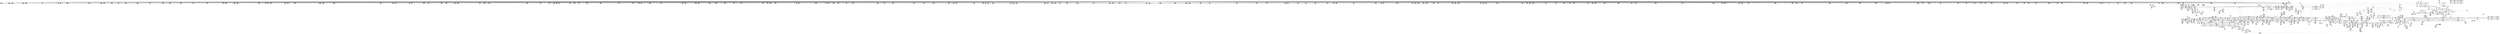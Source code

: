 digraph {
	CE0x4c589d0 [shape=record,shape=Mrecord,label="{CE0x4c589d0|56:_i8*,_:_CRE_800,804_|*MultipleSource*|Function::may_link&Arg::dir::|Function::selinux_inode_link&Arg::dir::|security/selinux/hooks.c,1769}"]
	CE0x4c92da0 [shape=record,shape=Mrecord,label="{CE0x4c92da0|i64**_getelementptr_inbounds_(_4_x_i64*_,_4_x_i64*_*___llvm_gcda_edge_table220,_i64_0,_i64_2)|*Constant*}"]
	CE0x4c93a70 [shape=record,shape=Mrecord,label="{CE0x4c93a70|56:_i8*,_:_CRE_246,247_}"]
	CE0x4c8ee20 [shape=record,shape=Mrecord,label="{CE0x4c8ee20|may_link:_tmp3|security/selinux/hooks.c,1769}"]
	CE0x4c857a0 [shape=record,shape=Mrecord,label="{CE0x4c857a0|104:_%struct.inode*,_:_CRE_150,151_}"]
	CE0x4c972c0 [shape=record,shape=Mrecord,label="{CE0x4c972c0|56:_i8*,_:_CRE_299,300_}"]
	CE0x4c9d8f0 [shape=record,shape=Mrecord,label="{CE0x4c9d8f0|56:_i8*,_:_CRE_568,569_}"]
	CE0x4cad820 [shape=record,shape=Mrecord,label="{CE0x4cad820|28:_i32,_:_CRE_8,9_}"]
	CE0x4ca2490 [shape=record,shape=Mrecord,label="{CE0x4ca2490|56:_i8*,_:_CRE_688,692_|*MultipleSource*|*LoadInst*|security/selinux/hooks.c,1770|security/selinux/hooks.c,1770}"]
	CE0x4c67890 [shape=record,shape=Mrecord,label="{CE0x4c67890|may_link:_tmp14|security/selinux/hooks.c,1783}"]
	CE0x4ca2660 [shape=record,shape=Mrecord,label="{CE0x4ca2660|56:_i8*,_:_CRE_696,704_|*MultipleSource*|*LoadInst*|security/selinux/hooks.c,1770|security/selinux/hooks.c,1770}"]
	CE0x4c84b50 [shape=record,shape=Mrecord,label="{CE0x4c84b50|104:_%struct.inode*,_:_CRE_104,112_|*MultipleSource*|Function::may_link&Arg::dentry::|security/selinux/hooks.c,1770|Function::selinux_inode_link&Arg::old_dentry::}"]
	CE0x4c9d6d0 [shape=record,shape=Mrecord,label="{CE0x4c9d6d0|56:_i8*,_:_CRE_566,567_}"]
	CE0x4c94b70 [shape=record,shape=Mrecord,label="{CE0x4c94b70|56:_i8*,_:_CRE_262,263_}"]
	CE0x4cb9e10 [shape=record,shape=Mrecord,label="{CE0x4cb9e10|i64_2|*Constant*|*SummSource*}"]
	CE0x4cb2840 [shape=record,shape=Mrecord,label="{CE0x4cb2840|28:_i32,_:_CRE_91,92_}"]
	CE0x4c7f490 [shape=record,shape=Mrecord,label="{CE0x4c7f490|get_current:_tmp2|*SummSource*}"]
	CE0x4ceddb0 [shape=record,shape=Mrecord,label="{CE0x4ceddb0|i64*_getelementptr_inbounds_(_14_x_i64_,_14_x_i64_*___llvm_gcov_ctr219,_i64_0,_i64_13)|*Constant*|*SummSink*}"]
	CE0x4c23d10 [shape=record,shape=Mrecord,label="{CE0x4c23d10|56:_i8*,_:_CRE_169,170_}"]
	CE0x4cabe60 [shape=record,shape=Mrecord,label="{CE0x4cabe60|56:_i8*,_:_CRE_977,978_}"]
	CE0x4c99b90 [shape=record,shape=Mrecord,label="{CE0x4c99b90|56:_i8*,_:_CRE_440,448_|*MultipleSource*|*LoadInst*|security/selinux/hooks.c,1770|security/selinux/hooks.c,1770}"]
	CE0x4c9d4b0 [shape=record,shape=Mrecord,label="{CE0x4c9d4b0|56:_i8*,_:_CRE_564,565_}"]
	CE0x4c86e30 [shape=record,shape=Mrecord,label="{CE0x4c86e30|104:_%struct.inode*,_:_CRE_169,170_}"]
	CE0x4ceaf10 [shape=record,shape=Mrecord,label="{CE0x4ceaf10|__llvm_gcov_indirect_counter_increment:_tmp5}"]
	CE0x4cab690 [shape=record,shape=Mrecord,label="{CE0x4cab690|56:_i8*,_:_CRE_936,944_|*MultipleSource*|*LoadInst*|security/selinux/hooks.c,1770|security/selinux/hooks.c,1770}"]
	CE0x4ca6170 [shape=record,shape=Mrecord,label="{CE0x4ca6170|56:_i8*,_:_CRE_887,888_}"]
	CE0x4c2ff80 [shape=record,shape=Mrecord,label="{CE0x4c2ff80|current_sid:_tmp1|*SummSource*}"]
	CE0x4c5eb80 [shape=record,shape=Mrecord,label="{CE0x4c5eb80|56:_i8*,_:_CRE_902,903_}"]
	CE0x4c3a200 [shape=record,shape=Mrecord,label="{CE0x4c3a200|i64*_getelementptr_inbounds_(_11_x_i64_,_11_x_i64_*___llvm_gcov_ctr125,_i64_0,_i64_1)|*Constant*|*SummSink*}"]
	CE0x4ce9150 [shape=record,shape=Mrecord,label="{CE0x4ce9150|i64*_getelementptr_inbounds_(_2_x_i64_,_2_x_i64_*___llvm_gcov_ctr98,_i64_0,_i64_0)|*Constant*|*SummSource*}"]
	CE0x4c60a00 [shape=record,shape=Mrecord,label="{CE0x4c60a00|56:_i8*,_:_CRE_992,1000_|*MultipleSource*|Function::may_link&Arg::dir::|Function::selinux_inode_link&Arg::dir::|security/selinux/hooks.c,1769}"]
	CE0x4c18dd0 [shape=record,shape=Mrecord,label="{CE0x4c18dd0|56:_i8*,_:_CRE_195,196_}"]
	CE0x4c56330 [shape=record,shape=Mrecord,label="{CE0x4c56330|56:_i8*,_:_CRE_620,621_}"]
	CE0x4c85a00 [shape=record,shape=Mrecord,label="{CE0x4c85a00|104:_%struct.inode*,_:_CRE_152,153_}"]
	CE0x4cbf800 [shape=record,shape=Mrecord,label="{CE0x4cbf800|may_link:_tmp20|security/selinux/hooks.c,1793|*SummSink*}"]
	CE0x4c9da00 [shape=record,shape=Mrecord,label="{CE0x4c9da00|56:_i8*,_:_CRE_569,570_}"]
	CE0x4c66320 [shape=record,shape=Mrecord,label="{CE0x4c66320|may_link:_i_security1|security/selinux/hooks.c,1770}"]
	CE0x4cc3610 [shape=record,shape=Mrecord,label="{CE0x4cc3610|avc_has_perm:_tclass|Function::avc_has_perm&Arg::tclass::|*SummSink*}"]
	CE0x4c26f60 [shape=record,shape=Mrecord,label="{CE0x4c26f60|56:_i8*,_:_CRE_477,478_}"]
	CE0x4c24e10 [shape=record,shape=Mrecord,label="{CE0x4c24e10|56:_i8*,_:_CRE_185,186_}"]
	CE0x4c973d0 [shape=record,shape=Mrecord,label="{CE0x4c973d0|56:_i8*,_:_CRE_300,301_}"]
	CE0x4c168b0 [shape=record,shape=Mrecord,label="{CE0x4c168b0|may_link:_call|security/selinux/hooks.c,1765|*SummSink*}"]
	CE0x4cb34c0 [shape=record,shape=Mrecord,label="{CE0x4cb34c0|28:_i32,_:_CRE_103,104_}"]
	CE0x4c941e0 [shape=record,shape=Mrecord,label="{CE0x4c941e0|56:_i8*,_:_CRE_253,254_}"]
	CE0x4c23050 [shape=record,shape=Mrecord,label="{CE0x4c23050|56:_i8*,_:_CRE_157,158_}"]
	CE0x4c1e230 [shape=record,shape=Mrecord,label="{CE0x4c1e230|selinux_inode_link:_tmp}"]
	CE0x4c41300 [shape=record,shape=Mrecord,label="{CE0x4c41300|56:_i8*,_:_CRE_244,245_}"]
	CE0x4c30ae0 [shape=record,shape=Mrecord,label="{CE0x4c30ae0|56:_i8*,_:_CRE_278,279_}"]
	CE0x4c57f50 [shape=record,shape=Mrecord,label="{CE0x4c57f50|56:_i8*,_:_CRE_744,752_|*MultipleSource*|Function::may_link&Arg::dir::|Function::selinux_inode_link&Arg::dir::|security/selinux/hooks.c,1769}"]
	CE0x4cb1540 [shape=record,shape=Mrecord,label="{CE0x4cb1540|28:_i32,_:_CRE_72,73_}"]
	CE0x4cbfb90 [shape=record,shape=Mrecord,label="{CE0x4cbfb90|may_link:_tmp21|security/selinux/hooks.c,1793}"]
	CE0x4caa9d0 [shape=record,shape=Mrecord,label="{CE0x4caa9d0|56:_i8*,_:_CRE_925,926_}"]
	CE0x4cf0d30 [shape=record,shape=Mrecord,label="{CE0x4cf0d30|_call_void_mcount()_#3|*SummSource*}"]
	CE0x4cceea0 [shape=record,shape=Mrecord,label="{CE0x4cceea0|i32_22|*Constant*}"]
	CE0x4c88980 [shape=record,shape=Mrecord,label="{CE0x4c88980|104:_%struct.inode*,_:_CRE_192,193_}"]
	CE0x4ca58f0 [shape=record,shape=Mrecord,label="{CE0x4ca58f0|56:_i8*,_:_CRE_879,880_}"]
	CE0x4c9fd10 [shape=record,shape=Mrecord,label="{CE0x4c9fd10|56:_i8*,_:_CRE_602,603_}"]
	CE0x4c5b440 [shape=record,shape=Mrecord,label="{CE0x4c5b440|56:_i8*,_:_CRE_889,890_}"]
	CE0x4c317b0 [shape=record,shape=Mrecord,label="{CE0x4c317b0|56:_i8*,_:_CRE_64,72_|*MultipleSource*|Function::may_link&Arg::dir::|Function::selinux_inode_link&Arg::dir::|security/selinux/hooks.c,1769}"]
	CE0x4ccde20 [shape=record,shape=Mrecord,label="{CE0x4ccde20|_ret_%struct.task_struct*_%tmp4,_!dbg_!27714|./arch/x86/include/asm/current.h,14|*SummSource*}"]
	CE0x4c2a570 [shape=record,shape=Mrecord,label="{CE0x4c2a570|56:_i8*,_:_CRE_310,311_}"]
	CE0x4c8dd50 [shape=record,shape=Mrecord,label="{CE0x4c8dd50|56:_i8*,_:_CRE_40,48_|*MultipleSource*|*LoadInst*|security/selinux/hooks.c,1770|security/selinux/hooks.c,1770}"]
	CE0x4c96f90 [shape=record,shape=Mrecord,label="{CE0x4c96f90|56:_i8*,_:_CRE_296,297_}"]
	CE0x4c0f210 [shape=record,shape=Mrecord,label="{CE0x4c0f210|56:_i8*,_:_CRE_56,64_|*MultipleSource*|Function::may_link&Arg::dir::|Function::selinux_inode_link&Arg::dir::|security/selinux/hooks.c,1769}"]
	CE0x4ccbc90 [shape=record,shape=Mrecord,label="{CE0x4ccbc90|GLOBAL:_current_task|Global_var:current_task}"]
	CE0x4ca55c0 [shape=record,shape=Mrecord,label="{CE0x4ca55c0|56:_i8*,_:_CRE_876,877_}"]
	CE0x4cd99f0 [shape=record,shape=Mrecord,label="{CE0x4cd99f0|i8*_getelementptr_inbounds_(_38_x_i8_,_38_x_i8_*_.str64,_i32_0,_i32_0)|*Constant*|*SummSink*}"]
	CE0x4ceb8e0 [shape=record,shape=Mrecord,label="{CE0x4ceb8e0|__llvm_gcov_indirect_counter_increment:_tmp6}"]
	CE0x4c5ec90 [shape=record,shape=Mrecord,label="{CE0x4c5ec90|56:_i8*,_:_CRE_903,904_}"]
	CE0x4ccdc40 [shape=record,shape=Mrecord,label="{CE0x4ccdc40|get_current:_entry|*SummSink*}"]
	CE0x4c3b8f0 [shape=record,shape=Mrecord,label="{CE0x4c3b8f0|current_sid:_land.lhs.true2|*SummSink*}"]
	CE0x4c16dc0 [shape=record,shape=Mrecord,label="{CE0x4c16dc0|_ret_i32_%tmp24,_!dbg_!27742|security/selinux/hooks.c,220|*SummSource*}"]
	CE0x4c9ef40 [shape=record,shape=Mrecord,label="{CE0x4c9ef40|56:_i8*,_:_CRE_589,590_}"]
	CE0x4c7f080 [shape=record,shape=Mrecord,label="{CE0x4c7f080|_call_void_mcount()_#3|*SummSource*}"]
	CE0x4ccd590 [shape=record,shape=Mrecord,label="{CE0x4ccd590|GLOBAL:_get_current|*Constant*}"]
	CE0x4c362d0 [shape=record,shape=Mrecord,label="{CE0x4c362d0|GLOBAL:_current_sid|*Constant*|*SummSink*}"]
	CE0x4c542b0 [shape=record,shape=Mrecord,label="{CE0x4c542b0|56:_i8*,_:_CRE_580,581_}"]
	CE0x4cb9180 [shape=record,shape=Mrecord,label="{CE0x4cb9180|i32_2|*Constant*|*SummSource*}"]
	CE0x4c29fc0 [shape=record,shape=Mrecord,label="{CE0x4c29fc0|56:_i8*,_:_CRE_303,304_}"]
	CE0x4c5c760 [shape=record,shape=Mrecord,label="{CE0x4c5c760|56:_i8*,_:_CRE_907,908_}"]
	CE0x4c93780 [shape=record,shape=Mrecord,label="{CE0x4c93780|56:_i8*,_:_CRE_243,244_}"]
	CE0x4c9f8d0 [shape=record,shape=Mrecord,label="{CE0x4c9f8d0|56:_i8*,_:_CRE_598,599_}"]
	CE0x4cda300 [shape=record,shape=Mrecord,label="{CE0x4cda300|VOIDTB_TE_array:_GCE___func__.may_link_private_unnamed_addr_constant_9_x_i8_c_may_link_00_,_align_1:_elem_0:default:}"]
	CE0x4c32e10 [shape=record,shape=Mrecord,label="{CE0x4c32e10|_call_void_mcount()_#3|*SummSink*}"]
	CE0x4c9a600 [shape=record,shape=Mrecord,label="{CE0x4c9a600|56:_i8*,_:_CRE_476,477_}"]
	CE0x4c9f490 [shape=record,shape=Mrecord,label="{CE0x4c9f490|56:_i8*,_:_CRE_594,595_}"]
	CE0x4ced420 [shape=record,shape=Mrecord,label="{CE0x4ced420|may_link:_retval.0|*SummSink*}"]
	CE0x4ca0d00 [shape=record,shape=Mrecord,label="{CE0x4ca0d00|56:_i8*,_:_CRE_617,618_}"]
	CE0x4ceda00 [shape=record,shape=Mrecord,label="{CE0x4ceda00|may_link:_tmp26|security/selinux/hooks.c,1799}"]
	CE0x4cbdc50 [shape=record,shape=Mrecord,label="{CE0x4cbdc50|may_link:_tobool|security/selinux/hooks.c,1776}"]
	CE0x4cdade0 [shape=record,shape=Mrecord,label="{CE0x4cdade0|i32_2048|*Constant*}"]
	CE0x4c534e0 [shape=record,shape=Mrecord,label="{CE0x4c534e0|56:_i8*,_:_CRE_563,564_}"]
	CE0x4cb47e0 [shape=record,shape=Mrecord,label="{CE0x4cb47e0|28:_i32,_:_CRE_128,136_|*MultipleSource*|security/selinux/hooks.c,1777|*LoadInst*|security/selinux/hooks.c,1769|security/selinux/hooks.c,1769}"]
	CE0x4cc1dc0 [shape=record,shape=Mrecord,label="{CE0x4cc1dc0|may_link:_call5|security/selinux/hooks.c,1777|*SummSink*}"]
	CE0x4c5e300 [shape=record,shape=Mrecord,label="{CE0x4c5e300|56:_i8*,_:_CRE_894,895_}"]
	CE0x4c5c100 [shape=record,shape=Mrecord,label="{CE0x4c5c100|56:_i8*,_:_CRE_901,902_}"]
	CE0x4ca0150 [shape=record,shape=Mrecord,label="{CE0x4ca0150|56:_i8*,_:_CRE_606,607_}"]
	CE0x4c26d40 [shape=record,shape=Mrecord,label="{CE0x4c26d40|56:_i8*,_:_CRE_474,475_}"]
	CE0x4c85570 [shape=record,shape=Mrecord,label="{CE0x4c85570|104:_%struct.inode*,_:_CRE_148,149_}"]
	CE0x4ccf190 [shape=record,shape=Mrecord,label="{CE0x4ccf190|i32_1|*Constant*}"]
	CE0x4c5dfd0 [shape=record,shape=Mrecord,label="{CE0x4c5dfd0|56:_i8*,_:_CRE_930,931_}"]
	CE0x4c5fa60 [shape=record,shape=Mrecord,label="{CE0x4c5fa60|56:_i8*,_:_CRE_916,917_}"]
	CE0x4ccc430 [shape=record,shape=Mrecord,label="{CE0x4ccc430|current_sid:_tmp19|security/selinux/hooks.c,218|*SummSink*}"]
	CE0x4cce320 [shape=record,shape=Mrecord,label="{CE0x4cce320|i32_78|*Constant*|*SummSink*}"]
	CE0x4c63a30 [shape=record,shape=Mrecord,label="{CE0x4c63a30|56:_i8*,_:_CRE_240,241_}"]
	CE0x4c92030 [shape=record,shape=Mrecord,label="{CE0x4c92030|_ret_void|*SummSink*}"]
	CE0x4c8f990 [shape=record,shape=Mrecord,label="{CE0x4c8f990|_call_void___llvm_gcov_indirect_counter_increment(i32*___llvm_gcov_global_state_pred221,_i64**_getelementptr_inbounds_(_4_x_i64*_,_4_x_i64*_*___llvm_gcda_edge_table220,_i64_0,_i64_1)),_!dbg_!27742|security/selinux/hooks.c,1783|*SummSink*}"]
	CE0x4c14e80 [shape=record,shape=Mrecord,label="{CE0x4c14e80|may_link:_tmp1|*SummSource*}"]
	CE0x4c5f950 [shape=record,shape=Mrecord,label="{CE0x4c5f950|56:_i8*,_:_CRE_915,916_}"]
	CE0x4c8a690 [shape=record,shape=Mrecord,label="{CE0x4c8a690|104:_%struct.inode*,_:_CRE_215,216_}"]
	CE0x4c9c080 [shape=record,shape=Mrecord,label="{CE0x4c9c080|56:_i8*,_:_CRE_528,536_|*MultipleSource*|*LoadInst*|security/selinux/hooks.c,1770|security/selinux/hooks.c,1770}"]
	CE0x4cb0f40 [shape=record,shape=Mrecord,label="{CE0x4cb0f40|28:_i32,_:_CRE_66,67_}"]
	CE0x4c3dd10 [shape=record,shape=Mrecord,label="{CE0x4c3dd10|56:_i8*,_:_CRE_189,190_}"]
	CE0x4c656d0 [shape=record,shape=Mrecord,label="{CE0x4c656d0|56:_i8*,_:_CRE_145,146_}"]
	CE0x4cc76d0 [shape=record,shape=Mrecord,label="{CE0x4cc76d0|__llvm_gcov_indirect_counter_increment:_exit|*SummSource*}"]
	CE0x4c18c30 [shape=record,shape=Mrecord,label="{CE0x4c18c30|56:_i8*,_:_CRE_193,194_}"]
	CE0x4cd8130 [shape=record,shape=Mrecord,label="{CE0x4cd8130|get_current:_tmp2}"]
	CE0x4c2a160 [shape=record,shape=Mrecord,label="{CE0x4c2a160|56:_i8*,_:_CRE_305,306_}"]
	CE0x4c9d180 [shape=record,shape=Mrecord,label="{CE0x4c9d180|56:_i8*,_:_CRE_561,562_}"]
	CE0x4c5cfe0 [shape=record,shape=Mrecord,label="{CE0x4c5cfe0|56:_i8*,_:_CRE_915,916_}"]
	CE0x4c9e170 [shape=record,shape=Mrecord,label="{CE0x4c9e170|56:_i8*,_:_CRE_576,577_}"]
	CE0x4c604e0 [shape=record,shape=Mrecord,label="{CE0x4c604e0|56:_i8*,_:_CRE_981,982_}"]
	CE0x4cb0a40 [shape=record,shape=Mrecord,label="{CE0x4cb0a40|28:_i32,_:_CRE_61,62_}"]
	CE0x4c315f0 [shape=record,shape=Mrecord,label="{CE0x4c315f0|current_sid:_tmp4|security/selinux/hooks.c,218|*SummSink*}"]
	CE0x4c8f320 [shape=record,shape=Mrecord,label="{CE0x4c8f320|i32_5|*Constant*|*SummSource*}"]
	CE0x4c3d760 [shape=record,shape=Mrecord,label="{CE0x4c3d760|56:_i8*,_:_CRE_182,183_}"]
	CE0x4c35260 [shape=record,shape=Mrecord,label="{CE0x4c35260|may_link:_tmp13|security/selinux/hooks.c,1779|*SummSource*}"]
	CE0x4c181f0 [shape=record,shape=Mrecord,label="{CE0x4c181f0|56:_i8*,_:_CRE_167,168_}"]
	CE0x4c275b0 [shape=record,shape=Mrecord,label="{CE0x4c275b0|56:_i8*,_:_CRE_485,486_}"]
	"CONST[source:0(mediator),value:2(dynamic)][purpose:{object}]"
	CE0x4c54ad0 [shape=record,shape=Mrecord,label="{CE0x4c54ad0|56:_i8*,_:_CRE_590,591_}"]
	CE0x4cb71c0 [shape=record,shape=Mrecord,label="{CE0x4cb71c0|i64**_getelementptr_inbounds_(_4_x_i64*_,_4_x_i64*_*___llvm_gcda_edge_table220,_i64_0,_i64_0)|*Constant*|*SummSink*}"]
	CE0x4c45250 [shape=record,shape=Mrecord,label="{CE0x4c45250|current_sid:_tmp5|security/selinux/hooks.c,218}"]
	CE0x4cd0010 [shape=record,shape=Mrecord,label="{CE0x4cd0010|current_sid:_tmp23|security/selinux/hooks.c,218|*SummSource*}"]
	CE0x4c44120 [shape=record,shape=Mrecord,label="{CE0x4c44120|56:_i8*,_:_CRE_154,155_}"]
	CE0x4c14c20 [shape=record,shape=Mrecord,label="{CE0x4c14c20|may_link:_entry|*SummSource*}"]
	CE0x4c847c0 [shape=record,shape=Mrecord,label="{CE0x4c847c0|104:_%struct.inode*,_:_CRE_94,95_}"]
	CE0x4c8f050 [shape=record,shape=Mrecord,label="{CE0x4c8f050|may_link:_tmp3|security/selinux/hooks.c,1769|*SummSource*}"]
	CE0x4cbccc0 [shape=record,shape=Mrecord,label="{CE0x4cbccc0|i64_1048576|*Constant*|*SummSource*}"]
	CE0x4c93c90 [shape=record,shape=Mrecord,label="{CE0x4c93c90|56:_i8*,_:_CRE_248,249_}"]
	CE0x4c3daa0 [shape=record,shape=Mrecord,label="{CE0x4c3daa0|56:_i8*,_:_CRE_186,187_}"]
	CE0x4c2bc50 [shape=record,shape=Mrecord,label="{CE0x4c2bc50|__llvm_gcov_indirect_counter_increment:_tmp2|*SummSource*}"]
	CE0x4c13400 [shape=record,shape=Mrecord,label="{CE0x4c13400|__llvm_gcov_indirect_counter_increment:_pred|*SummSource*}"]
	CE0x4c3ecc0 [shape=record,shape=Mrecord,label="{CE0x4c3ecc0|may_link:_sw.bb|*SummSource*}"]
	CE0x4c33b60 [shape=record,shape=Mrecord,label="{CE0x4c33b60|selinux_inode_link:_tmp|*SummSink*}"]
	CE0x4c5c540 [shape=record,shape=Mrecord,label="{CE0x4c5c540|56:_i8*,_:_CRE_905,906_}"]
	CE0x4c52c90 [shape=record,shape=Mrecord,label="{CE0x4c52c90|56:_i8*,_:_CRE_553,554_}"]
	CE0x4c8f1a0 [shape=record,shape=Mrecord,label="{CE0x4c8f1a0|may_link:_tmp3|security/selinux/hooks.c,1769|*SummSink*}"]
	CE0x4c170f0 [shape=record,shape=Mrecord,label="{CE0x4c170f0|_ret_i32_%retval.0,_!dbg_!27757|security/selinux/hooks.c,1799}"]
	CE0x4c24d00 [shape=record,shape=Mrecord,label="{CE0x4c24d00|56:_i8*,_:_CRE_184,185_}"]
	"CONST[source:0(mediator),value:0(static)][purpose:{operation}]"
	CE0x4cec240 [shape=record,shape=Mrecord,label="{CE0x4cec240|__llvm_gcov_indirect_counter_increment:_tmp3}"]
	CE0x4cb1240 [shape=record,shape=Mrecord,label="{CE0x4cb1240|28:_i32,_:_CRE_69,70_}"]
	CE0x4c54450 [shape=record,shape=Mrecord,label="{CE0x4c54450|56:_i8*,_:_CRE_582,583_}"]
	CE0x4c838c0 [shape=record,shape=Mrecord,label="{CE0x4c838c0|104:_%struct.inode*,_:_CRE_56,64_|*MultipleSource*|Function::may_link&Arg::dentry::|security/selinux/hooks.c,1770|Function::selinux_inode_link&Arg::old_dentry::}"]
	CE0x4c57850 [shape=record,shape=Mrecord,label="{CE0x4c57850|56:_i8*,_:_CRE_704,712_|*MultipleSource*|Function::may_link&Arg::dir::|Function::selinux_inode_link&Arg::dir::|security/selinux/hooks.c,1769}"]
	CE0x4c56dd0 [shape=record,shape=Mrecord,label="{CE0x4c56dd0|56:_i8*,_:_CRE_664,672_|*MultipleSource*|Function::may_link&Arg::dir::|Function::selinux_inode_link&Arg::dir::|security/selinux/hooks.c,1769}"]
	CE0x4c23270 [shape=record,shape=Mrecord,label="{CE0x4c23270|56:_i8*,_:_CRE_159,160_}"]
	CE0x4c865e0 [shape=record,shape=Mrecord,label="{CE0x4c865e0|104:_%struct.inode*,_:_CRE_162,163_}"]
	CE0x4c2d740 [shape=record,shape=Mrecord,label="{CE0x4c2d740|56:_i8*,_:_CRE_968,976_|*MultipleSource*|Function::may_link&Arg::dir::|Function::selinux_inode_link&Arg::dir::|security/selinux/hooks.c,1769}"]
	CE0x4c83d10 [shape=record,shape=Mrecord,label="{CE0x4c83d10|104:_%struct.inode*,_:_CRE_80,88_|*MultipleSource*|Function::may_link&Arg::dentry::|security/selinux/hooks.c,1770|Function::selinux_inode_link&Arg::old_dentry::}"]
	CE0x4c43b70 [shape=record,shape=Mrecord,label="{CE0x4c43b70|56:_i8*,_:_CRE_147,148_}"]
	CE0x4ca65b0 [shape=record,shape=Mrecord,label="{CE0x4ca65b0|56:_i8*,_:_CRE_891,892_}"]
	CE0x4c80810 [shape=record,shape=Mrecord,label="{CE0x4c80810|current_sid:_tmp12|security/selinux/hooks.c,218|*SummSink*}"]
	CE0x4cdbcd0 [shape=record,shape=Mrecord,label="{CE0x4cdbcd0|GLOBAL:_printk|*Constant*}"]
	CE0x4cb2440 [shape=record,shape=Mrecord,label="{CE0x4cb2440|28:_i32,_:_CRE_87,88_}"]
	CE0x4c0e740 [shape=record,shape=Mrecord,label="{CE0x4c0e740|__llvm_gcov_indirect_counter_increment:_bb}"]
	CE0x4c5a670 [shape=record,shape=Mrecord,label="{CE0x4c5a670|56:_i8*,_:_CRE_876,877_}"]
	CE0x4c284c0 [shape=record,shape=Mrecord,label="{CE0x4c284c0|56:_i8*,_:_CRE_536,540_|*MultipleSource*|Function::may_link&Arg::dir::|Function::selinux_inode_link&Arg::dir::|security/selinux/hooks.c,1769}"]
	CE0x4c59650 [shape=record,shape=Mrecord,label="{CE0x4c59650|56:_i8*,_:_CRE_856,864_|*MultipleSource*|Function::may_link&Arg::dir::|Function::selinux_inode_link&Arg::dir::|security/selinux/hooks.c,1769}"]
	CE0x4ca5e40 [shape=record,shape=Mrecord,label="{CE0x4ca5e40|56:_i8*,_:_CRE_884,885_}"]
	CE0x4c96e80 [shape=record,shape=Mrecord,label="{CE0x4c96e80|56:_i8*,_:_CRE_295,296_}"]
	CE0x4c62820 [shape=record,shape=Mrecord,label="{CE0x4c62820|56:_i8*,_:_CRE_191,192_}"]
	CE0x4c19520 [shape=record,shape=Mrecord,label="{CE0x4c19520|56:_i8*,_:_CRE_204,205_}"]
	CE0x4c8a7c0 [shape=record,shape=Mrecord,label="{CE0x4c8a7c0|104:_%struct.inode*,_:_CRE_216,217_}"]
	CE0x4cc9900 [shape=record,shape=Mrecord,label="{CE0x4cc9900|may_link:_tmp18|security/selinux/hooks.c,1789|*SummSink*}"]
	CE0x4c87550 [shape=record,shape=Mrecord,label="{CE0x4c87550|104:_%struct.inode*,_:_CRE_175,176_}"]
	CE0x4c8e950 [shape=record,shape=Mrecord,label="{CE0x4c8e950|56:_i8*,_:_CRE_88,96_|*MultipleSource*|*LoadInst*|security/selinux/hooks.c,1770|security/selinux/hooks.c,1770}"]
	CE0x4c297a0 [shape=record,shape=Mrecord,label="{CE0x4c297a0|56:_i8*,_:_CRE_293,294_}"]
	CE0x4c19380 [shape=record,shape=Mrecord,label="{CE0x4c19380|56:_i8*,_:_CRE_202,203_}"]
	CE0x4c2a4a0 [shape=record,shape=Mrecord,label="{CE0x4c2a4a0|56:_i8*,_:_CRE_309,310_}"]
	CE0x4c5fc80 [shape=record,shape=Mrecord,label="{CE0x4c5fc80|56:_i8*,_:_CRE_918,919_}"]
	CE0x4ceb070 [shape=record,shape=Mrecord,label="{CE0x4ceb070|__llvm_gcov_indirect_counter_increment:_tmp5|*SummSource*}"]
	CE0x4ca5b10 [shape=record,shape=Mrecord,label="{CE0x4ca5b10|56:_i8*,_:_CRE_881,882_}"]
	CE0x4cc9890 [shape=record,shape=Mrecord,label="{CE0x4cc9890|i64*_getelementptr_inbounds_(_14_x_i64_,_14_x_i64_*___llvm_gcov_ctr219,_i64_0,_i64_10)|*Constant*|*SummSink*}"]
	CE0x4c35130 [shape=record,shape=Mrecord,label="{CE0x4c35130|may_link:_tmp13|security/selinux/hooks.c,1779}"]
	CE0x4c14040 [shape=record,shape=Mrecord,label="{CE0x4c14040|56:_i8*,_:_CRE_266,267_}"]
	CE0x4c27680 [shape=record,shape=Mrecord,label="{CE0x4c27680|56:_i8*,_:_CRE_486,487_}"]
	CE0x4cab900 [shape=record,shape=Mrecord,label="{CE0x4cab900|56:_i8*,_:_CRE_952,960_|*MultipleSource*|*LoadInst*|security/selinux/hooks.c,1770|security/selinux/hooks.c,1770}"]
	CE0x4ca2f70 [shape=record,shape=Mrecord,label="{CE0x4ca2f70|56:_i8*,_:_CRE_744,752_|*MultipleSource*|*LoadInst*|security/selinux/hooks.c,1770|security/selinux/hooks.c,1770}"]
	CE0x4c1b940 [shape=record,shape=Mrecord,label="{CE0x4c1b940|i64*_getelementptr_inbounds_(_2_x_i64_,_2_x_i64_*___llvm_gcov_ctr218,_i64_0,_i64_0)|*Constant*|*SummSink*}"]
	CE0x4c65040 [shape=record,shape=Mrecord,label="{CE0x4c65040|56:_i8*,_:_CRE_140,141_}"]
	CE0x4cec300 [shape=record,shape=Mrecord,label="{CE0x4cec300|__llvm_gcov_indirect_counter_increment:_tmp3|*SummSource*}"]
	CE0x4ca08c0 [shape=record,shape=Mrecord,label="{CE0x4ca08c0|56:_i8*,_:_CRE_613,614_}"]
	CE0x4c83750 [shape=record,shape=Mrecord,label="{CE0x4c83750|104:_%struct.inode*,_:_CRE_48,52_|*MultipleSource*|Function::may_link&Arg::dentry::|security/selinux/hooks.c,1770|Function::selinux_inode_link&Arg::old_dentry::}"]
	CE0x4cb0010 [shape=record,shape=Mrecord,label="{CE0x4cb0010|28:_i32,_:_CRE_50,51_}"]
	CE0x4c8a430 [shape=record,shape=Mrecord,label="{CE0x4c8a430|104:_%struct.inode*,_:_CRE_213,214_}"]
	CE0x4c5c980 [shape=record,shape=Mrecord,label="{CE0x4c5c980|56:_i8*,_:_CRE_909,910_}"]
	CE0x4c5ffb0 [shape=record,shape=Mrecord,label="{CE0x4c5ffb0|56:_i8*,_:_CRE_921,922_}"]
	CE0x4ca4c00 [shape=record,shape=Mrecord,label="{CE0x4ca4c00|56:_i8*,_:_CRE_868,869_}"]
	CE0x4c530d0 [shape=record,shape=Mrecord,label="{CE0x4c530d0|56:_i8*,_:_CRE_558,559_}"]
	CE0x4c9f5a0 [shape=record,shape=Mrecord,label="{CE0x4c9f5a0|56:_i8*,_:_CRE_595,596_}"]
	CE0x4c9fc00 [shape=record,shape=Mrecord,label="{CE0x4c9fc00|56:_i8*,_:_CRE_601,602_}"]
	CE0x4c62d70 [shape=record,shape=Mrecord,label="{CE0x4c62d70|56:_i8*,_:_CRE_196,197_}"]
	CE0x4c84a20 [shape=record,shape=Mrecord,label="{CE0x4c84a20|104:_%struct.inode*,_:_CRE_96,104_|*MultipleSource*|Function::may_link&Arg::dentry::|security/selinux/hooks.c,1770|Function::selinux_inode_link&Arg::old_dentry::}"]
	CE0x4ce7d40 [shape=record,shape=Mrecord,label="{CE0x4ce7d40|i64_3|*Constant*|*SummSource*}"]
	CE0x4c635f0 [shape=record,shape=Mrecord,label="{CE0x4c635f0|56:_i8*,_:_CRE_204,205_}"]
	CE0x4c2df70 [shape=record,shape=Mrecord,label="{CE0x4c2df70|56:_i8*,_:_CRE_275,276_}"]
	CE0x4c66170 [shape=record,shape=Mrecord,label="{CE0x4c66170|56:_i8*,_:_CRE_155,156_}"]
	CE0x4c84e90 [shape=record,shape=Mrecord,label="{CE0x4c84e90|104:_%struct.inode*,_:_CRE_144,145_}"]
	CE0x4c91660 [shape=record,shape=Mrecord,label="{CE0x4c91660|__llvm_gcov_indirect_counter_increment:_counters|Function::__llvm_gcov_indirect_counter_increment&Arg::counters::|*SummSource*}"]
	CE0x4cc9050 [shape=record,shape=Mrecord,label="{CE0x4cc9050|i64**_getelementptr_inbounds_(_4_x_i64*_,_4_x_i64*_*___llvm_gcda_edge_table220,_i64_0,_i64_3)|*Constant*}"]
	CE0x4c80ec0 [shape=record,shape=Mrecord,label="{CE0x4c80ec0|current_sid:_if.end|*SummSource*}"]
	CE0x4c56c10 [shape=record,shape=Mrecord,label="{CE0x4c56c10|56:_i8*,_:_CRE_656,664_|*MultipleSource*|Function::may_link&Arg::dir::|Function::selinux_inode_link&Arg::dir::|security/selinux/hooks.c,1769}"]
	CE0x4c0f060 [shape=record,shape=Mrecord,label="{CE0x4c0f060|56:_i8*,_:_CRE_48,56_|*MultipleSource*|Function::may_link&Arg::dir::|Function::selinux_inode_link&Arg::dir::|security/selinux/hooks.c,1769}"]
	CE0x4c8d100 [shape=record,shape=Mrecord,label="{CE0x4c8d100|104:_%struct.inode*,_:_CRE_313,314_}"]
	CE0x4c30ef0 [shape=record,shape=Mrecord,label="{CE0x4c30ef0|56:_i8*,_:_CRE_283,284_}"]
	CE0x4cc79c0 [shape=record,shape=Mrecord,label="{CE0x4cc79c0|__llvm_gcov_indirect_counter_increment:_bb|*SummSource*}"]
	CE0x4ccf4f0 [shape=record,shape=Mrecord,label="{CE0x4ccf4f0|current_sid:_security|security/selinux/hooks.c,218|*SummSource*}"]
	CE0x4c28680 [shape=record,shape=Mrecord,label="{CE0x4c28680|56:_i8*,_:_CRE_540,544_|*MultipleSource*|Function::may_link&Arg::dir::|Function::selinux_inode_link&Arg::dir::|security/selinux/hooks.c,1769}"]
	CE0x4cf1e50 [shape=record,shape=Mrecord,label="{CE0x4cf1e50|current_sid:_tmp16|security/selinux/hooks.c,218|*SummSource*}"]
	CE0x4ce8d40 [shape=record,shape=Mrecord,label="{CE0x4ce8d40|current_sid:_tobool|security/selinux/hooks.c,218}"]
	CE0x4c5aef0 [shape=record,shape=Mrecord,label="{CE0x4c5aef0|56:_i8*,_:_CRE_884,885_}"]
	CE0x4c53270 [shape=record,shape=Mrecord,label="{CE0x4c53270|56:_i8*,_:_CRE_560,561_}"]
	CE0x4c9c5f0 [shape=record,shape=Mrecord,label="{CE0x4c9c5f0|56:_i8*,_:_CRE_544,552_|*MultipleSource*|*LoadInst*|security/selinux/hooks.c,1770|security/selinux/hooks.c,1770}"]
	CE0x4c14ab0 [shape=record,shape=Mrecord,label="{CE0x4c14ab0|selinux_inode_link:_dir|Function::selinux_inode_link&Arg::dir::|*SummSink*}"]
	CE0x4cc0000 [shape=record,shape=Mrecord,label="{CE0x4cc0000|i32_3|*Constant*}"]
	CE0x4c124a0 [shape=record,shape=Mrecord,label="{CE0x4c124a0|__llvm_gcov_indirect_counter_increment:_tmp1|*SummSink*}"]
	CE0x4cab140 [shape=record,shape=Mrecord,label="{CE0x4cab140|56:_i8*,_:_CRE_932,933_}"]
	CE0x4c85b30 [shape=record,shape=Mrecord,label="{CE0x4c85b30|104:_%struct.inode*,_:_CRE_153,154_}"]
	CE0x4cb8ae0 [shape=record,shape=Mrecord,label="{CE0x4cb8ae0|_switch_i32_%kind,_label_%sw.default_i32_0,_label_%sw.bb_i32_1,_label_%sw.bb7_i32_2,_label_%sw.bb8_,_!dbg_!27741|security/selinux/hooks.c,1781}"]
	CE0x4c19a00 [shape=record,shape=Mrecord,label="{CE0x4c19a00|56:_i8*,_:_CRE_216,224_|*MultipleSource*|Function::may_link&Arg::dir::|Function::selinux_inode_link&Arg::dir::|security/selinux/hooks.c,1769}"]
	CE0x4c5bff0 [shape=record,shape=Mrecord,label="{CE0x4c5bff0|56:_i8*,_:_CRE_900,901_}"]
	CE0x4c44c20 [shape=record,shape=Mrecord,label="{CE0x4c44c20|i32_5|*Constant*}"]
	CE0x4c2fa00 [shape=record,shape=Mrecord,label="{CE0x4c2fa00|current_sid:_tmp6|security/selinux/hooks.c,218|*SummSink*}"]
	CE0x4c59e80 [shape=record,shape=Mrecord,label="{CE0x4c59e80|56:_i8*,_:_CRE_868,869_}"]
	CE0x4c87c70 [shape=record,shape=Mrecord,label="{CE0x4c87c70|104:_%struct.inode*,_:_CRE_181,182_}"]
	CE0x4c5bbb0 [shape=record,shape=Mrecord,label="{CE0x4c5bbb0|56:_i8*,_:_CRE_896,897_}"]
	CE0x4c90ab0 [shape=record,shape=Mrecord,label="{CE0x4c90ab0|__llvm_gcov_indirect_counter_increment:_entry}"]
	CE0x4c0eab0 [shape=record,shape=Mrecord,label="{CE0x4c0eab0|56:_i8*,_:_CRE_16,24_|*MultipleSource*|Function::may_link&Arg::dir::|Function::selinux_inode_link&Arg::dir::|security/selinux/hooks.c,1769}"]
	CE0x4c64d10 [shape=record,shape=Mrecord,label="{CE0x4c64d10|56:_i8*,_:_CRE_137,138_}"]
	CE0x4c5d750 [shape=record,shape=Mrecord,label="{CE0x4c5d750|56:_i8*,_:_CRE_922,923_}"]
	CE0x4c531a0 [shape=record,shape=Mrecord,label="{CE0x4c531a0|56:_i8*,_:_CRE_559,560_}"]
	CE0x4c940d0 [shape=record,shape=Mrecord,label="{CE0x4c940d0|56:_i8*,_:_CRE_252,253_}"]
	CE0x4c2baf0 [shape=record,shape=Mrecord,label="{CE0x4c2baf0|__llvm_gcov_indirect_counter_increment:_tmp2}"]
	CE0x4c1ff30 [shape=record,shape=Mrecord,label="{CE0x4c1ff30|selinux_inode_link:_call|security/selinux/hooks.c,2769|*SummSink*}"]
	CE0x4cb2e40 [shape=record,shape=Mrecord,label="{CE0x4cb2e40|28:_i32,_:_CRE_97,98_}"]
	CE0x4c9c250 [shape=record,shape=Mrecord,label="{CE0x4c9c250|56:_i8*,_:_CRE_536,540_|*MultipleSource*|*LoadInst*|security/selinux/hooks.c,1770|security/selinux/hooks.c,1770}"]
	CE0x4c5da80 [shape=record,shape=Mrecord,label="{CE0x4c5da80|56:_i8*,_:_CRE_925,926_}"]
	CE0x4c11b20 [shape=record,shape=Mrecord,label="{CE0x4c11b20|current_sid:_tmp2|*SummSink*}"]
	CE0x4c26ef0 [shape=record,shape=Mrecord,label="{CE0x4c26ef0|56:_i8*,_:_CRE_476,477_}"]
	CE0x4c871c0 [shape=record,shape=Mrecord,label="{CE0x4c871c0|104:_%struct.inode*,_:_CRE_172,173_}"]
	CE0x4c29600 [shape=record,shape=Mrecord,label="{CE0x4c29600|56:_i8*,_:_CRE_291,292_}"]
	CE0x4c94510 [shape=record,shape=Mrecord,label="{CE0x4c94510|56:_i8*,_:_CRE_256,257_}"]
	CE0x4c57150 [shape=record,shape=Mrecord,label="{CE0x4c57150|56:_i8*,_:_CRE_680,684_|*MultipleSource*|Function::may_link&Arg::dir::|Function::selinux_inode_link&Arg::dir::|security/selinux/hooks.c,1769}"]
	CE0x4cdaf60 [shape=record,shape=Mrecord,label="{CE0x4cdaf60|i32_2048|*Constant*|*SummSink*}"]
	CE0x4c9b1e0 [shape=record,shape=Mrecord,label="{CE0x4c9b1e0|56:_i8*,_:_CRE_486,487_}"]
	CE0x4c17c40 [shape=record,shape=Mrecord,label="{CE0x4c17c40|56:_i8*,_:_CRE_160,161_}"]
	CE0x4c0e1d0 [shape=record,shape=Mrecord,label="{CE0x4c0e1d0|may_link:_return|*SummSource*}"]
	CE0x4ceea20 [shape=record,shape=Mrecord,label="{CE0x4ceea20|current_sid:_do.body|*SummSink*}"]
	CE0x4cdc8f0 [shape=record,shape=Mrecord,label="{CE0x4cdc8f0|may_link:_tmp23|security/selinux/hooks.c,1797|*SummSink*}"]
	CE0x4c56a20 [shape=record,shape=Mrecord,label="{CE0x4c56a20|56:_i8*,_:_CRE_648,656_|*MultipleSource*|Function::may_link&Arg::dir::|Function::selinux_inode_link&Arg::dir::|security/selinux/hooks.c,1769}"]
	CE0x4c182c0 [shape=record,shape=Mrecord,label="{CE0x4c182c0|56:_i8*,_:_CRE_168,169_}"]
	CE0x4c655c0 [shape=record,shape=Mrecord,label="{CE0x4c655c0|56:_i8*,_:_CRE_144,145_}"]
	CE0x4c5efc0 [shape=record,shape=Mrecord,label="{CE0x4c5efc0|56:_i8*,_:_CRE_906,907_}"]
	CE0x4c94ea0 [shape=record,shape=Mrecord,label="{CE0x4c94ea0|56:_i8*,_:_CRE_265,266_}"]
	CE0x4cbd6d0 [shape=record,shape=Mrecord,label="{CE0x4cbd6d0|may_link:_tobool|security/selinux/hooks.c,1776|*SummSink*}"]
	CE0x4c279c0 [shape=record,shape=Mrecord,label="{CE0x4c279c0|56:_i8*,_:_CRE_500,504_|*MultipleSource*|Function::may_link&Arg::dir::|Function::selinux_inode_link&Arg::dir::|security/selinux/hooks.c,1769}"]
	CE0x4c96600 [shape=record,shape=Mrecord,label="{CE0x4c96600|56:_i8*,_:_CRE_287,288_}"]
	CE0x4c9f050 [shape=record,shape=Mrecord,label="{CE0x4c9f050|56:_i8*,_:_CRE_590,591_}"]
	CE0x4c418f0 [shape=record,shape=Mrecord,label="{CE0x4c418f0|56:_i8*,_:_CRE_252,253_}"]
	CE0x4c24260 [shape=record,shape=Mrecord,label="{CE0x4c24260|56:_i8*,_:_CRE_174,175_}"]
	CE0x4c1c460 [shape=record,shape=Mrecord,label="{CE0x4c1c460|selinux_inode_link:_tmp2|*SummSink*}"]
	CE0x4c32390 [shape=record,shape=Mrecord,label="{CE0x4c32390|may_link:_sw.bb8|*SummSource*}"]
	CE0x4c54fb0 [shape=record,shape=Mrecord,label="{CE0x4c54fb0|56:_i8*,_:_CRE_596,597_}"]
	CE0x4c2cb40 [shape=record,shape=Mrecord,label="{CE0x4c2cb40|__llvm_gcov_indirect_counter_increment:_tmp1}"]
	CE0x4c99280 [shape=record,shape=Mrecord,label="{CE0x4c99280|56:_i8*,_:_CRE_400,408_|*MultipleSource*|*LoadInst*|security/selinux/hooks.c,1770|security/selinux/hooks.c,1770}"]
	CE0x4c55560 [shape=record,shape=Mrecord,label="{CE0x4c55560|56:_i8*,_:_CRE_603,604_}"]
	CE0x4c150c0 [shape=record,shape=Mrecord,label="{CE0x4c150c0|may_link:_tmp1|*SummSink*}"]
	CE0x4c55cb0 [shape=record,shape=Mrecord,label="{CE0x4c55cb0|56:_i8*,_:_CRE_612,613_}"]
	CE0x4c5f2f0 [shape=record,shape=Mrecord,label="{CE0x4c5f2f0|56:_i8*,_:_CRE_909,910_}"]
	CE0x4cf2560 [shape=record,shape=Mrecord,label="{CE0x4cf2560|i8_1|*Constant*|*SummSink*}"]
	CE0x4c5d310 [shape=record,shape=Mrecord,label="{CE0x4c5d310|56:_i8*,_:_CRE_918,919_}"]
	CE0x4c42130 [shape=record,shape=Mrecord,label="{CE0x4c42130|_call_void_mcount()_#3}"]
	CE0x4c31090 [shape=record,shape=Mrecord,label="{CE0x4c31090|56:_i8*,_:_CRE_285,286_}"]
	CE0x4c61520 [shape=record,shape=Mrecord,label="{CE0x4c61520|may_link:_tmp14|security/selinux/hooks.c,1783|*SummSource*}"]
	CE0x4c5ade0 [shape=record,shape=Mrecord,label="{CE0x4c5ade0|56:_i8*,_:_CRE_883,884_}"]
	CE0x4cb5970 [shape=record,shape=Mrecord,label="{CE0x4cb5970|may_link:_tmp7|security/selinux/hooks.c,1777}"]
	CE0x4ce6dc0 [shape=record,shape=Mrecord,label="{CE0x4ce6dc0|current_sid:_call|security/selinux/hooks.c,218|*SummSource*}"]
	CE0x4cc9c90 [shape=record,shape=Mrecord,label="{CE0x4cc9c90|may_link:_tmp19|security/selinux/hooks.c,1789}"]
	CE0x4ca1980 [shape=record,shape=Mrecord,label="{CE0x4ca1980|56:_i8*,_:_CRE_648,656_|*MultipleSource*|*LoadInst*|security/selinux/hooks.c,1770|security/selinux/hooks.c,1770}"]
	CE0x4cb7150 [shape=record,shape=Mrecord,label="{CE0x4cb7150|i64**_getelementptr_inbounds_(_4_x_i64*_,_4_x_i64*_*___llvm_gcda_edge_table220,_i64_0,_i64_0)|*Constant*|*SummSource*}"]
	CE0x4c7f500 [shape=record,shape=Mrecord,label="{CE0x4c7f500|get_current:_tmp2|*SummSink*}"]
	CE0x4cc4250 [shape=record,shape=Mrecord,label="{CE0x4cc4250|_ret_i32_%retval.0,_!dbg_!27728|security/selinux/avc.c,775|*SummSource*}"]
	CE0x4ccd990 [shape=record,shape=Mrecord,label="{CE0x4ccd990|get_current:_entry}"]
	CE0x4c1cc10 [shape=record,shape=Mrecord,label="{CE0x4c1cc10|i64_1|*Constant*}"]
	CE0x4c13c30 [shape=record,shape=Mrecord,label="{CE0x4c13c30|56:_i8*,_:_CRE_261,262_}"]
	CE0x4c88260 [shape=record,shape=Mrecord,label="{CE0x4c88260|104:_%struct.inode*,_:_CRE_186,187_}"]
	CE0x4cc2a20 [shape=record,shape=Mrecord,label="{CE0x4cc2a20|avc_has_perm:_ssid|Function::avc_has_perm&Arg::ssid::|*SummSource*}"]
	CE0x4cc4430 [shape=record,shape=Mrecord,label="{CE0x4cc4430|_ret_i32_%retval.0,_!dbg_!27728|security/selinux/avc.c,775|*SummSink*}"]
	CE0x4ccd710 [shape=record,shape=Mrecord,label="{CE0x4ccd710|GLOBAL:_get_current|*Constant*|*SummSource*}"]
	CE0x4c19450 [shape=record,shape=Mrecord,label="{CE0x4c19450|56:_i8*,_:_CRE_203,204_}"]
	CE0x4c3ab30 [shape=record,shape=Mrecord,label="{CE0x4c3ab30|current_sid:_tmp9|security/selinux/hooks.c,218|*SummSource*}"]
	CE0x4c600c0 [shape=record,shape=Mrecord,label="{CE0x4c600c0|56:_i8*,_:_CRE_922,923_}"]
	CE0x4c8e090 [shape=record,shape=Mrecord,label="{CE0x4c8e090|56:_i8*,_:_CRE_56,64_|*MultipleSource*|*LoadInst*|security/selinux/hooks.c,1770|security/selinux/hooks.c,1770}"]
	CE0x4cc3890 [shape=record,shape=Mrecord,label="{CE0x4cc3890|_ret_i32_%retval.0,_!dbg_!27728|security/selinux/avc.c,775}"]
	CE0x4cce4f0 [shape=record,shape=Mrecord,label="{CE0x4cce4f0|current_sid:_cred|security/selinux/hooks.c,218}"]
	CE0x4ccd270 [shape=record,shape=Mrecord,label="{CE0x4ccd270|current_sid:_call4|security/selinux/hooks.c,218|*SummSink*}"]
	CE0x4c53680 [shape=record,shape=Mrecord,label="{CE0x4c53680|56:_i8*,_:_CRE_565,566_}"]
	CE0x4c8a8f0 [shape=record,shape=Mrecord,label="{CE0x4c8a8f0|104:_%struct.inode*,_:_CRE_217,218_}"]
	CE0x4c1c3f0 [shape=record,shape=Mrecord,label="{CE0x4c1c3f0|selinux_inode_link:_tmp2|*SummSource*}"]
	CE0x4c981a0 [shape=record,shape=Mrecord,label="{CE0x4c981a0|56:_i8*,_:_CRE_312,320_|*MultipleSource*|*LoadInst*|security/selinux/hooks.c,1770|security/selinux/hooks.c,1770}"]
	CE0x4c27bd0 [shape=record,shape=Mrecord,label="{CE0x4c27bd0|56:_i8*,_:_CRE_504,508_|*MultipleSource*|Function::may_link&Arg::dir::|Function::selinux_inode_link&Arg::dir::|security/selinux/hooks.c,1769}"]
	CE0x4c3d830 [shape=record,shape=Mrecord,label="{CE0x4c3d830|56:_i8*,_:_CRE_183,184_}"]
	CE0x4c65b10 [shape=record,shape=Mrecord,label="{CE0x4c65b10|56:_i8*,_:_CRE_149,150_}"]
	CE0x4ca4aa0 [shape=record,shape=Mrecord,label="{CE0x4ca4aa0|56:_i8*,_:_CRE_866,867_}"]
	CE0x4c0ed00 [shape=record,shape=Mrecord,label="{CE0x4c0ed00|56:_i8*,_:_CRE_32,40_|*MultipleSource*|Function::may_link&Arg::dir::|Function::selinux_inode_link&Arg::dir::|security/selinux/hooks.c,1769}"]
	CE0x4c57a10 [shape=record,shape=Mrecord,label="{CE0x4c57a10|56:_i8*,_:_CRE_712,728_|*MultipleSource*|Function::may_link&Arg::dir::|Function::selinux_inode_link&Arg::dir::|security/selinux/hooks.c,1769}"]
	CE0x4c81bf0 [shape=record,shape=Mrecord,label="{CE0x4c81bf0|current_sid:_tmp15|security/selinux/hooks.c,218|*SummSource*}"]
	CE0x4cccc70 [shape=record,shape=Mrecord,label="{CE0x4cccc70|current_sid:_tmp20|security/selinux/hooks.c,218|*SummSink*}"]
	CE0x4c141e0 [shape=record,shape=Mrecord,label="{CE0x4c141e0|56:_i8*,_:_CRE_268,269_}"]
	CE0x4c89720 [shape=record,shape=Mrecord,label="{CE0x4c89720|104:_%struct.inode*,_:_CRE_202,203_}"]
	CE0x4c9ec10 [shape=record,shape=Mrecord,label="{CE0x4c9ec10|56:_i8*,_:_CRE_586,587_}"]
	CE0x4cf3dd0 [shape=record,shape=Mrecord,label="{CE0x4cf3dd0|current_sid:_tmp17|security/selinux/hooks.c,218|*SummSource*}"]
	CE0x4c65e40 [shape=record,shape=Mrecord,label="{CE0x4c65e40|56:_i8*,_:_CRE_152,153_}"]
	CE0x4c436c0 [shape=record,shape=Mrecord,label="{CE0x4c436c0|56:_i8*,_:_CRE_141,142_}"]
	CE0x4c970a0 [shape=record,shape=Mrecord,label="{CE0x4c970a0|56:_i8*,_:_CRE_297,298_}"]
	CE0x4cb0b40 [shape=record,shape=Mrecord,label="{CE0x4cb0b40|28:_i32,_:_CRE_62,63_}"]
	CE0x4c95b60 [shape=record,shape=Mrecord,label="{CE0x4c95b60|56:_i8*,_:_CRE_277,278_}"]
	CE0x4c42480 [shape=record,shape=Mrecord,label="{CE0x4c42480|__llvm_gcov_indirect_counter_increment:_counter}"]
	CE0x4c634e0 [shape=record,shape=Mrecord,label="{CE0x4c634e0|56:_i8*,_:_CRE_203,204_}"]
	CE0x4c83490 [shape=record,shape=Mrecord,label="{CE0x4c83490|104:_%struct.inode*,_:_CRE_24,40_|*MultipleSource*|Function::may_link&Arg::dentry::|security/selinux/hooks.c,1770|Function::selinux_inode_link&Arg::old_dentry::}"]
	CE0x4c59dd0 [shape=record,shape=Mrecord,label="{CE0x4c59dd0|56:_i8*,_:_CRE_867,868_}"]
	CE0x4cd4690 [shape=record,shape=Mrecord,label="{CE0x4cd4690|_call_void___llvm_gcov_indirect_counter_increment(i32*___llvm_gcov_global_state_pred221,_i64**_getelementptr_inbounds_(_4_x_i64*_,_4_x_i64*_*___llvm_gcda_edge_table220,_i64_0,_i64_0)),_!dbg_!27749|security/selinux/hooks.c,1793|*SummSink*}"]
	CE0x4c53000 [shape=record,shape=Mrecord,label="{CE0x4c53000|56:_i8*,_:_CRE_557,558_}"]
	CE0x4cafa40 [shape=record,shape=Mrecord,label="{CE0x4cafa40|28:_i32,_:_CRE_40,44_|*MultipleSource*|security/selinux/hooks.c,1777|*LoadInst*|security/selinux/hooks.c,1769|security/selinux/hooks.c,1769}"]
	CE0x4ca17f0 [shape=record,shape=Mrecord,label="{CE0x4ca17f0|56:_i8*,_:_CRE_640,648_|*MultipleSource*|*LoadInst*|security/selinux/hooks.c,1770|security/selinux/hooks.c,1770}"]
	CE0x4c582d0 [shape=record,shape=Mrecord,label="{CE0x4c582d0|56:_i8*,_:_CRE_760,768_|*MultipleSource*|Function::may_link&Arg::dir::|Function::selinux_inode_link&Arg::dir::|security/selinux/hooks.c,1769}"]
	CE0x4c55490 [shape=record,shape=Mrecord,label="{CE0x4c55490|56:_i8*,_:_CRE_602,603_}"]
	CE0x4c93710 [shape=record,shape=Mrecord,label="{CE0x4c93710|56:_i8*,_:_CRE_244,245_}"]
	CE0x4c91920 [shape=record,shape=Mrecord,label="{CE0x4c91920|i64**_getelementptr_inbounds_(_4_x_i64*_,_4_x_i64*_*___llvm_gcda_edge_table220,_i64_0,_i64_1)|*Constant*|*SummSink*}"]
	CE0x4c9aeb0 [shape=record,shape=Mrecord,label="{CE0x4c9aeb0|56:_i8*,_:_CRE_483,484_}"]
	CE0x4d2c810 [shape=record,shape=Mrecord,label="{CE0x4d2c810|get_current:_tmp3|*SummSource*}"]
	CE0x4c61280 [shape=record,shape=Mrecord,label="{CE0x4c61280|may_link:_tmp2|*LoadInst*|security/selinux/hooks.c,1769|*SummSink*}"]
	CE0x4ca57e0 [shape=record,shape=Mrecord,label="{CE0x4ca57e0|56:_i8*,_:_CRE_878,879_}"]
	CE0x4c0e400 [shape=record,shape=Mrecord,label="{CE0x4c0e400|i64*_getelementptr_inbounds_(_14_x_i64_,_14_x_i64_*___llvm_gcov_ctr219,_i64_0,_i64_0)|*Constant*|*SummSink*}"]
	CE0x4c365a0 [shape=record,shape=Mrecord,label="{CE0x4c365a0|i64*_getelementptr_inbounds_(_2_x_i64_,_2_x_i64_*___llvm_gcov_ctr218,_i64_0,_i64_1)|*Constant*}"]
	CE0x4c23c00 [shape=record,shape=Mrecord,label="{CE0x4c23c00|56:_i8*,_:_CRE_168,169_}"]
	CE0x4c2b6e0 [shape=record,shape=Mrecord,label="{CE0x4c2b6e0|may_link:_if.end|*SummSource*}"]
	CE0x4c94840 [shape=record,shape=Mrecord,label="{CE0x4c94840|56:_i8*,_:_CRE_259,260_}"]
	CE0x4cb4f70 [shape=record,shape=Mrecord,label="{CE0x4cb4f70|28:_i32,_:_CRE_160,168_|*MultipleSource*|security/selinux/hooks.c,1777|*LoadInst*|security/selinux/hooks.c,1769|security/selinux/hooks.c,1769}"]
	CE0x4c0fd60 [shape=record,shape=Mrecord,label="{CE0x4c0fd60|56:_i8*,_:_CRE_0,2_|*MultipleSource*|Function::may_link&Arg::dir::|Function::selinux_inode_link&Arg::dir::|security/selinux/hooks.c,1769}"]
	CE0x4c545f0 [shape=record,shape=Mrecord,label="{CE0x4c545f0|56:_i8*,_:_CRE_584,585_}"]
	CE0x4c2aff0 [shape=record,shape=Mrecord,label="{CE0x4c2aff0|may_link:_dir|Function::may_link&Arg::dir::|*SummSource*}"]
	CE0x4cf2900 [shape=record,shape=Mrecord,label="{CE0x4cf2900|_call_void_lockdep_rcu_suspicious(i8*_getelementptr_inbounds_(_25_x_i8_,_25_x_i8_*_.str3,_i32_0,_i32_0),_i32_218,_i8*_getelementptr_inbounds_(_45_x_i8_,_45_x_i8_*_.str12,_i32_0,_i32_0))_#10,_!dbg_!27727|security/selinux/hooks.c,218|*SummSource*}"]
	CE0x4c1ee50 [shape=record,shape=Mrecord,label="{CE0x4c1ee50|selinux_inode_link:_dir|Function::selinux_inode_link&Arg::dir::}"]
	CE0x4c54930 [shape=record,shape=Mrecord,label="{CE0x4c54930|56:_i8*,_:_CRE_588,589_}"]
	CE0x4cf52f0 [shape=record,shape=Mrecord,label="{CE0x4cf52f0|GLOBAL:_lockdep_rcu_suspicious|*Constant*|*SummSource*}"]
	CE0x4c8c270 [shape=record,shape=Mrecord,label="{CE0x4c8c270|104:_%struct.inode*,_:_CRE_296,304_|*MultipleSource*|Function::may_link&Arg::dentry::|security/selinux/hooks.c,1770|Function::selinux_inode_link&Arg::old_dentry::}"]
	CE0x4c43760 [shape=record,shape=Mrecord,label="{CE0x4c43760|56:_i8*,_:_CRE_142,143_}"]
	CE0x4c54520 [shape=record,shape=Mrecord,label="{CE0x4c54520|56:_i8*,_:_CRE_583,584_}"]
	CE0x4cdc100 [shape=record,shape=Mrecord,label="{CE0x4cdc100|VOIDTB_TE_array:_GCE_.str64_private_unnamed_addr_constant_38_x_i8_c_014SELinux:_%s:_unrecognized_kind_%d_0A_00_,_align_1:_elem_0:default:}"]
	CE0x4cf50a0 [shape=record,shape=Mrecord,label="{CE0x4cf50a0|GLOBAL:_lockdep_rcu_suspicious|*Constant*}"]
	CE0x4c248c0 [shape=record,shape=Mrecord,label="{CE0x4c248c0|56:_i8*,_:_CRE_180,181_}"]
	CE0x4caabf0 [shape=record,shape=Mrecord,label="{CE0x4caabf0|56:_i8*,_:_CRE_927,928_}"]
	CE0x4c18120 [shape=record,shape=Mrecord,label="{CE0x4c18120|56:_i8*,_:_CRE_166,167_}"]
	CE0x4c43de0 [shape=record,shape=Mrecord,label="{CE0x4c43de0|56:_i8*,_:_CRE_150,151_}"]
	CE0x4cb3e50 [shape=record,shape=Mrecord,label="{CE0x4cb3e50|28:_i32,_:_CRE_112,113_}"]
	CE0x4c90d20 [shape=record,shape=Mrecord,label="{CE0x4c90d20|__llvm_gcov_indirect_counter_increment:_entry|*SummSink*}"]
	CE0x4cecfe0 [shape=record,shape=Mrecord,label="{CE0x4cecfe0|may_link:_call11|security/selinux/hooks.c,1797|*SummSink*}"]
	CE0x4c29a10 [shape=record,shape=Mrecord,label="{CE0x4c29a10|56:_i8*,_:_CRE_296,297_}"]
	CE0x4cdb9a0 [shape=record,shape=Mrecord,label="{CE0x4cdb9a0|i64*_getelementptr_inbounds_(_14_x_i64_,_14_x_i64_*___llvm_gcov_ctr219,_i64_0,_i64_12)|*Constant*}"]
	CE0x4c9a850 [shape=record,shape=Mrecord,label="{CE0x4c9a850|56:_i8*,_:_CRE_477,478_}"]
	CE0x4c26b80 [shape=record,shape=Mrecord,label="{CE0x4c26b80|56:_i8*,_:_CRE_473,474_}"]
	CE0x4c13d00 [shape=record,shape=Mrecord,label="{CE0x4c13d00|56:_i8*,_:_CRE_262,263_}"]
	CE0x4c35650 [shape=record,shape=Mrecord,label="{CE0x4c35650|_ret_i32_%call,_!dbg_!27715|security/selinux/hooks.c,2769|*SummSource*}"]
	CE0x4c83ba0 [shape=record,shape=Mrecord,label="{CE0x4c83ba0|104:_%struct.inode*,_:_CRE_72,80_|*MultipleSource*|Function::may_link&Arg::dentry::|security/selinux/hooks.c,1770|Function::selinux_inode_link&Arg::old_dentry::}"]
	CE0x4c44bb0 [shape=record,shape=Mrecord,label="{CE0x4c44bb0|i32_10|*Constant*|*SummSource*}"]
	CE0x4cede90 [shape=record,shape=Mrecord,label="{CE0x4cede90|may_link:_tmp27|security/selinux/hooks.c,1799|*SummSink*}"]
	CE0x4c1c7a0 [shape=record,shape=Mrecord,label="{CE0x4c1c7a0|get_current:_tmp|*SummSink*}"]
	CE0x4c31b10 [shape=record,shape=Mrecord,label="{CE0x4c31b10|56:_i8*,_:_CRE_76,80_|*MultipleSource*|Function::may_link&Arg::dir::|Function::selinux_inode_link&Arg::dir::|security/selinux/hooks.c,1769}"]
	"CONST[source:2(external),value:2(dynamic)][purpose:{subject}]"
	CE0x4cdb490 [shape=record,shape=Mrecord,label="{CE0x4cdb490|may_link:_av.0|*SummSource*}"]
	CE0x4c18460 [shape=record,shape=Mrecord,label="{CE0x4c18460|56:_i8*,_:_CRE_170,171_}"]
	CE0x4caf090 [shape=record,shape=Mrecord,label="{CE0x4caf090|28:_i32,_:_CRE_21,22_}"]
	CE0x4c302c0 [shape=record,shape=Mrecord,label="{CE0x4c302c0|i64*_null|*Constant*|*SummSource*}"]
	CE0x4ca6060 [shape=record,shape=Mrecord,label="{CE0x4ca6060|56:_i8*,_:_CRE_886,887_}"]
	CE0x4ca1360 [shape=record,shape=Mrecord,label="{CE0x4ca1360|56:_i8*,_:_CRE_623,624_}"]
	CE0x4c8b9c0 [shape=record,shape=Mrecord,label="{CE0x4c8b9c0|104:_%struct.inode*,_:_CRE_264,272_|*MultipleSource*|Function::may_link&Arg::dentry::|security/selinux/hooks.c,1770|Function::selinux_inode_link&Arg::old_dentry::}"]
	CE0x4cdf9c0 [shape=record,shape=Mrecord,label="{CE0x4cdf9c0|28:_i32,_32:_i16,_:_CRE_32,34_|*MultipleSource*|security/selinux/hooks.c,1797|security/selinux/hooks.c,1770|security/selinux/hooks.c,1770}"]
	CE0x4c29c80 [shape=record,shape=Mrecord,label="{CE0x4c29c80|56:_i8*,_:_CRE_299,300_}"]
	CE0x4c88390 [shape=record,shape=Mrecord,label="{CE0x4c88390|104:_%struct.inode*,_:_CRE_187,188_}"]
	CE0x4cb98c0 [shape=record,shape=Mrecord,label="{CE0x4cb98c0|may_link:_tobool6|security/selinux/hooks.c,1778|*SummSource*}"]
	CE0x4c3c780 [shape=record,shape=Mrecord,label="{CE0x4c3c780|current_sid:_tmp13|security/selinux/hooks.c,218|*SummSource*}"]
	CE0x4c9ed20 [shape=record,shape=Mrecord,label="{CE0x4c9ed20|56:_i8*,_:_CRE_587,588_}"]
	CE0x4c88130 [shape=record,shape=Mrecord,label="{CE0x4c88130|104:_%struct.inode*,_:_CRE_185,186_}"]
	CE0x4c94d90 [shape=record,shape=Mrecord,label="{CE0x4c94d90|56:_i8*,_:_CRE_264,265_}"]
	CE0x4c12d90 [shape=record,shape=Mrecord,label="{CE0x4c12d90|current_sid:_entry|*SummSource*}"]
	CE0x4c0dfe0 [shape=record,shape=Mrecord,label="{CE0x4c0dfe0|may_link:_sw.epilog|*SummSink*}"]
	CE0x4c30fc0 [shape=record,shape=Mrecord,label="{CE0x4c30fc0|56:_i8*,_:_CRE_284,285_}"]
	CE0x4c139c0 [shape=record,shape=Mrecord,label="{CE0x4c139c0|56:_i8*,_:_CRE_258,259_}"]
	CE0x4c5d640 [shape=record,shape=Mrecord,label="{CE0x4c5d640|56:_i8*,_:_CRE_921,922_}"]
	CE0x4c974e0 [shape=record,shape=Mrecord,label="{CE0x4c974e0|56:_i8*,_:_CRE_301,302_}"]
	CE0x4c90a40 [shape=record,shape=Mrecord,label="{CE0x4c90a40|i64**_getelementptr_inbounds_(_4_x_i64*_,_4_x_i64*_*___llvm_gcda_edge_table220,_i64_0,_i64_1)|*Constant*|*SummSource*}"]
	CE0x4cb2240 [shape=record,shape=Mrecord,label="{CE0x4cb2240|28:_i32,_:_CRE_85,86_}"]
	CE0x4c8aee0 [shape=record,shape=Mrecord,label="{CE0x4c8aee0|104:_%struct.inode*,_:_CRE_222,223_}"]
	CE0x4c34b20 [shape=record,shape=Mrecord,label="{CE0x4c34b20|may_link:_tmp12|security/selinux/hooks.c,1779|*SummSource*}"]
	CE0x4cedcb0 [shape=record,shape=Mrecord,label="{CE0x4cedcb0|i64*_getelementptr_inbounds_(_14_x_i64_,_14_x_i64_*___llvm_gcov_ctr219,_i64_0,_i64_13)|*Constant*|*SummSource*}"]
	CE0x4c878e0 [shape=record,shape=Mrecord,label="{CE0x4c878e0|104:_%struct.inode*,_:_CRE_178,179_}"]
	CE0x4c54c70 [shape=record,shape=Mrecord,label="{CE0x4c54c70|56:_i8*,_:_CRE_592,593_}"]
	CE0x4cd6f80 [shape=record,shape=Mrecord,label="{CE0x4cd6f80|i64*_getelementptr_inbounds_(_2_x_i64_,_2_x_i64_*___llvm_gcov_ctr98,_i64_0,_i64_1)|*Constant*}"]
	CE0x4c67ab0 [shape=record,shape=Mrecord,label="{CE0x4c67ab0|56:_i8*,_:_CRE_136,137_}"]
	CE0x4c8a0a0 [shape=record,shape=Mrecord,label="{CE0x4c8a0a0|104:_%struct.inode*,_:_CRE_210,211_}"]
	CE0x4c5a450 [shape=record,shape=Mrecord,label="{CE0x4c5a450|56:_i8*,_:_CRE_874,875_}"]
	CE0x4c2cf40 [shape=record,shape=Mrecord,label="{CE0x4c2cf40|56:_i8*,_:_CRE_934,935_}"]
	CE0x4c97700 [shape=record,shape=Mrecord,label="{CE0x4c97700|56:_i8*,_:_CRE_303,304_}"]
	CE0x4cb5b70 [shape=record,shape=Mrecord,label="{CE0x4cb5b70|may_link:_call5|security/selinux/hooks.c,1777}"]
	CE0x4cea920 [shape=record,shape=Mrecord,label="{CE0x4cea920|may_link:_sclass|security/selinux/hooks.c,1797|*SummSink*}"]
	CE0x4c80e50 [shape=record,shape=Mrecord,label="{CE0x4c80e50|current_sid:_if.end}"]
	CE0x4cb1040 [shape=record,shape=Mrecord,label="{CE0x4cb1040|28:_i32,_:_CRE_67,68_}"]
	CE0x4ccdfd0 [shape=record,shape=Mrecord,label="{CE0x4ccdfd0|_ret_%struct.task_struct*_%tmp4,_!dbg_!27714|./arch/x86/include/asm/current.h,14|*SummSink*}"]
	CE0x4c3d280 [shape=record,shape=Mrecord,label="{CE0x4c3d280|56:_i8*,_:_CRE_176,177_}"]
	CE0x4cb6310 [shape=record,shape=Mrecord,label="{CE0x4cb6310|may_link:_tmp20|security/selinux/hooks.c,1793}"]
	CE0x4c10270 [shape=record,shape=Mrecord,label="{CE0x4c10270|56:_i8*,_:_CRE_8,12_|*MultipleSource*|Function::may_link&Arg::dir::|Function::selinux_inode_link&Arg::dir::|security/selinux/hooks.c,1769}"]
	CE0x4c84590 [shape=record,shape=Mrecord,label="{CE0x4c84590|104:_%struct.inode*,_:_CRE_92,93_}"]
	CE0x4c131a0 [shape=record,shape=Mrecord,label="{CE0x4c131a0|__llvm_gcov_indirect_counter_increment:_pred|*SummSink*}"]
	CE0x4cb3900 [shape=record,shape=Mrecord,label="{CE0x4cb3900|28:_i32,_:_CRE_107,108_}"]
	CE0x4c16500 [shape=record,shape=Mrecord,label="{CE0x4c16500|i64*_getelementptr_inbounds_(_14_x_i64_,_14_x_i64_*___llvm_gcov_ctr219,_i64_0,_i64_0)|*Constant*}"]
	CE0x4cc21a0 [shape=record,shape=Mrecord,label="{CE0x4cc21a0|i32_(i32,_i32,_i16,_i32,_%struct.common_audit_data*)*_bitcast_(i32_(i32,_i32,_i16,_i32,_%struct.common_audit_data.495*)*_avc_has_perm_to_i32_(i32,_i32,_i16,_i32,_%struct.common_audit_data*)*)|*Constant*|*SummSource*}"]
	CE0x4cf2ed0 [shape=record,shape=Mrecord,label="{CE0x4cf2ed0|i8*_getelementptr_inbounds_(_45_x_i8_,_45_x_i8_*_.str12,_i32_0,_i32_0)|*Constant*}"]
	CE0x4c87b40 [shape=record,shape=Mrecord,label="{CE0x4c87b40|104:_%struct.inode*,_:_CRE_180,181_}"]
	CE0x4cada10 [shape=record,shape=Mrecord,label="{CE0x4cada10|may_link:_tmp23|security/selinux/hooks.c,1797}"]
	CE0x4c43d10 [shape=record,shape=Mrecord,label="{CE0x4c43d10|56:_i8*,_:_CRE_149,150_}"]
	CE0x4c58110 [shape=record,shape=Mrecord,label="{CE0x4c58110|56:_i8*,_:_CRE_752,756_|*MultipleSource*|Function::may_link&Arg::dir::|Function::selinux_inode_link&Arg::dir::|security/selinux/hooks.c,1769}"]
	CE0x4ca2a00 [shape=record,shape=Mrecord,label="{CE0x4ca2a00|56:_i8*,_:_CRE_712,728_|*MultipleSource*|*LoadInst*|security/selinux/hooks.c,1770|security/selinux/hooks.c,1770}"]
	CE0x4c8dbb0 [shape=record,shape=Mrecord,label="{CE0x4c8dbb0|may_link:_tmp4|*LoadInst*|security/selinux/hooks.c,1770|*SummSink*}"]
	CE0x4cca490 [shape=record,shape=Mrecord,label="{CE0x4cca490|may_link:_tmp16|security/selinux/hooks.c,1786|*SummSink*}"]
	CE0x4cb2640 [shape=record,shape=Mrecord,label="{CE0x4cb2640|28:_i32,_:_CRE_89,90_}"]
	CE0x4c89000 [shape=record,shape=Mrecord,label="{CE0x4c89000|104:_%struct.inode*,_:_CRE_196,197_}"]
	CE0x4cead00 [shape=record,shape=Mrecord,label="{CE0x4cead00|may_link:_tmp25|security/selinux/hooks.c,1797|*SummSource*}"]
	CE0x4c9d5c0 [shape=record,shape=Mrecord,label="{CE0x4c9d5c0|56:_i8*,_:_CRE_565,566_}"]
	CE0x4c2c480 [shape=record,shape=Mrecord,label="{CE0x4c2c480|current_sid:_tmp7|security/selinux/hooks.c,218|*SummSource*}"]
	CE0x4c9e7d0 [shape=record,shape=Mrecord,label="{CE0x4c9e7d0|56:_i8*,_:_CRE_582,583_}"]
	CE0x4cc3ae0 [shape=record,shape=Mrecord,label="{CE0x4cc3ae0|avc_has_perm:_requested|Function::avc_has_perm&Arg::requested::|*SummSource*}"]
	CE0x4c88ed0 [shape=record,shape=Mrecord,label="{CE0x4c88ed0|104:_%struct.inode*,_:_CRE_195,196_}"]
	CE0x4c8e5d0 [shape=record,shape=Mrecord,label="{CE0x4c8e5d0|56:_i8*,_:_CRE_76,80_|*MultipleSource*|*LoadInst*|security/selinux/hooks.c,1770|security/selinux/hooks.c,1770}"]
	CE0x4ca2830 [shape=record,shape=Mrecord,label="{CE0x4ca2830|56:_i8*,_:_CRE_704,712_|*MultipleSource*|*LoadInst*|security/selinux/hooks.c,1770|security/selinux/hooks.c,1770}"]
	CE0x4c8c490 [shape=record,shape=Mrecord,label="{CE0x4c8c490|104:_%struct.inode*,_:_CRE_304,305_}"]
	CE0x4c86120 [shape=record,shape=Mrecord,label="{CE0x4c86120|104:_%struct.inode*,_:_CRE_158,159_}"]
	CE0x4caf190 [shape=record,shape=Mrecord,label="{CE0x4caf190|28:_i32,_:_CRE_22,23_}"]
	CE0x4c41ea0 [shape=record,shape=Mrecord,label="{CE0x4c41ea0|may_link:_tmp10|security/selinux/hooks.c,1778|*SummSink*}"]
	CE0x4c54e10 [shape=record,shape=Mrecord,label="{CE0x4c54e10|56:_i8*,_:_CRE_594,595_}"]
	CE0x4cbd070 [shape=record,shape=Mrecord,label="{CE0x4cbd070|i64_1048576|*Constant*}"]
	CE0x4c7d840 [shape=record,shape=Mrecord,label="{CE0x4c7d840|current_sid:_tobool1|security/selinux/hooks.c,218|*SummSink*}"]
	CE0x4c26100 [shape=record,shape=Mrecord,label="{CE0x4c26100|56:_i8*,_:_CRE_432,440_|*MultipleSource*|Function::may_link&Arg::dir::|Function::selinux_inode_link&Arg::dir::|security/selinux/hooks.c,1769}"]
	CE0x4c951d0 [shape=record,shape=Mrecord,label="{CE0x4c951d0|56:_i8*,_:_CRE_268,269_}"]
	CE0x4c67be0 [shape=record,shape=Mrecord,label="{CE0x4c67be0|56:_i8*,_:_CRE_0,2_|*MultipleSource*|*LoadInst*|security/selinux/hooks.c,1770|security/selinux/hooks.c,1770}"]
	CE0x4c2e040 [shape=record,shape=Mrecord,label="{CE0x4c2e040|56:_i8*,_:_CRE_276,277_}"]
	CE0x4ce7e90 [shape=record,shape=Mrecord,label="{CE0x4ce7e90|__llvm_gcov_indirect_counter_increment:_tmp6|*SummSink*}"]
	CE0x4c82210 [shape=record,shape=Mrecord,label="{CE0x4c82210|get_current:_tmp}"]
	CE0x4cae950 [shape=record,shape=Mrecord,label="{CE0x4cae950|28:_i32,_:_CRE_13,14_}"]
	CE0x4c3cea0 [shape=record,shape=Mrecord,label="{CE0x4c3cea0|56:_i8*,_:_CRE_171,172_}"]
	CE0x4caebc0 [shape=record,shape=Mrecord,label="{CE0x4caebc0|28:_i32,_:_CRE_16,17_}"]
	CE0x4cad390 [shape=record,shape=Mrecord,label="{CE0x4cad390|may_link:_sid4|security/selinux/hooks.c,1777}"]
	CE0x4c88da0 [shape=record,shape=Mrecord,label="{CE0x4c88da0|104:_%struct.inode*,_:_CRE_194,195_}"]
	CE0x4c42a30 [shape=record,shape=Mrecord,label="{CE0x4c42a30|56:_i8*,_:_CRE_128,136_|*MultipleSource*|Function::may_link&Arg::dir::|Function::selinux_inode_link&Arg::dir::|security/selinux/hooks.c,1769}"]
	CE0x4cbec30 [shape=record,shape=Mrecord,label="{CE0x4cbec30|may_link:_or|security/selinux/hooks.c,1776}"]
	CE0x4c247b0 [shape=record,shape=Mrecord,label="{CE0x4c247b0|56:_i8*,_:_CRE_179,180_}"]
	CE0x4c12e50 [shape=record,shape=Mrecord,label="{CE0x4c12e50|current_sid:_entry|*SummSink*}"]
	CE0x4c24f50 [shape=record,shape=Mrecord,label="{CE0x4c24f50|56:_i8*,_:_CRE_344,352_|*MultipleSource*|Function::may_link&Arg::dir::|Function::selinux_inode_link&Arg::dir::|security/selinux/hooks.c,1769}"]
	CE0x4c844e0 [shape=record,shape=Mrecord,label="{CE0x4c844e0|104:_%struct.inode*,_:_CRE_91,92_}"]
	CE0x4cf2d40 [shape=record,shape=Mrecord,label="{CE0x4cf2d40|i32_218|*Constant*|*SummSink*}"]
	CE0x4c31470 [shape=record,shape=Mrecord,label="{CE0x4c31470|current_sid:_tmp4|security/selinux/hooks.c,218}"]
	CE0x4c8a300 [shape=record,shape=Mrecord,label="{CE0x4c8a300|104:_%struct.inode*,_:_CRE_212,213_}"]
	CE0x4c17520 [shape=record,shape=Mrecord,label="{CE0x4c17520|may_link:_tmp11|security/selinux/hooks.c,1778|*SummSink*}"]
	CE0x4c2a9d0 [shape=record,shape=Mrecord,label="{CE0x4c2a9d0|56:_i8*,_:_CRE_336,344_|*MultipleSource*|Function::may_link&Arg::dir::|Function::selinux_inode_link&Arg::dir::|security/selinux/hooks.c,1769}"]
	CE0x4c90c00 [shape=record,shape=Mrecord,label="{CE0x4c90c00|__llvm_gcov_indirect_counter_increment:_entry|*SummSource*}"]
	CE0x4c26640 [shape=record,shape=Mrecord,label="{CE0x4c26640|56:_i8*,_:_CRE_456,464_|*MultipleSource*|Function::may_link&Arg::dir::|Function::selinux_inode_link&Arg::dir::|security/selinux/hooks.c,1769}"]
	CE0x4cc9760 [shape=record,shape=Mrecord,label="{CE0x4cc9760|i64*_getelementptr_inbounds_(_14_x_i64_,_14_x_i64_*___llvm_gcov_ctr219,_i64_0,_i64_10)|*Constant*|*SummSource*}"]
	CE0x4c44420 [shape=record,shape=Mrecord,label="{CE0x4c44420|current_sid:_call|security/selinux/hooks.c,218}"]
	CE0x4c36400 [shape=record,shape=Mrecord,label="{CE0x4c36400|i32_10|*Constant*|*SummSink*}"]
	CE0x4cc05b0 [shape=record,shape=Mrecord,label="{CE0x4cc05b0|may_link:_type|security/selinux/hooks.c,1772}"]
	CE0x4c80530 [shape=record,shape=Mrecord,label="{CE0x4c80530|current_sid:_tmp12|security/selinux/hooks.c,218}"]
	CE0x4c41290 [shape=record,shape=Mrecord,label="{CE0x4c41290|56:_i8*,_:_CRE_243,244_}"]
	CE0x4c3d9d0 [shape=record,shape=Mrecord,label="{CE0x4c3d9d0|56:_i8*,_:_CRE_185,186_}"]
	CE0x4c43830 [shape=record,shape=Mrecord,label="{CE0x4c43830|56:_i8*,_:_CRE_143,144_}"]
	CE0x4c9e9f0 [shape=record,shape=Mrecord,label="{CE0x4c9e9f0|56:_i8*,_:_CRE_584,585_}"]
	CE0x4c0b930 [shape=record,shape=Mrecord,label="{CE0x4c0b930|selinux_inode_link:_bb}"]
	CE0x4caaf20 [shape=record,shape=Mrecord,label="{CE0x4caaf20|56:_i8*,_:_CRE_930,931_}"]
	CE0x4c0c850 [shape=record,shape=Mrecord,label="{CE0x4c0c850|selinux_inode_link:_entry|*SummSink*}"]
	CE0x4c7dfa0 [shape=record,shape=Mrecord,label="{CE0x4c7dfa0|GLOBAL:_current_task|Global_var:current_task|*SummSource*}"]
	CE0x4cafc30 [shape=record,shape=Mrecord,label="{CE0x4cafc30|28:_i32,_:_CRE_48,49_}"]
	CE0x4c3dc40 [shape=record,shape=Mrecord,label="{CE0x4c3dc40|56:_i8*,_:_CRE_188,189_}"]
	CE0x4c2b590 [shape=record,shape=Mrecord,label="{CE0x4c2b590|may_link:_bb|*SummSink*}"]
	CE0x4c3d690 [shape=record,shape=Mrecord,label="{CE0x4c3d690|56:_i8*,_:_CRE_181,182_}"]
	CE0x4cf29b0 [shape=record,shape=Mrecord,label="{CE0x4cf29b0|_call_void_lockdep_rcu_suspicious(i8*_getelementptr_inbounds_(_25_x_i8_,_25_x_i8_*_.str3,_i32_0,_i32_0),_i32_218,_i8*_getelementptr_inbounds_(_45_x_i8_,_45_x_i8_*_.str12,_i32_0,_i32_0))_#10,_!dbg_!27727|security/selinux/hooks.c,218|*SummSink*}"]
	CE0x4cf4150 [shape=record,shape=Mrecord,label="{CE0x4cf4150|current_sid:_tmp19|security/selinux/hooks.c,218|*SummSource*}"]
	CE0x4c5b330 [shape=record,shape=Mrecord,label="{CE0x4c5b330|56:_i8*,_:_CRE_888,889_}"]
	CE0x4c314e0 [shape=record,shape=Mrecord,label="{CE0x4c314e0|current_sid:_tmp4|security/selinux/hooks.c,218|*SummSource*}"]
	CE0x4ca09d0 [shape=record,shape=Mrecord,label="{CE0x4ca09d0|56:_i8*,_:_CRE_614,615_}"]
	CE0x4ca1b80 [shape=record,shape=Mrecord,label="{CE0x4ca1b80|56:_i8*,_:_CRE_656,664_|*MultipleSource*|*LoadInst*|security/selinux/hooks.c,1770|security/selinux/hooks.c,1770}"]
	CE0x4c238d0 [shape=record,shape=Mrecord,label="{CE0x4c238d0|56:_i8*,_:_CRE_165,166_}"]
	CE0x4c25680 [shape=record,shape=Mrecord,label="{CE0x4c25680|56:_i8*,_:_CRE_384,388_|*MultipleSource*|Function::may_link&Arg::dir::|Function::selinux_inode_link&Arg::dir::|security/selinux/hooks.c,1769}"]
	CE0x4caed90 [shape=record,shape=Mrecord,label="{CE0x4caed90|28:_i32,_:_CRE_18,19_}"]
	CE0x4c25140 [shape=record,shape=Mrecord,label="{CE0x4c25140|56:_i8*,_:_CRE_352,360_|*MultipleSource*|Function::may_link&Arg::dir::|Function::selinux_inode_link&Arg::dir::|security/selinux/hooks.c,1769}"]
	CE0x4c5a010 [shape=record,shape=Mrecord,label="{CE0x4c5a010|56:_i8*,_:_CRE_870,871_}"]
	CE0x4c5b660 [shape=record,shape=Mrecord,label="{CE0x4c5b660|56:_i8*,_:_CRE_891,892_}"]
	CE0x4cac030 [shape=record,shape=Mrecord,label="{CE0x4cac030|56:_i8*,_:_CRE_978,979_}"]
	CE0x4c177f0 [shape=record,shape=Mrecord,label="{CE0x4c177f0|i64*_getelementptr_inbounds_(_14_x_i64_,_14_x_i64_*___llvm_gcov_ctr219,_i64_0,_i64_3)|*Constant*}"]
	CE0x4cb0840 [shape=record,shape=Mrecord,label="{CE0x4cb0840|28:_i32,_:_CRE_59,60_}"]
	CE0x4c5dca0 [shape=record,shape=Mrecord,label="{CE0x4c5dca0|56:_i8*,_:_CRE_927,928_}"]
	CE0x4c56260 [shape=record,shape=Mrecord,label="{CE0x4c56260|56:_i8*,_:_CRE_619,620_}"]
	CE0x4cbd260 [shape=record,shape=Mrecord,label="{CE0x4cbd260|i64_1048576|*Constant*|*SummSink*}"]
	CE0x4c2c730 [shape=record,shape=Mrecord,label="{CE0x4c2c730|may_link:_sw.default|*SummSink*}"]
	CE0x4c1c530 [shape=record,shape=Mrecord,label="{CE0x4c1c530|GLOBAL:_may_link|*Constant*}"]
	CE0x4c0c780 [shape=record,shape=Mrecord,label="{CE0x4c0c780|selinux_inode_link:_entry|*SummSource*}"]
	CE0x4c3dde0 [shape=record,shape=Mrecord,label="{CE0x4c3dde0|56:_i8*,_:_CRE_190,191_}"]
	CE0x4c7dc50 [shape=record,shape=Mrecord,label="{CE0x4c7dc50|%struct.task_struct*_(%struct.task_struct**)*_asm_movq_%gs:$_1:P_,$0_,_r,im,_dirflag_,_fpsr_,_flags_|*SummSource*}"]
	CE0x4c17aa0 [shape=record,shape=Mrecord,label="{CE0x4c17aa0|56:_i8*,_:_CRE_158,159_}"]
	CE0x4c52ad0 [shape=record,shape=Mrecord,label="{CE0x4c52ad0|56:_i8*,_:_CRE_552,553_}"]
	CE0x4cc1720 [shape=record,shape=Mrecord,label="{CE0x4cc1720|i64_0|*Constant*|*SummSink*}"]
	CE0x4cab250 [shape=record,shape=Mrecord,label="{CE0x4cab250|56:_i8*,_:_CRE_933,934_}"]
	CE0x4c66cb0 [shape=record,shape=Mrecord,label="{CE0x4c66cb0|current_sid:_sid|security/selinux/hooks.c,220|*SummSource*}"]
	CE0x4cbcbf0 [shape=record,shape=Mrecord,label="{CE0x4cbcbf0|may_link:_u|security/selinux/hooks.c,1773|*SummSource*}"]
	CE0x4c3b250 [shape=record,shape=Mrecord,label="{CE0x4c3b250|COLLAPSED:_GCMRE___llvm_gcov_ctr125_internal_global_11_x_i64_zeroinitializer:_elem_0:default:}"]
	"CONST[source:1(input),value:2(dynamic)][purpose:{object}]"
	CE0x4c5e740 [shape=record,shape=Mrecord,label="{CE0x4c5e740|56:_i8*,_:_CRE_898,899_}"]
	CE0x4c5cdc0 [shape=record,shape=Mrecord,label="{CE0x4c5cdc0|56:_i8*,_:_CRE_913,914_}"]
	CE0x4cb1640 [shape=record,shape=Mrecord,label="{CE0x4cb1640|28:_i32,_:_CRE_73,74_}"]
	CE0x4c962d0 [shape=record,shape=Mrecord,label="{CE0x4c962d0|56:_i8*,_:_CRE_284,285_}"]
	CE0x4c33060 [shape=record,shape=Mrecord,label="{CE0x4c33060|i32_1|*Constant*|*SummSink*}"]
	CE0x4caf490 [shape=record,shape=Mrecord,label="{CE0x4caf490|28:_i32,_:_CRE_28,32_|*MultipleSource*|security/selinux/hooks.c,1777|*LoadInst*|security/selinux/hooks.c,1769|security/selinux/hooks.c,1769}"]
	CE0x4cbe9a0 [shape=record,shape=Mrecord,label="{CE0x4cbe9a0|i32_8388608|*Constant*|*SummSink*}"]
	CE0x4c14df0 [shape=record,shape=Mrecord,label="{CE0x4c14df0|may_link:_tmp1}"]
	CE0x4c560c0 [shape=record,shape=Mrecord,label="{CE0x4c560c0|56:_i8*,_:_CRE_617,618_}"]
	CE0x4c9ff30 [shape=record,shape=Mrecord,label="{CE0x4c9ff30|56:_i8*,_:_CRE_604,605_}"]
	CE0x4cad150 [shape=record,shape=Mrecord,label="{CE0x4cad150|may_link:_tmp6|security/selinux/hooks.c,1770|*SummSink*}"]
	CE0x4caeaf0 [shape=record,shape=Mrecord,label="{CE0x4caeaf0|28:_i32,_:_CRE_15,16_}"]
	CE0x4c32f20 [shape=record,shape=Mrecord,label="{CE0x4c32f20|i32_1|*Constant*}"]
	CE0x4cb9c90 [shape=record,shape=Mrecord,label="{CE0x4cb9c90|i64_2|*Constant*}"]
	CE0x4ce8a40 [shape=record,shape=Mrecord,label="{CE0x4ce8a40|i64*_getelementptr_inbounds_(_2_x_i64_,_2_x_i64_*___llvm_gcov_ctr98,_i64_0,_i64_0)|*Constant*|*SummSink*}"]
	CE0x4c13820 [shape=record,shape=Mrecord,label="{CE0x4c13820|56:_i8*,_:_CRE_256,257_}"]
	CE0x4c31960 [shape=record,shape=Mrecord,label="{CE0x4c31960|56:_i8*,_:_CRE_72,76_|*MultipleSource*|Function::may_link&Arg::dir::|Function::selinux_inode_link&Arg::dir::|security/selinux/hooks.c,1769}"]
	CE0x4cdc250 [shape=record,shape=Mrecord,label="{CE0x4cdc250|i8*_getelementptr_inbounds_(_9_x_i8_,_9_x_i8_*___func__.may_link,_i32_0,_i32_0)|*Constant*}"]
	CE0x4ce7750 [shape=record,shape=Mrecord,label="{CE0x4ce7750|current_sid:_do.end}"]
	CE0x4c0e650 [shape=record,shape=Mrecord,label="{CE0x4c0e650|current_sid:_land.lhs.true2}"]
	CE0x4c601d0 [shape=record,shape=Mrecord,label="{CE0x4c601d0|56:_i8*,_:_CRE_923,924_}"]
	CE0x4c89850 [shape=record,shape=Mrecord,label="{CE0x4c89850|104:_%struct.inode*,_:_CRE_203,204_}"]
	CE0x4c96930 [shape=record,shape=Mrecord,label="{CE0x4c96930|56:_i8*,_:_CRE_290,291_}"]
	CE0x4cc9970 [shape=record,shape=Mrecord,label="{CE0x4cc9970|may_link:_tmp19|security/selinux/hooks.c,1789|*SummSink*}"]
	CE0x4c5c870 [shape=record,shape=Mrecord,label="{CE0x4c5c870|56:_i8*,_:_CRE_908,909_}"]
	CE0x4c9faf0 [shape=record,shape=Mrecord,label="{CE0x4c9faf0|56:_i8*,_:_CRE_600,601_}"]
	CE0x4cbf1c0 [shape=record,shape=Mrecord,label="{CE0x4cbf1c0|may_link:_sid4|security/selinux/hooks.c,1777|*SummSource*}"]
	CE0x4cc0f30 [shape=record,shape=Mrecord,label="{CE0x4cc0f30|may_link:_u|security/selinux/hooks.c,1773|*SummSink*}"]
	CE0x4c99f30 [shape=record,shape=Mrecord,label="{CE0x4c99f30|56:_i8*,_:_CRE_456,464_|*MultipleSource*|*LoadInst*|security/selinux/hooks.c,1770|security/selinux/hooks.c,1770}"]
	CE0x4cb45c0 [shape=record,shape=Mrecord,label="{CE0x4cb45c0|28:_i32,_:_CRE_119,120_}"]
	CE0x4c1ede0 [shape=record,shape=Mrecord,label="{CE0x4c1ede0|may_link:_dir|Function::may_link&Arg::dir::}"]
	CE0x4c872f0 [shape=record,shape=Mrecord,label="{CE0x4c872f0|104:_%struct.inode*,_:_CRE_173,174_}"]
	CE0x4c27410 [shape=record,shape=Mrecord,label="{CE0x4c27410|56:_i8*,_:_CRE_483,484_}"]
	CE0x4c98410 [shape=record,shape=Mrecord,label="{CE0x4c98410|56:_i8*,_:_CRE_328,336_|*MultipleSource*|*LoadInst*|security/selinux/hooks.c,1770|security/selinux/hooks.c,1770}"]
	CE0x4c12330 [shape=record,shape=Mrecord,label="{CE0x4c12330|i32_-1|*Constant*|*SummSink*}"]
	CE0x4ccf430 [shape=record,shape=Mrecord,label="{CE0x4ccf430|current_sid:_security|security/selinux/hooks.c,218}"]
	CE0x4c2eb30 [shape=record,shape=Mrecord,label="{CE0x4c2eb30|i64*_getelementptr_inbounds_(_11_x_i64_,_11_x_i64_*___llvm_gcov_ctr125,_i64_0,_i64_1)|*Constant*|*SummSource*}"]
	CE0x4cbd740 [shape=record,shape=Mrecord,label="{CE0x4cbd740|may_link:_dentry2|security/selinux/hooks.c,1773}"]
	CE0x4c96710 [shape=record,shape=Mrecord,label="{CE0x4c96710|56:_i8*,_:_CRE_288,289_}"]
	CE0x4cbddc0 [shape=record,shape=Mrecord,label="{CE0x4cbddc0|may_link:_tobool|security/selinux/hooks.c,1776|*SummSource*}"]
	CE0x58725b0 [shape=record,shape=Mrecord,label="{CE0x58725b0|selinux_inode_link:_call|security/selinux/hooks.c,2769|*SummSource*}"]
	CE0x4c3b0d0 [shape=record,shape=Mrecord,label="{CE0x4c3b0d0|i64*_getelementptr_inbounds_(_11_x_i64_,_11_x_i64_*___llvm_gcov_ctr125,_i64_0,_i64_0)|*Constant*|*SummSink*}"]
	CE0x4c66bc0 [shape=record,shape=Mrecord,label="{CE0x4c66bc0|current_sid:_sid|security/selinux/hooks.c,220}"]
	CE0x4c56740 [shape=record,shape=Mrecord,label="{CE0x4c56740|56:_i8*,_:_CRE_632,640_|*MultipleSource*|Function::may_link&Arg::dir::|Function::selinux_inode_link&Arg::dir::|security/selinux/hooks.c,1769}"]
	CE0x4cb5370 [shape=record,shape=Mrecord,label="{CE0x4cb5370|28:_i32,_:_CRE_184,192_|*MultipleSource*|security/selinux/hooks.c,1777|*LoadInst*|security/selinux/hooks.c,1769|security/selinux/hooks.c,1769}"]
	CE0x4c3b2c0 [shape=record,shape=Mrecord,label="{CE0x4c3b2c0|current_sid:_tmp|*SummSource*}"]
	CE0x4c8e790 [shape=record,shape=Mrecord,label="{CE0x4c8e790|56:_i8*,_:_CRE_80,88_|*MultipleSource*|*LoadInst*|security/selinux/hooks.c,1770|security/selinux/hooks.c,1770}"]
	CE0x4c40dd0 [shape=record,shape=Mrecord,label="{CE0x4c40dd0|56:_i8*,_:_CRE_240,241_}"]
	CE0x4c1d990 [shape=record,shape=Mrecord,label="{CE0x4c1d990|may_link:_kind|Function::may_link&Arg::kind::|*SummSource*}"]
	CE0x4c54d40 [shape=record,shape=Mrecord,label="{CE0x4c54d40|56:_i8*,_:_CRE_593,594_}"]
	CE0x4c87420 [shape=record,shape=Mrecord,label="{CE0x4c87420|104:_%struct.inode*,_:_CRE_174,175_}"]
	CE0x4cc7470 [shape=record,shape=Mrecord,label="{CE0x4cc7470|current_sid:_tmp24|security/selinux/hooks.c,220|*SummSink*}"]
	CE0x4c1b810 [shape=record,shape=Mrecord,label="{CE0x4c1b810|i64_1|*Constant*|*SummSink*}"]
	CE0x4cb9ef0 [shape=record,shape=Mrecord,label="{CE0x4cb9ef0|i64_2|*Constant*|*SummSink*}"]
	CE0x4c2b910 [shape=record,shape=Mrecord,label="{CE0x4c2b910|may_link:_if.then}"]
	CE0x4cb73c0 [shape=record,shape=Mrecord,label="{CE0x4cb73c0|may_link:_tmp20|security/selinux/hooks.c,1793|*SummSource*}"]
	CE0x4c3d420 [shape=record,shape=Mrecord,label="{CE0x4c3d420|56:_i8*,_:_CRE_178,179_}"]
	CE0x4c21870 [shape=record,shape=Mrecord,label="{CE0x4c21870|i64_1|*Constant*}"]
	CE0x4ca4700 [shape=record,shape=Mrecord,label="{CE0x4ca4700|56:_i8*,_:_CRE_856,864_|*MultipleSource*|*LoadInst*|security/selinux/hooks.c,1770|security/selinux/hooks.c,1770}"]
	CE0x4ca0ae0 [shape=record,shape=Mrecord,label="{CE0x4ca0ae0|56:_i8*,_:_CRE_615,616_}"]
	CE0x4c31e70 [shape=record,shape=Mrecord,label="{CE0x4c31e70|56:_i8*,_:_CRE_88,96_|*MultipleSource*|Function::may_link&Arg::dir::|Function::selinux_inode_link&Arg::dir::|security/selinux/hooks.c,1769}"]
	CE0x4cb1840 [shape=record,shape=Mrecord,label="{CE0x4cb1840|28:_i32,_:_CRE_75,76_}"]
	CE0x4c9beb0 [shape=record,shape=Mrecord,label="{CE0x4c9beb0|56:_i8*,_:_CRE_520,528_|*MultipleSource*|*LoadInst*|security/selinux/hooks.c,1770|security/selinux/hooks.c,1770}"]
	CE0x4c657e0 [shape=record,shape=Mrecord,label="{CE0x4c657e0|56:_i8*,_:_CRE_146,147_}"]
	CE0x4ca0040 [shape=record,shape=Mrecord,label="{CE0x4ca0040|56:_i8*,_:_CRE_605,606_}"]
	CE0x4ceef10 [shape=record,shape=Mrecord,label="{CE0x4ceef10|i64*_getelementptr_inbounds_(_11_x_i64_,_11_x_i64_*___llvm_gcov_ctr125,_i64_0,_i64_0)|*Constant*|*SummSource*}"]
	CE0x4c2eac0 [shape=record,shape=Mrecord,label="{CE0x4c2eac0|i64*_getelementptr_inbounds_(_11_x_i64_,_11_x_i64_*___llvm_gcov_ctr125,_i64_0,_i64_1)|*Constant*}"]
	CE0x4c64ee0 [shape=record,shape=Mrecord,label="{CE0x4c64ee0|56:_i8*,_:_CRE_138,139_}"]
	CE0x4cb5170 [shape=record,shape=Mrecord,label="{CE0x4cb5170|28:_i32,_:_CRE_168,184_|*MultipleSource*|security/selinux/hooks.c,1777|*LoadInst*|security/selinux/hooks.c,1769|security/selinux/hooks.c,1769}"]
	CE0x4c1c810 [shape=record,shape=Mrecord,label="{CE0x4c1c810|i64*_getelementptr_inbounds_(_2_x_i64_,_2_x_i64_*___llvm_gcov_ctr218,_i64_0,_i64_0)|*Constant*|*SummSource*}"]
	CE0x4cf23f0 [shape=record,shape=Mrecord,label="{CE0x4cf23f0|i8_1|*Constant*|*SummSource*}"]
	CE0x4c5abc0 [shape=record,shape=Mrecord,label="{CE0x4c5abc0|56:_i8*,_:_CRE_881,882_}"]
	CE0x4c1d050 [shape=record,shape=Mrecord,label="{CE0x4c1d050|may_link:_tmp}"]
	CE0x4c97b40 [shape=record,shape=Mrecord,label="{CE0x4c97b40|56:_i8*,_:_CRE_307,308_}"]
	CE0x4c91b00 [shape=record,shape=Mrecord,label="{CE0x4c91b00|i64*_getelementptr_inbounds_(_14_x_i64_,_14_x_i64_*___llvm_gcov_ctr219,_i64_0,_i64_8)|*Constant*|*SummSource*}"]
	CE0x4c67900 [shape=record,shape=Mrecord,label="{CE0x4c67900|may_link:_tmp14|security/selinux/hooks.c,1783|*SummSink*}"]
	CE0x4c95a50 [shape=record,shape=Mrecord,label="{CE0x4c95a50|56:_i8*,_:_CRE_276,277_}"]
	CE0x4c89260 [shape=record,shape=Mrecord,label="{CE0x4c89260|104:_%struct.inode*,_:_CRE_198,199_}"]
	CE0x4c7e100 [shape=record,shape=Mrecord,label="{CE0x4c7e100|current_sid:_tmp3|*SummSink*}"]
	CE0x4c7daf0 [shape=record,shape=Mrecord,label="{CE0x4c7daf0|i64_5|*Constant*}"]
	CE0x4c97e70 [shape=record,shape=Mrecord,label="{CE0x4c97e70|56:_i8*,_:_CRE_310,311_}"]
	CE0x4c56f90 [shape=record,shape=Mrecord,label="{CE0x4c56f90|56:_i8*,_:_CRE_672,680_|*MultipleSource*|Function::may_link&Arg::dir::|Function::selinux_inode_link&Arg::dir::|security/selinux/hooks.c,1769}"]
	CE0x4cda630 [shape=record,shape=Mrecord,label="{CE0x4cda630|i32_1024|*Constant*|*SummSink*}"]
	CE0x4cdc760 [shape=record,shape=Mrecord,label="{CE0x4cdc760|i64*_getelementptr_inbounds_(_14_x_i64_,_14_x_i64_*___llvm_gcov_ctr219,_i64_0,_i64_12)|*Constant*|*SummSource*}"]
	CE0x4c29ae0 [shape=record,shape=Mrecord,label="{CE0x4c29ae0|56:_i8*,_:_CRE_297,298_}"]
	CE0x4cea050 [shape=record,shape=Mrecord,label="{CE0x4cea050|current_sid:_tmp11|security/selinux/hooks.c,218}"]
	CE0x4cc2980 [shape=record,shape=Mrecord,label="{CE0x4cc2980|avc_has_perm:_ssid|Function::avc_has_perm&Arg::ssid::}"]
	CE0x4c0e290 [shape=record,shape=Mrecord,label="{CE0x4c0e290|may_link:_return|*SummSink*}"]
	CE0x4cee010 [shape=record,shape=Mrecord,label="{CE0x4cee010|may_link:_tmp27|security/selinux/hooks.c,1799}"]
	CE0x4c8f8f0 [shape=record,shape=Mrecord,label="{CE0x4c8f8f0|_call_void___llvm_gcov_indirect_counter_increment(i32*___llvm_gcov_global_state_pred221,_i64**_getelementptr_inbounds_(_4_x_i64*_,_4_x_i64*_*___llvm_gcda_edge_table220,_i64_0,_i64_1)),_!dbg_!27742|security/selinux/hooks.c,1783|*SummSource*}"]
	CE0x4d2f8e0 [shape=record,shape=Mrecord,label="{CE0x4d2f8e0|get_current:_tmp1|*SummSink*}"]
	CE0x4c19790 [shape=record,shape=Mrecord,label="{CE0x4c19790|56:_i8*,_:_CRE_207,208_}"]
	CE0x4c9db10 [shape=record,shape=Mrecord,label="{CE0x4c9db10|56:_i8*,_:_CRE_570,571_}"]
	CE0x4cac3e0 [shape=record,shape=Mrecord,label="{CE0x4cac3e0|56:_i8*,_:_CRE_981,982_}"]
	CE0x4cce6e0 [shape=record,shape=Mrecord,label="{CE0x4cce6e0|current_sid:_cred|security/selinux/hooks.c,218|*SummSource*}"]
	CE0x4c17eb0 [shape=record,shape=Mrecord,label="{CE0x4c17eb0|56:_i8*,_:_CRE_163,164_}"]
	CE0x4cb35d0 [shape=record,shape=Mrecord,label="{CE0x4cb35d0|28:_i32,_:_CRE_104,105_}"]
	CE0x4c270d0 [shape=record,shape=Mrecord,label="{CE0x4c270d0|56:_i8*,_:_CRE_479,480_}"]
	CE0x4c53340 [shape=record,shape=Mrecord,label="{CE0x4c53340|56:_i8*,_:_CRE_561,562_}"]
	CE0x4c8ded0 [shape=record,shape=Mrecord,label="{CE0x4c8ded0|56:_i8*,_:_CRE_48,56_|*MultipleSource*|*LoadInst*|security/selinux/hooks.c,1770|security/selinux/hooks.c,1770}"]
	CE0x4cbed10 [shape=record,shape=Mrecord,label="{CE0x4cbed10|may_link:_conv|security/selinux/hooks.c,1776|*SummSource*}"]
	CE0x4c13dd0 [shape=record,shape=Mrecord,label="{CE0x4c13dd0|56:_i8*,_:_CRE_263,264_}"]
	CE0x4c2b470 [shape=record,shape=Mrecord,label="{CE0x4c2b470|may_link:_dentry|Function::may_link&Arg::dentry::}"]
	CE0x4c3e040 [shape=record,shape=Mrecord,label="{CE0x4c3e040|__llvm_gcov_indirect_counter_increment:_counter|*SummSink*}"]
	CE0x4cb1140 [shape=record,shape=Mrecord,label="{CE0x4cb1140|28:_i32,_:_CRE_68,69_}"]
	CE0x4c179d0 [shape=record,shape=Mrecord,label="{CE0x4c179d0|56:_i8*,_:_CRE_157,158_}"]
	CE0x4c5bcc0 [shape=record,shape=Mrecord,label="{CE0x4c5bcc0|56:_i8*,_:_CRE_897,898_}"]
	CE0x4c65c20 [shape=record,shape=Mrecord,label="{CE0x4c65c20|56:_i8*,_:_CRE_150,151_}"]
	CE0x4c63920 [shape=record,shape=Mrecord,label="{CE0x4c63920|56:_i8*,_:_CRE_207,208_}"]
	CE0x4c2c5d0 [shape=record,shape=Mrecord,label="{CE0x4c2c5d0|may_link:_sw.default}"]
	CE0x4c61e80 [shape=record,shape=Mrecord,label="{CE0x4c61e80|56:_i8*,_:_CRE_16,24_|*MultipleSource*|*LoadInst*|security/selinux/hooks.c,1770|security/selinux/hooks.c,1770}"]
	CE0x4ca1250 [shape=record,shape=Mrecord,label="{CE0x4ca1250|56:_i8*,_:_CRE_622,623_}"]
	CE0x4ca64a0 [shape=record,shape=Mrecord,label="{CE0x4ca64a0|56:_i8*,_:_CRE_890,891_}"]
	CE0x4ca1d50 [shape=record,shape=Mrecord,label="{CE0x4ca1d50|56:_i8*,_:_CRE_664,672_|*MultipleSource*|*LoadInst*|security/selinux/hooks.c,1770|security/selinux/hooks.c,1770}"]
	CE0x4c63f40 [shape=record,shape=Mrecord,label="{CE0x4c63f40|56:_i8*,_:_CRE_224,232_|*MultipleSource*|*LoadInst*|security/selinux/hooks.c,1770|security/selinux/hooks.c,1770}"]
	CE0x4c9ee30 [shape=record,shape=Mrecord,label="{CE0x4c9ee30|56:_i8*,_:_CRE_588,589_}"]
	CE0x4cc2730 [shape=record,shape=Mrecord,label="{CE0x4cc2730|avc_has_perm:_requested|Function::avc_has_perm&Arg::requested::|*SummSink*}"]
	CE0x4cb4070 [shape=record,shape=Mrecord,label="{CE0x4cb4070|28:_i32,_:_CRE_114,115_}"]
	CE0x4c95610 [shape=record,shape=Mrecord,label="{CE0x4c95610|56:_i8*,_:_CRE_272,273_}"]
	CE0x4cc3dc0 [shape=record,shape=Mrecord,label="{CE0x4cc3dc0|avc_has_perm:_auditdata|Function::avc_has_perm&Arg::auditdata::}"]
	CE0x4cec180 [shape=record,shape=Mrecord,label="{CE0x4cec180|may_link:_sclass|security/selinux/hooks.c,1797|*SummSource*}"]
	CE0x4ce7ac0 [shape=record,shape=Mrecord,label="{CE0x4ce7ac0|current_sid:_tmp9|security/selinux/hooks.c,218|*SummSink*}"]
	CE0x4c2d380 [shape=record,shape=Mrecord,label="{CE0x4c2d380|56:_i8*,_:_CRE_952,960_|*MultipleSource*|Function::may_link&Arg::dir::|Function::selinux_inode_link&Arg::dir::|security/selinux/hooks.c,1769}"]
	CE0x4c5d200 [shape=record,shape=Mrecord,label="{CE0x4c5d200|56:_i8*,_:_CRE_917,918_}"]
	CE0x4c63810 [shape=record,shape=Mrecord,label="{CE0x4c63810|56:_i8*,_:_CRE_206,207_}"]
	CE0x4c8ac80 [shape=record,shape=Mrecord,label="{CE0x4c8ac80|104:_%struct.inode*,_:_CRE_220,221_}"]
	CE0x4c5ea70 [shape=record,shape=Mrecord,label="{CE0x4c5ea70|56:_i8*,_:_CRE_901,902_}"]
	CE0x4c9bce0 [shape=record,shape=Mrecord,label="{CE0x4c9bce0|56:_i8*,_:_CRE_512,520_|*MultipleSource*|*LoadInst*|security/selinux/hooks.c,1770|security/selinux/hooks.c,1770}"]
	CE0x4ccfd60 [shape=record,shape=Mrecord,label="{CE0x4ccfd60|current_sid:_tmp22|security/selinux/hooks.c,218|*SummSink*}"]
	CE0x4c2ccb0 [shape=record,shape=Mrecord,label="{CE0x4c2ccb0|__llvm_gcov_indirect_counter_increment:_tmp1|*SummSource*}"]
	CE0x4c877b0 [shape=record,shape=Mrecord,label="{CE0x4c877b0|104:_%struct.inode*,_:_CRE_177,178_}"]
	CE0x4c9ada0 [shape=record,shape=Mrecord,label="{CE0x4c9ada0|56:_i8*,_:_CRE_482,483_}"]
	CE0x4ca48d0 [shape=record,shape=Mrecord,label="{CE0x4ca48d0|56:_i8*,_:_CRE_865,866_}"]
	CE0x4c9cb60 [shape=record,shape=Mrecord,label="{CE0x4c9cb60|56:_i8*,_:_CRE_555,556_}"]
	CE0x4caef90 [shape=record,shape=Mrecord,label="{CE0x4caef90|28:_i32,_:_CRE_20,21_}"]
	CE0x4c29bb0 [shape=record,shape=Mrecord,label="{CE0x4c29bb0|56:_i8*,_:_CRE_298,299_}"]
	CE0x4c842f0 [shape=record,shape=Mrecord,label="{CE0x4c842f0|104:_%struct.inode*,_:_CRE_90,91_}"]
	CE0x4cf3640 [shape=record,shape=Mrecord,label="{CE0x4cf3640|i64*_getelementptr_inbounds_(_11_x_i64_,_11_x_i64_*___llvm_gcov_ctr125,_i64_0,_i64_9)|*Constant*}"]
	CE0x4ca5180 [shape=record,shape=Mrecord,label="{CE0x4ca5180|56:_i8*,_:_CRE_872,873_}"]
	CE0x4cb2340 [shape=record,shape=Mrecord,label="{CE0x4cb2340|28:_i32,_:_CRE_86,87_}"]
	CE0x4c0c300 [shape=record,shape=Mrecord,label="{CE0x4c0c300|i64*_getelementptr_inbounds_(_2_x_i64_,_2_x_i64_*___llvm_gcov_ctr218,_i64_0,_i64_1)|*Constant*|*SummSource*}"]
	CE0x4cacc20 [shape=record,shape=Mrecord,label="{CE0x4cacc20|56:_i8*,_:_CRE_1000,1008_|*MultipleSource*|*LoadInst*|security/selinux/hooks.c,1770|security/selinux/hooks.c,1770}"]
	CE0x4c3b1e0 [shape=record,shape=Mrecord,label="{CE0x4c3b1e0|current_sid:_tmp}"]
	CE0x4c2e4d0 [shape=record,shape=Mrecord,label="{CE0x4c2e4d0|GLOBAL:_current_sid.__warned|Global_var:current_sid.__warned}"]
	CE0x4c409c0 [shape=record,shape=Mrecord,label="{CE0x4c409c0|56:_i8*,_:_CRE_224,232_|*MultipleSource*|Function::may_link&Arg::dir::|Function::selinux_inode_link&Arg::dir::|security/selinux/hooks.c,1769}"]
	CE0x4c21250 [shape=record,shape=Mrecord,label="{CE0x4c21250|may_link:_dentry|Function::may_link&Arg::dentry::|*SummSource*}"]
	CE0x4cf57d0 [shape=record,shape=Mrecord,label="{CE0x4cf57d0|i8*_getelementptr_inbounds_(_25_x_i8_,_25_x_i8_*_.str3,_i32_0,_i32_0)|*Constant*|*SummSink*}"]
	CE0x4c5d530 [shape=record,shape=Mrecord,label="{CE0x4c5d530|56:_i8*,_:_CRE_920,921_}"]
	CE0x4c62e80 [shape=record,shape=Mrecord,label="{CE0x4c62e80|56:_i8*,_:_CRE_197,198_}"]
	CE0x4cc3370 [shape=record,shape=Mrecord,label="{CE0x4cc3370|i16_7|*Constant*|*SummSink*}"]
	CE0x4c16a10 [shape=record,shape=Mrecord,label="{CE0x4c16a10|current_sid:_entry}"]
	CE0x4cae7f0 [shape=record,shape=Mrecord,label="{CE0x4cae7f0|28:_i32,_:_CRE_11,12_}"]
	CE0x4cb3f60 [shape=record,shape=Mrecord,label="{CE0x4cb3f60|28:_i32,_:_CRE_113,114_}"]
	CE0x4c590d0 [shape=record,shape=Mrecord,label="{CE0x4c590d0|56:_i8*,_:_CRE_832,840_|*MultipleSource*|Function::may_link&Arg::dir::|Function::selinux_inode_link&Arg::dir::|security/selinux/hooks.c,1769}"]
	CE0x4c59290 [shape=record,shape=Mrecord,label="{CE0x4c59290|56:_i8*,_:_CRE_840,848_|*MultipleSource*|Function::may_link&Arg::dir::|Function::selinux_inode_link&Arg::dir::|security/selinux/hooks.c,1769}"]
	CE0x4cc0290 [shape=record,shape=Mrecord,label="{CE0x4cc0290|i32_3|*Constant*|*SummSink*}"]
	CE0x4c44600 [shape=record,shape=Mrecord,label="{CE0x4c44600|current_sid:_tmp3}"]
	CE0x4c9c7c0 [shape=record,shape=Mrecord,label="{CE0x4c9c7c0|56:_i8*,_:_CRE_553,554_}"]
	CE0x4c373a0 [shape=record,shape=Mrecord,label="{CE0x4c373a0|i1_true|*Constant*|*SummSink*}"]
	CE0x4c7f190 [shape=record,shape=Mrecord,label="{CE0x4c7f190|_call_void_mcount()_#3|*SummSink*}"]
	CE0x4cce390 [shape=record,shape=Mrecord,label="{CE0x4cce390|i32_78|*Constant*|*SummSource*}"]
	CE0x4c59f30 [shape=record,shape=Mrecord,label="{CE0x4c59f30|56:_i8*,_:_CRE_869,870_}"]
	CE0x4c901a0 [shape=record,shape=Mrecord,label="{CE0x4c901a0|__llvm_gcov_indirect_counter_increment:_predecessor|Function::__llvm_gcov_indirect_counter_increment&Arg::predecessor::}"]
	CE0x4ce7640 [shape=record,shape=Mrecord,label="{CE0x4ce7640|current_sid:_land.lhs.true|*SummSink*}"]
	CE0x4c53ea0 [shape=record,shape=Mrecord,label="{CE0x4c53ea0|56:_i8*,_:_CRE_575,576_}"]
	CE0x4c93160 [shape=record,shape=Mrecord,label="{CE0x4c93160|i64**_getelementptr_inbounds_(_4_x_i64*_,_4_x_i64*_*___llvm_gcda_edge_table220,_i64_0,_i64_2)|*Constant*|*SummSink*}"]
	CE0x4cecd50 [shape=record,shape=Mrecord,label="{CE0x4cecd50|may_link:_call11|security/selinux/hooks.c,1797}"]
	CE0x4c2dea0 [shape=record,shape=Mrecord,label="{CE0x4c2dea0|56:_i8*,_:_CRE_274,275_}"]
	CE0x4c57690 [shape=record,shape=Mrecord,label="{CE0x4c57690|56:_i8*,_:_CRE_696,704_|*MultipleSource*|Function::may_link&Arg::dir::|Function::selinux_inode_link&Arg::dir::|security/selinux/hooks.c,1769}"]
	CE0x4c1ce60 [shape=record,shape=Mrecord,label="{CE0x4c1ce60|selinux_inode_link:_bb|*SummSink*}"]
	CE0x4c43c40 [shape=record,shape=Mrecord,label="{CE0x4c43c40|56:_i8*,_:_CRE_148,149_}"]
	CE0x4ceec90 [shape=record,shape=Mrecord,label="{CE0x4ceec90|current_sid:_do.end|*SummSink*}"]
	CE0x4cc0fc0 [shape=record,shape=Mrecord,label="{CE0x4cc0fc0|may_link:_tmp8|security/selinux/hooks.c,1778}"]
	CE0x4ccec80 [shape=record,shape=Mrecord,label="{CE0x4ccec80|current_sid:_tmp21|security/selinux/hooks.c,218}"]
	CE0x4cae880 [shape=record,shape=Mrecord,label="{CE0x4cae880|28:_i32,_:_CRE_12,13_}"]
	CE0x4c2d270 [shape=record,shape=Mrecord,label="{CE0x4c2d270|56:_i8*,_:_CRE_944,952_|*MultipleSource*|Function::may_link&Arg::dir::|Function::selinux_inode_link&Arg::dir::|security/selinux/hooks.c,1769}"]
	CE0x4c904f0 [shape=record,shape=Mrecord,label="{CE0x4c904f0|GLOBAL:___llvm_gcov_indirect_counter_increment|*Constant*}"]
	CE0x4cdb280 [shape=record,shape=Mrecord,label="{CE0x4cdb280|i32_16777216|*Constant*|*SummSink*}"]
	CE0x4cb04a0 [shape=record,shape=Mrecord,label="{CE0x4cb04a0|28:_i32,_:_CRE_55,56_}"]
	CE0x4c630a0 [shape=record,shape=Mrecord,label="{CE0x4c630a0|56:_i8*,_:_CRE_199,200_}"]
	CE0x4c29390 [shape=record,shape=Mrecord,label="{CE0x4c29390|56:_i8*,_:_CRE_288,289_}"]
	CE0x4c10000 [shape=record,shape=Mrecord,label="{CE0x4c10000|56:_i8*,_:_CRE_4,8_|*MultipleSource*|Function::may_link&Arg::dir::|Function::selinux_inode_link&Arg::dir::|security/selinux/hooks.c,1769}"]
	CE0x4ceb1a0 [shape=record,shape=Mrecord,label="{CE0x4ceb1a0|__llvm_gcov_indirect_counter_increment:_tmp5|*SummSink*}"]
	CE0x4c29ef0 [shape=record,shape=Mrecord,label="{CE0x4c29ef0|56:_i8*,_:_CRE_302,303_}"]
	CE0x4c848f0 [shape=record,shape=Mrecord,label="{CE0x4c848f0|104:_%struct.inode*,_:_CRE_95,96_}"]
	CE0x4c3db70 [shape=record,shape=Mrecord,label="{CE0x4c3db70|56:_i8*,_:_CRE_187,188_}"]
	CE0x4c98ee0 [shape=record,shape=Mrecord,label="{CE0x4c98ee0|56:_i8*,_:_CRE_384,388_|*MultipleSource*|*LoadInst*|security/selinux/hooks.c,1770|security/selinux/hooks.c,1770}"]
	CE0x4cf5640 [shape=record,shape=Mrecord,label="{CE0x4cf5640|i8*_getelementptr_inbounds_(_25_x_i8_,_25_x_i8_*_.str3,_i32_0,_i32_0)|*Constant*|*SummSource*}"]
	CE0x4c2c300 [shape=record,shape=Mrecord,label="{CE0x4c2c300|current_sid:_tmp7|security/selinux/hooks.c,218}"]
	CE0x4c42090 [shape=record,shape=Mrecord,label="{CE0x4c42090|_call_void_mcount()_#3|*SummSink*}"]
	CE0x4c87680 [shape=record,shape=Mrecord,label="{CE0x4c87680|104:_%struct.inode*,_:_CRE_176,177_}"]
	CE0x4c45140 [shape=record,shape=Mrecord,label="{CE0x4c45140|i64_0|*Constant*}"]
	CE0x4c414e0 [shape=record,shape=Mrecord,label="{CE0x4c414e0|56:_i8*,_:_CRE_247,248_}"]
	CE0x4ca3fc0 [shape=record,shape=Mrecord,label="{CE0x4ca3fc0|56:_i8*,_:_CRE_824,832_|*MultipleSource*|*LoadInst*|security/selinux/hooks.c,1770|security/selinux/hooks.c,1770}"]
	CE0x4c53750 [shape=record,shape=Mrecord,label="{CE0x4c53750|56:_i8*,_:_CRE_566,567_}"]
	CE0x4cbd8a0 [shape=record,shape=Mrecord,label="{CE0x4cbd8a0|may_link:_dentry2|security/selinux/hooks.c,1773|*SummSink*}"]
	CE0x4c236b0 [shape=record,shape=Mrecord,label="{CE0x4c236b0|56:_i8*,_:_CRE_163,164_}"]
	CE0x4c2d940 [shape=record,shape=Mrecord,label="{CE0x4c2d940|56:_i8*,_:_CRE_976,977_}"]
	CE0x4c93eb0 [shape=record,shape=Mrecord,label="{CE0x4c93eb0|56:_i8*,_:_CRE_250,251_}"]
	CE0x4c535b0 [shape=record,shape=Mrecord,label="{CE0x4c535b0|56:_i8*,_:_CRE_564,565_}"]
	CE0x4cdb030 [shape=record,shape=Mrecord,label="{CE0x4cdb030|i32_16777216|*Constant*}"]
	CE0x4c65f50 [shape=record,shape=Mrecord,label="{CE0x4c65f50|56:_i8*,_:_CRE_153,154_}"]
	CE0x4cb0c40 [shape=record,shape=Mrecord,label="{CE0x4cb0c40|28:_i32,_:_CRE_63,64_}"]
	CE0x4c9f7c0 [shape=record,shape=Mrecord,label="{CE0x4c9f7c0|56:_i8*,_:_CRE_597,598_}"]
	CE0x4c564d0 [shape=record,shape=Mrecord,label="{CE0x4c564d0|56:_i8*,_:_CRE_622,623_}"]
	CE0x4c35490 [shape=record,shape=Mrecord,label="{CE0x4c35490|_ret_i32_%call,_!dbg_!27715|security/selinux/hooks.c,2769}"]
	CE0x4c5e630 [shape=record,shape=Mrecord,label="{CE0x4c5e630|56:_i8*,_:_CRE_897,898_}"]
	CE0x4ca4530 [shape=record,shape=Mrecord,label="{CE0x4ca4530|56:_i8*,_:_CRE_848,856_|*MultipleSource*|*LoadInst*|security/selinux/hooks.c,1770|security/selinux/hooks.c,1770}"]
	CE0x4c2a640 [shape=record,shape=Mrecord,label="{CE0x4c2a640|56:_i8*,_:_CRE_311,312_}"]
	CE0x4cad890 [shape=record,shape=Mrecord,label="{CE0x4cad890|may_link:_sid4|security/selinux/hooks.c,1777|*SummSink*}"]
	CE0x4c132d0 [shape=record,shape=Mrecord,label="{CE0x4c132d0|__llvm_gcov_indirect_counter_increment:_pred}"]
	CE0x4c2d510 [shape=record,shape=Mrecord,label="{CE0x4c2d510|56:_i8*,_:_CRE_960,968_|*MultipleSource*|Function::may_link&Arg::dir::|Function::selinux_inode_link&Arg::dir::|security/selinux/hooks.c,1769}"]
	CE0x4c2a8b0 [shape=record,shape=Mrecord,label="{CE0x4c2a8b0|56:_i8*,_:_CRE_328,336_|*MultipleSource*|Function::may_link&Arg::dir::|Function::selinux_inode_link&Arg::dir::|security/selinux/hooks.c,1769}"]
	CE0x4c32f90 [shape=record,shape=Mrecord,label="{CE0x4c32f90|i32_1|*Constant*|*SummSource*}"]
	CE0x4c650b0 [shape=record,shape=Mrecord,label="{CE0x4c650b0|56:_i8*,_:_CRE_139,140_}"]
	CE0x4c357b0 [shape=record,shape=Mrecord,label="{CE0x4c357b0|_ret_i32_%call,_!dbg_!27715|security/selinux/hooks.c,2769|*SummSink*}"]
	CE0x4c81b80 [shape=record,shape=Mrecord,label="{CE0x4c81b80|current_sid:_tmp15|security/selinux/hooks.c,218}"]
	CE0x4c254c0 [shape=record,shape=Mrecord,label="{CE0x4c254c0|56:_i8*,_:_CRE_376,384_|*MultipleSource*|Function::may_link&Arg::dir::|Function::selinux_inode_link&Arg::dir::|security/selinux/hooks.c,1769}"]
	CE0x4ceb400 [shape=record,shape=Mrecord,label="{CE0x4ceb400|current_sid:_tmp8|security/selinux/hooks.c,218}"]
	CE0x4ced170 [shape=record,shape=Mrecord,label="{CE0x4ced170|may_link:_retval.0}"]
	CE0x4c885f0 [shape=record,shape=Mrecord,label="{CE0x4c885f0|104:_%struct.inode*,_:_CRE_189,190_}"]
	CE0x4c40f90 [shape=record,shape=Mrecord,label="{CE0x4c40f90|56:_i8*,_:_CRE_241,242_}"]
	CE0x4c5f510 [shape=record,shape=Mrecord,label="{CE0x4c5f510|56:_i8*,_:_CRE_911,912_}"]
	CE0x4c3d4f0 [shape=record,shape=Mrecord,label="{CE0x4c3d4f0|56:_i8*,_:_CRE_179,180_}"]
	CE0x4c85d90 [shape=record,shape=Mrecord,label="{CE0x4c85d90|104:_%struct.inode*,_:_CRE_155,156_}"]
	CE0x4c52e50 [shape=record,shape=Mrecord,label="{CE0x4c52e50|56:_i8*,_:_CRE_554,555_}"]
	CE0x4c8d360 [shape=record,shape=Mrecord,label="{CE0x4c8d360|104:_%struct.inode*,_:_CRE_315,316_}"]
	CE0x4c29870 [shape=record,shape=Mrecord,label="{CE0x4c29870|56:_i8*,_:_CRE_294,295_}"]
	CE0x4ca4360 [shape=record,shape=Mrecord,label="{CE0x4ca4360|56:_i8*,_:_CRE_840,848_|*MultipleSource*|*LoadInst*|security/selinux/hooks.c,1770|security/selinux/hooks.c,1770}"]
	CE0x4c0e100 [shape=record,shape=Mrecord,label="{CE0x4c0e100|may_link:_return}"]
	CE0x4caf590 [shape=record,shape=Mrecord,label="{CE0x4caf590|28:_i32,_:_CRE_32,34_|*MultipleSource*|security/selinux/hooks.c,1777|*LoadInst*|security/selinux/hooks.c,1769|security/selinux/hooks.c,1769}"]
	CE0x4c41b30 [shape=record,shape=Mrecord,label="{CE0x4c41b30|__llvm_gcov_indirect_counter_increment:_tmp|*SummSink*}"]
	CE0x4c55080 [shape=record,shape=Mrecord,label="{CE0x4c55080|56:_i8*,_:_CRE_597,598_}"]
	CE0x4c5ca90 [shape=record,shape=Mrecord,label="{CE0x4c5ca90|56:_i8*,_:_CRE_910,911_}"]
	CE0x4cf4370 [shape=record,shape=Mrecord,label="{CE0x4cf4370|current_sid:_tmp18|security/selinux/hooks.c,218}"]
	CE0x4cc7660 [shape=record,shape=Mrecord,label="{CE0x4cc7660|__llvm_gcov_indirect_counter_increment:_exit|*SummSink*}"]
	CE0x4c86f60 [shape=record,shape=Mrecord,label="{CE0x4c86f60|104:_%struct.inode*,_:_CRE_170,171_}"]
	CE0x4c1ef20 [shape=record,shape=Mrecord,label="{CE0x4c1ef20|selinux_inode_link:_dir|Function::selinux_inode_link&Arg::dir::|*SummSource*}"]
	CE0x4c5a120 [shape=record,shape=Mrecord,label="{CE0x4c5a120|56:_i8*,_:_CRE_871,872_}"]
	CE0x4cab470 [shape=record,shape=Mrecord,label="{CE0x4cab470|56:_i8*,_:_CRE_935,936_}"]
	CE0x4cb3a10 [shape=record,shape=Mrecord,label="{CE0x4cb3a10|28:_i32,_:_CRE_108,109_}"]
	CE0x4ce9460 [shape=record,shape=Mrecord,label="{CE0x4ce9460|current_sid:_if.then|*SummSource*}"]
	CE0x4cab030 [shape=record,shape=Mrecord,label="{CE0x4cab030|56:_i8*,_:_CRE_931,932_}"]
	CE0x4c1c380 [shape=record,shape=Mrecord,label="{CE0x4c1c380|i64*_getelementptr_inbounds_(_2_x_i64_,_2_x_i64_*___llvm_gcov_ctr98,_i64_0,_i64_1)|*Constant*|*SummSink*}"]
	CE0x4c31cc0 [shape=record,shape=Mrecord,label="{CE0x4c31cc0|56:_i8*,_:_CRE_80,88_|*MultipleSource*|Function::may_link&Arg::dir::|Function::selinux_inode_link&Arg::dir::|security/selinux/hooks.c,1769}"]
	CE0x4c9e8e0 [shape=record,shape=Mrecord,label="{CE0x4c9e8e0|56:_i8*,_:_CRE_583,584_}"]
	CE0x4c9eb00 [shape=record,shape=Mrecord,label="{CE0x4c9eb00|56:_i8*,_:_CRE_585,586_}"]
	CE0x4cc8090 [shape=record,shape=Mrecord,label="{CE0x4cc8090|may_link:_tmp16|security/selinux/hooks.c,1786}"]
	CE0x4cf0900 [shape=record,shape=Mrecord,label="{CE0x4cf0900|current_sid:_tmp8|security/selinux/hooks.c,218|*SummSink*}"]
	CE0x4c960b0 [shape=record,shape=Mrecord,label="{CE0x4c960b0|56:_i8*,_:_CRE_282,283_}"]
	CE0x4ca53a0 [shape=record,shape=Mrecord,label="{CE0x4ca53a0|56:_i8*,_:_CRE_874,875_}"]
	CE0x4d2c770 [shape=record,shape=Mrecord,label="{CE0x4d2c770|get_current:_tmp3}"]
	CE0x4cac820 [shape=record,shape=Mrecord,label="{CE0x4cac820|56:_i8*,_:_CRE_984,988_|*MultipleSource*|*LoadInst*|security/selinux/hooks.c,1770|security/selinux/hooks.c,1770}"]
	CE0x4c41e30 [shape=record,shape=Mrecord,label="{CE0x4c41e30|may_link:_tmp11|security/selinux/hooks.c,1778}"]
	CE0x4ca3a50 [shape=record,shape=Mrecord,label="{CE0x4ca3a50|56:_i8*,_:_CRE_800,804_|*MultipleSource*|*LoadInst*|security/selinux/hooks.c,1770|security/selinux/hooks.c,1770}"]
	CE0x4c5b220 [shape=record,shape=Mrecord,label="{CE0x4c5b220|56:_i8*,_:_CRE_887,888_}"]
	CE0x4c835f0 [shape=record,shape=Mrecord,label="{CE0x4c835f0|104:_%struct.inode*,_:_CRE_40,48_|*MultipleSource*|Function::may_link&Arg::dentry::|security/selinux/hooks.c,1770|Function::selinux_inode_link&Arg::old_dentry::}"]
	CE0x4cc1ef0 [shape=record,shape=Mrecord,label="{CE0x4cc1ef0|avc_has_perm:_entry}"]
	CE0x4cbf550 [shape=record,shape=Mrecord,label="{CE0x4cbf550|may_link:_conv3|security/selinux/hooks.c,1776|*SummSource*}"]
	CE0x4cafe20 [shape=record,shape=Mrecord,label="{CE0x4cafe20|28:_i32,_:_CRE_49,50_}"]
	CE0x4caf390 [shape=record,shape=Mrecord,label="{CE0x4caf390|28:_i32,_:_CRE_24,28_|*MultipleSource*|security/selinux/hooks.c,1777|*LoadInst*|security/selinux/hooks.c,1769|security/selinux/hooks.c,1769}"]
	CE0x4c18ac0 [shape=record,shape=Mrecord,label="{CE0x4c18ac0|56:_i8*,_:_CRE_191,192_}"]
	CE0x4ca1030 [shape=record,shape=Mrecord,label="{CE0x4ca1030|56:_i8*,_:_CRE_620,621_}"]
	CE0x4c5e410 [shape=record,shape=Mrecord,label="{CE0x4c5e410|56:_i8*,_:_CRE_895,896_}"]
	CE0x4cf00e0 [shape=record,shape=Mrecord,label="{CE0x4cf00e0|i64*_getelementptr_inbounds_(_11_x_i64_,_11_x_i64_*___llvm_gcov_ctr125,_i64_0,_i64_6)|*Constant*|*SummSink*}"]
	CE0x4ca1580 [shape=record,shape=Mrecord,label="{CE0x4ca1580|56:_i8*,_:_CRE_624,628_|*MultipleSource*|*LoadInst*|security/selinux/hooks.c,1770|security/selinux/hooks.c,1770}"]
	CE0x4c1d820 [shape=record,shape=Mrecord,label="{CE0x4c1d820|i32_0|*Constant*|*SummSink*}"]
	CE0x4c3d010 [shape=record,shape=Mrecord,label="{CE0x4c3d010|56:_i8*,_:_CRE_173,174_}"]
	CE0x4c9d070 [shape=record,shape=Mrecord,label="{CE0x4c9d070|56:_i8*,_:_CRE_560,561_}"]
	CE0x4c278f0 [shape=record,shape=Mrecord,label="{CE0x4c278f0|56:_i8*,_:_CRE_496,500_|*MultipleSource*|Function::may_link&Arg::dir::|Function::selinux_inode_link&Arg::dir::|security/selinux/hooks.c,1769}"]
	CE0x4c41680 [shape=record,shape=Mrecord,label="{CE0x4c41680|56:_i8*,_:_CRE_249,250_}"]
	CE0x4cb7760 [shape=record,shape=Mrecord,label="{CE0x4cb7760|may_link:_tmp21|security/selinux/hooks.c,1793|*SummSource*}"]
	CE0x4d2c8b0 [shape=record,shape=Mrecord,label="{CE0x4d2c8b0|get_current:_tmp3|*SummSink*}"]
	CE0x4c826f0 [shape=record,shape=Mrecord,label="{CE0x4c826f0|current_sid:_bb|*SummSource*}"]
	CE0x4cb3d40 [shape=record,shape=Mrecord,label="{CE0x4cb3d40|28:_i32,_:_CRE_111,112_}"]
	CE0x4c9d290 [shape=record,shape=Mrecord,label="{CE0x4c9d290|56:_i8*,_:_CRE_562,563_}"]
	CE0x4c89d10 [shape=record,shape=Mrecord,label="{CE0x4c89d10|104:_%struct.inode*,_:_CRE_207,208_}"]
	CE0x4ca66c0 [shape=record,shape=Mrecord,label="{CE0x4ca66c0|56:_i8*,_:_CRE_892,893_}"]
	CE0x4cc0a10 [shape=record,shape=Mrecord,label="{CE0x4cc0a10|may_link:_type|security/selinux/hooks.c,1772|*SummSource*}"]
	CE0x4cf0ef0 [shape=record,shape=Mrecord,label="{CE0x4cf0ef0|get_current:_tmp4|./arch/x86/include/asm/current.h,14}"]
	CE0x4c62a40 [shape=record,shape=Mrecord,label="{CE0x4c62a40|56:_i8*,_:_CRE_193,194_}"]
	CE0x4c43eb0 [shape=record,shape=Mrecord,label="{CE0x4c43eb0|56:_i8*,_:_CRE_151,152_}"]
	CE0x4c30170 [shape=record,shape=Mrecord,label="{CE0x4c30170|current_sid:_tmp1|*SummSink*}"]
	CE0x4c88c20 [shape=record,shape=Mrecord,label="{CE0x4c88c20|104:_%struct.inode*,_:_CRE_193,194_}"]
	CE0x4c5e1f0 [shape=record,shape=Mrecord,label="{CE0x4c5e1f0|56:_i8*,_:_CRE_932,933_}"]
	CE0x4c18390 [shape=record,shape=Mrecord,label="{CE0x4c18390|56:_i8*,_:_CRE_169,170_}"]
	CE0x4ccfab0 [shape=record,shape=Mrecord,label="{CE0x4ccfab0|current_sid:_tmp22|security/selinux/hooks.c,218}"]
	CE0x4c8bbe0 [shape=record,shape=Mrecord,label="{CE0x4c8bbe0|104:_%struct.inode*,_:_CRE_272,280_|*MultipleSource*|Function::may_link&Arg::dentry::|security/selinux/hooks.c,1770|Function::selinux_inode_link&Arg::old_dentry::}"]
	CE0x4cf2cd0 [shape=record,shape=Mrecord,label="{CE0x4cf2cd0|i32_218|*Constant*|*SummSource*}"]
	CE0x4c5b880 [shape=record,shape=Mrecord,label="{CE0x4c5b880|56:_i8*,_:_CRE_893,894_}"]
	CE0x4ca5f50 [shape=record,shape=Mrecord,label="{CE0x4ca5f50|56:_i8*,_:_CRE_885,886_}"]
	CE0x4c67ce0 [shape=record,shape=Mrecord,label="{CE0x4c67ce0|56:_i8*,_:_CRE_4,8_|*MultipleSource*|*LoadInst*|security/selinux/hooks.c,1770|security/selinux/hooks.c,1770}"]
	CE0x4cf3810 [shape=record,shape=Mrecord,label="{CE0x4cf3810|i64*_getelementptr_inbounds_(_11_x_i64_,_11_x_i64_*___llvm_gcov_ctr125,_i64_0,_i64_9)|*Constant*|*SummSource*}"]
	CE0x4c952e0 [shape=record,shape=Mrecord,label="{CE0x4c952e0|56:_i8*,_:_CRE_269,270_}"]
	CE0x4c7de10 [shape=record,shape=Mrecord,label="{CE0x4c7de10|%struct.task_struct*_(%struct.task_struct**)*_asm_movq_%gs:$_1:P_,$0_,_r,im,_dirflag_,_fpsr_,_flags_|*SummSink*}"]
	CE0x4c5acd0 [shape=record,shape=Mrecord,label="{CE0x4c5acd0|56:_i8*,_:_CRE_882,883_}"]
	CE0x4c37230 [shape=record,shape=Mrecord,label="{CE0x4c37230|i1_true|*Constant*|*SummSource*}"]
	CE0x4ccfc20 [shape=record,shape=Mrecord,label="{CE0x4ccfc20|current_sid:_tmp22|security/selinux/hooks.c,218|*SummSource*}"]
	CE0x4c2a300 [shape=record,shape=Mrecord,label="{CE0x4c2a300|56:_i8*,_:_CRE_307,308_}"]
	CE0x4c58810 [shape=record,shape=Mrecord,label="{CE0x4c58810|56:_i8*,_:_CRE_792,800_|*MultipleSource*|Function::may_link&Arg::dir::|Function::selinux_inode_link&Arg::dir::|security/selinux/hooks.c,1769}"]
	CE0x4c93960 [shape=record,shape=Mrecord,label="{CE0x4c93960|56:_i8*,_:_CRE_245,246_}"]
	CE0x4c9aa70 [shape=record,shape=Mrecord,label="{CE0x4c9aa70|56:_i8*,_:_CRE_479,480_}"]
	CE0x4cb7b10 [shape=record,shape=Mrecord,label="{CE0x4cb7b10|may_link:_call9|security/selinux/hooks.c,1792}"]
	CE0x4c91990 [shape=record,shape=Mrecord,label="{CE0x4c91990|__llvm_gcov_indirect_counter_increment:_counters|Function::__llvm_gcov_indirect_counter_increment&Arg::counters::|*SummSink*}"]
	CE0x4ceee70 [shape=record,shape=Mrecord,label="{CE0x4ceee70|i64*_getelementptr_inbounds_(_11_x_i64_,_11_x_i64_*___llvm_gcov_ctr125,_i64_0,_i64_0)|*Constant*}"]
	CE0x4c43900 [shape=record,shape=Mrecord,label="{CE0x4c43900|56:_i8*,_:_CRE_144,145_}"]
	CE0x4c85670 [shape=record,shape=Mrecord,label="{CE0x4c85670|104:_%struct.inode*,_:_CRE_149,150_}"]
	CE0x4c43f80 [shape=record,shape=Mrecord,label="{CE0x4c43f80|56:_i8*,_:_CRE_152,153_}"]
	CE0x4c30800 [shape=record,shape=Mrecord,label="{CE0x4c30800|GLOBAL:_current_sid.__warned|Global_var:current_sid.__warned|*SummSink*}"]
	CE0x4c2f8d0 [shape=record,shape=Mrecord,label="{CE0x4c2f8d0|current_sid:_tmp6|security/selinux/hooks.c,218|*SummSource*}"]
	CE0x4c18d00 [shape=record,shape=Mrecord,label="{CE0x4c18d00|56:_i8*,_:_CRE_194,195_}"]
	CE0x4c286f0 [shape=record,shape=Mrecord,label="{CE0x4c286f0|56:_i8*,_:_CRE_555,556_}"]
	CE0x4c1f460 [shape=record,shape=Mrecord,label="{CE0x4c1f460|_call_void___llvm_gcov_indirect_counter_increment(i32*___llvm_gcov_global_state_pred221,_i64**_getelementptr_inbounds_(_4_x_i64*_,_4_x_i64*_*___llvm_gcda_edge_table220,_i64_0,_i64_2)),_!dbg_!27745|security/selinux/hooks.c,1786}"]
	CE0x4c539c0 [shape=record,shape=Mrecord,label="{CE0x4c539c0|56:_i8*,_:_CRE_569,570_}"]
	CE0x4cc10e0 [shape=record,shape=Mrecord,label="{CE0x4cc10e0|may_link:_tmp8|security/selinux/hooks.c,1778|*SummSource*}"]
	CE0x4c18b60 [shape=record,shape=Mrecord,label="{CE0x4c18b60|56:_i8*,_:_CRE_192,193_}"]
	CE0x4ccab90 [shape=record,shape=Mrecord,label="{CE0x4ccab90|may_link:_tmp17|security/selinux/hooks.c,1786}"]
	CE0x4cc7260 [shape=record,shape=Mrecord,label="{CE0x4cc7260|current_sid:_tmp24|security/selinux/hooks.c,220|*SummSource*}"]
	CE0x4ccc620 [shape=record,shape=Mrecord,label="{CE0x4ccc620|current_sid:_tmp20|security/selinux/hooks.c,218}"]
	CE0x4c999c0 [shape=record,shape=Mrecord,label="{CE0x4c999c0|56:_i8*,_:_CRE_432,440_|*MultipleSource*|*LoadInst*|security/selinux/hooks.c,1770|security/selinux/hooks.c,1770}"]
	CE0x4c97d60 [shape=record,shape=Mrecord,label="{CE0x4c97d60|56:_i8*,_:_CRE_309,310_}"]
	CE0x4cae220 [shape=record,shape=Mrecord,label="{CE0x4cae220|28:_i32,_:_CRE_9,10_}"]
	CE0x4cac600 [shape=record,shape=Mrecord,label="{CE0x4cac600|56:_i8*,_:_CRE_983,984_}"]
	CE0x4c195f0 [shape=record,shape=Mrecord,label="{CE0x4c195f0|56:_i8*,_:_CRE_205,206_}"]
	CE0x4cabc90 [shape=record,shape=Mrecord,label="{CE0x4cabc90|56:_i8*,_:_CRE_968,976_|*MultipleSource*|*LoadInst*|security/selinux/hooks.c,1770|security/selinux/hooks.c,1770}"]
	CE0x4c54110 [shape=record,shape=Mrecord,label="{CE0x4c54110|56:_i8*,_:_CRE_578,579_}"]
	CE0x4c66570 [shape=record,shape=Mrecord,label="{CE0x4c66570|may_link:_i_security1|security/selinux/hooks.c,1770|*SummSink*}"]
	CE0x4cc1c40 [shape=record,shape=Mrecord,label="{CE0x4cc1c40|may_link:_tmp7|security/selinux/hooks.c,1777|*SummSink*}"]
	CE0x4c54790 [shape=record,shape=Mrecord,label="{CE0x4c54790|56:_i8*,_:_CRE_586,587_}"]
	CE0x4c8caf0 [shape=record,shape=Mrecord,label="{CE0x4c8caf0|104:_%struct.inode*,_:_CRE_307,308_}"]
	CE0x4c0fe90 [shape=record,shape=Mrecord,label="{CE0x4c0fe90|56:_i8*,_:_CRE_2,4_|*MultipleSource*|Function::may_link&Arg::dir::|Function::selinux_inode_link&Arg::dir::|security/selinux/hooks.c,1769}"]
	CE0x4c29530 [shape=record,shape=Mrecord,label="{CE0x4c29530|56:_i8*,_:_CRE_290,291_}"]
	CE0x4c5aab0 [shape=record,shape=Mrecord,label="{CE0x4c5aab0|56:_i8*,_:_CRE_880,881_}"]
	CE0x4c26e80 [shape=record,shape=Mrecord,label="{CE0x4c26e80|56:_i8*,_:_CRE_475,476_}"]
	CE0x68918f0 [shape=record,shape=Mrecord,label="{CE0x68918f0|selinux_inode_link:_tmp2}"]
	CE0x4cc08e0 [shape=record,shape=Mrecord,label="{CE0x4cc08e0|0:_i8,_8:_%struct.dentry*,_24:_%struct.selinux_audit_data*,_:_SCMRE_0,1_|*MultipleSource*|security/selinux/hooks.c, 1764|security/selinux/hooks.c,1772}"]
	CE0x4c165d0 [shape=record,shape=Mrecord,label="{CE0x4c165d0|i64*_getelementptr_inbounds_(_14_x_i64_,_14_x_i64_*___llvm_gcov_ctr219,_i64_0,_i64_0)|*Constant*|*SummSource*}"]
	CE0x4c23490 [shape=record,shape=Mrecord,label="{CE0x4c23490|56:_i8*,_:_CRE_161,162_}"]
	CE0x4cb0160 [shape=record,shape=Mrecord,label="{CE0x4cb0160|28:_i32,_:_CRE_51,52_}"]
	CE0x4cd0290 [shape=record,shape=Mrecord,label="{CE0x4cd0290|current_sid:_tmp23|security/selinux/hooks.c,218}"]
	CE0x4c89390 [shape=record,shape=Mrecord,label="{CE0x4c89390|104:_%struct.inode*,_:_CRE_199,200_}"]
	CE0x4c42840 [shape=record,shape=Mrecord,label="{CE0x4c42840|56:_i8*,_:_CRE_120,128_|*MultipleSource*|Function::may_link&Arg::dir::|Function::selinux_inode_link&Arg::dir::|security/selinux/hooks.c,1769}"]
	CE0x4c66060 [shape=record,shape=Mrecord,label="{CE0x4c66060|56:_i8*,_:_CRE_154,155_}"]
	CE0x4c57310 [shape=record,shape=Mrecord,label="{CE0x4c57310|56:_i8*,_:_CRE_684,688_|*MultipleSource*|Function::may_link&Arg::dir::|Function::selinux_inode_link&Arg::dir::|security/selinux/hooks.c,1769}"]
	CE0x4c9b510 [shape=record,shape=Mrecord,label="{CE0x4c9b510|56:_i8*,_:_CRE_488,496_|*MultipleSource*|*LoadInst*|security/selinux/hooks.c,1770|security/selinux/hooks.c,1770}"]
	CE0x4ccd8e0 [shape=record,shape=Mrecord,label="{CE0x4ccd8e0|GLOBAL:_get_current|*Constant*|*SummSink*}"]
	CE0x4c42bf0 [shape=record,shape=Mrecord,label="{CE0x4c42bf0|56:_i8*,_:_CRE_136,137_}"]
	CE0x4c303d0 [shape=record,shape=Mrecord,label="{CE0x4c303d0|i64*_null|*Constant*|*SummSink*}"]
	CE0x4c95830 [shape=record,shape=Mrecord,label="{CE0x4c95830|56:_i8*,_:_CRE_274,275_}"]
	CE0x4c144f0 [shape=record,shape=Mrecord,label="{CE0x4c144f0|56:_i8*,_:_CRE_272,273_}"]
	CE0x4c96c60 [shape=record,shape=Mrecord,label="{CE0x4c96c60|56:_i8*,_:_CRE_293,294_}"]
	CE0x4c36e00 [shape=record,shape=Mrecord,label="{CE0x4c36e00|current_sid:_tmp14|security/selinux/hooks.c,218|*SummSink*}"]
	CE0x4c606d0 [shape=record,shape=Mrecord,label="{CE0x4c606d0|56:_i8*,_:_CRE_983,984_}"]
	CE0x4cb2940 [shape=record,shape=Mrecord,label="{CE0x4cb2940|28:_i32,_:_CRE_92,93_}"]
	CE0x4c24040 [shape=record,shape=Mrecord,label="{CE0x4c24040|56:_i8*,_:_CRE_172,173_}"]
	CE0x4caec90 [shape=record,shape=Mrecord,label="{CE0x4caec90|28:_i32,_:_CRE_17,18_}"]
	CE0x4c61c30 [shape=record,shape=Mrecord,label="{CE0x4c61c30|may_link:_tmp15|security/selinux/hooks.c,1783|*SummSource*}"]
	CE0x4cf1760 [shape=record,shape=Mrecord,label="{CE0x4cf1760|GLOBAL:_current_task|Global_var:current_task|*SummSink*}"]
	CE0x4c67190 [shape=record,shape=Mrecord,label="{CE0x4c67190|0:_i32,_4:_i32,_8:_i32,_12:_i32,_:_CMRE_4,8_|*MultipleSource*|security/selinux/hooks.c,218|security/selinux/hooks.c,218|security/selinux/hooks.c,220}"]
	CE0x4ca20f0 [shape=record,shape=Mrecord,label="{CE0x4ca20f0|56:_i8*,_:_CRE_680,684_|*MultipleSource*|*LoadInst*|security/selinux/hooks.c,1770|security/selinux/hooks.c,1770}"]
	CE0x4c8a1d0 [shape=record,shape=Mrecord,label="{CE0x4c8a1d0|104:_%struct.inode*,_:_CRE_211,212_}"]
	CE0x4c658f0 [shape=record,shape=Mrecord,label="{CE0x4c658f0|56:_i8*,_:_CRE_147,148_}"]
	CE0x4c5a890 [shape=record,shape=Mrecord,label="{CE0x4c5a890|56:_i8*,_:_CRE_878,879_}"]
	CE0x4cb5770 [shape=record,shape=Mrecord,label="{CE0x4cb5770|28:_i32,_:_CRE_200,208_|*MultipleSource*|security/selinux/hooks.c,1777|*LoadInst*|security/selinux/hooks.c,1769|security/selinux/hooks.c,1769}"]
	CE0x4c64940 [shape=record,shape=Mrecord,label="{CE0x4c64940|56:_i8*,_:_CRE_120,128_|*MultipleSource*|*LoadInst*|security/selinux/hooks.c,1770|security/selinux/hooks.c,1770}"]
	CE0x4c25bc0 [shape=record,shape=Mrecord,label="{CE0x4c25bc0|56:_i8*,_:_CRE_408,416_|*MultipleSource*|Function::may_link&Arg::dir::|Function::selinux_inode_link&Arg::dir::|security/selinux/hooks.c,1769}"]
	CE0x4c53820 [shape=record,shape=Mrecord,label="{CE0x4c53820|56:_i8*,_:_CRE_567,568_}"]
	CE0x4c574d0 [shape=record,shape=Mrecord,label="{CE0x4c574d0|56:_i8*,_:_CRE_688,692_|*MultipleSource*|Function::may_link&Arg::dir::|Function::selinux_inode_link&Arg::dir::|security/selinux/hooks.c,1769}"]
	CE0x4d2fbe0 [shape=record,shape=Mrecord,label="{CE0x4d2fbe0|get_current:_tmp|*SummSource*}"]
	CE0x4c80f90 [shape=record,shape=Mrecord,label="{CE0x4c80f90|current_sid:_if.end|*SummSink*}"]
	CE0x4cb1440 [shape=record,shape=Mrecord,label="{CE0x4cb1440|28:_i32,_:_CRE_71,72_}"]
	CE0x4c55220 [shape=record,shape=Mrecord,label="{CE0x4c55220|56:_i8*,_:_CRE_599,600_}"]
	CE0x4c9e060 [shape=record,shape=Mrecord,label="{CE0x4c9e060|56:_i8*,_:_CRE_575,576_}"]
	CE0x4c1d920 [shape=record,shape=Mrecord,label="{CE0x4c1d920|may_link:_kind|Function::may_link&Arg::kind::}"]
	CE0x4c9e390 [shape=record,shape=Mrecord,label="{CE0x4c9e390|56:_i8*,_:_CRE_578,579_}"]
	CE0x4c0c090 [shape=record,shape=Mrecord,label="{CE0x4c0c090|selinux_inode_link:_bb|*SummSource*}"]
	CE0x4ceaea0 [shape=record,shape=Mrecord,label="{CE0x4ceaea0|i64*_getelementptr_inbounds_(_2_x_i64_,_2_x_i64_*___llvm_gcov_ctr98,_i64_0,_i64_0)|*Constant*}"]
	CE0x4c5c430 [shape=record,shape=Mrecord,label="{CE0x4c5c430|56:_i8*,_:_CRE_904,905_}"]
	CE0x4c17930 [shape=record,shape=Mrecord,label="{CE0x4c17930|56:_i8*,_:_CRE_156,157_}"]
	CE0x4ca4f60 [shape=record,shape=Mrecord,label="{CE0x4ca4f60|56:_i8*,_:_CRE_870,871_}"]
	CE0x4c66650 [shape=record,shape=Mrecord,label="{CE0x4c66650|current_sid:_sid|security/selinux/hooks.c,220|*SummSink*}"]
	CE0x4cb2140 [shape=record,shape=Mrecord,label="{CE0x4cb2140|28:_i32,_:_CRE_84,85_}"]
	CE0x4ca3880 [shape=record,shape=Mrecord,label="{CE0x4ca3880|56:_i8*,_:_CRE_792,800_|*MultipleSource*|*LoadInst*|security/selinux/hooks.c,1770|security/selinux/hooks.c,1770}"]
	CE0x4c28140 [shape=record,shape=Mrecord,label="{CE0x4c28140|56:_i8*,_:_CRE_520,528_|*MultipleSource*|Function::may_link&Arg::dir::|Function::selinux_inode_link&Arg::dir::|security/selinux/hooks.c,1769}"]
	CE0x4cad1c0 [shape=record,shape=Mrecord,label="{CE0x4cad1c0|may_link:_tmp5|security/selinux/hooks.c,1770|*SummSink*}"]
	CE0x4c58490 [shape=record,shape=Mrecord,label="{CE0x4c58490|56:_i8*,_:_CRE_768,776_|*MultipleSource*|Function::may_link&Arg::dir::|Function::selinux_inode_link&Arg::dir::|security/selinux/hooks.c,1769}"]
	CE0x4c235a0 [shape=record,shape=Mrecord,label="{CE0x4c235a0|56:_i8*,_:_CRE_162,163_}"]
	CE0x4cb2740 [shape=record,shape=Mrecord,label="{CE0x4cb2740|28:_i32,_:_CRE_90,91_}"]
	CE0x4cf0e30 [shape=record,shape=Mrecord,label="{CE0x4cf0e30|_call_void_mcount()_#3|*SummSink*}"]
	CE0x4cb6ea0 [shape=record,shape=Mrecord,label="{CE0x4cb6ea0|i64**_getelementptr_inbounds_(_4_x_i64*_,_4_x_i64*_*___llvm_gcda_edge_table220,_i64_0,_i64_0)|*Constant*}"]
	CE0x4c953f0 [shape=record,shape=Mrecord,label="{CE0x4c953f0|56:_i8*,_:_CRE_270,271_}"]
	CE0x4c45000 [shape=record,shape=Mrecord,label="{CE0x4c45000|GLOBAL:___llvm_gcov_ctr125|Global_var:__llvm_gcov_ctr125|*SummSink*}"]
	CE0x4cb8c00 [shape=record,shape=Mrecord,label="{CE0x4cb8c00|i32_2|*Constant*}"]
	CE0x4c3d1b0 [shape=record,shape=Mrecord,label="{CE0x4c3d1b0|56:_i8*,_:_CRE_175,176_}"]
	CE0x4c16cd0 [shape=record,shape=Mrecord,label="{CE0x4c16cd0|_ret_i32_%tmp24,_!dbg_!27742|security/selinux/hooks.c,220}"]
	CE0x4cc15f0 [shape=record,shape=Mrecord,label="{CE0x4cc15f0|GLOBAL:___llvm_gcov_ctr219|Global_var:__llvm_gcov_ctr219|*SummSink*}"]
	CE0x4cdb8c0 [shape=record,shape=Mrecord,label="{CE0x4cdb8c0|may_link:_tmp22|security/selinux/hooks.c,1797}"]
	CE0x4c1f0b0 [shape=record,shape=Mrecord,label="{CE0x4c1f0b0|may_link:_dir|Function::may_link&Arg::dir::|*SummSink*}"]
	CE0x4c5a340 [shape=record,shape=Mrecord,label="{CE0x4c5a340|56:_i8*,_:_CRE_873,874_}"]
	CE0x4c0ca70 [shape=record,shape=Mrecord,label="{CE0x4c0ca70|selinux_inode_link:_entry}"]
	CE0x4c61b00 [shape=record,shape=Mrecord,label="{CE0x4c61b00|may_link:_tmp15|security/selinux/hooks.c,1783}"]
	CE0x4cbe2c0 [shape=record,shape=Mrecord,label="{CE0x4cbe2c0|i64_2097152|*Constant*|*SummSource*}"]
	CE0x4cca7a0 [shape=record,shape=Mrecord,label="{CE0x4cca7a0|may_link:_tmp17|security/selinux/hooks.c,1786|*SummSink*}"]
	CE0x4c9d3a0 [shape=record,shape=Mrecord,label="{CE0x4c9d3a0|56:_i8*,_:_CRE_563,564_}"]
	CE0x4c163e0 [shape=record,shape=Mrecord,label="{CE0x4c163e0|may_link:_if.then|*SummSink*}"]
	CE0x4c5baa0 [shape=record,shape=Mrecord,label="{CE0x4c5baa0|56:_i8*,_:_CRE_895,896_}"]
	CE0x4c86250 [shape=record,shape=Mrecord,label="{CE0x4c86250|104:_%struct.inode*,_:_CRE_159,160_}"]
	CE0x4c11dc0 [shape=record,shape=Mrecord,label="{CE0x4c11dc0|may_link:_sw.bb7}"]
	CE0x4c39bf0 [shape=record,shape=Mrecord,label="{CE0x4c39bf0|i64_4|*Constant*|*SummSource*}"]
	CE0x4ca0590 [shape=record,shape=Mrecord,label="{CE0x4ca0590|56:_i8*,_:_CRE_610,611_}"]
	CE0x4c5f730 [shape=record,shape=Mrecord,label="{CE0x4c5f730|56:_i8*,_:_CRE_913,914_}"]
	CE0x4c89980 [shape=record,shape=Mrecord,label="{CE0x4c89980|104:_%struct.inode*,_:_CRE_204,205_}"]
	CE0x4c149f0 [shape=record,shape=Mrecord,label="{CE0x4c149f0|GLOBAL:_may_link|*Constant*|*SummSink*}"]
	CE0x4cac4f0 [shape=record,shape=Mrecord,label="{CE0x4cac4f0|56:_i8*,_:_CRE_982,983_}"]
	CE0x4c8b580 [shape=record,shape=Mrecord,label="{CE0x4c8b580|104:_%struct.inode*,_:_CRE_248,256_|*MultipleSource*|Function::may_link&Arg::dentry::|security/selinux/hooks.c,1770|Function::selinux_inode_link&Arg::old_dentry::}"]
	CE0x4c997f0 [shape=record,shape=Mrecord,label="{CE0x4c997f0|56:_i8*,_:_CRE_424,432_|*MultipleSource*|*LoadInst*|security/selinux/hooks.c,1770|security/selinux/hooks.c,1770}"]
	CE0x4c13750 [shape=record,shape=Mrecord,label="{CE0x4c13750|56:_i8*,_:_CRE_255,256_}"]
	CE0x4c3a190 [shape=record,shape=Mrecord,label="{CE0x4c3a190|current_sid:_tmp|*SummSink*}"]
	CE0x4c27f80 [shape=record,shape=Mrecord,label="{CE0x4c27f80|56:_i8*,_:_CRE_512,520_|*MultipleSource*|Function::may_link&Arg::dir::|Function::selinux_inode_link&Arg::dir::|security/selinux/hooks.c,1769}"]
	CE0x4c26800 [shape=record,shape=Mrecord,label="{CE0x4c26800|56:_i8*,_:_CRE_464,472_|*MultipleSource*|Function::may_link&Arg::dir::|Function::selinux_inode_link&Arg::dir::|security/selinux/hooks.c,1769}"]
	CE0x4cecad0 [shape=record,shape=Mrecord,label="{CE0x4cecad0|current_sid:_tmp10|security/selinux/hooks.c,218|*SummSink*}"]
	CE0x4cc0160 [shape=record,shape=Mrecord,label="{CE0x4cc0160|i32_3|*Constant*|*SummSource*}"]
	CE0x4c5a560 [shape=record,shape=Mrecord,label="{CE0x4c5a560|56:_i8*,_:_CRE_875,876_}"]
	CE0x4c9a100 [shape=record,shape=Mrecord,label="{CE0x4c9a100|56:_i8*,_:_CRE_464,472_|*MultipleSource*|*LoadInst*|security/selinux/hooks.c,1770|security/selinux/hooks.c,1770}"]
	CE0x4c88000 [shape=record,shape=Mrecord,label="{CE0x4c88000|104:_%struct.inode*,_:_CRE_184,185_}"]
	CE0x4cd7020 [shape=record,shape=Mrecord,label="{CE0x4cd7020|i64*_getelementptr_inbounds_(_2_x_i64_,_2_x_i64_*___llvm_gcov_ctr98,_i64_0,_i64_1)|*Constant*|*SummSource*}"]
	CE0x4cdc880 [shape=record,shape=Mrecord,label="{CE0x4cdc880|may_link:_tmp22|security/selinux/hooks.c,1797|*SummSink*}"]
	CE0x4c55e50 [shape=record,shape=Mrecord,label="{CE0x4c55e50|56:_i8*,_:_CRE_614,615_}"]
	CE0x4cb4b40 [shape=record,shape=Mrecord,label="{CE0x4cb4b40|28:_i32,_:_CRE_144,152_|*MultipleSource*|security/selinux/hooks.c,1777|*LoadInst*|security/selinux/hooks.c,1769|security/selinux/hooks.c,1769}"]
	CE0x4c5e850 [shape=record,shape=Mrecord,label="{CE0x4c5e850|56:_i8*,_:_CRE_899,900_}"]
	CE0x4c37fc0 [shape=record,shape=Mrecord,label="{CE0x4c37fc0|i64*_getelementptr_inbounds_(_11_x_i64_,_11_x_i64_*___llvm_gcov_ctr125,_i64_0,_i64_6)|*Constant*|*SummSource*}"]
	CE0x4cf2890 [shape=record,shape=Mrecord,label="{CE0x4cf2890|_call_void_lockdep_rcu_suspicious(i8*_getelementptr_inbounds_(_25_x_i8_,_25_x_i8_*_.str3,_i32_0,_i32_0),_i32_218,_i8*_getelementptr_inbounds_(_45_x_i8_,_45_x_i8_*_.str12,_i32_0,_i32_0))_#10,_!dbg_!27727|security/selinux/hooks.c,218}"]
	CE0x4c313a0 [shape=record,shape=Mrecord,label="{CE0x4c313a0|i64_3|*Constant*|*SummSink*}"]
	CE0x4c246a0 [shape=record,shape=Mrecord,label="{CE0x4c246a0|56:_i8*,_:_CRE_178,179_}"]
	CE0x4c2cdf0 [shape=record,shape=Mrecord,label="{CE0x4c2cdf0|56:_i8*,_:_CRE_933,934_}"]
	CE0x4cae1b0 [shape=record,shape=Mrecord,label="{CE0x4cae1b0|28:_i32,_:_CRE_10,11_}"]
	CE0x4c59450 [shape=record,shape=Mrecord,label="{CE0x4c59450|56:_i8*,_:_CRE_848,856_|*MultipleSource*|Function::may_link&Arg::dir::|Function::selinux_inode_link&Arg::dir::|security/selinux/hooks.c,1769}"]
	CE0x4c942f0 [shape=record,shape=Mrecord,label="{CE0x4c942f0|56:_i8*,_:_CRE_254,255_}"]
	CE0x4c86970 [shape=record,shape=Mrecord,label="{CE0x4c86970|104:_%struct.inode*,_:_CRE_165,166_}"]
	CE0x4c8d5c0 [shape=record,shape=Mrecord,label="{CE0x4c8d5c0|104:_%struct.inode*,_:_CRE_317,318_}"]
	CE0x4c249d0 [shape=record,shape=Mrecord,label="{CE0x4c249d0|56:_i8*,_:_CRE_181,182_}"]
	CE0x4c53f70 [shape=record,shape=Mrecord,label="{CE0x4c53f70|56:_i8*,_:_CRE_576,577_}"]
	CE0x4c91a90 [shape=record,shape=Mrecord,label="{CE0x4c91a90|_ret_void}"]
	CE0x4c2e110 [shape=record,shape=Mrecord,label="{CE0x4c2e110|56:_i8*,_:_CRE_277,278_}"]
	CE0x4c21420 [shape=record,shape=Mrecord,label="{CE0x4c21420|may_link:_sw.bb8}"]
	CE0x4ca1690 [shape=record,shape=Mrecord,label="{CE0x4ca1690|56:_i8*,_:_CRE_632,640_|*MultipleSource*|*LoadInst*|security/selinux/hooks.c,1770|security/selinux/hooks.c,1770}"]
	CE0x4c975f0 [shape=record,shape=Mrecord,label="{CE0x4c975f0|56:_i8*,_:_CRE_302,303_}"]
	CE0x4cb2b40 [shape=record,shape=Mrecord,label="{CE0x4cb2b40|28:_i32,_:_CRE_94,95_}"]
	CE0x4cda3e0 [shape=record,shape=Mrecord,label="{CE0x4cda3e0|i32_1024|*Constant*|*SummSource*}"]
	CE0x4c24370 [shape=record,shape=Mrecord,label="{CE0x4c24370|56:_i8*,_:_CRE_175,176_}"]
	CE0x4c55150 [shape=record,shape=Mrecord,label="{CE0x4c55150|56:_i8*,_:_CRE_598,599_}"]
	CE0x4ca5290 [shape=record,shape=Mrecord,label="{CE0x4ca5290|56:_i8*,_:_CRE_873,874_}"]
	CE0x4c1a1c0 [shape=record,shape=Mrecord,label="{CE0x4c1a1c0|__llvm_gcov_indirect_counter_increment:_bb4|*SummSink*}"]
	CE0x4c213b0 [shape=record,shape=Mrecord,label="{CE0x4c213b0|i32_0|*Constant*}"]
	CE0x4c11e30 [shape=record,shape=Mrecord,label="{CE0x4c11e30|may_link:_sw.bb7|*SummSource*}"]
	CE0x4ca4e50 [shape=record,shape=Mrecord,label="{CE0x4ca4e50|56:_i8*,_:_CRE_869,870_}"]
	CE0x4c14110 [shape=record,shape=Mrecord,label="{CE0x4c14110|56:_i8*,_:_CRE_267,268_}"]
	CE0x4cdbea0 [shape=record,shape=Mrecord,label="{CE0x4cdbea0|GLOBAL:_printk|*Constant*|*SummSource*}"]
	CE0x4c1f3f0 [shape=record,shape=Mrecord,label="{CE0x4c1f3f0|i64*_getelementptr_inbounds_(_14_x_i64_,_14_x_i64_*___llvm_gcov_ctr219,_i64_0,_i64_9)|*Constant*|*SummSource*}"]
	CE0x4cc8020 [shape=record,shape=Mrecord,label="{CE0x4cc8020|i64*_getelementptr_inbounds_(_14_x_i64_,_14_x_i64_*___llvm_gcov_ctr219,_i64_0,_i64_9)|*Constant*|*SummSink*}"]
	CE0x4c80660 [shape=record,shape=Mrecord,label="{CE0x4c80660|current_sid:_tmp12|security/selinux/hooks.c,218|*SummSource*}"]
	CE0x4c2e240 [shape=record,shape=Mrecord,label="{CE0x4c2e240|current_sid:_tmp7|security/selinux/hooks.c,218|*SummSink*}"]
	CE0x4c25a00 [shape=record,shape=Mrecord,label="{CE0x4c25a00|56:_i8*,_:_CRE_400,408_|*MultipleSource*|Function::may_link&Arg::dir::|Function::selinux_inode_link&Arg::dir::|security/selinux/hooks.c,1769}"]
	CE0x4c8b7a0 [shape=record,shape=Mrecord,label="{CE0x4c8b7a0|104:_%struct.inode*,_:_CRE_256,264_|*MultipleSource*|Function::may_link&Arg::dentry::|security/selinux/hooks.c,1770|Function::selinux_inode_link&Arg::old_dentry::}"]
	CE0x4cbe930 [shape=record,shape=Mrecord,label="{CE0x4cbe930|may_link:_conv|security/selinux/hooks.c,1776}"]
	CE0x4cceb00 [shape=record,shape=Mrecord,label="{CE0x4cceb00|COLLAPSED:_GCMRE_current_task_external_global_%struct.task_struct*:_elem_0::|security/selinux/hooks.c,218}"]
	CE0x4ca67d0 [shape=record,shape=Mrecord,label="{CE0x4ca67d0|56:_i8*,_:_CRE_893,894_}"]
	CE0x5f344f0 [shape=record,shape=Mrecord,label="{CE0x5f344f0|selinux_inode_link:_tmp3|*SummSource*}"]
	CE0x4cbe140 [shape=record,shape=Mrecord,label="{CE0x4cbe140|i64_2097152|*Constant*}"]
	CE0x4c138f0 [shape=record,shape=Mrecord,label="{CE0x4c138f0|56:_i8*,_:_CRE_257,258_}"]
	CE0x4caf850 [shape=record,shape=Mrecord,label="{CE0x4caf850|28:_i32,_:_CRE_34,35_|*MultipleSource*|security/selinux/hooks.c,1777|*LoadInst*|security/selinux/hooks.c,1769|security/selinux/hooks.c,1769}"]
	CE0x4c623e0 [shape=record,shape=Mrecord,label="{CE0x4c623e0|56:_i8*,_:_CRE_187,188_}"]
	CE0x4ca0bf0 [shape=record,shape=Mrecord,label="{CE0x4ca0bf0|56:_i8*,_:_CRE_616,617_}"]
	CE0x4c41a90 [shape=record,shape=Mrecord,label="{CE0x4c41a90|__llvm_gcov_indirect_counter_increment:_tmp|*SummSource*}"]
	CE0x4c64140 [shape=record,shape=Mrecord,label="{CE0x4c64140|56:_i8*,_:_CRE_232,236_|*MultipleSource*|*LoadInst*|security/selinux/hooks.c,1770|security/selinux/hooks.c,1770}"]
	CE0x4c42f70 [shape=record,shape=Mrecord,label="{CE0x4c42f70|56:_i8*,_:_CRE_138,139_}"]
	CE0x4c86aa0 [shape=record,shape=Mrecord,label="{CE0x4c86aa0|104:_%struct.inode*,_:_CRE_166,167_}"]
	CE0x4c23f30 [shape=record,shape=Mrecord,label="{CE0x4c23f30|56:_i8*,_:_CRE_171,172_}"]
	CE0x4c14860 [shape=record,shape=Mrecord,label="{CE0x4c14860|GLOBAL:_may_link|*Constant*|*SummSource*}"]
	CE0x4cc9550 [shape=record,shape=Mrecord,label="{CE0x4cc9550|may_link:_tmp18|security/selinux/hooks.c,1789|*SummSource*}"]
	CE0x4c13b60 [shape=record,shape=Mrecord,label="{CE0x4c13b60|56:_i8*,_:_CRE_260,261_}"]
	CE0x4c421c0 [shape=record,shape=Mrecord,label="{CE0x4c421c0|__llvm_gcov_indirect_counter_increment:_tmp2|*SummSink*}"]
	CE0x4cf39a0 [shape=record,shape=Mrecord,label="{CE0x4cf39a0|i64*_getelementptr_inbounds_(_11_x_i64_,_11_x_i64_*___llvm_gcov_ctr125,_i64_0,_i64_9)|*Constant*|*SummSink*}"]
	CE0x4c55d80 [shape=record,shape=Mrecord,label="{CE0x4c55d80|56:_i8*,_:_CRE_613,614_}"]
	CE0x4c97920 [shape=record,shape=Mrecord,label="{CE0x4c97920|56:_i8*,_:_CRE_305,306_}"]
	CE0x4c274e0 [shape=record,shape=Mrecord,label="{CE0x4c274e0|56:_i8*,_:_CRE_484,485_}"]
	CE0x4c9e6c0 [shape=record,shape=Mrecord,label="{CE0x4c9e6c0|56:_i8*,_:_CRE_581,582_}"]
	CE0x4c94730 [shape=record,shape=Mrecord,label="{CE0x4c94730|56:_i8*,_:_CRE_258,259_}"]
	CE0x4c645e0 [shape=record,shape=Mrecord,label="{CE0x4c645e0|56:_i8*,_:_CRE_104,112_|*MultipleSource*|*LoadInst*|security/selinux/hooks.c,1770|security/selinux/hooks.c,1770}"]
	CE0x4c607e0 [shape=record,shape=Mrecord,label="{CE0x4c607e0|56:_i8*,_:_CRE_984,988_|*MultipleSource*|Function::may_link&Arg::dir::|Function::selinux_inode_link&Arg::dir::|security/selinux/hooks.c,1769}"]
	CE0x4c5d420 [shape=record,shape=Mrecord,label="{CE0x4c5d420|56:_i8*,_:_CRE_919,920_}"]
	CE0x4cb2040 [shape=record,shape=Mrecord,label="{CE0x4cb2040|28:_i32,_:_CRE_83,84_}"]
	CE0x4c2c030 [shape=record,shape=Mrecord,label="{CE0x4c2c030|may_link:_ad|security/selinux/hooks.c, 1764|*SummSink*}"]
	CE0x4c44050 [shape=record,shape=Mrecord,label="{CE0x4c44050|56:_i8*,_:_CRE_153,154_}"]
	CE0x4cbe7d0 [shape=record,shape=Mrecord,label="{CE0x4cbe7d0|may_link:_cond|security/selinux/hooks.c,1776|*SummSink*}"]
	CE0x4c3ed30 [shape=record,shape=Mrecord,label="{CE0x4c3ed30|may_link:_sw.bb}"]
	CE0x4cacff0 [shape=record,shape=Mrecord,label="{CE0x4cacff0|may_link:_tmp5|security/selinux/hooks.c,1770|*SummSource*}"]
	CE0x4c9e280 [shape=record,shape=Mrecord,label="{CE0x4c9e280|56:_i8*,_:_CRE_577,578_}"]
	CE0x4c8b3a0 [shape=record,shape=Mrecord,label="{CE0x4c8b3a0|104:_%struct.inode*,_:_CRE_240,248_|*MultipleSource*|Function::may_link&Arg::dentry::|security/selinux/hooks.c,1770|Function::selinux_inode_link&Arg::old_dentry::}"]
	CE0x4cee790 [shape=record,shape=Mrecord,label="{CE0x4cee790|current_sid:_do.body}"]
	CE0x4c439d0 [shape=record,shape=Mrecord,label="{CE0x4c439d0|56:_i8*,_:_CRE_145,146_}"]
	CE0x4ceae30 [shape=record,shape=Mrecord,label="{CE0x4ceae30|may_link:_tmp25|security/selinux/hooks.c,1797|*SummSink*}"]
	CE0x4c5d970 [shape=record,shape=Mrecord,label="{CE0x4c5d970|56:_i8*,_:_CRE_924,925_}"]
	CE0x4c1f6f0 [shape=record,shape=Mrecord,label="{CE0x4c1f6f0|_call_void___llvm_gcov_indirect_counter_increment(i32*___llvm_gcov_global_state_pred221,_i64**_getelementptr_inbounds_(_4_x_i64*_,_4_x_i64*_*___llvm_gcda_edge_table220,_i64_0,_i64_2)),_!dbg_!27745|security/selinux/hooks.c,1786|*SummSink*}"]
	CE0x4c1d6a0 [shape=record,shape=Mrecord,label="{CE0x4c1d6a0|i32_0|*Constant*|*SummSource*}"]
	CE0x4c1d2a0 [shape=record,shape=Mrecord,label="{CE0x4c1d2a0|may_link:_ad|security/selinux/hooks.c, 1764|*SummSource*}"]
	CE0x4cd98c0 [shape=record,shape=Mrecord,label="{CE0x4cd98c0|i8*_getelementptr_inbounds_(_38_x_i8_,_38_x_i8_*_.str64,_i32_0,_i32_0)|*Constant*|*SummSource*}"]
	CE0x4caa8c0 [shape=record,shape=Mrecord,label="{CE0x4caa8c0|56:_i8*,_:_CRE_924,925_}"]
	CE0x4c304b0 [shape=record,shape=Mrecord,label="{CE0x4c304b0|__llvm_gcov_indirect_counter_increment:_tmp3|*SummSink*}"]
	CE0x4c9b0d0 [shape=record,shape=Mrecord,label="{CE0x4c9b0d0|56:_i8*,_:_CRE_485,486_}"]
	CE0x4c1a640 [shape=record,shape=Mrecord,label="{CE0x4c1a640|i64_1|*Constant*|*SummSource*}"]
	CE0x4c30e20 [shape=record,shape=Mrecord,label="{CE0x4c30e20|56:_i8*,_:_CRE_282,283_}"]
	CE0x4ca5d30 [shape=record,shape=Mrecord,label="{CE0x4ca5d30|56:_i8*,_:_CRE_883,884_}"]
	CE0x4c2bdb0 [shape=record,shape=Mrecord,label="{CE0x4c2bdb0|GLOBAL:_current_sid|*Constant*}"]
	CE0x4c82650 [shape=record,shape=Mrecord,label="{CE0x4c82650|current_sid:_bb}"]
	CE0x4ce68f0 [shape=record,shape=Mrecord,label="{CE0x4ce68f0|may_link:_tmp24|security/selinux/hooks.c,1797}"]
	CE0x4c28300 [shape=record,shape=Mrecord,label="{CE0x4c28300|56:_i8*,_:_CRE_528,536_|*MultipleSource*|Function::may_link&Arg::dir::|Function::selinux_inode_link&Arg::dir::|security/selinux/hooks.c,1769}"]
	CE0x4c8f880 [shape=record,shape=Mrecord,label="{CE0x4c8f880|_call_void___llvm_gcov_indirect_counter_increment(i32*___llvm_gcov_global_state_pred221,_i64**_getelementptr_inbounds_(_4_x_i64*_,_4_x_i64*_*___llvm_gcda_edge_table220,_i64_0,_i64_1)),_!dbg_!27742|security/selinux/hooks.c,1783}"]
	CE0x4c370b0 [shape=record,shape=Mrecord,label="{CE0x4c370b0|i1_true|*Constant*}"]
	CE0x4c95e90 [shape=record,shape=Mrecord,label="{CE0x4c95e90|56:_i8*,_:_CRE_280,281_}"]
	CE0x4ce6e60 [shape=record,shape=Mrecord,label="{CE0x4ce6e60|current_sid:_call|security/selinux/hooks.c,218|*SummSink*}"]
	CE0x4cb0300 [shape=record,shape=Mrecord,label="{CE0x4cb0300|28:_i32,_:_CRE_53,54_}"]
	CE0x4c24bf0 [shape=record,shape=Mrecord,label="{CE0x4c24bf0|56:_i8*,_:_CRE_183,184_}"]
	CE0x4ca4c70 [shape=record,shape=Mrecord,label="{CE0x4ca4c70|56:_i8*,_:_CRE_867,868_}"]
	CE0x4c8be30 [shape=record,shape=Mrecord,label="{CE0x4c8be30|104:_%struct.inode*,_:_CRE_280,288_|*MultipleSource*|Function::may_link&Arg::dentry::|security/selinux/hooks.c,1770|Function::selinux_inode_link&Arg::old_dentry::}"]
	CE0x4c57d90 [shape=record,shape=Mrecord,label="{CE0x4c57d90|56:_i8*,_:_CRE_736,740_|*MultipleSource*|Function::may_link&Arg::dir::|Function::selinux_inode_link&Arg::dir::|security/selinux/hooks.c,1769}"]
	CE0x4cb2f40 [shape=record,shape=Mrecord,label="{CE0x4cb2f40|28:_i32,_:_CRE_98,99_}"]
	CE0x4c34b90 [shape=record,shape=Mrecord,label="{CE0x4c34b90|may_link:_tmp12|security/selinux/hooks.c,1779|*SummSink*}"]
	CE0x4cbd810 [shape=record,shape=Mrecord,label="{CE0x4cbd810|may_link:_dentry2|security/selinux/hooks.c,1773|*SummSource*}"]
	CE0x4cc8230 [shape=record,shape=Mrecord,label="{CE0x4cc8230|may_link:_tmp16|security/selinux/hooks.c,1786|*SummSource*}"]
	CE0x4c5d860 [shape=record,shape=Mrecord,label="{CE0x4c5d860|56:_i8*,_:_CRE_923,924_}"]
	CE0x4c85ff0 [shape=record,shape=Mrecord,label="{CE0x4c85ff0|104:_%struct.inode*,_:_CRE_157,158_}"]
	CE0x4c55970 [shape=record,shape=Mrecord,label="{CE0x4c55970|56:_i8*,_:_CRE_608,609_}"]
	CE0x4cad430 [shape=record,shape=Mrecord,label="{CE0x4cad430|28:_i32,_:_CRE_0,8_|*MultipleSource*|security/selinux/hooks.c,1777|*LoadInst*|security/selinux/hooks.c,1769|security/selinux/hooks.c,1769}"]
	CE0x4c632c0 [shape=record,shape=Mrecord,label="{CE0x4c632c0|56:_i8*,_:_CRE_201,202_}"]
	CE0x4cc3f10 [shape=record,shape=Mrecord,label="{CE0x4cc3f10|avc_has_perm:_auditdata|Function::avc_has_perm&Arg::auditdata::|*SummSource*}"]
	CE0x4cf0c00 [shape=record,shape=Mrecord,label="{CE0x4cf0c00|current_sid:_tobool1|security/selinux/hooks.c,218|*SummSource*}"]
	CE0x4c8a560 [shape=record,shape=Mrecord,label="{CE0x4c8a560|104:_%struct.inode*,_:_CRE_214,215_}"]
	CE0x4c3a270 [shape=record,shape=Mrecord,label="{CE0x4c3a270|i64_1|*Constant*}"]
	CE0x4cf1cd0 [shape=record,shape=Mrecord,label="{CE0x4cf1cd0|current_sid:_tmp16|security/selinux/hooks.c,218}"]
	CE0x4c14d10 [shape=record,shape=Mrecord,label="{CE0x4c14d10|may_link:_entry|*SummSink*}"]
	CE0x4c2ae10 [shape=record,shape=Mrecord,label="{CE0x4c2ae10|selinux_inode_link:_tmp1|*SummSink*}"]
	CE0x4ccf930 [shape=record,shape=Mrecord,label="{CE0x4ccf930|COLLAPSED:_CMRE:_elem_0::|security/selinux/hooks.c,218}"]
	CE0x4c3c710 [shape=record,shape=Mrecord,label="{CE0x4c3c710|current_sid:_tmp13|security/selinux/hooks.c,218}"]
	CE0x4c2d050 [shape=record,shape=Mrecord,label="{CE0x4c2d050|56:_i8*,_:_CRE_935,936_}"]
	CE0x4c98970 [shape=record,shape=Mrecord,label="{CE0x4c98970|56:_i8*,_:_CRE_352,360_|*MultipleSource*|*LoadInst*|security/selinux/hooks.c,1770|security/selinux/hooks.c,1770}"]
	CE0x4c83eb0 [shape=record,shape=Mrecord,label="{CE0x4c83eb0|104:_%struct.inode*,_:_CRE_88,89_}"]
	CE0x4c66430 [shape=record,shape=Mrecord,label="{CE0x4c66430|may_link:_i_security1|security/selinux/hooks.c,1770|*SummSource*}"]
	CE0x4c87da0 [shape=record,shape=Mrecord,label="{CE0x4c87da0|104:_%struct.inode*,_:_CRE_182,183_}"]
	CE0x4cddd70 [shape=record,shape=Mrecord,label="{CE0x4cddd70|may_link:_sid10|security/selinux/hooks.c,1797|*SummSink*}"]
	CE0x4cec110 [shape=record,shape=Mrecord,label="{CE0x4cec110|may_link:_sclass|security/selinux/hooks.c,1797}"]
	CE0x4c8cea0 [shape=record,shape=Mrecord,label="{CE0x4c8cea0|104:_%struct.inode*,_:_CRE_311,312_}"]
	CE0x4c9ce50 [shape=record,shape=Mrecord,label="{CE0x4c9ce50|56:_i8*,_:_CRE_558,559_}"]
	CE0x4cb5f40 [shape=record,shape=Mrecord,label="{CE0x4cb5f40|may_link:_tmp9|security/selinux/hooks.c,1778}"]
	CE0x4c2be70 [shape=record,shape=Mrecord,label="{CE0x4c2be70|i64*_getelementptr_inbounds_(_14_x_i64_,_14_x_i64_*___llvm_gcov_ctr219,_i64_0,_i64_3)|*Constant*|*SummSink*}"]
	CE0x4c2b670 [shape=record,shape=Mrecord,label="{CE0x4c2b670|may_link:_if.end}"]
	CE0x4c5bdd0 [shape=record,shape=Mrecord,label="{CE0x4c5bdd0|56:_i8*,_:_CRE_898,899_}"]
	CE0x4c62710 [shape=record,shape=Mrecord,label="{CE0x4c62710|56:_i8*,_:_CRE_190,191_}"]
	CE0x4cc7af0 [shape=record,shape=Mrecord,label="{CE0x4cc7af0|__llvm_gcov_indirect_counter_increment:_bb|*SummSink*}"]
	CE0x4ceceb0 [shape=record,shape=Mrecord,label="{CE0x4ceceb0|may_link:_call11|security/selinux/hooks.c,1797|*SummSource*}"]
	CE0x4c22f40 [shape=record,shape=Mrecord,label="{CE0x4c22f40|56:_i8*,_:_CRE_156,157_}"]
	CE0x4c89f70 [shape=record,shape=Mrecord,label="{CE0x4c89f70|104:_%struct.inode*,_:_CRE_209,210_}"]
	CE0x4c858d0 [shape=record,shape=Mrecord,label="{CE0x4c858d0|104:_%struct.inode*,_:_CRE_151,152_}"]
	CE0x4c3ca00 [shape=record,shape=Mrecord,label="{CE0x4c3ca00|i64*_getelementptr_inbounds_(_11_x_i64_,_11_x_i64_*___llvm_gcov_ctr125,_i64_0,_i64_8)|*Constant*|*SummSink*}"]
	CE0x4cf44a0 [shape=record,shape=Mrecord,label="{CE0x4cf44a0|current_sid:_tmp18|security/selinux/hooks.c,218|*SummSource*}"]
	CE0x4c864b0 [shape=record,shape=Mrecord,label="{CE0x4c864b0|104:_%struct.inode*,_:_CRE_161,162_}"]
	CE0x4c985a0 [shape=record,shape=Mrecord,label="{CE0x4c985a0|56:_i8*,_:_CRE_336,344_|*MultipleSource*|*LoadInst*|security/selinux/hooks.c,1770|security/selinux/hooks.c,1770}"]
	CE0x4cb1f40 [shape=record,shape=Mrecord,label="{CE0x4cb1f40|28:_i32,_:_CRE_82,83_}"]
	CE0x4cc22d0 [shape=record,shape=Mrecord,label="{CE0x4cc22d0|i32_(i32,_i32,_i16,_i32,_%struct.common_audit_data*)*_bitcast_(i32_(i32,_i32,_i16,_i32,_%struct.common_audit_data.495*)*_avc_has_perm_to_i32_(i32,_i32,_i16,_i32,_%struct.common_audit_data*)*)|*Constant*|*SummSink*}"]
	CE0x4c5a9a0 [shape=record,shape=Mrecord,label="{CE0x4c5a9a0|56:_i8*,_:_CRE_879,880_}"]
	CE0x4cb3c30 [shape=record,shape=Mrecord,label="{CE0x4cb3c30|28:_i32,_:_CRE_110,111_}"]
	CE0x4c65a00 [shape=record,shape=Mrecord,label="{CE0x4c65a00|56:_i8*,_:_CRE_148,149_}"]
	CE0x4c23160 [shape=record,shape=Mrecord,label="{CE0x4c23160|56:_i8*,_:_CRE_158,159_}"]
	CE0x4cc30d0 [shape=record,shape=Mrecord,label="{CE0x4cc30d0|i16_7|*Constant*}"]
	CE0x4c196c0 [shape=record,shape=Mrecord,label="{CE0x4c196c0|56:_i8*,_:_CRE_206,207_}"]
	CE0x4cc9350 [shape=record,shape=Mrecord,label="{CE0x4cc9350|i64**_getelementptr_inbounds_(_4_x_i64*_,_4_x_i64*_*___llvm_gcda_edge_table220,_i64_0,_i64_3)|*Constant*|*SummSink*}"]
	CE0x4c95fa0 [shape=record,shape=Mrecord,label="{CE0x4c95fa0|56:_i8*,_:_CRE_281,282_}"]
	CE0x4c55630 [shape=record,shape=Mrecord,label="{CE0x4c55630|56:_i8*,_:_CRE_604,605_}"]
	CE0x4c23af0 [shape=record,shape=Mrecord,label="{CE0x4c23af0|56:_i8*,_:_CRE_167,168_}"]
	CE0x4ca3c20 [shape=record,shape=Mrecord,label="{CE0x4ca3c20|56:_i8*,_:_CRE_808,816_|*MultipleSource*|*LoadInst*|security/selinux/hooks.c,1770|security/selinux/hooks.c,1770}"]
	CE0x4c52f90 [shape=record,shape=Mrecord,label="{CE0x4c52f90|56:_i8*,_:_CRE_556,557_}"]
	CE0x4cb44b0 [shape=record,shape=Mrecord,label="{CE0x4cb44b0|28:_i32,_:_CRE_118,119_}"]
	CE0x4c41370 [shape=record,shape=Mrecord,label="{CE0x4c41370|56:_i8*,_:_CRE_245,246_}"]
	CE0x4c11a40 [shape=record,shape=Mrecord,label="{CE0x4c11a40|current_sid:_tmp2}"]
	CE0x4c961c0 [shape=record,shape=Mrecord,label="{CE0x4c961c0|56:_i8*,_:_CRE_283,284_}"]
	CE0x4caba90 [shape=record,shape=Mrecord,label="{CE0x4caba90|56:_i8*,_:_CRE_960,968_|*MultipleSource*|*LoadInst*|security/selinux/hooks.c,1770|security/selinux/hooks.c,1770}"]
	CE0x4c142b0 [shape=record,shape=Mrecord,label="{CE0x4c142b0|56:_i8*,_:_CRE_269,270_}"]
	CE0x4c9caf0 [shape=record,shape=Mrecord,label="{CE0x4c9caf0|56:_i8*,_:_CRE_556,557_}"]
	CE0x4c8cda0 [shape=record,shape=Mrecord,label="{CE0x4c8cda0|104:_%struct.inode*,_:_CRE_310,311_}"]
	CE0x4c55700 [shape=record,shape=Mrecord,label="{CE0x4c55700|56:_i8*,_:_CRE_605,606_}"]
	CE0x4c7e040 [shape=record,shape=Mrecord,label="{CE0x4c7e040|current_sid:_tmp3|*SummSource*}"]
	CE0x4c94620 [shape=record,shape=Mrecord,label="{CE0x4c94620|56:_i8*,_:_CRE_257,258_}"]
	CE0x4c3ee20 [shape=record,shape=Mrecord,label="{CE0x4c3ee20|get_current:_tmp1|*SummSource*}"]
	CE0x4c546c0 [shape=record,shape=Mrecord,label="{CE0x4c546c0|56:_i8*,_:_CRE_585,586_}"]
	CE0x4cb1d40 [shape=record,shape=Mrecord,label="{CE0x4cb1d40|28:_i32,_:_CRE_80,81_}"]
	CE0x4c94a60 [shape=record,shape=Mrecord,label="{CE0x4c94a60|56:_i8*,_:_CRE_261,262_}"]
	CE0x4cb46d0 [shape=record,shape=Mrecord,label="{CE0x4cb46d0|28:_i32,_:_CRE_120,128_|*MultipleSource*|security/selinux/hooks.c,1777|*LoadInst*|security/selinux/hooks.c,1769|security/selinux/hooks.c,1769}"]
	CE0x4c982b0 [shape=record,shape=Mrecord,label="{CE0x4c982b0|56:_i8*,_:_CRE_320,328_|*MultipleSource*|*LoadInst*|security/selinux/hooks.c,1770|security/selinux/hooks.c,1770}"]
	CE0x4ccafb0 [shape=record,shape=Mrecord,label="{CE0x4ccafb0|_call_void___llvm_gcov_indirect_counter_increment(i32*___llvm_gcov_global_state_pred221,_i64**_getelementptr_inbounds_(_4_x_i64*_,_4_x_i64*_*___llvm_gcda_edge_table220,_i64_0,_i64_3)),_!dbg_!27747|security/selinux/hooks.c,1789}"]
	CE0x4c31230 [shape=record,shape=Mrecord,label="{CE0x4c31230|56:_i8*,_:_CRE_287,288_}"]
	CE0x4c14380 [shape=record,shape=Mrecord,label="{CE0x4c14380|56:_i8*,_:_CRE_270,271_}"]
	CE0x4ca0260 [shape=record,shape=Mrecord,label="{CE0x4ca0260|56:_i8*,_:_CRE_607,608_}"]
	CE0x4cb1340 [shape=record,shape=Mrecord,label="{CE0x4cb1340|28:_i32,_:_CRE_70,71_}"]
	CE0x4ca2bd0 [shape=record,shape=Mrecord,label="{CE0x4ca2bd0|56:_i8*,_:_CRE_728,736_|*MultipleSource*|*LoadInst*|security/selinux/hooks.c,1770|security/selinux/hooks.c,1770}"]
	CE0x4c9a4a0 [shape=record,shape=Mrecord,label="{CE0x4c9a4a0|56:_i8*,_:_CRE_474,475_}"]
	CE0x4cb03d0 [shape=record,shape=Mrecord,label="{CE0x4cb03d0|28:_i32,_:_CRE_54,55_}"]
	CE0x4c13680 [shape=record,shape=Mrecord,label="{CE0x4c13680|56:_i8*,_:_CRE_254,255_}"]
	CE0x4c620f0 [shape=record,shape=Mrecord,label="{CE0x4c620f0|56:_i8*,_:_CRE_32,40_|*MultipleSource*|*LoadInst*|security/selinux/hooks.c,1770|security/selinux/hooks.c,1770}"]
	CE0x4c8cfd0 [shape=record,shape=Mrecord,label="{CE0x4c8cfd0|104:_%struct.inode*,_:_CRE_312,313_}"]
	CE0x4c9cd40 [shape=record,shape=Mrecord,label="{CE0x4c9cd40|56:_i8*,_:_CRE_557,558_}"]
	CE0x4c18ea0 [shape=record,shape=Mrecord,label="{CE0x4c18ea0|56:_i8*,_:_CRE_196,197_}"]
	CE0x4c52910 [shape=record,shape=Mrecord,label="{CE0x4c52910|56:_i8*,_:_CRE_544,552_|*MultipleSource*|Function::may_link&Arg::dir::|Function::selinux_inode_link&Arg::dir::|security/selinux/hooks.c,1769}"]
	CE0x4c93da0 [shape=record,shape=Mrecord,label="{CE0x4c93da0|56:_i8*,_:_CRE_249,250_}"]
	CE0x4c82ab0 [shape=record,shape=Mrecord,label="{CE0x4c82ab0|may_link:_d_inode|security/selinux/hooks.c,1770|*SummSource*}"]
	CE0x4cb4180 [shape=record,shape=Mrecord,label="{CE0x4cb4180|28:_i32,_:_CRE_115,116_}"]
	CE0x4cb2540 [shape=record,shape=Mrecord,label="{CE0x4cb2540|28:_i32,_:_CRE_88,89_}"]
	CE0x4c27000 [shape=record,shape=Mrecord,label="{CE0x4c27000|56:_i8*,_:_CRE_478,479_}"]
	CE0x4c9a670 [shape=record,shape=Mrecord,label="{CE0x4c9a670|56:_i8*,_:_CRE_475,476_}"]
	CE0x4c9b910 [shape=record,shape=Mrecord,label="{CE0x4c9b910|56:_i8*,_:_CRE_504,508_|*MultipleSource*|*LoadInst*|security/selinux/hooks.c,1770|security/selinux/hooks.c,1770}"]
	CE0x4c3d900 [shape=record,shape=Mrecord,label="{CE0x4c3d900|56:_i8*,_:_CRE_184,185_}"]
	CE0x4ced2f0 [shape=record,shape=Mrecord,label="{CE0x4ced2f0|may_link:_retval.0|*SummSource*}"]
	CE0x4c13f70 [shape=record,shape=Mrecord,label="{CE0x4c13f70|56:_i8*,_:_CRE_265,266_}"]
	CE0x4c99d60 [shape=record,shape=Mrecord,label="{CE0x4c99d60|56:_i8*,_:_CRE_448,456_|*MultipleSource*|*LoadInst*|security/selinux/hooks.c,1770|security/selinux/hooks.c,1770}"]
	CE0x4c321d0 [shape=record,shape=Mrecord,label="{CE0x4c321d0|56:_i8*,_:_CRE_104,112_|*MultipleSource*|Function::may_link&Arg::dir::|Function::selinux_inode_link&Arg::dir::|security/selinux/hooks.c,1769}"]
	CE0x4c65290 [shape=record,shape=Mrecord,label="{CE0x4c65290|56:_i8*,_:_CRE_141,142_}"]
	CE0x4c56190 [shape=record,shape=Mrecord,label="{CE0x4c56190|56:_i8*,_:_CRE_618,619_}"]
	CE0x4c8aa20 [shape=record,shape=Mrecord,label="{CE0x4c8aa20|104:_%struct.inode*,_:_CRE_218,219_}"]
	CE0x4c60380 [shape=record,shape=Mrecord,label="{CE0x4c60380|56:_i8*,_:_CRE_979,980_}"]
	CE0x4c9f270 [shape=record,shape=Mrecord,label="{CE0x4c9f270|56:_i8*,_:_CRE_592,593_}"]
	CE0x4cc1d50 [shape=record,shape=Mrecord,label="{CE0x4cc1d50|i32_(i32,_i32,_i16,_i32,_%struct.common_audit_data*)*_bitcast_(i32_(i32,_i32,_i16,_i32,_%struct.common_audit_data.495*)*_avc_has_perm_to_i32_(i32,_i32,_i16,_i32,_%struct.common_audit_data*)*)|*Constant*}"]
	CE0x4cdb5e0 [shape=record,shape=Mrecord,label="{CE0x4cdb5e0|may_link:_av.0|*SummSink*}"]
	CE0x4ce94f0 [shape=record,shape=Mrecord,label="{CE0x4ce94f0|current_sid:_if.then|*SummSink*}"]
	CE0x4cc0c30 [shape=record,shape=Mrecord,label="{CE0x4cc0c30|may_link:_type|security/selinux/hooks.c,1772|*SummSink*}"]
	CE0x4c97c50 [shape=record,shape=Mrecord,label="{CE0x4c97c50|56:_i8*,_:_CRE_308,309_}"]
	CE0x4ca0e10 [shape=record,shape=Mrecord,label="{CE0x4ca0e10|56:_i8*,_:_CRE_618,619_}"]
	CE0x4c63db0 [shape=record,shape=Mrecord,label="{CE0x4c63db0|56:_i8*,_:_CRE_216,224_|*MultipleSource*|*LoadInst*|security/selinux/hooks.c,1770|security/selinux/hooks.c,1770}"]
	CE0x4c810b0 [shape=record,shape=Mrecord,label="{CE0x4c810b0|current_sid:_land.lhs.true}"]
	CE0x4c41750 [shape=record,shape=Mrecord,label="{CE0x4c41750|56:_i8*,_:_CRE_250,251_}"]
	CE0x4c631b0 [shape=record,shape=Mrecord,label="{CE0x4c631b0|56:_i8*,_:_CRE_200,201_}"]
	CE0x4c1f5c0 [shape=record,shape=Mrecord,label="{CE0x4c1f5c0|_call_void___llvm_gcov_indirect_counter_increment(i32*___llvm_gcov_global_state_pred221,_i64**_getelementptr_inbounds_(_4_x_i64*_,_4_x_i64*_*___llvm_gcda_edge_table220,_i64_0,_i64_2)),_!dbg_!27745|security/selinux/hooks.c,1786|*SummSource*}"]
	CE0x4c61690 [shape=record,shape=Mrecord,label="{CE0x4c61690|may_link:_tmp15|security/selinux/hooks.c,1783|*SummSink*}"]
	CE0x4cf3a10 [shape=record,shape=Mrecord,label="{CE0x4cf3a10|current_sid:_tmp17|security/selinux/hooks.c,218}"]
	"CONST[source:1(input),value:2(dynamic)][purpose:{subject}]"
	CE0x4cae350 [shape=record,shape=Mrecord,label="{CE0x4cae350|may_link:_call5|security/selinux/hooks.c,1777|*SummSource*}"]
	CE0x4cf0b20 [shape=record,shape=Mrecord,label="{CE0x4cf0b20|current_sid:_tobool1|security/selinux/hooks.c,218}"]
	CE0x4cb7da0 [shape=record,shape=Mrecord,label="{CE0x4cb7da0|may_link:_call9|security/selinux/hooks.c,1792|*SummSink*}"]
	CE0x4c5a780 [shape=record,shape=Mrecord,label="{CE0x4c5a780|56:_i8*,_:_CRE_877,878_}"]
	CE0x4cbcb80 [shape=record,shape=Mrecord,label="{CE0x4cbcb80|may_link:_u|security/selinux/hooks.c,1773}"]
	CE0x4ce9290 [shape=record,shape=Mrecord,label="{CE0x4ce9290|get_current:_tmp1}"]
	CE0x4c9e4a0 [shape=record,shape=Mrecord,label="{CE0x4c9e4a0|56:_i8*,_:_CRE_579,580_}"]
	CE0x4cc0420 [shape=record,shape=Mrecord,label="{CE0x4cc0420|may_link:_tmp6|security/selinux/hooks.c,1770|*SummSource*}"]
	CE0x4caf290 [shape=record,shape=Mrecord,label="{CE0x4caf290|28:_i32,_:_CRE_23,24_}"]
	CE0x4c30d50 [shape=record,shape=Mrecord,label="{CE0x4c30d50|56:_i8*,_:_CRE_281,282_}"]
	CE0x4c237c0 [shape=record,shape=Mrecord,label="{CE0x4c237c0|56:_i8*,_:_CRE_164,165_}"]
	CE0x4c55ff0 [shape=record,shape=Mrecord,label="{CE0x4c55ff0|56:_i8*,_:_CRE_616,617_}"]
	CE0x4c3cda0 [shape=record,shape=Mrecord,label="{CE0x4c3cda0|current_sid:_tmp14|security/selinux/hooks.c,218|*SummSource*}"]
	CE0x4c1d130 [shape=record,shape=Mrecord,label="{CE0x4c1d130|may_link:_tmp|*SummSource*}"]
	CE0x4c911b0 [shape=record,shape=Mrecord,label="{CE0x4c911b0|__llvm_gcov_indirect_counter_increment:_counters|Function::__llvm_gcov_indirect_counter_increment&Arg::counters::}"]
	CE0x4c829e0 [shape=record,shape=Mrecord,label="{CE0x4c829e0|may_link:_d_inode|security/selinux/hooks.c,1770}"]
	CE0x4cb8c70 [shape=record,shape=Mrecord,label="{CE0x4cb8c70|_switch_i32_%kind,_label_%sw.default_i32_0,_label_%sw.bb_i32_1,_label_%sw.bb7_i32_2,_label_%sw.bb8_,_!dbg_!27741|security/selinux/hooks.c,1781|*SummSink*}"]
	CE0x4cab360 [shape=record,shape=Mrecord,label="{CE0x4cab360|56:_i8*,_:_CRE_934,935_}"]
	CE0x4c1a060 [shape=record,shape=Mrecord,label="{CE0x4c1a060|__llvm_gcov_indirect_counter_increment:_bb4|*SummSource*}"]
	CE0x4c42db0 [shape=record,shape=Mrecord,label="{CE0x4c42db0|56:_i8*,_:_CRE_137,138_}"]
	CE0x4c907c0 [shape=record,shape=Mrecord,label="{CE0x4c907c0|GLOBAL:___llvm_gcov_indirect_counter_increment|*Constant*|*SummSource*}"]
	CE0x4c32020 [shape=record,shape=Mrecord,label="{CE0x4c32020|56:_i8*,_:_CRE_96,104_|*MultipleSource*|Function::may_link&Arg::dir::|Function::selinux_inode_link&Arg::dir::|security/selinux/hooks.c,1769}"]
	CE0x4c89be0 [shape=record,shape=Mrecord,label="{CE0x4c89be0|104:_%struct.inode*,_:_CRE_206,207_}"]
	CE0x4c64b40 [shape=record,shape=Mrecord,label="{CE0x4c64b40|56:_i8*,_:_CRE_128,136_|*MultipleSource*|*LoadInst*|security/selinux/hooks.c,1770|security/selinux/hooks.c,1770}"]
	CE0x4c0b350 [shape=record,shape=Mrecord,label="{CE0x4c0b350|GLOBAL:_current_sid|*Constant*|*SummSource*}"]
	CE0x4c63b40 [shape=record,shape=Mrecord,label="{CE0x4c63b40|56:_i8*,_:_CRE_208,210_|*MultipleSource*|*LoadInst*|security/selinux/hooks.c,1770|security/selinux/hooks.c,1770}"]
	CE0x4c9b400 [shape=record,shape=Mrecord,label="{CE0x4c9b400|56:_i8*,_:_CRE_552,553_}"]
	CE0x4ce6cf0 [shape=record,shape=Mrecord,label="{CE0x4ce6cf0|may_link:_tmp24|security/selinux/hooks.c,1797|*SummSink*}"]
	CE0x4cca100 [shape=record,shape=Mrecord,label="{CE0x4cca100|may_link:_tmp19|security/selinux/hooks.c,1789|*SummSource*}"]
	CE0x4c8cca0 [shape=record,shape=Mrecord,label="{CE0x4c8cca0|104:_%struct.inode*,_:_CRE_309,310_}"]
	CE0x4c964f0 [shape=record,shape=Mrecord,label="{CE0x4c964f0|56:_i8*,_:_CRE_286,287_}"]
	CE0x4c41150 [shape=record,shape=Mrecord,label="{CE0x4c41150|56:_i8*,_:_CRE_242,243_}"]
	CE0x4c1a5d0 [shape=record,shape=Mrecord,label="{CE0x4c1a5d0|i64_1|*Constant*}"]
	CE0x4c53c30 [shape=record,shape=Mrecord,label="{CE0x4c53c30|56:_i8*,_:_CRE_572,573_}"]
	CE0x4ccc3c0 [shape=record,shape=Mrecord,label="{CE0x4ccc3c0|i64*_getelementptr_inbounds_(_11_x_i64_,_11_x_i64_*___llvm_gcov_ctr125,_i64_0,_i64_10)|*Constant*|*SummSink*}"]
	CE0x4ccf590 [shape=record,shape=Mrecord,label="{CE0x4ccf590|current_sid:_security|security/selinux/hooks.c,218|*SummSink*}"]
	CE0x4c162c0 [shape=record,shape=Mrecord,label="{CE0x4c162c0|may_link:_if.then|*SummSource*}"]
	CE0x4cee8f0 [shape=record,shape=Mrecord,label="{CE0x4cee8f0|current_sid:_do.body|*SummSource*}"]
	CE0x4cbca80 [shape=record,shape=Mrecord,label="{CE0x4cbca80|i8_10|*Constant*|*SummSink*}"]
	CE0x4c83180 [shape=record,shape=Mrecord,label="{CE0x4c83180|104:_%struct.inode*,_:_CRE_16,24_|*MultipleSource*|Function::may_link&Arg::dentry::|security/selinux/hooks.c,1770|Function::selinux_inode_link&Arg::old_dentry::}"]
	CE0x4c54ee0 [shape=record,shape=Mrecord,label="{CE0x4c54ee0|56:_i8*,_:_CRE_595,596_}"]
	CE0x4c5fb70 [shape=record,shape=Mrecord,label="{CE0x4c5fb70|56:_i8*,_:_CRE_917,918_}"]
	CE0x4caea20 [shape=record,shape=Mrecord,label="{CE0x4caea20|28:_i32,_:_CRE_14,15_}"]
	CE0x4cee420 [shape=record,shape=Mrecord,label="{CE0x4cee420|may_link:_tmp27|security/selinux/hooks.c,1799|*SummSource*}"]
	CE0x4c9f380 [shape=record,shape=Mrecord,label="{CE0x4c9f380|56:_i8*,_:_CRE_593,594_}"]
	CE0x4cccf80 [shape=record,shape=Mrecord,label="{CE0x4cccf80|current_sid:_call4|security/selinux/hooks.c,218}"]
	CE0x4ce6af0 [shape=record,shape=Mrecord,label="{CE0x4ce6af0|may_link:_tmp24|security/selinux/hooks.c,1797|*SummSource*}"]
	CE0x4c86d00 [shape=record,shape=Mrecord,label="{CE0x4c86d00|104:_%struct.inode*,_:_CRE_168,169_}"]
	CE0x4cf1fc0 [shape=record,shape=Mrecord,label="{CE0x4cf1fc0|current_sid:_tmp16|security/selinux/hooks.c,218|*SummSink*}"]
	CE0x4c59c50 [shape=record,shape=Mrecord,label="{CE0x4c59c50|56:_i8*,_:_CRE_866,867_}"]
	CE0x4cb8190 [shape=record,shape=Mrecord,label="{CE0x4cb8190|GLOBAL:___llvm_gcov_global_state_pred221|Global_var:__llvm_gcov_global_state_pred221}"]
	CE0x4c1faf0 [shape=record,shape=Mrecord,label="{CE0x4c1faf0|56:_i8*,_:_CRE_2,4_|*MultipleSource*|*LoadInst*|security/selinux/hooks.c,1770|security/selinux/hooks.c,1770}"]
	CE0x4c8b140 [shape=record,shape=Mrecord,label="{CE0x4c8b140|104:_%struct.inode*,_:_CRE_224,232_|*MultipleSource*|Function::may_link&Arg::dentry::|security/selinux/hooks.c,1770|Function::selinux_inode_link&Arg::old_dentry::}"]
	CE0x4c42650 [shape=record,shape=Mrecord,label="{CE0x4c42650|56:_i8*,_:_CRE_112,120_|*MultipleSource*|Function::may_link&Arg::dir::|Function::selinux_inode_link&Arg::dir::|security/selinux/hooks.c,1769}"]
	CE0x4cd4400 [shape=record,shape=Mrecord,label="{CE0x4cd4400|_call_void___llvm_gcov_indirect_counter_increment(i32*___llvm_gcov_global_state_pred221,_i64**_getelementptr_inbounds_(_4_x_i64*_,_4_x_i64*_*___llvm_gcda_edge_table220,_i64_0,_i64_0)),_!dbg_!27749|security/selinux/hooks.c,1793}"]
	CE0x4cdc090 [shape=record,shape=Mrecord,label="{CE0x4cdc090|i8*_getelementptr_inbounds_(_9_x_i8_,_9_x_i8_*___func__.may_link,_i32_0,_i32_0)|*Constant*|*SummSink*}"]
	CE0x4cbc8e0 [shape=record,shape=Mrecord,label="{CE0x4cbc8e0|i8_10|*Constant*|*SummSource*}"]
	CE0x4c9b2f0 [shape=record,shape=Mrecord,label="{CE0x4c9b2f0|56:_i8*,_:_CRE_487,488_}"]
	CE0x4c2a7e0 [shape=record,shape=Mrecord,label="{CE0x4c2a7e0|56:_i8*,_:_CRE_320,328_|*MultipleSource*|Function::may_link&Arg::dir::|Function::selinux_inode_link&Arg::dir::|security/selinux/hooks.c,1769}"]
	CE0x4cebcd0 [shape=record,shape=Mrecord,label="{CE0x4cebcd0|i32_4|*Constant*}"]
	CE0x4c2c850 [shape=record,shape=Mrecord,label="{CE0x4c2c850|may_link:_bb}"]
	CE0x4cc7050 [shape=record,shape=Mrecord,label="{CE0x4cc7050|current_sid:_tmp24|security/selinux/hooks.c,220}"]
	CE0x4c83a30 [shape=record,shape=Mrecord,label="{CE0x4c83a30|104:_%struct.inode*,_:_CRE_64,72_|*MultipleSource*|Function::may_link&Arg::dentry::|security/selinux/hooks.c,1770|Function::selinux_inode_link&Arg::old_dentry::}"]
	CE0x4c3d0e0 [shape=record,shape=Mrecord,label="{CE0x4c3d0e0|56:_i8*,_:_CRE_174,175_}"]
	CE0x4cb1940 [shape=record,shape=Mrecord,label="{CE0x4cb1940|28:_i32,_:_CRE_76,77_}"]
	CE0x4c12780 [shape=record,shape=Mrecord,label="{CE0x4c12780|may_link:_call|security/selinux/hooks.c,1765}"]
	CE0x4c7e370 [shape=record,shape=Mrecord,label="{CE0x4c7e370|_call_void_mcount()_#3}"]
	CE0x4c25840 [shape=record,shape=Mrecord,label="{CE0x4c25840|56:_i8*,_:_CRE_392,400_|*MultipleSource*|Function::may_link&Arg::dir::|Function::selinux_inode_link&Arg::dir::|security/selinux/hooks.c,1769}"]
	CE0x4c5cba0 [shape=record,shape=Mrecord,label="{CE0x4c5cba0|56:_i8*,_:_CRE_911,912_}"]
	CE0x4ca22c0 [shape=record,shape=Mrecord,label="{CE0x4ca22c0|56:_i8*,_:_CRE_684,688_|*MultipleSource*|*LoadInst*|security/selinux/hooks.c,1770|security/selinux/hooks.c,1770}"]
	CE0x4c2ad70 [shape=record,shape=Mrecord,label="{CE0x4c2ad70|selinux_inode_link:_tmp1|*SummSource*}"]
	CE0x4cc3540 [shape=record,shape=Mrecord,label="{CE0x4cc3540|avc_has_perm:_tclass|Function::avc_has_perm&Arg::tclass::|*SummSource*}"]
	CE0x4c9ab80 [shape=record,shape=Mrecord,label="{CE0x4c9ab80|56:_i8*,_:_CRE_480,481_}"]
	CE0x4c96d70 [shape=record,shape=Mrecord,label="{CE0x4c96d70|56:_i8*,_:_CRE_294,295_}"]
	CE0x4cb2c40 [shape=record,shape=Mrecord,label="{CE0x4cb2c40|28:_i32,_:_CRE_95,96_}"]
	CE0x4c8f670 [shape=record,shape=Mrecord,label="{CE0x4c8f670|GLOBAL:___llvm_gcov_indirect_counter_increment|*Constant*|*SummSink*}"]
	CE0x4c9de40 [shape=record,shape=Mrecord,label="{CE0x4c9de40|56:_i8*,_:_CRE_573,574_}"]
	CE0x4c17b70 [shape=record,shape=Mrecord,label="{CE0x4c17b70|56:_i8*,_:_CRE_159,160_}"]
	CE0x4cc92e0 [shape=record,shape=Mrecord,label="{CE0x4cc92e0|i64**_getelementptr_inbounds_(_4_x_i64*_,_4_x_i64*_*___llvm_gcda_edge_table220,_i64_0,_i64_3)|*Constant*|*SummSource*}"]
	CE0x4c53a90 [shape=record,shape=Mrecord,label="{CE0x4c53a90|56:_i8*,_:_CRE_570,571_}"]
	CE0x4c27dc0 [shape=record,shape=Mrecord,label="{CE0x4c27dc0|56:_i8*,_:_CRE_508,512_|*MultipleSource*|Function::may_link&Arg::dir::|Function::selinux_inode_link&Arg::dir::|security/selinux/hooks.c,1769}"]
	CE0x4c60c50 [shape=record,shape=Mrecord,label="{CE0x4c60c50|56:_i8*,_:_CRE_1000,1008_|*MultipleSource*|Function::may_link&Arg::dir::|Function::selinux_inode_link&Arg::dir::|security/selinux/hooks.c,1769}"]
	CE0x4cf48c0 [shape=record,shape=Mrecord,label="{CE0x4cf48c0|current_sid:_tmp19|security/selinux/hooks.c,218}"]
	CE0x4c83010 [shape=record,shape=Mrecord,label="{CE0x4c83010|104:_%struct.inode*,_:_CRE_8,12_|*MultipleSource*|Function::may_link&Arg::dentry::|security/selinux/hooks.c,1770|Function::selinux_inode_link&Arg::old_dentry::}"]
	CE0x4c87090 [shape=record,shape=Mrecord,label="{CE0x4c87090|104:_%struct.inode*,_:_CRE_171,172_}"]
	CE0x4cdbf10 [shape=record,shape=Mrecord,label="{CE0x4cdbf10|GLOBAL:_printk|*Constant*|*SummSink*}"]
	CE0x4c1ca70 [shape=record,shape=Mrecord,label="{CE0x4c1ca70|i64*_getelementptr_inbounds_(_2_x_i64_,_2_x_i64_*___llvm_gcov_ctr218,_i64_0,_i64_0)|*Constant*}"]
	CE0x4c92780 [shape=record,shape=Mrecord,label="{CE0x4c92780|i64*_getelementptr_inbounds_(_14_x_i64_,_14_x_i64_*___llvm_gcov_ctr219,_i64_0,_i64_9)|*Constant*}"]
	CE0x4ccb240 [shape=record,shape=Mrecord,label="{CE0x4ccb240|_call_void___llvm_gcov_indirect_counter_increment(i32*___llvm_gcov_global_state_pred221,_i64**_getelementptr_inbounds_(_4_x_i64*_,_4_x_i64*_*___llvm_gcda_edge_table220,_i64_0,_i64_3)),_!dbg_!27747|security/selinux/hooks.c,1789|*SummSink*}"]
	CE0x4c8d230 [shape=record,shape=Mrecord,label="{CE0x4c8d230|104:_%struct.inode*,_:_CRE_314,315_}"]
	CE0x4c31160 [shape=record,shape=Mrecord,label="{CE0x4c31160|56:_i8*,_:_CRE_286,287_}"]
	CE0x4c53dd0 [shape=record,shape=Mrecord,label="{CE0x4c53dd0|56:_i8*,_:_CRE_574,575_}"]
	CE0x4c55b10 [shape=record,shape=Mrecord,label="{CE0x4c55b10|56:_i8*,_:_CRE_610,611_}"]
	CE0x4cc2460 [shape=record,shape=Mrecord,label="{CE0x4cc2460|avc_has_perm:_entry|*SummSource*}"]
	CE0x4c32d70 [shape=record,shape=Mrecord,label="{CE0x4c32d70|_call_void_mcount()_#3|*SummSource*}"]
	CE0x4c271a0 [shape=record,shape=Mrecord,label="{CE0x4c271a0|56:_i8*,_:_CRE_480,481_}"]
	CE0x4c41820 [shape=record,shape=Mrecord,label="{CE0x4c41820|56:_i8*,_:_CRE_251,252_}"]
	CE0x4c94c80 [shape=record,shape=Mrecord,label="{CE0x4c94c80|56:_i8*,_:_CRE_263,264_}"]
	CE0x4c39890 [shape=record,shape=Mrecord,label="{CE0x4c39890|i64_5|*Constant*|*SummSource*}"]
	CE0x4c81770 [shape=record,shape=Mrecord,label="{CE0x4c81770|i64*_getelementptr_inbounds_(_11_x_i64_,_11_x_i64_*___llvm_gcov_ctr125,_i64_0,_i64_8)|*Constant*|*SummSource*}"]
	CE0x4c29460 [shape=record,shape=Mrecord,label="{CE0x4c29460|56:_i8*,_:_CRE_289,290_}"]
	CE0x4ca4190 [shape=record,shape=Mrecord,label="{CE0x4ca4190|56:_i8*,_:_CRE_832,840_|*MultipleSource*|*LoadInst*|security/selinux/hooks.c,1770|security/selinux/hooks.c,1770}"]
	CE0x4cebe30 [shape=record,shape=Mrecord,label="{CE0x4cebe30|i32_4|*Constant*|*SummSource*}"]
	CE0x4c126f0 [shape=record,shape=Mrecord,label="{CE0x4c126f0|may_link:_tmp9|security/selinux/hooks.c,1778|*SummSink*}"]
	CE0x4c2a710 [shape=record,shape=Mrecord,label="{CE0x4c2a710|56:_i8*,_:_CRE_312,320_|*MultipleSource*|Function::may_link&Arg::dir::|Function::selinux_inode_link&Arg::dir::|security/selinux/hooks.c,1769}"]
	CE0x4ca3df0 [shape=record,shape=Mrecord,label="{CE0x4ca3df0|56:_i8*,_:_CRE_816,824_|*MultipleSource*|*LoadInst*|security/selinux/hooks.c,1770|security/selinux/hooks.c,1770}"]
	CE0x4c88720 [shape=record,shape=Mrecord,label="{CE0x4c88720|104:_%struct.inode*,_:_CRE_190,191_}"]
	CE0x4cb1b40 [shape=record,shape=Mrecord,label="{CE0x4cb1b40|28:_i32,_:_CRE_78,79_}"]
	CE0x4c5eeb0 [shape=record,shape=Mrecord,label="{CE0x4c5eeb0|56:_i8*,_:_CRE_905,906_}"]
	CE0x4c62930 [shape=record,shape=Mrecord,label="{CE0x4c62930|56:_i8*,_:_CRE_192,193_}"]
	CE0x4c121d0 [shape=record,shape=Mrecord,label="{CE0x4c121d0|__llvm_gcov_indirect_counter_increment:_tmp}"]
	CE0x4c25d80 [shape=record,shape=Mrecord,label="{CE0x4c25d80|56:_i8*,_:_CRE_416,424_|*MultipleSource*|Function::may_link&Arg::dir::|Function::selinux_inode_link&Arg::dir::|security/selinux/hooks.c,1769}"]
	CE0x4c27270 [shape=record,shape=Mrecord,label="{CE0x4c27270|56:_i8*,_:_CRE_481,482_}"]
	CE0x4c62f90 [shape=record,shape=Mrecord,label="{CE0x4c62f90|56:_i8*,_:_CRE_198,199_}"]
	CE0x4c44830 [shape=record,shape=Mrecord,label="{CE0x4c44830|i32_0|*Constant*}"]
	CE0x4cddae0 [shape=record,shape=Mrecord,label="{CE0x4cddae0|may_link:_sid10|security/selinux/hooks.c,1797}"]
	CE0x4c3cc20 [shape=record,shape=Mrecord,label="{CE0x4c3cc20|current_sid:_tmp14|security/selinux/hooks.c,218}"]
	CE0x4ccc7c0 [shape=record,shape=Mrecord,label="{CE0x4ccc7c0|current_sid:_tmp20|security/selinux/hooks.c,218|*SummSource*}"]
	CE0x4c5c210 [shape=record,shape=Mrecord,label="{CE0x4c5c210|56:_i8*,_:_CRE_902,903_}"]
	CE0x4c5f0d0 [shape=record,shape=Mrecord,label="{CE0x4c5f0d0|56:_i8*,_:_CRE_907,908_}"]
	CE0x4c65d30 [shape=record,shape=Mrecord,label="{CE0x4c65d30|56:_i8*,_:_CRE_151,152_}"]
	CE0x4c191e0 [shape=record,shape=Mrecord,label="{CE0x4c191e0|56:_i8*,_:_CRE_200,201_}"]
	CE0x4c5e520 [shape=record,shape=Mrecord,label="{CE0x4c5e520|56:_i8*,_:_CRE_896,897_}"]
	CE0x4ca0480 [shape=record,shape=Mrecord,label="{CE0x4ca0480|56:_i8*,_:_CRE_609,610_}"]
	CE0x4cbfe30 [shape=record,shape=Mrecord,label="{CE0x4cbfe30|may_link:_conv3|security/selinux/hooks.c,1776|*SummSink*}"]
	CE0x4c2b7d0 [shape=record,shape=Mrecord,label="{CE0x4c2b7d0|may_link:_if.end|*SummSink*}"]
	CE0x4c53b60 [shape=record,shape=Mrecord,label="{CE0x4c53b60|56:_i8*,_:_CRE_571,572_}"]
	CE0x4c89130 [shape=record,shape=Mrecord,label="{CE0x4c89130|104:_%struct.inode*,_:_CRE_197,198_}"]
	CE0x4cbeec0 [shape=record,shape=Mrecord,label="{CE0x4cbeec0|may_link:_conv|security/selinux/hooks.c,1776|*SummSink*}"]
	CE0x4c94950 [shape=record,shape=Mrecord,label="{CE0x4c94950|56:_i8*,_:_CRE_260,261_}"]
	CE0x4c9b620 [shape=record,shape=Mrecord,label="{CE0x4c9b620|56:_i8*,_:_CRE_496,500_|*MultipleSource*|*LoadInst*|security/selinux/hooks.c,1770|security/selinux/hooks.c,1770}"]
	CE0x4ca54b0 [shape=record,shape=Mrecord,label="{CE0x4ca54b0|56:_i8*,_:_CRE_875,876_}"]
	CE0x4ce7c60 [shape=record,shape=Mrecord,label="{CE0x4ce7c60|i64_3|*Constant*}"]
	CE0x4c27820 [shape=record,shape=Mrecord,label="{CE0x4c27820|56:_i8*,_:_CRE_488,496_|*MultipleSource*|Function::may_link&Arg::dir::|Function::selinux_inode_link&Arg::dir::|security/selinux/hooks.c,1769}"]
	CE0x4c25300 [shape=record,shape=Mrecord,label="{CE0x4c25300|56:_i8*,_:_CRE_360,376_|*MultipleSource*|Function::may_link&Arg::dir::|Function::selinux_inode_link&Arg::dir::|security/selinux/hooks.c,1769}"]
	CE0x4c82e90 [shape=record,shape=Mrecord,label="{CE0x4c82e90|104:_%struct.inode*,_:_CRE_0,4_|*MultipleSource*|Function::may_link&Arg::dentry::|security/selinux/hooks.c,1770|Function::selinux_inode_link&Arg::old_dentry::}"]
	CE0x4c5b550 [shape=record,shape=Mrecord,label="{CE0x4c5b550|56:_i8*,_:_CRE_890,891_}"]
	CE0x4c605c0 [shape=record,shape=Mrecord,label="{CE0x4c605c0|56:_i8*,_:_CRE_982,983_}"]
	CE0x4c3a920 [shape=record,shape=Mrecord,label="{CE0x4c3a920|i64_4|*Constant*|*SummSink*}"]
	CE0x4c44c90 [shape=record,shape=Mrecord,label="{CE0x4c44c90|may_link:_i_security|security/selinux/hooks.c,1769}"]
	CE0x4c95940 [shape=record,shape=Mrecord,label="{CE0x4c95940|56:_i8*,_:_CRE_275,276_}"]
	CE0x4c24ae0 [shape=record,shape=Mrecord,label="{CE0x4c24ae0|56:_i8*,_:_CRE_182,183_}"]
	CE0x4c9fe20 [shape=record,shape=Mrecord,label="{CE0x4c9fe20|56:_i8*,_:_CRE_603,604_}"]
	CE0x4cdc810 [shape=record,shape=Mrecord,label="{CE0x4cdc810|i64*_getelementptr_inbounds_(_14_x_i64_,_14_x_i64_*___llvm_gcov_ctr219,_i64_0,_i64_12)|*Constant*|*SummSink*}"]
	CE0x4c11ab0 [shape=record,shape=Mrecord,label="{CE0x4c11ab0|current_sid:_tmp2|*SummSource*}"]
	CE0x4ca3140 [shape=record,shape=Mrecord,label="{CE0x4ca3140|56:_i8*,_:_CRE_752,756_|*MultipleSource*|*LoadInst*|security/selinux/hooks.c,1770|security/selinux/hooks.c,1770}"]
	CE0x4c2f750 [shape=record,shape=Mrecord,label="{CE0x4c2f750|current_sid:_tmp6|security/selinux/hooks.c,218}"]
	CE0x4c950c0 [shape=record,shape=Mrecord,label="{CE0x4c950c0|56:_i8*,_:_CRE_267,268_}"]
	CE0x4c54040 [shape=record,shape=Mrecord,label="{CE0x4c54040|56:_i8*,_:_CRE_577,578_}"]
	CE0x4cb1740 [shape=record,shape=Mrecord,label="{CE0x4cb1740|28:_i32,_:_CRE_74,75_}"]
	CE0x4cc3200 [shape=record,shape=Mrecord,label="{CE0x4cc3200|i16_7|*Constant*|*SummSource*}"]
	CE0x4c19110 [shape=record,shape=Mrecord,label="{CE0x4c19110|56:_i8*,_:_CRE_199,200_}"]
	CE0x4c34430 [shape=record,shape=Mrecord,label="{CE0x4c34430|i64*_getelementptr_inbounds_(_14_x_i64_,_14_x_i64_*___llvm_gcov_ctr219,_i64_0,_i64_3)|*Constant*|*SummSource*}"]
	CE0x4c647a0 [shape=record,shape=Mrecord,label="{CE0x4c647a0|56:_i8*,_:_CRE_112,120_|*MultipleSource*|*LoadInst*|security/selinux/hooks.c,1770|security/selinux/hooks.c,1770}"]
	CE0x4cbf790 [shape=record,shape=Mrecord,label="{CE0x4cbf790|i64*_getelementptr_inbounds_(_14_x_i64_,_14_x_i64_*___llvm_gcov_ctr219,_i64_0,_i64_11)|*Constant*|*SummSink*}"]
	CE0x4cd9760 [shape=record,shape=Mrecord,label="{CE0x4cd9760|i8*_getelementptr_inbounds_(_38_x_i8_,_38_x_i8_*_.str64,_i32_0,_i32_0)|*Constant*}"]
	CE0x4c553c0 [shape=record,shape=Mrecord,label="{CE0x4c553c0|56:_i8*,_:_CRE_601,602_}"]
	CE0x4c5e960 [shape=record,shape=Mrecord,label="{CE0x4c5e960|56:_i8*,_:_CRE_900,901_}"]
	CE0x4ca06a0 [shape=record,shape=Mrecord,label="{CE0x4ca06a0|56:_i8*,_:_CRE_611,612_}"]
	CE0x4c0e940 [shape=record,shape=Mrecord,label="{CE0x4c0e940|56:_i8*,_:_CRE_12,16_|*MultipleSource*|Function::may_link&Arg::dir::|Function::selinux_inode_link&Arg::dir::|security/selinux/hooks.c,1769}"]
	CE0x4c852a0 [shape=record,shape=Mrecord,label="{CE0x4c852a0|104:_%struct.inode*,_:_CRE_146,147_}"]
	CE0x4cb82f0 [shape=record,shape=Mrecord,label="{CE0x4cb82f0|GLOBAL:___llvm_gcov_global_state_pred221|Global_var:__llvm_gcov_global_state_pred221|*SummSource*}"]
	CE0x4c98b40 [shape=record,shape=Mrecord,label="{CE0x4c98b40|56:_i8*,_:_CRE_360,376_|*MultipleSource*|*LoadInst*|security/selinux/hooks.c,1770|security/selinux/hooks.c,1770}"]
	CE0x4c12b70 [shape=record,shape=Mrecord,label="{CE0x4c12b70|current_sid:_tmp5|security/selinux/hooks.c,218|*SummSink*}"]
	CE0x4ce88f0 [shape=record,shape=Mrecord,label="{CE0x4ce88f0|get_current:_bb|*SummSink*}"]
	CE0x4c54ba0 [shape=record,shape=Mrecord,label="{CE0x4c54ba0|56:_i8*,_:_CRE_591,592_}"]
	CE0x4c8f450 [shape=record,shape=Mrecord,label="{CE0x4c8f450|i32_5|*Constant*|*SummSink*}"]
	CE0x4ccd100 [shape=record,shape=Mrecord,label="{CE0x4ccd100|current_sid:_call4|security/selinux/hooks.c,218|*SummSource*}"]
	CE0x4cc1580 [shape=record,shape=Mrecord,label="{CE0x4cc1580|i64_0|*Constant*}"]
	CE0x4c3a2e0 [shape=record,shape=Mrecord,label="{CE0x4c3a2e0|current_sid:_tmp1}"]
	CE0x4cb4d70 [shape=record,shape=Mrecord,label="{CE0x4cb4d70|28:_i32,_:_CRE_152,160_|*MultipleSource*|security/selinux/hooks.c,1777|*LoadInst*|security/selinux/hooks.c,1769|security/selinux/hooks.c,1769}"]
	CE0x4c60430 [shape=record,shape=Mrecord,label="{CE0x4c60430|56:_i8*,_:_CRE_980,981_}"]
	CE0x4c2b400 [shape=record,shape=Mrecord,label="{CE0x4c2b400|selinux_inode_link:_old_dentry|Function::selinux_inode_link&Arg::old_dentry::|*SummSink*}"]
	CE0x4c18f70 [shape=record,shape=Mrecord,label="{CE0x4c18f70|56:_i8*,_:_CRE_197,198_}"]
	CE0x4c97a30 [shape=record,shape=Mrecord,label="{CE0x4c97a30|56:_i8*,_:_CRE_306,307_}"]
	CE0x4c17de0 [shape=record,shape=Mrecord,label="{CE0x4c17de0|56:_i8*,_:_CRE_162,163_}"]
	CE0x4cb1a40 [shape=record,shape=Mrecord,label="{CE0x4cb1a40|28:_i32,_:_CRE_77,78_}"]
	CE0x4cbd910 [shape=record,shape=Mrecord,label="{CE0x4cbd910|i32_8388608|*Constant*}"]
	CE0x4cdaaa0 [shape=record,shape=Mrecord,label="{CE0x4cdaaa0|may_link:_tmp22|security/selinux/hooks.c,1797|*SummSource*}"]
	CE0x4c95500 [shape=record,shape=Mrecord,label="{CE0x4c95500|56:_i8*,_:_CRE_271,272_}"]
	CE0x4c930f0 [shape=record,shape=Mrecord,label="{CE0x4c930f0|i64**_getelementptr_inbounds_(_4_x_i64*_,_4_x_i64*_*___llvm_gcda_edge_table220,_i64_0,_i64_2)|*Constant*|*SummSource*}"]
	CE0x4c8eb10 [shape=record,shape=Mrecord,label="{CE0x4c8eb10|56:_i8*,_:_CRE_96,104_|*MultipleSource*|*LoadInst*|security/selinux/hooks.c,1770|security/selinux/hooks.c,1770}"]
	CE0x4c34ab0 [shape=record,shape=Mrecord,label="{CE0x4c34ab0|may_link:_tmp12|security/selinux/hooks.c,1779}"]
	CE0x4cc1970 [shape=record,shape=Mrecord,label="{CE0x4cc1970|i64_0|*Constant*|*SummSource*}"]
	CE0x4cc2ce0 [shape=record,shape=Mrecord,label="{CE0x4cc2ce0|avc_has_perm:_tsid|Function::avc_has_perm&Arg::tsid::}"]
	CE0x4c54a00 [shape=record,shape=Mrecord,label="{CE0x4c54a00|56:_i8*,_:_CRE_589,590_}"]
	CE0x4ce8490 [shape=record,shape=Mrecord,label="{CE0x4ce8490|i32_0|*Constant*}"]
	CE0x4c11d50 [shape=record,shape=Mrecord,label="{CE0x4c11d50|may_link:_sw.bb|*SummSink*}"]
	CE0x4cbf660 [shape=record,shape=Mrecord,label="{CE0x4cbf660|i64*_getelementptr_inbounds_(_14_x_i64_,_14_x_i64_*___llvm_gcov_ctr219,_i64_0,_i64_11)|*Constant*|*SummSource*}"]
	CE0x4cec950 [shape=record,shape=Mrecord,label="{CE0x4cec950|current_sid:_tmp10|security/selinux/hooks.c,218|*SummSource*}"]
	CE0x4c173f0 [shape=record,shape=Mrecord,label="{CE0x4c173f0|may_link:_tmp11|security/selinux/hooks.c,1778|*SummSource*}"]
	CE0x4c608f0 [shape=record,shape=Mrecord,label="{CE0x4c608f0|56:_i8*,_:_CRE_988,992_|*MultipleSource*|Function::may_link&Arg::dir::|Function::selinux_inode_link&Arg::dir::|security/selinux/hooks.c,1769}"]
	CE0x4c2c670 [shape=record,shape=Mrecord,label="{CE0x4c2c670|may_link:_sw.default|*SummSource*}"]
	CE0x4c40be0 [shape=record,shape=Mrecord,label="{CE0x4c40be0|56:_i8*,_:_CRE_232,236_|*MultipleSource*|Function::may_link&Arg::dir::|Function::selinux_inode_link&Arg::dir::|security/selinux/hooks.c,1769}"]
	CE0x4c3c7f0 [shape=record,shape=Mrecord,label="{CE0x4c3c7f0|current_sid:_tmp13|security/selinux/hooks.c,218|*SummSink*}"]
	CE0x4c54380 [shape=record,shape=Mrecord,label="{CE0x4c54380|56:_i8*,_:_CRE_581,582_}"]
	CE0x4ce8e10 [shape=record,shape=Mrecord,label="{CE0x4ce8e10|current_sid:_tobool|security/selinux/hooks.c,218|*SummSource*}"]
	CE0x4c2a230 [shape=record,shape=Mrecord,label="{CE0x4c2a230|56:_i8*,_:_CRE_306,307_}"]
	CE0x4c557d0 [shape=record,shape=Mrecord,label="{CE0x4c557d0|56:_i8*,_:_CRE_606,607_}"]
	CE0x4c84c80 [shape=record,shape=Mrecord,label="{CE0x4c84c80|104:_%struct.inode*,_:_CRE_112,144_|*MultipleSource*|Function::may_link&Arg::dentry::|security/selinux/hooks.c,1770|Function::selinux_inode_link&Arg::old_dentry::}"]
	CE0x4c97810 [shape=record,shape=Mrecord,label="{CE0x4c97810|56:_i8*,_:_CRE_304,305_}"]
	CE0x4c30bb0 [shape=record,shape=Mrecord,label="{CE0x4c30bb0|56:_i8*,_:_CRE_279,280_}"]
	CE0x4c54860 [shape=record,shape=Mrecord,label="{CE0x4c54860|56:_i8*,_:_CRE_587,588_}"]
	CE0x4cb43a0 [shape=record,shape=Mrecord,label="{CE0x4cb43a0|28:_i32,_:_CRE_117,118_}"]
	CE0x4cf3e40 [shape=record,shape=Mrecord,label="{CE0x4cf3e40|current_sid:_tmp17|security/selinux/hooks.c,218|*SummSink*}"]
	CE0x4c87ed0 [shape=record,shape=Mrecord,label="{CE0x4c87ed0|104:_%struct.inode*,_:_CRE_183,184_}"]
	CE0x4cdb150 [shape=record,shape=Mrecord,label="{CE0x4cdb150|i32_16777216|*Constant*|*SummSource*}"]
	CE0x4c58b90 [shape=record,shape=Mrecord,label="{CE0x4c58b90|56:_i8*,_:_CRE_808,816_|*MultipleSource*|Function::may_link&Arg::dir::|Function::selinux_inode_link&Arg::dir::|security/selinux/hooks.c,1769}"]
	CE0x4c86380 [shape=record,shape=Mrecord,label="{CE0x4c86380|104:_%struct.inode*,_:_CRE_160,161_}"]
	CE0x4cb3240 [shape=record,shape=Mrecord,label="{CE0x4cb3240|28:_i32,_:_CRE_101,102_}"]
	CE0x4cac200 [shape=record,shape=Mrecord,label="{CE0x4cac200|56:_i8*,_:_CRE_979,980_}"]
	CE0x4c91080 [shape=record,shape=Mrecord,label="{CE0x4c91080|__llvm_gcov_indirect_counter_increment:_predecessor|Function::__llvm_gcov_indirect_counter_increment&Arg::predecessor::|*SummSink*}"]
	CE0x4cc7790 [shape=record,shape=Mrecord,label="{CE0x4cc7790|i32_-1|*Constant*}"]
	CE0x4c452c0 [shape=record,shape=Mrecord,label="{CE0x4c452c0|current_sid:_tmp5|security/selinux/hooks.c,218|*SummSource*}"]
	CE0x4cb0e40 [shape=record,shape=Mrecord,label="{CE0x4cb0e40|28:_i32,_:_CRE_65,66_}"]
	CE0x4c5dec0 [shape=record,shape=Mrecord,label="{CE0x4c5dec0|56:_i8*,_:_CRE_929,930_}"]
	CE0x4ca1f20 [shape=record,shape=Mrecord,label="{CE0x4ca1f20|56:_i8*,_:_CRE_672,680_|*MultipleSource*|*LoadInst*|security/selinux/hooks.c,1770|security/selinux/hooks.c,1770}"]
	CE0x4c1dad0 [shape=record,shape=Mrecord,label="{CE0x4c1dad0|_ret_i32_%retval.0,_!dbg_!27757|security/selinux/hooks.c,1799|*SummSink*}"]
	CE0x4cb5fb0 [shape=record,shape=Mrecord,label="{CE0x4cb5fb0|may_link:_tmp10|security/selinux/hooks.c,1778}"]
	CE0x4c44a30 [shape=record,shape=Mrecord,label="{CE0x4c44a30|i32_10|*Constant*}"]
	CE0x4cb0230 [shape=record,shape=Mrecord,label="{CE0x4cb0230|28:_i32,_:_CRE_52,53_}"]
	CE0x4c98d10 [shape=record,shape=Mrecord,label="{CE0x4c98d10|56:_i8*,_:_CRE_376,384_|*MultipleSource*|*LoadInst*|security/selinux/hooks.c,1770|security/selinux/hooks.c,1770}"]
	CE0x4cc2ef0 [shape=record,shape=Mrecord,label="{CE0x4cc2ef0|avc_has_perm:_tsid|Function::avc_has_perm&Arg::tsid::|*SummSink*}"]
	CE0x4c9d7e0 [shape=record,shape=Mrecord,label="{CE0x4c9d7e0|56:_i8*,_:_CRE_567,568_}"]
	CE0x4ca07b0 [shape=record,shape=Mrecord,label="{CE0x4ca07b0|56:_i8*,_:_CRE_612,613_}"]
	CE0x4ce7860 [shape=record,shape=Mrecord,label="{CE0x4ce7860|current_sid:_do.end|*SummSource*}"]
	CE0x4c18050 [shape=record,shape=Mrecord,label="{CE0x4c18050|56:_i8*,_:_CRE_165,166_}"]
	CE0x4c87a10 [shape=record,shape=Mrecord,label="{CE0x4c87a10|104:_%struct.inode*,_:_CRE_179,180_}"]
	CE0x4cdb3a0 [shape=record,shape=Mrecord,label="{CE0x4cdb3a0|may_link:_av.0}"]
	CE0x4ceba40 [shape=record,shape=Mrecord,label="{CE0x4ceba40|__llvm_gcov_indirect_counter_increment:_tmp6|*SummSource*}"]
	CE0x4c98090 [shape=record,shape=Mrecord,label="{CE0x4c98090|56:_i8*,_:_CRE_472,473_}"]
	CE0x5f34560 [shape=record,shape=Mrecord,label="{CE0x5f34560|selinux_inode_link:_tmp3|*SummSink*}"]
	CE0x4cc1470 [shape=record,shape=Mrecord,label="{CE0x4cc1470|may_link:_tmp8|security/selinux/hooks.c,1778|*SummSink*}"]
	CE0x4c5b990 [shape=record,shape=Mrecord,label="{CE0x4c5b990|56:_i8*,_:_CRE_894,895_}"]
	CE0x4cb5d70 [shape=record,shape=Mrecord,label="{CE0x4cb5d70|may_link:_tmp7|security/selinux/hooks.c,1777|*SummSource*}"]
	CE0x4c840d0 [shape=record,shape=Mrecord,label="{CE0x4c840d0|104:_%struct.inode*,_:_CRE_89,90_}"]
	CE0x4c5a230 [shape=record,shape=Mrecord,label="{CE0x4c5a230|56:_i8*,_:_CRE_872,873_}"]
	CE0x4c19860 [shape=record,shape=Mrecord,label="{CE0x4c19860|56:_i8*,_:_CRE_208,210_|*MultipleSource*|Function::may_link&Arg::dir::|Function::selinux_inode_link&Arg::dir::|security/selinux/hooks.c,1769}"]
	CE0x4c558a0 [shape=record,shape=Mrecord,label="{CE0x4c558a0|56:_i8*,_:_CRE_607,608_}"]
	CE0x4c13ea0 [shape=record,shape=Mrecord,label="{CE0x4c13ea0|56:_i8*,_:_CRE_264,265_}"]
	CE0x4c269c0 [shape=record,shape=Mrecord,label="{CE0x4c269c0|56:_i8*,_:_CRE_472,473_}"]
	CE0x4c9ac90 [shape=record,shape=Mrecord,label="{CE0x4c9ac90|56:_i8*,_:_CRE_481,482_}"]
	CE0x5f34420 [shape=record,shape=Mrecord,label="{CE0x5f34420|selinux_inode_link:_tmp3}"]
	CE0x4c91540 [shape=record,shape=Mrecord,label="{CE0x4c91540|i64**_getelementptr_inbounds_(_4_x_i64*_,_4_x_i64*_*___llvm_gcda_edge_table220,_i64_0,_i64_1)|*Constant*}"]
	CE0x4ce8250 [shape=record,shape=Mrecord,label="{CE0x4ce8250|current_sid:_tobool|security/selinux/hooks.c,218|*SummSink*}"]
	CE0x4cc93c0 [shape=record,shape=Mrecord,label="{CE0x4cc93c0|i64*_getelementptr_inbounds_(_14_x_i64_,_14_x_i64_*___llvm_gcov_ctr219,_i64_0,_i64_10)|*Constant*}"]
	CE0x4c93fc0 [shape=record,shape=Mrecord,label="{CE0x4c93fc0|56:_i8*,_:_CRE_251,252_}"]
	CE0x4c8adb0 [shape=record,shape=Mrecord,label="{CE0x4c8adb0|104:_%struct.inode*,_:_CRE_221,222_}"]
	CE0x4c12020 [shape=record,shape=Mrecord,label="{CE0x4c12020|may_link:_sw.epilog}"]
	CE0x4c86840 [shape=record,shape=Mrecord,label="{CE0x4c86840|104:_%struct.inode*,_:_CRE_164,165_}"]
	CE0x4c633d0 [shape=record,shape=Mrecord,label="{CE0x4c633d0|56:_i8*,_:_CRE_202,203_}"]
	CE0x4cac710 [shape=record,shape=Mrecord,label="{CE0x4cac710|may_link:_tmp5|security/selinux/hooks.c,1770}"]
	CE0x4cd0190 [shape=record,shape=Mrecord,label="{CE0x4cd0190|current_sid:_tmp23|security/selinux/hooks.c,218|*SummSink*}"]
	CE0x4c27750 [shape=record,shape=Mrecord,label="{CE0x4c27750|56:_i8*,_:_CRE_487,488_}"]
	CE0x4c8d490 [shape=record,shape=Mrecord,label="{CE0x4c8d490|104:_%struct.inode*,_:_CRE_316,317_}"]
	CE0x4c53410 [shape=record,shape=Mrecord,label="{CE0x4c53410|56:_i8*,_:_CRE_562,563_}"]
	CE0x4ccacc0 [shape=record,shape=Mrecord,label="{CE0x4ccacc0|may_link:_tmp17|security/selinux/hooks.c,1786|*SummSource*}"]
	CE0x4c61da0 [shape=record,shape=Mrecord,label="{CE0x4c61da0|56:_i8*,_:_CRE_12,16_|*MultipleSource*|*LoadInst*|security/selinux/hooks.c,1770|security/selinux/hooks.c,1770}"]
	CE0x4c538f0 [shape=record,shape=Mrecord,label="{CE0x4c538f0|56:_i8*,_:_CRE_568,569_}"]
	CE0x4c82110 [shape=record,shape=Mrecord,label="{CE0x4c82110|_call_void_mcount()_#3}"]
	CE0x4ceb650 [shape=record,shape=Mrecord,label="{CE0x4ceb650|0:_i8,_:_GCMR_current_sid.__warned_internal_global_i8_0,_section_.data.unlikely_,_align_1:_elem_0:default:}"]
	CE0x4c94400 [shape=record,shape=Mrecord,label="{CE0x4c94400|56:_i8*,_:_CRE_255,256_}"]
	CE0x4c653a0 [shape=record,shape=Mrecord,label="{CE0x4c653a0|56:_i8*,_:_CRE_142,143_}"]
	CE0x4c11f00 [shape=record,shape=Mrecord,label="{CE0x4c11f00|may_link:_sw.bb7|*SummSink*}"]
	CE0x4c29d50 [shape=record,shape=Mrecord,label="{CE0x4c29d50|56:_i8*,_:_CRE_300,301_}"]
	CE0x4ce8790 [shape=record,shape=Mrecord,label="{CE0x4ce8790|get_current:_bb|*SummSource*}"]
	CE0x4cbc740 [shape=record,shape=Mrecord,label="{CE0x4cbc740|i8_10|*Constant*}"]
	CE0x4c82800 [shape=record,shape=Mrecord,label="{CE0x4c82800|current_sid:_bb|*SummSink*}"]
	CE0x4c541e0 [shape=record,shape=Mrecord,label="{CE0x4c541e0|56:_i8*,_:_CRE_579,580_}"]
	CE0x4cce750 [shape=record,shape=Mrecord,label="{CE0x4cce750|current_sid:_cred|security/selinux/hooks.c,218|*SummSink*}"]
	CE0x4c93b80 [shape=record,shape=Mrecord,label="{CE0x4c93b80|56:_i8*,_:_CRE_247,248_}"]
	CE0x4c8d6f0 [shape=record,shape=Mrecord,label="{CE0x4c8d6f0|104:_%struct.inode*,_:_CRE_318,319_}"]
	CE0x4cb0940 [shape=record,shape=Mrecord,label="{CE0x4cb0940|28:_i32,_:_CRE_60,61_}"]
	CE0x4ca56d0 [shape=record,shape=Mrecord,label="{CE0x4ca56d0|56:_i8*,_:_CRE_877,878_}"]
	CE0x4c0df20 [shape=record,shape=Mrecord,label="{CE0x4c0df20|may_link:_sw.epilog|*SummSource*}"]
	CE0x4c21710 [shape=record,shape=Mrecord,label="{CE0x4c21710|may_link:_tmp|*SummSink*}"]
	CE0x4c1d0c0 [shape=record,shape=Mrecord,label="{CE0x4c1d0c0|COLLAPSED:_GIRE_selinux_xfrm_refcount_global_%struct.atomic_t_zeroinitializer,_align_4:_elem_0:default:}"]
	CE0x4c296d0 [shape=record,shape=Mrecord,label="{CE0x4c296d0|56:_i8*,_:_CRE_292,293_}"]
	CE0x4ca5070 [shape=record,shape=Mrecord,label="{CE0x4ca5070|56:_i8*,_:_CRE_871,872_}"]
	CE0x4c66fa0 [shape=record,shape=Mrecord,label="{CE0x4c66fa0|__llvm_gcov_indirect_counter_increment:_bb4}"]
	CE0x4c2db40 [shape=record,shape=Mrecord,label="{CE0x4c2db40|56:_i8*,_:_CRE_977,978_}"]
	CE0x4c3cf40 [shape=record,shape=Mrecord,label="{CE0x4c3cf40|56:_i8*,_:_CRE_172,173_}"]
	CE0x4cb1e40 [shape=record,shape=Mrecord,label="{CE0x4cb1e40|28:_i32,_:_CRE_81,82_}"]
	CE0x4c8b270 [shape=record,shape=Mrecord,label="{CE0x4c8b270|104:_%struct.inode*,_:_CRE_232,240_|*MultipleSource*|Function::may_link&Arg::dentry::|security/selinux/hooks.c,1770|Function::selinux_inode_link&Arg::old_dentry::}"]
	CE0x4c5d0f0 [shape=record,shape=Mrecord,label="{CE0x4c5d0f0|56:_i8*,_:_CRE_916,917_}"]
	CE0x4ce8630 [shape=record,shape=Mrecord,label="{CE0x4ce8630|current_sid:_land.lhs.true2|*SummSource*}"]
	CE0x4c2c8f0 [shape=record,shape=Mrecord,label="{CE0x4c2c8f0|may_link:_bb|*SummSource*}"]
	CE0x4c9df50 [shape=record,shape=Mrecord,label="{CE0x4c9df50|56:_i8*,_:_CRE_574,575_}"]
	CE0x4c92250 [shape=record,shape=Mrecord,label="{CE0x4c92250|i64*_getelementptr_inbounds_(_14_x_i64_,_14_x_i64_*___llvm_gcov_ctr219,_i64_0,_i64_8)|*Constant*}"]
	CE0x4c39b80 [shape=record,shape=Mrecord,label="{CE0x4c39b80|i64_4|*Constant*}"]
	CE0x4cb3b20 [shape=record,shape=Mrecord,label="{CE0x4cb3b20|28:_i32,_:_CRE_109,110_}"]
	CE0x4cbf870 [shape=record,shape=Mrecord,label="{CE0x4cbf870|may_link:_tmp21|security/selinux/hooks.c,1793|*SummSink*}"]
	CE0x4ce93c0 [shape=record,shape=Mrecord,label="{CE0x4ce93c0|current_sid:_if.then}"]
	CE0x4c99620 [shape=record,shape=Mrecord,label="{CE0x4c99620|56:_i8*,_:_CRE_416,424_|*MultipleSource*|*LoadInst*|security/selinux/hooks.c,1770|security/selinux/hooks.c,1770}"]
	CE0x4c262c0 [shape=record,shape=Mrecord,label="{CE0x4c262c0|56:_i8*,_:_CRE_440,448_|*MultipleSource*|Function::may_link&Arg::dir::|Function::selinux_inode_link&Arg::dir::|security/selinux/hooks.c,1769}"]
	CE0x4ce7580 [shape=record,shape=Mrecord,label="{CE0x4ce7580|current_sid:_land.lhs.true|*SummSource*}"]
	CE0x4c44d90 [shape=record,shape=Mrecord,label="{CE0x4c44d90|may_link:_i_security|security/selinux/hooks.c,1769|*SummSource*}"]
	CE0x4c239e0 [shape=record,shape=Mrecord,label="{CE0x4c239e0|56:_i8*,_:_CRE_166,167_}"]
	CE0x4cd4560 [shape=record,shape=Mrecord,label="{CE0x4cd4560|_call_void___llvm_gcov_indirect_counter_increment(i32*___llvm_gcov_global_state_pred221,_i64**_getelementptr_inbounds_(_4_x_i64*_,_4_x_i64*_*___llvm_gcda_edge_table220,_i64_0,_i64_0)),_!dbg_!27749|security/selinux/hooks.c,1793|*SummSource*}"]
	CE0x4cf0420 [shape=record,shape=Mrecord,label="{CE0x4cf0420|current_sid:_tmp10|security/selinux/hooks.c,218}"]
	CE0x4c9afc0 [shape=record,shape=Mrecord,label="{CE0x4c9afc0|56:_i8*,_:_CRE_484,485_}"]
	CE0x4cebf60 [shape=record,shape=Mrecord,label="{CE0x4cebf60|i32_4|*Constant*|*SummSink*}"]
	CE0x4c24150 [shape=record,shape=Mrecord,label="{CE0x4c24150|56:_i8*,_:_CRE_173,174_}"]
	CE0x4c5f1e0 [shape=record,shape=Mrecord,label="{CE0x4c5f1e0|56:_i8*,_:_CRE_908,909_}"]
	CE0x4c96b50 [shape=record,shape=Mrecord,label="{CE0x4c96b50|56:_i8*,_:_CRE_292,293_}"]
	CE0x4c95c70 [shape=record,shape=Mrecord,label="{CE0x4c95c70|56:_i8*,_:_CRE_278,279_}"]
	CE0x4c12160 [shape=record,shape=Mrecord,label="{CE0x4c12160|i32_-1|*Constant*|*SummSource*}"]
	CE0x4c63c50 [shape=record,shape=Mrecord,label="{CE0x4c63c50|56:_i8*,_:_CRE_212,216_|*MultipleSource*|*LoadInst*|security/selinux/hooks.c,1770|security/selinux/hooks.c,1770}"]
	CE0x4c57bd0 [shape=record,shape=Mrecord,label="{CE0x4c57bd0|56:_i8*,_:_CRE_728,736_|*MultipleSource*|Function::may_link&Arg::dir::|Function::selinux_inode_link&Arg::dir::|security/selinux/hooks.c,1769}"]
	CE0x4ca0370 [shape=record,shape=Mrecord,label="{CE0x4ca0370|56:_i8*,_:_CRE_608,609_}"]
	CE0x4c5e0e0 [shape=record,shape=Mrecord,label="{CE0x4c5e0e0|56:_i8*,_:_CRE_931,932_}"]
	CE0x4c3e530 [shape=record,shape=Mrecord,label="{CE0x4c3e530|GLOBAL:___llvm_gcov_ctr125|Global_var:__llvm_gcov_ctr125}"]
	CE0x4c987a0 [shape=record,shape=Mrecord,label="{CE0x4c987a0|56:_i8*,_:_CRE_344,352_|*MultipleSource*|*LoadInst*|security/selinux/hooks.c,1770|security/selinux/hooks.c,1770}"]
	CE0x4c2dd40 [shape=record,shape=Mrecord,label="{CE0x4c2dd40|56:_i8*,_:_CRE_978,979_}"]
	CE0x4c17d10 [shape=record,shape=Mrecord,label="{CE0x4c17d10|56:_i8*,_:_CRE_161,162_}"]
	CE0x4c211e0 [shape=record,shape=Mrecord,label="{CE0x4c211e0|may_link:_dentry|Function::may_link&Arg::dentry::|*SummSink*}"]
	CE0x4c55a40 [shape=record,shape=Mrecord,label="{CE0x4c55a40|56:_i8*,_:_CRE_609,610_}"]
	CE0x4c2ba80 [shape=record,shape=Mrecord,label="{CE0x4c2ba80|get_current:_bb}"]
	CE0x4cbe3f0 [shape=record,shape=Mrecord,label="{CE0x4cbe3f0|i64_2097152|*Constant*|*SummSink*}"]
	CE0x4ccb110 [shape=record,shape=Mrecord,label="{CE0x4ccb110|_call_void___llvm_gcov_indirect_counter_increment(i32*___llvm_gcov_global_state_pred221,_i64**_getelementptr_inbounds_(_4_x_i64*_,_4_x_i64*_*___llvm_gcda_edge_table220,_i64_0,_i64_3)),_!dbg_!27747|security/selinux/hooks.c,1789|*SummSource*}"]
	CE0x58724e0 [shape=record,shape=Mrecord,label="{CE0x58724e0|selinux_inode_link:_call|security/selinux/hooks.c,2769}"]
	CE0x4cb2d40 [shape=record,shape=Mrecord,label="{CE0x4cb2d40|28:_i32,_:_CRE_96,97_}"]
	CE0x4c55f20 [shape=record,shape=Mrecord,label="{CE0x4c55f20|56:_i8*,_:_CRE_615,616_}"]
	CE0x4c9f160 [shape=record,shape=Mrecord,label="{CE0x4c9f160|56:_i8*,_:_CRE_591,592_}"]
	CE0x4c971b0 [shape=record,shape=Mrecord,label="{CE0x4c971b0|56:_i8*,_:_CRE_298,299_}"]
	CE0x4cce560 [shape=record,shape=Mrecord,label="{CE0x4cce560|i32_22|*Constant*|*SummSource*}"]
	CE0x4c95720 [shape=record,shape=Mrecord,label="{CE0x4c95720|56:_i8*,_:_CRE_273,274_}"]
	CE0x4c30c80 [shape=record,shape=Mrecord,label="{CE0x4c30c80|56:_i8*,_:_CRE_280,281_}"]
	CE0x4c91ca0 [shape=record,shape=Mrecord,label="{CE0x4c91ca0|_ret_void|*SummSource*}"]
	CE0x4c88850 [shape=record,shape=Mrecord,label="{CE0x4c88850|104:_%struct.inode*,_:_CRE_191,192_}"]
	CE0x4c1e2a0 [shape=record,shape=Mrecord,label="{CE0x4c1e2a0|COLLAPSED:_GCMRE___llvm_gcov_ctr218_internal_global_2_x_i64_zeroinitializer:_elem_0:default:}"]
	CE0x4cc7bd0 [shape=record,shape=Mrecord,label="{CE0x4cc7bd0|__llvm_gcov_indirect_counter_increment:_exit}"]
	CE0x4c67650 [shape=record,shape=Mrecord,label="{CE0x4c67650|i64*_getelementptr_inbounds_(_14_x_i64_,_14_x_i64_*___llvm_gcov_ctr219,_i64_0,_i64_8)|*Constant*|*SummSink*}"]
	CE0x4c3aa30 [shape=record,shape=Mrecord,label="{CE0x4c3aa30|current_sid:_tmp9|security/selinux/hooks.c,218}"]
	CE0x4cab580 [shape=record,shape=Mrecord,label="{CE0x4cab580|56:_i8*,_:_CRE_976,977_}"]
	CE0x4c23380 [shape=record,shape=Mrecord,label="{CE0x4c23380|56:_i8*,_:_CRE_160,161_}"]
	CE0x4c3df30 [shape=record,shape=Mrecord,label="{CE0x4c3df30|__llvm_gcov_indirect_counter_increment:_counter|*SummSource*}"]
	CE0x4c26480 [shape=record,shape=Mrecord,label="{CE0x4c26480|56:_i8*,_:_CRE_448,456_|*MultipleSource*|Function::may_link&Arg::dir::|Function::selinux_inode_link&Arg::dir::|security/selinux/hooks.c,1769}"]
	CE0x4c44e60 [shape=record,shape=Mrecord,label="{CE0x4c44e60|may_link:_i_security|security/selinux/hooks.c,1769|*SummSink*}"]
	CE0x4c9cf60 [shape=record,shape=Mrecord,label="{CE0x4c9cf60|56:_i8*,_:_CRE_559,560_}"]
	CE0x4c5db90 [shape=record,shape=Mrecord,label="{CE0x4c5db90|56:_i8*,_:_CRE_926,927_}"]
	CE0x4cc45e0 [shape=record,shape=Mrecord,label="{CE0x4cc45e0|may_link:_tobool6|security/selinux/hooks.c,1778|*SummSink*}"]
	CE0x4c32c70 [shape=record,shape=Mrecord,label="{CE0x4c32c70|_call_void_mcount()_#3}"]
	CE0x4c81c60 [shape=record,shape=Mrecord,label="{CE0x4c81c60|current_sid:_tmp15|security/selinux/hooks.c,218|*SummSink*}"]
	CE0x4c5b110 [shape=record,shape=Mrecord,label="{CE0x4c5b110|56:_i8*,_:_CRE_886,887_}"]
	CE0x4c85c60 [shape=record,shape=Mrecord,label="{CE0x4c85c60|104:_%struct.inode*,_:_CRE_154,155_}"]
	CE0x4caee90 [shape=record,shape=Mrecord,label="{CE0x4caee90|28:_i32,_:_CRE_19,20_}"]
	CE0x4cdaea0 [shape=record,shape=Mrecord,label="{CE0x4cdaea0|i32_2048|*Constant*|*SummSource*}"]
	CE0x4c816b0 [shape=record,shape=Mrecord,label="{CE0x4c816b0|i64*_getelementptr_inbounds_(_11_x_i64_,_11_x_i64_*___llvm_gcov_ctr125,_i64_0,_i64_8)|*Constant*}"]
	CE0x4c43aa0 [shape=record,shape=Mrecord,label="{CE0x4c43aa0|56:_i8*,_:_CRE_146,147_}"]
	CE0x4c9c990 [shape=record,shape=Mrecord,label="{CE0x4c9c990|56:_i8*,_:_CRE_554,555_}"]
	CE0x4cb9690 [shape=record,shape=Mrecord,label="{CE0x4cb9690|may_link:_tobool6|security/selinux/hooks.c,1778}"]
	CE0x4cace20 [shape=record,shape=Mrecord,label="{CE0x4cace20|may_link:_tmp6|security/selinux/hooks.c,1770}"]
	CE0x4cb48f0 [shape=record,shape=Mrecord,label="{CE0x4cb48f0|28:_i32,_:_CRE_136,144_|*MultipleSource*|security/selinux/hooks.c,1777|*LoadInst*|security/selinux/hooks.c,1769|security/selinux/hooks.c,1769}"]
	CE0x4cb8420 [shape=record,shape=Mrecord,label="{CE0x4cb8420|GLOBAL:___llvm_gcov_global_state_pred221|Global_var:__llvm_gcov_global_state_pred221|*SummSink*}"]
	CE0x4cedb00 [shape=record,shape=Mrecord,label="{CE0x4cedb00|i64*_getelementptr_inbounds_(_14_x_i64_,_14_x_i64_*___llvm_gcov_ctr219,_i64_0,_i64_13)|*Constant*}"]
	CE0x4c5b000 [shape=record,shape=Mrecord,label="{CE0x4c5b000|56:_i8*,_:_CRE_885,886_}"]
	CE0x4cac930 [shape=record,shape=Mrecord,label="{CE0x4cac930|56:_i8*,_:_CRE_988,992_|*MultipleSource*|*LoadInst*|security/selinux/hooks.c,1770|security/selinux/hooks.c,1770}"]
	CE0x4c884c0 [shape=record,shape=Mrecord,label="{CE0x4c884c0|104:_%struct.inode*,_:_CRE_188,189_}"]
	CE0x4c9b780 [shape=record,shape=Mrecord,label="{CE0x4c9b780|56:_i8*,_:_CRE_500,504_|*MultipleSource*|*LoadInst*|security/selinux/hooks.c,1770|security/selinux/hooks.c,1770}"]
	CE0x4c23e20 [shape=record,shape=Mrecord,label="{CE0x4c23e20|56:_i8*,_:_CRE_170,171_}"]
	CE0x4c8c8d0 [shape=record,shape=Mrecord,label="{CE0x4c8c8d0|104:_%struct.inode*,_:_CRE_306,307_}"]
	CE0x4c622d0 [shape=record,shape=Mrecord,label="{CE0x4c622d0|56:_i8*,_:_CRE_186,187_}"]
	CE0x4c95d80 [shape=record,shape=Mrecord,label="{CE0x4c95d80|56:_i8*,_:_CRE_279,280_}"]
	CE0x4c624f0 [shape=record,shape=Mrecord,label="{CE0x4c624f0|56:_i8*,_:_CRE_188,189_}"]
	CE0x4c895f0 [shape=record,shape=Mrecord,label="{CE0x4c895f0|104:_%struct.inode*,_:_CRE_201,202_}"]
	CE0x4c90f70 [shape=record,shape=Mrecord,label="{CE0x4c90f70|__llvm_gcov_indirect_counter_increment:_predecessor|Function::__llvm_gcov_indirect_counter_increment&Arg::predecessor::|*SummSource*}"]
	CE0x4c5c650 [shape=record,shape=Mrecord,label="{CE0x4c5c650|56:_i8*,_:_CRE_906,907_}"]
	CE0x4ccdec0 [shape=record,shape=Mrecord,label="{CE0x4ccdec0|_ret_%struct.task_struct*_%tmp4,_!dbg_!27714|./arch/x86/include/asm/current.h,14}"]
	CE0x4c17250 [shape=record,shape=Mrecord,label="{CE0x4c17250|_ret_i32_%retval.0,_!dbg_!27757|security/selinux/hooks.c,1799|*SummSource*}"]
	CE0x4cea2f0 [shape=record,shape=Mrecord,label="{CE0x4cea2f0|current_sid:_tmp11|security/selinux/hooks.c,218|*SummSink*}"]
	CE0x4cf53c0 [shape=record,shape=Mrecord,label="{CE0x4cf53c0|GLOBAL:_lockdep_rcu_suspicious|*Constant*|*SummSink*}"]
	CE0x4cb0640 [shape=record,shape=Mrecord,label="{CE0x4cb0640|28:_i32,_:_CRE_57,58_}"]
	CE0x4c9f9e0 [shape=record,shape=Mrecord,label="{CE0x4c9f9e0|56:_i8*,_:_CRE_599,600_}"]
	CE0x4cf2ba0 [shape=record,shape=Mrecord,label="{CE0x4cf2ba0|i32_218|*Constant*}"]
	CE0x4c2de00 [shape=record,shape=Mrecord,label="{CE0x4c2de00|56:_i8*,_:_CRE_273,274_}"]
	CE0x4c654b0 [shape=record,shape=Mrecord,label="{CE0x4c654b0|56:_i8*,_:_CRE_143,144_}"]
	CE0x4c96820 [shape=record,shape=Mrecord,label="{CE0x4c96820|56:_i8*,_:_CRE_289,290_}"]
	CE0x4c2d160 [shape=record,shape=Mrecord,label="{CE0x4c2d160|56:_i8*,_:_CRE_936,944_|*MultipleSource*|Function::may_link&Arg::dir::|Function::selinux_inode_link&Arg::dir::|security/selinux/hooks.c,1769}"]
	CE0x4cf2270 [shape=record,shape=Mrecord,label="{CE0x4cf2270|i8_1|*Constant*}"]
	CE0x4c64310 [shape=record,shape=Mrecord,label="{CE0x4c64310|56:_i8*,_:_CRE_241,242_}"]
	CE0x4c9e5b0 [shape=record,shape=Mrecord,label="{CE0x4c9e5b0|56:_i8*,_:_CRE_580,581_}"]
	CE0x4cdda70 [shape=record,shape=Mrecord,label="{CE0x4cdda70|may_link:_tmp26|security/selinux/hooks.c,1799|*SummSource*}"]
	CE0x4c2a3d0 [shape=record,shape=Mrecord,label="{CE0x4c2a3d0|56:_i8*,_:_CRE_308,309_}"]
	CE0x4c2b1b0 [shape=record,shape=Mrecord,label="{CE0x4c2b1b0|selinux_inode_link:_old_dentry|Function::selinux_inode_link&Arg::old_dentry::|*SummSource*}"]
	CE0x4c192b0 [shape=record,shape=Mrecord,label="{CE0x4c192b0|56:_i8*,_:_CRE_201,202_}"]
	CE0x4c5f620 [shape=record,shape=Mrecord,label="{CE0x4c5f620|56:_i8*,_:_CRE_912,913_}"]
	CE0x4c20020 [shape=record,shape=Mrecord,label="{CE0x4c20020|may_link:_entry}"]
	CE0x4c82b80 [shape=record,shape=Mrecord,label="{CE0x4c82b80|may_link:_d_inode|security/selinux/hooks.c,1770|*SummSink*}"]
	CE0x4c39a00 [shape=record,shape=Mrecord,label="{CE0x4c39a00|i64_5|*Constant*|*SummSink*}"]
	CE0x4caad00 [shape=record,shape=Mrecord,label="{CE0x4caad00|56:_i8*,_:_CRE_928,929_}"]
	CE0x4c62b50 [shape=record,shape=Mrecord,label="{CE0x4c62b50|56:_i8*,_:_CRE_194,195_}"]
	CE0x4c8c050 [shape=record,shape=Mrecord,label="{CE0x4c8c050|104:_%struct.inode*,_:_CRE_288,296_|*MultipleSource*|Function::may_link&Arg::dentry::|security/selinux/hooks.c,1770|Function::selinux_inode_link&Arg::old_dentry::}"]
	CE0x4c9f6b0 [shape=record,shape=Mrecord,label="{CE0x4c9f6b0|56:_i8*,_:_CRE_596,597_}"]
	CE0x4c86bd0 [shape=record,shape=Mrecord,label="{CE0x4c86bd0|104:_%struct.inode*,_:_CRE_167,168_}"]
	CE0x4c41410 [shape=record,shape=Mrecord,label="{CE0x4c41410|56:_i8*,_:_CRE_246,247_}"]
	CE0x4cb3140 [shape=record,shape=Mrecord,label="{CE0x4cb3140|28:_i32,_:_CRE_100,101_}"]
	CE0x4cb0740 [shape=record,shape=Mrecord,label="{CE0x4cb0740|28:_i32,_:_CRE_58,59_}"]
	CE0x4cb5570 [shape=record,shape=Mrecord,label="{CE0x4cb5570|28:_i32,_:_CRE_192,196_|*MultipleSource*|security/selinux/hooks.c,1777|*LoadInst*|security/selinux/hooks.c,1769|security/selinux/hooks.c,1769}"]
	CE0x4c62c60 [shape=record,shape=Mrecord,label="{CE0x4c62c60|56:_i8*,_:_CRE_195,196_}"]
	CE0x4c5ddb0 [shape=record,shape=Mrecord,label="{CE0x4c5ddb0|56:_i8*,_:_CRE_928,929_}"]
	CE0x4caaae0 [shape=record,shape=Mrecord,label="{CE0x4caaae0|56:_i8*,_:_CRE_926,927_}"]
	CE0x4c59850 [shape=record,shape=Mrecord,label="{CE0x4c59850|56:_i8*,_:_CRE_864,865_}"]
	CE0x4c8cba0 [shape=record,shape=Mrecord,label="{CE0x4c8cba0|104:_%struct.inode*,_:_CRE_308,309_}"]
	CE0x4c84690 [shape=record,shape=Mrecord,label="{CE0x4c84690|104:_%struct.inode*,_:_CRE_93,94_}"]
	CE0x4c0eeb0 [shape=record,shape=Mrecord,label="{CE0x4c0eeb0|56:_i8*,_:_CRE_40,48_|*MultipleSource*|Function::may_link&Arg::dir::|Function::selinux_inode_link&Arg::dir::|security/selinux/hooks.c,1769}"]
	CE0x4cbeab0 [shape=record,shape=Mrecord,label="{CE0x4cbeab0|may_link:_or|security/selinux/hooks.c,1776|*SummSource*}"]
	CE0x4c9dd30 [shape=record,shape=Mrecord,label="{CE0x4c9dd30|56:_i8*,_:_CRE_572,573_}"]
	CE0x4c17f80 [shape=record,shape=Mrecord,label="{CE0x4c17f80|56:_i8*,_:_CRE_164,165_}"]
	CE0x4cf5540 [shape=record,shape=Mrecord,label="{CE0x4cf5540|i8*_getelementptr_inbounds_(_25_x_i8_,_25_x_i8_*_.str3,_i32_0,_i32_0)|*Constant*}"]
	CE0x4cb0570 [shape=record,shape=Mrecord,label="{CE0x4cb0570|28:_i32,_:_CRE_56,57_}"]
	CE0x4cb2a40 [shape=record,shape=Mrecord,label="{CE0x4cb2a40|28:_i32,_:_CRE_93,94_}"]
	CE0x4c58f10 [shape=record,shape=Mrecord,label="{CE0x4c58f10|56:_i8*,_:_CRE_824,832_|*MultipleSource*|Function::may_link&Arg::dir::|Function::selinux_inode_link&Arg::dir::|security/selinux/hooks.c,1769}"]
	CE0x4c990b0 [shape=record,shape=Mrecord,label="{CE0x4c990b0|56:_i8*,_:_CRE_392,400_|*MultipleSource*|*LoadInst*|security/selinux/hooks.c,1770|security/selinux/hooks.c,1770}"]
	CE0x4c86710 [shape=record,shape=Mrecord,label="{CE0x4c86710|104:_%struct.inode*,_:_CRE_163,164_}"]
	CE0x4c415b0 [shape=record,shape=Mrecord,label="{CE0x4c415b0|56:_i8*,_:_CRE_248,249_}"]
	CE0x4c33240 [shape=record,shape=Mrecord,label="{CE0x4c33240|may_link:_ad|security/selinux/hooks.c, 1764}"]
	CE0x4c5f400 [shape=record,shape=Mrecord,label="{CE0x4c5f400|56:_i8*,_:_CRE_910,911_}"]
	CE0x4ce7b30 [shape=record,shape=Mrecord,label="{CE0x4ce7b30|i64_2|*Constant*}"]
	CE0x4c37e40 [shape=record,shape=Mrecord,label="{CE0x4c37e40|i64*_getelementptr_inbounds_(_11_x_i64_,_11_x_i64_*___llvm_gcov_ctr125,_i64_0,_i64_6)|*Constant*}"]
	CE0x4c44f20 [shape=record,shape=Mrecord,label="{CE0x4c44f20|GLOBAL:___llvm_gcov_ctr125|Global_var:__llvm_gcov_ctr125|*SummSource*}"]
	CE0x4ca6390 [shape=record,shape=Mrecord,label="{CE0x4ca6390|56:_i8*,_:_CRE_889,890_}"]
	CE0x4ceab80 [shape=record,shape=Mrecord,label="{CE0x4ceab80|may_link:_tmp25|security/selinux/hooks.c,1797}"]
	CE0x4ca5c20 [shape=record,shape=Mrecord,label="{CE0x4ca5c20|56:_i8*,_:_CRE_882,883_}"]
	CE0x4c5c320 [shape=record,shape=Mrecord,label="{CE0x4c5c320|56:_i8*,_:_CRE_903,904_}"]
	CE0x4cbe4d0 [shape=record,shape=Mrecord,label="{CE0x4cbe4d0|may_link:_cond|security/selinux/hooks.c,1776|*SummSource*}"]
	CE0x4cb5de0 [shape=record,shape=Mrecord,label="{CE0x4cb5de0|may_link:_tmp10|security/selinux/hooks.c,1778|*SummSource*}"]
	CE0x4cb7230 [shape=record,shape=Mrecord,label="{CE0x4cb7230|i64*_getelementptr_inbounds_(_14_x_i64_,_14_x_i64_*___llvm_gcov_ctr219,_i64_0,_i64_11)|*Constant*}"]
	CE0x4c9a960 [shape=record,shape=Mrecord,label="{CE0x4c9a960|56:_i8*,_:_CRE_478,479_}"]
	CE0x4d2fb70 [shape=record,shape=Mrecord,label="{CE0x4d2fb70|COLLAPSED:_GCMRE___llvm_gcov_ctr98_internal_global_2_x_i64_zeroinitializer:_elem_0:default:}"]
	CE0x4ccf030 [shape=record,shape=Mrecord,label="{CE0x4ccf030|current_sid:_tmp21|security/selinux/hooks.c,218|*SummSource*}"]
	CE0x4c8da80 [shape=record,shape=Mrecord,label="{CE0x4c8da80|may_link:_tmp4|*LoadInst*|security/selinux/hooks.c,1770|*SummSource*}"]
	CE0x4cb36e0 [shape=record,shape=Mrecord,label="{CE0x4cb36e0|28:_i32,_:_CRE_105,106_}"]
	CE0x4c8b010 [shape=record,shape=Mrecord,label="{CE0x4c8b010|104:_%struct.inode*,_:_CRE_223,224_}"]
	CE0x4cbe0d0 [shape=record,shape=Mrecord,label="{CE0x4cbe0d0|i32_8388608|*Constant*|*SummSource*}"]
	CE0x4c854c0 [shape=record,shape=Mrecord,label="{CE0x4c854c0|104:_%struct.inode*,_:_CRE_147,148_}"]
	CE0x4c5ccb0 [shape=record,shape=Mrecord,label="{CE0x4c5ccb0|56:_i8*,_:_CRE_912,913_}"]
	CE0x4cdc3d0 [shape=record,shape=Mrecord,label="{CE0x4cdc3d0|i8*_getelementptr_inbounds_(_9_x_i8_,_9_x_i8_*___func__.may_link,_i32_0,_i32_0)|*Constant*|*SummSource*}"]
	CE0x4c13a90 [shape=record,shape=Mrecord,label="{CE0x4c13a90|56:_i8*,_:_CRE_259,260_}"]
	CE0x4c58d50 [shape=record,shape=Mrecord,label="{CE0x4c58d50|56:_i8*,_:_CRE_816,824_|*MultipleSource*|Function::may_link&Arg::dir::|Function::selinux_inode_link&Arg::dir::|security/selinux/hooks.c,1769}"]
	CE0x4c16eb0 [shape=record,shape=Mrecord,label="{CE0x4c16eb0|_ret_i32_%tmp24,_!dbg_!27742|security/selinux/hooks.c,220|*SummSink*}"]
	CE0x4cda370 [shape=record,shape=Mrecord,label="{CE0x4cda370|i32_1024|*Constant*}"]
	CE0x4cf3300 [shape=record,shape=Mrecord,label="{CE0x4cf3300|i8*_getelementptr_inbounds_(_45_x_i8_,_45_x_i8_*_.str12,_i32_0,_i32_0)|*Constant*|*SummSource*}"]
	CE0x4c24480 [shape=record,shape=Mrecord,label="{CE0x4c24480|56:_i8*,_:_CRE_176,177_}"]
	CE0x4c99450 [shape=record,shape=Mrecord,label="{CE0x4c99450|56:_i8*,_:_CRE_408,416_|*MultipleSource*|*LoadInst*|security/selinux/hooks.c,1770|security/selinux/hooks.c,1770}"]
	CE0x4ca1140 [shape=record,shape=Mrecord,label="{CE0x4ca1140|56:_i8*,_:_CRE_621,622_}"]
	CE0x4c60e80 [shape=record,shape=Mrecord,label="{CE0x4c60e80|may_link:_tmp2|*LoadInst*|security/selinux/hooks.c,1769}"]
	CE0x4cb7c70 [shape=record,shape=Mrecord,label="{CE0x4cb7c70|may_link:_call9|security/selinux/hooks.c,1792|*SummSource*}"]
	CE0x4c5fea0 [shape=record,shape=Mrecord,label="{CE0x4c5fea0|56:_i8*,_:_CRE_920,921_}"]
	CE0x4c58650 [shape=record,shape=Mrecord,label="{CE0x4c58650|56:_i8*,_:_CRE_776,792_|*MultipleSource*|Function::may_link&Arg::dir::|Function::selinux_inode_link&Arg::dir::|security/selinux/hooks.c,1769}"]
	CE0x4c8d950 [shape=record,shape=Mrecord,label="{CE0x4c8d950|may_link:_tmp4|*LoadInst*|security/selinux/hooks.c,1770}"]
	CE0x4c24590 [shape=record,shape=Mrecord,label="{CE0x4c24590|56:_i8*,_:_CRE_177,178_}"]
	CE0x4c441f0 [shape=record,shape=Mrecord,label="{CE0x4c441f0|56:_i8*,_:_CRE_155,156_}"]
	CE0x4c135b0 [shape=record,shape=Mrecord,label="{CE0x4c135b0|56:_i8*,_:_CRE_253,254_}"]
	CE0x4cddc40 [shape=record,shape=Mrecord,label="{CE0x4cddc40|may_link:_sid10|security/selinux/hooks.c,1797|*SummSource*}"]
	CE0x4c85ec0 [shape=record,shape=Mrecord,label="{CE0x4c85ec0|104:_%struct.inode*,_:_CRE_156,157_}"]
	CE0x4cdf890 [shape=record,shape=Mrecord,label="{CE0x4cdf890|28:_i32,_32:_i16,_:_CRE_28,32_|*MultipleSource*|security/selinux/hooks.c,1797|security/selinux/hooks.c,1770|security/selinux/hooks.c,1770}"]
	CE0x4c3ebb0 [shape=record,shape=Mrecord,label="{CE0x4c3ebb0|may_link:_sw.bb8|*SummSink*}"]
	CE0x4cc25c0 [shape=record,shape=Mrecord,label="{CE0x4cc25c0|avc_has_perm:_entry|*SummSink*}"]
	CE0x4ca2da0 [shape=record,shape=Mrecord,label="{CE0x4ca2da0|56:_i8*,_:_CRE_736,740_|*MultipleSource*|*LoadInst*|security/selinux/hooks.c,1770|security/selinux/hooks.c,1770}"]
	CE0x4451000 [shape=record,shape=Mrecord,label="{CE0x4451000|may_link:_kind|Function::may_link&Arg::kind::|*SummSink*}"]
	CE0x4ccedb0 [shape=record,shape=Mrecord,label="{CE0x4ccedb0|current_sid:_tmp21|security/selinux/hooks.c,218|*SummSink*}"]
	CE0x4c8c6b0 [shape=record,shape=Mrecord,label="{CE0x4c8c6b0|104:_%struct.inode*,_:_CRE_305,306_}"]
	CE0x4cc84a0 [shape=record,shape=Mrecord,label="{CE0x4cc84a0|may_link:_tmp18|security/selinux/hooks.c,1789}"]
	CE0x4c5bee0 [shape=record,shape=Mrecord,label="{CE0x4c5bee0|56:_i8*,_:_CRE_899,900_}"]
	CE0x4c94fb0 [shape=record,shape=Mrecord,label="{CE0x4c94fb0|56:_i8*,_:_CRE_266,267_}"]
	CE0x4cc2e10 [shape=record,shape=Mrecord,label="{CE0x4cc2e10|avc_has_perm:_tsid|Function::avc_has_perm&Arg::tsid::|*SummSource*}"]
	CE0x4c27340 [shape=record,shape=Mrecord,label="{CE0x4c27340|56:_i8*,_:_CRE_482,483_}"]
	CE0x4cf4bb0 [shape=record,shape=Mrecord,label="{CE0x4cf4bb0|i64*_getelementptr_inbounds_(_11_x_i64_,_11_x_i64_*___llvm_gcov_ctr125,_i64_0,_i64_10)|*Constant*}"]
	CE0x4cb9c20 [shape=record,shape=Mrecord,label="{CE0x4cb9c20|GLOBAL:___llvm_gcov_ctr219|Global_var:__llvm_gcov_ctr219|*SummSource*}"]
	CE0x4c5fd90 [shape=record,shape=Mrecord,label="{CE0x4c5fd90|56:_i8*,_:_CRE_919,920_}"]
	CE0x4c61080 [shape=record,shape=Mrecord,label="{CE0x4c61080|may_link:_tmp2|*LoadInst*|security/selinux/hooks.c,1769|*SummSource*}"]
	CE0x4c894c0 [shape=record,shape=Mrecord,label="{CE0x4c894c0|104:_%struct.inode*,_:_CRE_200,201_}"]
	CE0x4cb1c40 [shape=record,shape=Mrecord,label="{CE0x4cb1c40|28:_i32,_:_CRE_79,80_}"]
	CE0x4cb8a70 [shape=record,shape=Mrecord,label="{CE0x4cb8a70|_switch_i32_%kind,_label_%sw.default_i32_0,_label_%sw.bb_i32_1,_label_%sw.bb7_i32_2,_label_%sw.bb8_,_!dbg_!27741|security/selinux/hooks.c,1781|*SummSource*}"]
	CE0x4cc6820 [shape=record,shape=Mrecord,label="{CE0x4cc6820|i32_22|*Constant*|*SummSink*}"]
	CE0x4ca36b0 [shape=record,shape=Mrecord,label="{CE0x4ca36b0|56:_i8*,_:_CRE_776,792_|*MultipleSource*|*LoadInst*|security/selinux/hooks.c,1770|security/selinux/hooks.c,1770}"]
	CE0x4cc1030 [shape=record,shape=Mrecord,label="{CE0x4cc1030|GLOBAL:___llvm_gcov_ctr219|Global_var:__llvm_gcov_ctr219}"]
	CE0x4c63700 [shape=record,shape=Mrecord,label="{CE0x4c63700|56:_i8*,_:_CRE_205,206_}"]
	CE0x4c3d5c0 [shape=record,shape=Mrecord,label="{CE0x4c3d5c0|56:_i8*,_:_CRE_180,181_}"]
	CE0x4c1f120 [shape=record,shape=Mrecord,label="{CE0x4c1f120|selinux_inode_link:_old_dentry|Function::selinux_inode_link&Arg::old_dentry::}"]
	CE0x4c7f590 [shape=record,shape=Mrecord,label="{CE0x4c7f590|get_current:_tmp4|./arch/x86/include/asm/current.h,14|*SummSource*}"]
	CE0x4c565a0 [shape=record,shape=Mrecord,label="{CE0x4c565a0|56:_i8*,_:_CRE_623,624_}"]
	CE0x4c67eb0 [shape=record,shape=Mrecord,label="{CE0x4c67eb0|56:_i8*,_:_CRE_8,12_|*MultipleSource*|*LoadInst*|security/selinux/hooks.c,1770|security/selinux/hooks.c,1770}"]
	CE0x4cb4290 [shape=record,shape=Mrecord,label="{CE0x4cb4290|28:_i32,_:_CRE_116,117_}"]
	CE0x4c552f0 [shape=record,shape=Mrecord,label="{CE0x4c552f0|56:_i8*,_:_CRE_600,601_}"]
	CE0x4c0b100 [shape=record,shape=Mrecord,label="{CE0x4c0b100|may_link:_tmp9|security/selinux/hooks.c,1778|*SummSource*}"]
	CE0x4c14450 [shape=record,shape=Mrecord,label="{CE0x4c14450|56:_i8*,_:_CRE_271,272_}"]
	CE0x4c61fe0 [shape=record,shape=Mrecord,label="{CE0x4c61fe0|56:_i8*,_:_CRE_24,32_|*MultipleSource*|*LoadInst*|security/selinux/hooks.c,1770|security/selinux/hooks.c,1770}"]
	CE0x4caae10 [shape=record,shape=Mrecord,label="{CE0x4caae10|56:_i8*,_:_CRE_929,930_}"]
	CE0x4c963e0 [shape=record,shape=Mrecord,label="{CE0x4c963e0|56:_i8*,_:_CRE_285,286_}"]
	CE0x4c21f50 [shape=record,shape=Mrecord,label="{CE0x4c21f50|i64*_getelementptr_inbounds_(_2_x_i64_,_2_x_i64_*___llvm_gcov_ctr218,_i64_0,_i64_1)|*Constant*|*SummSink*}"]
	CE0x4cab7a0 [shape=record,shape=Mrecord,label="{CE0x4cab7a0|56:_i8*,_:_CRE_944,952_|*MultipleSource*|*LoadInst*|security/selinux/hooks.c,1770|security/selinux/hooks.c,1770}"]
	CE0x4ca0f20 [shape=record,shape=Mrecord,label="{CE0x4ca0f20|56:_i8*,_:_CRE_619,620_}"]
	CE0x4cf4610 [shape=record,shape=Mrecord,label="{CE0x4cf4610|current_sid:_tmp18|security/selinux/hooks.c,218|*SummSink*}"]
	CE0x4c9bb10 [shape=record,shape=Mrecord,label="{CE0x4c9bb10|56:_i8*,_:_CRE_508,512_|*MultipleSource*|*LoadInst*|security/selinux/hooks.c,1770|security/selinux/hooks.c,1770}"]
	CE0x4c9a2d0 [shape=record,shape=Mrecord,label="{CE0x4c9a2d0|56:_i8*,_:_CRE_473,474_}"]
	CE0x4c29940 [shape=record,shape=Mrecord,label="{CE0x4c29940|56:_i8*,_:_CRE_295,296_}"]
	CE0x4ccbdb0 [shape=record,shape=Mrecord,label="{CE0x4ccbdb0|%struct.task_struct*_(%struct.task_struct**)*_asm_movq_%gs:$_1:P_,$0_,_r,im,_dirflag_,_fpsr_,_flags_}"]
	CE0x4caded0 [shape=record,shape=Mrecord,label="{CE0x4caded0|may_link:_tmp23|security/selinux/hooks.c,1797|*SummSource*}"]
	CE0x4c19930 [shape=record,shape=Mrecord,label="{CE0x4c19930|56:_i8*,_:_CRE_212,216_|*MultipleSource*|Function::may_link&Arg::dir::|Function::selinux_inode_link&Arg::dir::|security/selinux/hooks.c,1769}"]
	CE0x4cf3370 [shape=record,shape=Mrecord,label="{CE0x4cf3370|i8*_getelementptr_inbounds_(_45_x_i8_,_45_x_i8_*_.str12,_i32_0,_i32_0)|*Constant*|*SummSink*}"]
	CE0x4cb33b0 [shape=record,shape=Mrecord,label="{CE0x4cb33b0|28:_i32,_:_CRE_102,103_}"]
	CE0x4cc3970 [shape=record,shape=Mrecord,label="{CE0x4cc3970|avc_has_perm:_requested|Function::avc_has_perm&Arg::requested::}"]
	CE0x4c29e20 [shape=record,shape=Mrecord,label="{CE0x4c29e20|56:_i8*,_:_CRE_301,302_}"]
	CE0x4c430b0 [shape=record,shape=Mrecord,label="{CE0x4c430b0|56:_i8*,_:_CRE_139,140_}"]
	CE0x4cbf090 [shape=record,shape=Mrecord,label="{CE0x4cbf090|may_link:_or|security/selinux/hooks.c,1776|*SummSink*}"]
	CE0x4c97f80 [shape=record,shape=Mrecord,label="{CE0x4c97f80|56:_i8*,_:_CRE_311,312_}"]
	CE0x4c2a090 [shape=record,shape=Mrecord,label="{CE0x4c2a090|56:_i8*,_:_CRE_304,305_}"]
	CE0x4c0ebf0 [shape=record,shape=Mrecord,label="{CE0x4c0ebf0|56:_i8*,_:_CRE_24,32_|*MultipleSource*|Function::may_link&Arg::dir::|Function::selinux_inode_link&Arg::dir::|security/selinux/hooks.c,1769}"]
	CE0x4ca34e0 [shape=record,shape=Mrecord,label="{CE0x4ca34e0|56:_i8*,_:_CRE_768,776_|*MultipleSource*|*LoadInst*|security/selinux/hooks.c,1770|security/selinux/hooks.c,1770}"]
	CE0x4c8f4e0 [shape=record,shape=Mrecord,label="{CE0x4c8f4e0|i32_2|*Constant*|*SummSink*}"]
	CE0x4cc34d0 [shape=record,shape=Mrecord,label="{CE0x4cc34d0|avc_has_perm:_tclass|Function::avc_has_perm&Arg::tclass::}"]
	CE0x60666d0 [shape=record,shape=Mrecord,label="{CE0x60666d0|selinux_inode_link:_tmp|*SummSource*}"]
	CE0x4cc2ae0 [shape=record,shape=Mrecord,label="{CE0x4cc2ae0|avc_has_perm:_ssid|Function::avc_has_perm&Arg::ssid::|*SummSink*}"]
	CE0x4c82040 [shape=record,shape=Mrecord,label="{CE0x4c82040|get_current:_tmp4|./arch/x86/include/asm/current.h,14|*SummSink*}"]
	CE0x4ca6280 [shape=record,shape=Mrecord,label="{CE0x4ca6280|56:_i8*,_:_CRE_888,889_}"]
	CE0x4c2ad00 [shape=record,shape=Mrecord,label="{CE0x4c2ad00|selinux_inode_link:_tmp1}"]
	CE0x4c2c120 [shape=record,shape=Mrecord,label="{CE0x4c2c120|_call_void_mcount()_#3|*SummSource*}"]
	CE0x4cbd3a0 [shape=record,shape=Mrecord,label="{CE0x4cbd3a0|may_link:_cond|security/selinux/hooks.c,1776}"]
	CE0x4ccdae0 [shape=record,shape=Mrecord,label="{CE0x4ccdae0|get_current:_entry|*SummSource*}"]
	CE0x4ca5a00 [shape=record,shape=Mrecord,label="{CE0x4ca5a00|56:_i8*,_:_CRE_880,881_}"]
	CE0x4c7e9d0 [shape=record,shape=Mrecord,label="{CE0x4c7e9d0|current_sid:_tmp8|security/selinux/hooks.c,218|*SummSource*}"]
	CE0x4ca1470 [shape=record,shape=Mrecord,label="{CE0x4ca1470|56:_i8*,_:_CRE_864,865_}"]
	CE0x4c62600 [shape=record,shape=Mrecord,label="{CE0x4c62600|56:_i8*,_:_CRE_189,190_}"]
	CE0x4c9c420 [shape=record,shape=Mrecord,label="{CE0x4c9c420|56:_i8*,_:_CRE_540,544_|*MultipleSource*|*LoadInst*|security/selinux/hooks.c,1770|security/selinux/hooks.c,1770}"]
	CE0x4c8ab50 [shape=record,shape=Mrecord,label="{CE0x4c8ab50|104:_%struct.inode*,_:_CRE_219,220_}"]
	CE0x4c55be0 [shape=record,shape=Mrecord,label="{CE0x4c55be0|56:_i8*,_:_CRE_611,612_}"]
	CE0x4c8e410 [shape=record,shape=Mrecord,label="{CE0x4c8e410|56:_i8*,_:_CRE_72,76_|*MultipleSource*|*LoadInst*|security/selinux/hooks.c,1770|security/selinux/hooks.c,1770}"]
	CE0x4c5f840 [shape=record,shape=Mrecord,label="{CE0x4c5f840|56:_i8*,_:_CRE_914,915_}"]
	CE0x4ca3310 [shape=record,shape=Mrecord,label="{CE0x4ca3310|56:_i8*,_:_CRE_760,768_|*MultipleSource*|*LoadInst*|security/selinux/hooks.c,1770|security/selinux/hooks.c,1770}"]
	CE0x4cac190 [shape=record,shape=Mrecord,label="{CE0x4cac190|56:_i8*,_:_CRE_980,981_}"]
	CE0x4c850b0 [shape=record,shape=Mrecord,label="{CE0x4c850b0|104:_%struct.inode*,_:_CRE_145,146_}"]
	CE0x4c8e250 [shape=record,shape=Mrecord,label="{CE0x4c8e250|56:_i8*,_:_CRE_64,72_|*MultipleSource*|*LoadInst*|security/selinux/hooks.c,1770|security/selinux/hooks.c,1770}"]
	CE0x4c5ced0 [shape=record,shape=Mrecord,label="{CE0x4c5ced0|56:_i8*,_:_CRE_914,915_}"]
	CE0x4cbf020 [shape=record,shape=Mrecord,label="{CE0x4cbf020|may_link:_conv3|security/selinux/hooks.c,1776}"]
	CE0x4c306d0 [shape=record,shape=Mrecord,label="{CE0x4c306d0|GLOBAL:_current_sid.__warned|Global_var:current_sid.__warned|*SummSource*}"]
	CE0x4c19040 [shape=record,shape=Mrecord,label="{CE0x4c19040|56:_i8*,_:_CRE_198,199_}"]
	CE0x4c89e40 [shape=record,shape=Mrecord,label="{CE0x4c89e40|104:_%struct.inode*,_:_CRE_208,209_}"]
	CE0x4c56400 [shape=record,shape=Mrecord,label="{CE0x4c56400|56:_i8*,_:_CRE_621,622_}"]
	CE0x4cce270 [shape=record,shape=Mrecord,label="{CE0x4cce270|i32_78|*Constant*}"]
	CE0x4c130f0 [shape=record,shape=Mrecord,label="{CE0x4c130f0|may_link:_call|security/selinux/hooks.c,1765|*SummSource*}"]
	CE0x4cb37f0 [shape=record,shape=Mrecord,label="{CE0x4cb37f0|28:_i32,_:_CRE_106,107_}"]
	CE0x4c25f40 [shape=record,shape=Mrecord,label="{CE0x4c25f40|56:_i8*,_:_CRE_424,432_|*MultipleSource*|Function::may_link&Arg::dir::|Function::selinux_inode_link&Arg::dir::|security/selinux/hooks.c,1769}"]
	CE0x4c5eda0 [shape=record,shape=Mrecord,label="{CE0x4c5eda0|56:_i8*,_:_CRE_904,905_}"]
	CE0x4c96a40 [shape=record,shape=Mrecord,label="{CE0x4c96a40|56:_i8*,_:_CRE_291,292_}"]
	CE0x4cb0d40 [shape=record,shape=Mrecord,label="{CE0x4cb0d40|28:_i32,_:_CRE_64,65_}"]
	CE0x4cea180 [shape=record,shape=Mrecord,label="{CE0x4cea180|current_sid:_tmp11|security/selinux/hooks.c,218|*SummSource*}"]
	CE0x4caca90 [shape=record,shape=Mrecord,label="{CE0x4caca90|56:_i8*,_:_CRE_992,1000_|*MultipleSource*|*LoadInst*|security/selinux/hooks.c,1770|security/selinux/hooks.c,1770}"]
	CE0x4c5b770 [shape=record,shape=Mrecord,label="{CE0x4c5b770|56:_i8*,_:_CRE_892,893_}"]
	CE0x4c56670 [shape=record,shape=Mrecord,label="{CE0x4c56670|56:_i8*,_:_CRE_624,628_|*MultipleSource*|Function::may_link&Arg::dir::|Function::selinux_inode_link&Arg::dir::|security/selinux/hooks.c,1769}"]
	CE0x4c43120 [shape=record,shape=Mrecord,label="{CE0x4c43120|56:_i8*,_:_CRE_140,141_}"]
	CE0x4c2c9e0 [shape=record,shape=Mrecord,label="{CE0x4c2c9e0|i64*_null|*Constant*}"]
	CE0x4c53d00 [shape=record,shape=Mrecord,label="{CE0x4c53d00|56:_i8*,_:_CRE_573,574_}"]
	CE0x4c935b0 [shape=record,shape=Mrecord,label="{CE0x4c935b0|56:_i8*,_:_CRE_242,243_}"]
	CE0x4c34da0 [shape=record,shape=Mrecord,label="{CE0x4c34da0|may_link:_tmp13|security/selinux/hooks.c,1779|*SummSink*}"]
	CE0x4cede20 [shape=record,shape=Mrecord,label="{CE0x4cede20|may_link:_tmp26|security/selinux/hooks.c,1799|*SummSink*}"]
	CE0x4c89ab0 [shape=record,shape=Mrecord,label="{CE0x4c89ab0|104:_%struct.inode*,_:_CRE_205,206_}"]
	CE0x4c8d820 [shape=record,shape=Mrecord,label="{CE0x4c8d820|104:_%struct.inode*,_:_CRE_319,320_}"]
	CE0x4ccc310 [shape=record,shape=Mrecord,label="{CE0x4ccc310|i64*_getelementptr_inbounds_(_11_x_i64_,_11_x_i64_*___llvm_gcov_ctr125,_i64_0,_i64_10)|*Constant*|*SummSource*}"]
	CE0x4cb3040 [shape=record,shape=Mrecord,label="{CE0x4cb3040|28:_i32,_:_CRE_99,100_}"]
	CE0x4c3d350 [shape=record,shape=Mrecord,label="{CE0x4c3d350|56:_i8*,_:_CRE_177,178_}"]
	CE0x4c9dc20 [shape=record,shape=Mrecord,label="{CE0x4c9dc20|56:_i8*,_:_CRE_571,572_}"]
	CE0x4cc4090 [shape=record,shape=Mrecord,label="{CE0x4cc4090|avc_has_perm:_auditdata|Function::avc_has_perm&Arg::auditdata::|*SummSink*}"]
	CE0x4c59a50 [shape=record,shape=Mrecord,label="{CE0x4c59a50|56:_i8*,_:_CRE_865,866_}"]
	CE0x4c56810 [shape=record,shape=Mrecord,label="{CE0x4c56810|56:_i8*,_:_CRE_640,648_|*MultipleSource*|Function::may_link&Arg::dir::|Function::selinux_inode_link&Arg::dir::|security/selinux/hooks.c,1769}"]
	CE0x4cc3540 -> CE0x4cc34d0
	CE0x4c0c300 -> CE0x4c365a0
	CE0x4ce9290 -> CE0x4d2f8e0
	CE0x4cdda70 -> CE0x4ceda00
	"CONST[source:1(input),value:2(dynamic)][purpose:{object}]" -> CE0x4c2a3d0
	CE0x4cd0010 -> CE0x4cd0290
	CE0x4cec240 -> CE0x4c66fa0
	"CONST[source:1(input),value:2(dynamic)][purpose:{object}]" -> CE0x4c84a20
	CE0x4cb9690 -> CE0x4c11dc0
	"CONST[source:1(input),value:2(dynamic)][purpose:{object}]" -> CE0x4c9c990
	"CONST[source:1(input),value:2(dynamic)][purpose:{object}]" -> CE0x4c9f270
	"CONST[source:1(input),value:2(dynamic)][purpose:{object}]" -> CE0x4cb3e50
	"CONST[source:1(input),value:2(dynamic)][purpose:{object}]" -> CE0x4c86250
	"CONST[source:1(input),value:2(dynamic)][purpose:{object}]" -> CE0x4c8d490
	"CONST[source:1(input),value:2(dynamic)][purpose:{object}]" -> CE0x4ca5f50
	CE0x4cbd910 -> CE0x4cbe9a0
	CE0x4ccbc90 -> CE0x4cf0ef0
	CE0x4c90c00 -> CE0x4c90ab0
	CE0x4c66320 -> CE0x4c66570
	"CONST[source:1(input),value:2(dynamic)][purpose:{object}]" -> CE0x4c9b1e0
	CE0x4c452c0 -> CE0x4c45250
	CE0x4c8f320 -> CE0x4c44c20
	CE0x4cee790 -> CE0x4c2f750
	"CONST[source:1(input),value:2(dynamic)][purpose:{object}]" -> CE0x4ca34e0
	CE0x4c0b100 -> CE0x4cb5f40
	CE0x4cc3370 -> "CONST[source:0(mediator),value:2(dynamic)][purpose:{object}]"
	"CONST[source:1(input),value:2(dynamic)][purpose:{object}]" -> CE0x4c26100
	CE0x4cea180 -> CE0x4cea050
	"CONST[source:1(input),value:2(dynamic)][purpose:{object}]" -> CE0x4c59dd0
	CE0x4cb9c90 -> CE0x4cb9ef0
	CE0x4cbf020 -> CE0x4cc3970
	CE0x4c45140 -> CE0x4cc1720
	CE0x4c3ab30 -> CE0x4c3aa30
	CE0x4cbcbf0 -> CE0x4cbcb80
	CE0x4c3ed30 -> CE0x4c61b00
	"CONST[source:1(input),value:2(dynamic)][purpose:{object}]" -> CE0x4c95830
	"CONST[source:1(input),value:2(dynamic)][purpose:{object}]" -> CE0x4c95d80
	"CONST[source:1(input),value:2(dynamic)][purpose:{object}]" -> CE0x4c5b000
	"CONST[source:1(input),value:2(dynamic)][purpose:{object}]" -> CE0x4c40f90
	CE0x4c0e100 -> CE0x4ceda00
	CE0x4ce7750 -> CE0x4cce4f0
	"CONST[source:1(input),value:2(dynamic)][purpose:{object}]" -> CE0x4ca4700
	"CONST[source:1(input),value:2(dynamic)][purpose:{object}]" -> CE0x4c9e5b0
	CE0x4c121d0 -> CE0x4c41b30
	"CONST[source:1(input),value:2(dynamic)][purpose:{object}]" -> CE0x4c321d0
	CE0x4c80e50 -> CE0x4cf4370
	CE0x4ce8490 -> CE0x4ce8d40
	CE0x4c2c850 -> CE0x4c8d950
	CE0x4cedb00 -> CE0x4c1d0c0
	"CONST[source:1(input),value:2(dynamic)][purpose:{object}]" -> CE0x4c9e9f0
	CE0x4c44830 -> CE0x4c1d0c0
	"CONST[source:1(input),value:2(dynamic)][purpose:{object}]" -> CE0x4c30ef0
	CE0x4c1f120 -> CE0x4c2b470
	"CONST[source:1(input),value:2(dynamic)][purpose:{object}]" -> CE0x4caf190
	CE0x4c0e740 -> CE0x4c2cb40
	CE0x4c0e650 -> CE0x4c3b250
	"CONST[source:1(input),value:2(dynamic)][purpose:{object}]" -> CE0x4c8a7c0
	"CONST[source:1(input),value:2(dynamic)][purpose:{object}]" -> CE0x4c3d1b0
	CE0x4c2b670 -> CE0x4c12020
	"CONST[source:1(input),value:2(dynamic)][purpose:{object}]" -> CE0x4c41680
	"CONST[source:1(input),value:2(dynamic)][purpose:{object}]" -> CE0x4c8b140
	"CONST[source:1(input),value:2(dynamic)][purpose:{object}]" -> CE0x4c950c0
	CE0x4c1c530 -> CE0x4c149f0
	"CONST[source:1(input),value:2(dynamic)][purpose:{object}]" -> CE0x4c3cea0
	"CONST[source:1(input),value:2(dynamic)][purpose:{object}]" -> CE0x4c86d00
	"CONST[source:1(input),value:2(dynamic)][purpose:{object}]" -> CE0x4ca4530
	CE0x4c370b0 -> CE0x4ce93c0
	"CONST[source:1(input),value:2(dynamic)][purpose:{object}]" -> CE0x4ca6060
	CE0x4ceb8e0 -> CE0x4c1d0c0
	"CONST[source:1(input),value:2(dynamic)][purpose:{object}]" -> CE0x4cb0940
	"CONST[source:1(input),value:2(dynamic)][purpose:{object}]" -> CE0x4c19450
	"CONST[source:1(input),value:2(dynamic)][purpose:{object}]" -> CE0x4c95fa0
	"CONST[source:1(input),value:2(dynamic)][purpose:{object}]" -> CE0x4cb3b20
	CE0x4cb9e10 -> CE0x4ce7b30
	CE0x4c82110 -> CE0x4cf0e30
	CE0x4cace20 -> CE0x4cddae0
	"CONST[source:1(input),value:2(dynamic)][purpose:{object}]" -> CE0x4c9d290
	"CONST[source:1(input),value:2(dynamic)][purpose:{object}]" -> CE0x4c19380
	"CONST[source:1(input),value:2(dynamic)][purpose:{object}]" -> CE0x4c43aa0
	"CONST[source:1(input),value:2(dynamic)][purpose:{object}]" -> CE0x4ca2a00
	CE0x4c33240 -> CE0x4cc3dc0
	"CONST[source:1(input),value:2(dynamic)][purpose:{object}]" -> CE0x4c31b10
	"CONST[source:1(input),value:2(dynamic)][purpose:{object}]" -> CE0x4c2d270
	CE0x4c7f080 -> CE0x4c7e370
	CE0x4cc3890 -> CE0x4cecd50
	"CONST[source:1(input),value:2(dynamic)][purpose:{object}]" -> CE0x4c8cfd0
	"CONST[source:1(input),value:2(dynamic)][purpose:{object}]" -> CE0x4c93b80
	CE0x4c12020 -> CE0x4cecd50
	CE0x4c35490 -> CE0x4c357b0
	CE0x4c1d0c0 -> CE0x4cdb8c0
	"CONST[source:1(input),value:2(dynamic)][purpose:{object}]" -> CE0x4c18c30
	CE0x4ce7750 -> CE0x4ccec80
	CE0x4cdb3a0 -> CE0x4cc3970
	"CONST[source:1(input),value:2(dynamic)][purpose:{object}]" -> CE0x4c87da0
	CE0x4c0e100 -> CE0x4ced170
	"CONST[source:1(input),value:2(dynamic)][purpose:{object}]" -> CE0x4c9e6c0
	CE0x4c92da0 -> CE0x4c93160
	"CONST[source:1(input),value:2(dynamic)][purpose:{object}]" -> CE0x4c30bb0
	CE0x4c44830 -> CE0x4c44c90
	"CONST[source:1(input),value:2(dynamic)][purpose:{object}]" -> CE0x4c56260
	"CONST[source:1(input),value:2(dynamic)][purpose:{object}]" -> CE0x4c24f50
	"CONST[source:1(input),value:2(dynamic)][purpose:{object}]" -> CE0x4cb1d40
	"CONST[source:1(input),value:2(dynamic)][purpose:{object}]" -> CE0x4c17930
	CE0x4c3ed30 -> CE0x4c67890
	CE0x4c45250 -> CE0x4c12b70
	"CONST[source:1(input),value:2(dynamic)][purpose:{object}]" -> CE0x4c84c80
	CE0x4c31470 -> CE0x4c45250
	CE0x4c8e090 -> CE0x4cac710
	CE0x4c82650 -> CE0x4c7e370
	"CONST[source:1(input),value:2(dynamic)][purpose:{object}]" -> CE0x4caed90
	CE0x4cc9050 -> CE0x4c911b0
	CE0x4cbec30 -> CE0x4cbf020
	"CONST[source:1(input),value:2(dynamic)][purpose:{object}]" -> CE0x4c13b60
	"CONST[source:1(input),value:2(dynamic)][purpose:{object}]" -> CE0x4c31960
	CE0x4cdb8c0 -> CE0x4cada10
	"CONST[source:1(input),value:2(dynamic)][purpose:{object}]" -> CE0x4c56330
	"CONST[source:1(input),value:2(dynamic)][purpose:{object}]" -> CE0x4cb0c40
	CE0x4c16a10 -> CE0x4c12e50
	CE0x4cee790 -> CE0x4ce93c0
	"CONST[source:1(input),value:2(dynamic)][purpose:{object}]" -> CE0x4c27410
	CE0x4cceea0 -> CE0x4cc6820
	"CONST[source:1(input),value:2(dynamic)][purpose:{object}]" -> CE0x4c2d380
	CE0x4c80e50 -> CE0x4c3b250
	"CONST[source:1(input),value:2(dynamic)][purpose:{object}]" -> CE0x4c87420
	CE0x4ced2f0 -> CE0x4ced170
	CE0x4cdf9c0 -> CE0x4ceab80
	CE0x4c31470 -> CE0x4c315f0
	"CONST[source:1(input),value:2(dynamic)][purpose:{object}]" -> CE0x4c97f80
	"CONST[source:1(input),value:2(dynamic)][purpose:{object}]" -> CE0x4c56c10
	CE0x4cedcb0 -> CE0x4cedb00
	"CONST[source:1(input),value:2(dynamic)][purpose:{object}]" -> CE0x4c865e0
	"CONST[source:1(input),value:2(dynamic)][purpose:{object}]" -> CE0x4c877b0
	"CONST[source:1(input),value:2(dynamic)][purpose:{object}]" -> CE0x4ca22c0
	"CONST[source:1(input),value:2(dynamic)][purpose:{object}]" -> CE0x4c23c00
	"CONST[source:1(input),value:2(dynamic)][purpose:{object}]" -> CE0x4c43c40
	"CONST[source:1(input),value:2(dynamic)][purpose:{object}]" -> CE0x4c26b80
	CE0x4ceb070 -> CE0x4ceaf10
	CE0x4c7daf0 -> CE0x4c39a00
	"CONST[source:1(input),value:2(dynamic)][purpose:{object}]" -> CE0x4c54040
	"CONST[source:1(input),value:2(dynamic)][purpose:{object}]" -> CE0x4cb2940
	"CONST[source:1(input),value:2(dynamic)][purpose:{object}]" -> CE0x4c88ed0
	"CONST[source:1(input),value:2(dynamic)][purpose:{object}]" -> CE0x4c9f160
	"CONST[source:1(input),value:2(dynamic)][purpose:{object}]" -> CE0x4cb0160
	"CONST[source:1(input),value:2(dynamic)][purpose:{object}]" -> CE0x4c93c90
	"CONST[source:1(input),value:2(dynamic)][purpose:{object}]" -> CE0x4c17eb0
	"CONST[source:1(input),value:2(dynamic)][purpose:{object}]" -> CE0x4c27bd0
	"CONST[source:1(input),value:2(dynamic)][purpose:{object}]" -> CE0x4c5ffb0
	CE0x4cbc740 -> CE0x4cbca80
	"CONST[source:1(input),value:2(dynamic)][purpose:{object}]" -> CE0x4c3d900
	"CONST[source:1(input),value:2(dynamic)][purpose:{object}]" -> CE0x4c9a4a0
	CE0x4c2b670 -> CE0x4c1d0c0
	CE0x4c1d990 -> CE0x4c1d920
	"CONST[source:1(input),value:2(dynamic)][purpose:{object}]" -> CE0x4c878e0
	"CONST[source:2(external),value:2(dynamic)][purpose:{subject}]" -> CE0x4ccf930
	"CONST[source:1(input),value:2(dynamic)][purpose:{object}]" -> CE0x4c973d0
	"CONST[source:1(input),value:2(dynamic)][purpose:{object}]" -> CE0x4c8b580
	"CONST[source:1(input),value:2(dynamic)][purpose:{object}]" -> CE0x4c191e0
	CE0x4cb6310 -> CE0x4cbf800
	"CONST[source:1(input),value:2(dynamic)][purpose:{object}]" -> CE0x4c42650
	"CONST[source:1(input),value:2(dynamic)][purpose:{object}]" -> CE0x4c59c50
	"CONST[source:1(input),value:2(dynamic)][purpose:{object}]" -> CE0x4c9cf60
	CE0x4c92780 -> CE0x4c1d0c0
	CE0x4c20020 -> CE0x4c1d050
	"CONST[source:1(input),value:2(dynamic)][purpose:{object}]" -> CE0x4cb04a0
	CE0x4c44830 -> CE0x4c1d820
	CE0x4cec950 -> CE0x4cf0420
	CE0x4c82210 -> CE0x4ce9290
	"CONST[source:1(input),value:2(dynamic)][purpose:{object}]" -> CE0x4c27340
	CE0x4c1ef20 -> CE0x4c1ee50
	CE0x4c0ca70 -> CE0x4c0c850
	"CONST[source:1(input),value:2(dynamic)][purpose:{object}]" -> CE0x4c8adb0
	"CONST[source:1(input),value:2(dynamic)][purpose:{object}]" -> CE0x4c534e0
	"CONST[source:1(input),value:2(dynamic)][purpose:{object}]" -> CE0x4c871c0
	CE0x4c67890 -> CE0x4c67900
	"CONST[source:1(input),value:2(dynamic)][purpose:{object}]" -> CE0x4cb1340
	"CONST[source:1(input),value:2(dynamic)][purpose:{object}]" -> CE0x4c5c430
	CE0x4c2cb40 -> CE0x4c2baf0
	"CONST[source:1(input),value:2(dynamic)][purpose:{object}]" -> CE0x4c18050
	"CONST[source:1(input),value:2(dynamic)][purpose:{object}]" -> CE0x4c61e80
	"CONST[source:1(input),value:2(dynamic)][purpose:{object}]" -> CE0x4c18120
	"CONST[source:1(input),value:2(dynamic)][purpose:{object}]" -> CE0x4c3d690
	CE0x4c20020 -> CE0x4c2c850
	CE0x4d2c810 -> CE0x4d2c770
	CE0x4c1c810 -> CE0x4c1ca70
	CE0x4c2c850 -> CE0x4cac710
	"CONST[source:1(input),value:2(dynamic)][purpose:{object}]" -> CE0x4c631b0
	CE0x4c1a640 -> CE0x4c3a270
	CE0x4cb9690 -> CE0x4cc0fc0
	CE0x4cc0000 -> CE0x4cad390
	"CONST[source:1(input),value:2(dynamic)][purpose:{object}]" -> CE0x4c8a690
	"CONST[source:1(input),value:2(dynamic)][purpose:{object}]" -> CE0x4cb0b40
	CE0x4c84b50 -> CE0x4c8d950
	"CONST[source:1(input),value:2(dynamic)][purpose:{object}]" -> CE0x4ca5290
	"CONST[source:1(input),value:2(dynamic)][purpose:{object}]" -> CE0x4c13dd0
	"CONST[source:1(input),value:2(dynamic)][purpose:{object}]" -> CE0x4c86f60
	"CONST[source:1(input),value:2(dynamic)][purpose:{object}]" -> CE0x4c23270
	"CONST[source:1(input),value:2(dynamic)][purpose:{object}]" -> CE0x4ca0260
	"CONST[source:1(input),value:2(dynamic)][purpose:{object}]" -> CE0x4c848f0
	"CONST[source:1(input),value:2(dynamic)][purpose:{object}]" -> CE0x4c42db0
	"CONST[source:1(input),value:2(dynamic)][purpose:{object}]" -> CE0x4c53750
	CE0x4ceda00 -> CE0x4cee010
	"CONST[source:1(input),value:2(dynamic)][purpose:{object}]" -> CE0x4c54380
	"CONST[source:1(input),value:2(dynamic)][purpose:{object}]" -> CE0x4c94840
	"CONST[source:1(input),value:2(dynamic)][purpose:{object}]" -> CE0x4c5dec0
	"CONST[source:1(input),value:2(dynamic)][purpose:{object}]" -> CE0x4c29ae0
	"CONST[source:1(input),value:2(dynamic)][purpose:{object}]" -> CE0x4c60a00
	"CONST[source:1(input),value:2(dynamic)][purpose:{object}]" -> CE0x4c8a1d0
	CE0x4ceb8e0 -> CE0x4ce7e90
	"CONST[source:1(input),value:2(dynamic)][purpose:{object}]" -> CE0x4c58d50
	"CONST[source:1(input),value:2(dynamic)][purpose:{object}]" -> CE0x4c54fb0
	CE0x4cb7230 -> CE0x4cbf790
	"CONST[source:1(input),value:2(dynamic)][purpose:{object}]" -> CE0x4c61fe0
	CE0x4c16a10 -> CE0x4cee790
	"CONST[source:1(input),value:2(dynamic)][purpose:{object}]" -> CE0x4c8c490
	CE0x4cb9690 -> CE0x4c21420
	"CONST[source:1(input),value:2(dynamic)][purpose:{object}]" -> CE0x4c2a9d0
	CE0x4c32d70 -> CE0x4c32c70
	"CONST[source:1(input),value:2(dynamic)][purpose:{object}]" -> CE0x4ca48d0
	"CONST[source:1(input),value:2(dynamic)][purpose:{object}]" -> CE0x4c9b780
	CE0x4cee010 -> CE0x4c1d0c0
	"CONST[source:1(input),value:2(dynamic)][purpose:{object}]" -> CE0x4c86120
	"CONST[source:1(input),value:2(dynamic)][purpose:{object}]" -> CE0x4c9ce50
	CE0x4cc30d0 -> CE0x4cc34d0
	CE0x4c2ba80 -> CE0x4cf0ef0
	"CONST[source:1(input),value:2(dynamic)][purpose:{object}]" -> CE0x4c89d10
	CE0x4c2f750 -> CE0x4c2c300
	CE0x4cc1c40 -> "CONST[source:0(mediator),value:2(dynamic)][purpose:{object}]"
	"CONST[source:1(input),value:2(dynamic)][purpose:{object}]" -> CE0x4c18460
	CE0x4c92780 -> CE0x4cc8090
	CE0x4cdbea0 -> CE0x4cdbcd0
	CE0x4cf5640 -> CE0x4cf5540
	"CONST[source:1(input),value:2(dynamic)][purpose:{object}]" -> CE0x4c9fc00
	"CONST[source:1(input),value:2(dynamic)][purpose:{object}]" -> CE0x4c5d860
	"CONST[source:1(input),value:2(dynamic)][purpose:{object}]" -> CE0x4ca1d50
	"CONST[source:1(input),value:2(dynamic)][purpose:{object}]" -> CE0x4cb2540
	CE0x4cb82f0 -> CE0x4cb8190
	"CONST[source:1(input),value:2(dynamic)][purpose:{object}]" -> CE0x4c18b60
	"CONST[source:1(input),value:2(dynamic)][purpose:{object}]" -> CE0x4c2df70
	"CONST[source:1(input),value:2(dynamic)][purpose:{object}]" -> CE0x4c88850
	"CONST[source:1(input),value:2(dynamic)][purpose:{object}]" -> CE0x4c951d0
	CE0x4c17250 -> CE0x4c170f0
	"CONST[source:1(input),value:2(dynamic)][purpose:{object}]" -> CE0x4c5e520
	"CONST[source:1(input),value:2(dynamic)][purpose:{object}]" -> CE0x4c24d00
	"CONST[source:1(input),value:2(dynamic)][purpose:{object}]" -> CE0x4c23af0
	"CONST[source:1(input),value:2(dynamic)][purpose:{object}]" -> CE0x4c5ddb0
	"CONST[source:1(input),value:2(dynamic)][purpose:{object}]" -> CE0x4c608f0
	CE0x4c44420 -> CE0x4ce8d40
	"CONST[source:1(input),value:2(dynamic)][purpose:{object}]" -> CE0x4c19a00
	CE0x4cb7150 -> CE0x4cb6ea0
	"CONST[source:1(input),value:2(dynamic)][purpose:{object}]" -> CE0x4c96b50
	"CONST[source:1(input),value:2(dynamic)][purpose:{object}]" -> CE0x4c54860
	"CONST[source:1(input),value:2(dynamic)][purpose:{object}]" -> CE0x4c56dd0
	"CONST[source:1(input),value:2(dynamic)][purpose:{object}]" -> CE0x4ca3310
	"CONST[source:1(input),value:2(dynamic)][purpose:{object}]" -> CE0x4cb0010
	CE0x4c2c850 -> CE0x4cbd740
	CE0x4c12020 -> CE0x4cc1ef0
	"CONST[source:1(input),value:2(dynamic)][purpose:{object}]" -> CE0x4c235a0
	"CONST[source:1(input),value:2(dynamic)][purpose:{object}]" -> CE0x4c634e0
	CE0x4c3ee20 -> CE0x4ce9290
	"CONST[source:1(input),value:2(dynamic)][purpose:{object}]" -> CE0x4c8e5d0
	CE0x4cc7050 -> CE0x4cc7470
	CE0x4c1cc10 -> CE0x4ce9290
	"CONST[source:1(input),value:2(dynamic)][purpose:{object}]" -> CE0x4caba90
	CE0x4cc84a0 -> CE0x4cc9c90
	CE0x4c2c5d0 -> CE0x4c90ab0
	"CONST[source:1(input),value:2(dynamic)][purpose:{object}]" -> CE0x4c55970
	CE0x4c365a0 -> CE0x4c1e2a0
	"CONST[source:1(input),value:2(dynamic)][purpose:{object}]" -> CE0x4c26800
	"CONST[source:1(input),value:2(dynamic)][purpose:{object}]" -> CE0x4caad00
	"CONST[source:1(input),value:2(dynamic)][purpose:{object}]" -> CE0x4c93960
	CE0x4cbddc0 -> CE0x4cbdc50
	CE0x4cd6f80 -> CE0x4d2fb70
	CE0x4d2fbe0 -> CE0x4c82210
	CE0x4cae350 -> CE0x4cb5b70
	"CONST[source:1(input),value:2(dynamic)][purpose:{object}]" -> CE0x4c19860
	"CONST[source:1(input),value:2(dynamic)][purpose:{object}]" -> CE0x4c88720
	CE0x4cc0000 -> CE0x4cc0290
	"CONST[source:1(input),value:2(dynamic)][purpose:{object}]" -> CE0x4ca09d0
	"CONST[source:1(input),value:2(dynamic)][purpose:{object}]" -> CE0x4c9d8f0
	"CONST[source:1(input),value:2(dynamic)][purpose:{object}]" -> CE0x4cb3c30
	"CONST[source:1(input),value:2(dynamic)][purpose:{object}]" -> CE0x4c3daa0
	"CONST[source:1(input),value:2(dynamic)][purpose:{object}]" -> CE0x4caf390
	CE0x4c90ab0 -> CE0x4c90d20
	"CONST[source:1(input),value:2(dynamic)][purpose:{object}]" -> CE0x4c26f60
	CE0x4c66fa0 -> CE0x4ceb8e0
	"CONST[source:1(input),value:2(dynamic)][purpose:{object}]" -> CE0x4ca1140
	"CONST[source:1(input),value:2(dynamic)][purpose:{object}]" -> CE0x4c83180
	CE0x4c1d0c0 -> CE0x4cc8090
	CE0x4c8f8f0 -> CE0x4c8f880
	CE0x4ccacc0 -> CE0x4ccab90
	CE0x4cd7020 -> CE0x4cd6f80
	CE0x4cb5fb0 -> CE0x4c41e30
	CE0x4cc9760 -> CE0x4cc93c0
	CE0x4c2ad70 -> CE0x4c2ad00
	"CONST[source:1(input),value:2(dynamic)][purpose:{object}]" -> CE0x4c5a780
	CE0x4c2c850 -> CE0x4c1d0c0
	"CONST[source:1(input),value:2(dynamic)][purpose:{object}]" -> CE0x4caea20
	CE0x4ceceb0 -> CE0x4cecd50
	CE0x4ce8630 -> CE0x4c0e650
	CE0x4c44600 -> CE0x4c3b250
	"CONST[source:1(input),value:2(dynamic)][purpose:{object}]" -> CE0x4cab470
	CE0x4c7dfa0 -> CE0x4ccbc90
	CE0x4cc1030 -> CE0x4cb5f40
	"CONST[source:1(input),value:2(dynamic)][purpose:{object}]" -> CE0x4c86970
	"CONST[source:1(input),value:2(dynamic)][purpose:{object}]" -> CE0x4cb1240
	"CONST[source:1(input),value:2(dynamic)][purpose:{object}]" -> CE0x4cb5370
	"CONST[source:1(input),value:2(dynamic)][purpose:{object}]" -> CE0x4c87680
	CE0x4c11ab0 -> CE0x4c11a40
	"CONST[source:1(input),value:2(dynamic)][purpose:{object}]" -> CE0x4c857a0
	CE0x4c21870 -> CE0x4c35130
	CE0x4c11dc0 -> CE0x4c90ab0
	CE0x4c2c300 -> CE0x4c3b250
	CE0x4cc05b0 -> CE0x4cc08e0
	CE0x4cc21a0 -> CE0x4cc1d50
	CE0x4cf3810 -> CE0x4cf3640
	"CONST[source:1(input),value:2(dynamic)][purpose:{object}]" -> CE0x4c55f20
	"CONST[source:1(input),value:2(dynamic)][purpose:{object}]" -> CE0x4c28300
	CE0x4ce8d40 -> CE0x4ce93c0
	"CONST[source:1(input),value:2(dynamic)][purpose:{object}]" -> CE0x4c57150
	CE0x4c2c850 -> CE0x4c21420
	CE0x4cbe0d0 -> CE0x4cbd910
	CE0x4c177f0 -> CE0x4c1d0c0
	"CONST[source:1(input),value:2(dynamic)][purpose:{object}]" -> CE0x4c86bd0
	"CONST[source:1(input),value:2(dynamic)][purpose:{object}]" -> CE0x4cafc30
	CE0x4c3b250 -> CE0x4c81b80
	"CONST[source:1(input),value:2(dynamic)][purpose:{object}]" -> CE0x4c8b7a0
	CE0x4c12020 -> CE0x4ceab80
	"CONST[source:1(input),value:2(dynamic)][purpose:{object}]" -> CE0x4ca67d0
	"CONST[source:1(input),value:2(dynamic)][purpose:{object}]" -> CE0x4c26d40
	CE0x4cdb490 -> CE0x4cdb3a0
	"CONST[source:1(input),value:2(dynamic)][purpose:{object}]" -> CE0x4c9beb0
	"CONST[source:1(input),value:2(dynamic)][purpose:{object}]" -> CE0x4c5ade0
	"CONST[source:1(input),value:2(dynamic)][purpose:{object}]" -> CE0x4c42a30
	CE0x4c2c850 -> CE0x4cc05b0
	CE0x4c8d950 -> CE0x4c66320
	CE0x4ce8d40 -> CE0x4c810b0
	CE0x4ccd990 -> CE0x4ccdc40
	"CONST[source:1(input),value:2(dynamic)][purpose:{object}]" -> CE0x4c8caf0
	"CONST[source:1(input),value:2(dynamic)][purpose:{object}]" -> CE0x4c14450
	CE0x4c2c300 -> CE0x4c2e240
	CE0x4c11e30 -> CE0x4c11dc0
	CE0x4cf2900 -> CE0x4cf2890
	CE0x4c2bc50 -> CE0x4c2baf0
	"CONST[source:1(input),value:2(dynamic)][purpose:{object}]" -> CE0x4c89720
	"CONST[source:1(input),value:2(dynamic)][purpose:{object}]" -> CE0x4c56f90
	CE0x4c0c780 -> CE0x4c0ca70
	"CONST[source:1(input),value:2(dynamic)][purpose:{object}]" -> CE0x4cabc90
	CE0x4cb8190 -> CE0x4c901a0
	CE0x4c2e4d0 -> CE0x4ceb650
	"CONST[source:1(input),value:2(dynamic)][purpose:{object}]" -> CE0x4c5a230
	CE0x4c2c850 -> CE0x4cbf020
	"CONST[source:1(input),value:2(dynamic)][purpose:{object}]" -> CE0x4caaf20
	"CONST[source:1(input),value:2(dynamic)][purpose:{object}]" -> CE0x4c41750
	"CONST[source:1(input),value:2(dynamic)][purpose:{object}]" -> CE0x4cb2f40
	CE0x4c2c850 -> CE0x4c60e80
	CE0x4c82650 -> CE0x4c11a40
	CE0x4cf0420 -> CE0x4cea050
	CE0x4cc76d0 -> CE0x4cc7bd0
	"CONST[source:1(input),value:2(dynamic)][purpose:{object}]" -> CE0x4c254c0
	"CONST[source:1(input),value:2(dynamic)][purpose:{object}]" -> CE0x4cb2640
	"CONST[source:1(input),value:2(dynamic)][purpose:{object}]" -> CE0x4c55560
	CE0x4c42480 -> CE0x4ceaf10
	CE0x4cd6f80 -> CE0x4c1c380
	"CONST[source:1(input),value:2(dynamic)][purpose:{object}]" -> CE0x4c5d750
	"CONST[source:1(input),value:2(dynamic)][purpose:{object}]" -> CE0x4c9aeb0
	CE0x4cbf020 -> CE0x4cbfe30
	"CONST[source:1(input),value:2(dynamic)][purpose:{object}]" -> CE0x4cab7a0
	CE0x4c1d6a0 -> CE0x4c213b0
	CE0x4c1ede0 -> CE0x4c44c90
	"CONST[source:1(input),value:2(dynamic)][purpose:{object}]" -> CE0x4c96a40
	"CONST[source:1(input),value:2(dynamic)][purpose:{object}]" -> CE0x4c52ad0
	CE0x4c21870 -> CE0x4c14df0
	"CONST[source:1(input),value:2(dynamic)][purpose:{object}]" -> CE0x4c974e0
	CE0x4cc0fc0 -> CE0x4cc1470
	"CONST[source:1(input),value:2(dynamic)][purpose:{object}]" -> CE0x4ca0590
	CE0x4cb9690 -> CE0x4c3ed30
	"CONST[source:1(input),value:2(dynamic)][purpose:{object}]" -> CE0x4c5c980
	CE0x4c44830 -> CE0x4cb8ae0
	"CONST[source:1(input),value:2(dynamic)][purpose:{object}]" -> CE0x4cb03d0
	"CONST[source:1(input),value:2(dynamic)][purpose:{object}]" -> CE0x4ca5e40
	"CONST[source:1(input),value:2(dynamic)][purpose:{object}]" -> CE0x4c653a0
	"CONST[source:1(input),value:2(dynamic)][purpose:{object}]" -> CE0x4c55be0
	CE0x4cd98c0 -> CE0x4cd9760
	"CONST[source:1(input),value:2(dynamic)][purpose:{object}]" -> CE0x4cb1740
	CE0x4cf4370 -> CE0x4c3b250
	"CONST[source:1(input),value:2(dynamic)][purpose:{object}]" -> CE0x4cb2840
	"CONST[source:1(input),value:2(dynamic)][purpose:{object}]" -> CE0x4c8ab50
	CE0x4cb8c00 -> CE0x4c8f4e0
	CE0x4c39b80 -> CE0x4c3a920
	CE0x4cbcb80 -> CE0x4cc0f30
	"CONST[source:1(input),value:2(dynamic)][purpose:{object}]" -> CE0x4c41370
	"CONST[source:1(input),value:2(dynamic)][purpose:{object}]" -> CE0x4c5baa0
	"CONST[source:1(input),value:2(dynamic)][purpose:{object}]" -> CE0x4c88390
	"CONST[source:1(input),value:2(dynamic)][purpose:{object}]" -> CE0x4cb0a40
	CE0x4c2c850 -> CE0x4c11dc0
	CE0x4c32390 -> CE0x4c21420
	"CONST[source:1(input),value:2(dynamic)][purpose:{object}]" -> CE0x4c430b0
	CE0x4c81bf0 -> CE0x4c81b80
	CE0x4c1d0c0 -> CE0x4c34ab0
	"CONST[source:1(input),value:2(dynamic)][purpose:{object}]" -> CE0x4c26480
	CE0x4ceaea0 -> CE0x4d2fb70
	"CONST[source:1(input),value:2(dynamic)][purpose:{object}]" -> CE0x4c5ced0
	CE0x4c121d0 -> CE0x4c0e740
	CE0x4c1c3f0 -> CE0x68918f0
	CE0x4cce560 -> CE0x4cceea0
	CE0x4cdc250 -> CE0x4cb7b10
	"CONST[source:1(input),value:2(dynamic)][purpose:{object}]" -> CE0x4c5cdc0
	CE0x4cb8c00 -> CE0x4cb8ae0
	"CONST[source:1(input),value:2(dynamic)][purpose:{object}]" -> CE0x4c67ab0
	"CONST[source:1(input),value:2(dynamic)][purpose:{object}]" -> CE0x4c0fe90
	CE0x4c11a40 -> CE0x4c11b20
	"CONST[source:1(input),value:2(dynamic)][purpose:{object}]" -> CE0x4c2a710
	CE0x4c2c850 -> CE0x4cb5970
	"CONST[source:1(input),value:2(dynamic)][purpose:{object}]" -> CE0x4c55490
	"CONST[source:1(input),value:2(dynamic)][purpose:{object}]" -> CE0x4cb0840
	"CONST[source:1(input),value:2(dynamic)][purpose:{object}]" -> CE0x4c5dfd0
	CE0x4cce270 -> CE0x4cce320
	"CONST[source:1(input),value:2(dynamic)][purpose:{object}]" -> CE0x4c2dea0
	CE0x4d2fb70 -> CE0x4cd8130
	"CONST[source:1(input),value:2(dynamic)][purpose:{object}]" -> CE0x4c635f0
	CE0x4cc1030 -> CE0x4cc15f0
	CE0x4cecd50 -> CE0x4ced170
	"CONST[source:1(input),value:2(dynamic)][purpose:{object}]" -> CE0x4caaae0
	"CONST[source:1(input),value:2(dynamic)][purpose:{object}]" -> CE0x4ca17f0
	"CONST[source:1(input),value:2(dynamic)][purpose:{object}]" -> CE0x4c5e0e0
	CE0x4d2fb70 -> CE0x4c82210
	CE0x4c33240 -> CE0x4c2c030
	"CONST[source:1(input),value:2(dynamic)][purpose:{object}]" -> CE0x4cb45c0
	"CONST[source:1(input),value:2(dynamic)][purpose:{object}]" -> CE0x4c25f40
	"CONST[source:1(input),value:2(dynamic)][purpose:{object}]" -> CE0x4ca0f20
	"CONST[source:1(input),value:2(dynamic)][purpose:{object}]" -> CE0x4c19110
	CE0x4c0e650 -> CE0x4ce93c0
	CE0x4c20020 -> CE0x4c2c5d0
	CE0x4c7f490 -> CE0x4cd8130
	"CONST[source:1(input),value:2(dynamic)][purpose:{object}]" -> CE0x4c24150
	CE0x4cbd3a0 -> CE0x4cbec30
	"CONST[source:1(input),value:2(dynamic)][purpose:{object}]" -> CE0x4c624f0
	CE0x4cf0b20 -> CE0x4c3aa30
	CE0x4c1d920 -> CE0x4cb7b10
	CE0x4cda370 -> CE0x4cdb3a0
	"CONST[source:1(input),value:2(dynamic)][purpose:{object}]" -> CE0x4cb5770
	"CONST[source:1(input),value:2(dynamic)][purpose:{object}]" -> CE0x4c89980
	CE0x4cb73c0 -> CE0x4cb6310
	CE0x4c8f880 -> CE0x4c8f990
	CE0x4ccf190 -> CE0x4c66bc0
	"CONST[source:1(input),value:2(dynamic)][purpose:{object}]" -> CE0x4c9faf0
	CE0x4c2c5d0 -> CE0x4cd4400
	CE0x4cc7790 -> CE0x4c121d0
	"CONST[source:1(input),value:2(dynamic)][purpose:{object}]" -> CE0x4c9da00
	CE0x4ce7750 -> CE0x4c66bc0
	CE0x4cc93c0 -> CE0x4c1d0c0
	CE0x4c3a270 -> CE0x4c80530
	CE0x4cedb00 -> CE0x4ceddb0
	"CONST[source:1(input),value:2(dynamic)][purpose:{object}]" -> CE0x4c65c20
	CE0x4c35130 -> CE0x4c1d0c0
	"CONST[source:1(input),value:2(dynamic)][purpose:{object}]" -> CE0x4c5e410
	"CONST[source:1(input),value:2(dynamic)][purpose:{object}]" -> CE0x4ca1f20
	CE0x4cce390 -> CE0x4cce270
	"CONST[source:1(input),value:2(dynamic)][purpose:{object}]" -> CE0x4c99620
	CE0x4c44830 -> CE0x4cbdc50
	"CONST[source:1(input),value:2(dynamic)][purpose:{object}]" -> CE0x4c3dde0
	"CONST[source:1(input),value:2(dynamic)][purpose:{object}]" -> CE0x4c29870
	CE0x4ce7d40 -> CE0x4ce7c60
	CE0x4ce7750 -> CE0x4c3b250
	"CONST[source:1(input),value:2(dynamic)][purpose:{object}]" -> CE0x4c83a30
	"CONST[source:1(input),value:2(dynamic)][purpose:{object}]" -> CE0x4c574d0
	CE0x4c1f460 -> CE0x4c1f6f0
	"CONST[source:1(input),value:2(dynamic)][purpose:{object}]" -> CE0x4c86aa0
	CE0x4c2c850 -> CE0x4c44c90
	CE0x4cbd910 -> CE0x4cbe930
	"CONST[source:1(input),value:2(dynamic)][purpose:{object}]" -> CE0x4c97e70
	"CONST[source:1(input),value:2(dynamic)][purpose:{object}]" -> CE0x4c89260
	CE0x4cee790 -> CE0x4c2c300
	"CONST[source:1(input),value:2(dynamic)][purpose:{object}]" -> CE0x4c44120
	CE0x4cc7050 -> CE0x4c16cd0
	"CONST[source:1(input),value:2(dynamic)][purpose:{object}]" -> CE0x4c9caf0
	"CONST[source:1(input),value:2(dynamic)][purpose:{object}]" -> CE0x4cb43a0
	"CONST[source:1(input),value:2(dynamic)][purpose:{object}]" -> CE0x4c96930
	CE0x4c21870 -> CE0x4cada10
	"CONST[source:1(input),value:2(dynamic)][purpose:{object}]" -> CE0x4c9c5f0
	CE0x4c66320 -> CE0x4cac710
	CE0x4c92780 -> CE0x4cc8020
	CE0x4c45250 -> CE0x4c3b250
	CE0x4c44a30 -> CE0x4c66320
	"CONST[source:1(input),value:2(dynamic)][purpose:{object}]" -> CE0x4c2e040
	"CONST[source:1(input),value:2(dynamic)][purpose:{object}]" -> CE0x4c53b60
	CE0x4cf3a10 -> CE0x4cf4370
	CE0x58725b0 -> CE0x58724e0
	"CONST[source:1(input),value:2(dynamic)][purpose:{object}]" -> CE0x4c30e20
	"CONST[source:1(input),value:2(dynamic)][purpose:{object}]" -> CE0x4c5a560
	"CONST[source:1(input),value:2(dynamic)][purpose:{object}]" -> CE0x4c5efc0
	"CONST[source:1(input),value:2(dynamic)][purpose:{object}]" -> CE0x4c32020
	"CONST[source:1(input),value:2(dynamic)][purpose:{object}]" -> CE0x4c98b40
	"CONST[source:1(input),value:2(dynamic)][purpose:{object}]" -> CE0x4c53dd0
	CE0x4c3a270 -> CE0x4cf1cd0
	"CONST[source:1(input),value:2(dynamic)][purpose:{object}]" -> CE0x4c62f90
	"CONST[source:1(input),value:2(dynamic)][purpose:{object}]" -> CE0x4c85a00
	CE0x4c121d0 -> CE0x4c66fa0
	"CONST[source:1(input),value:2(dynamic)][purpose:{object}]" -> CE0x4c23490
	"CONST[source:1(input),value:2(dynamic)][purpose:{object}]" -> CE0x4c5d310
	CE0x4c907c0 -> CE0x4c904f0
	"CONST[source:1(input),value:2(dynamic)][purpose:{object}]" -> CE0x4c40dd0
	"CONST[source:1(input),value:2(dynamic)][purpose:{object}]" -> CE0x4c5f840
	CE0x4ce7c60 -> CE0x4c31470
	"CONST[source:1(input),value:2(dynamic)][purpose:{object}]" -> CE0x4c620f0
	"CONST[source:1(input),value:2(dynamic)][purpose:{object}]" -> CE0x4c960b0
	CE0x4c1d2a0 -> CE0x4c33240
	CE0x4c365a0 -> CE0x4c21f50
	"CONST[source:1(input),value:2(dynamic)][purpose:{object}]" -> CE0x4c565a0
	"CONST[source:1(input),value:2(dynamic)][purpose:{object}]" -> CE0x4c55e50
	"CONST[source:1(input),value:2(dynamic)][purpose:{object}]" -> CE0x4c85b30
	CE0x4cbd740 -> CE0x4cbd8a0
	"CONST[source:1(input),value:2(dynamic)][purpose:{object}]" -> CE0x4c9d4b0
	"CONST[source:1(input),value:2(dynamic)][purpose:{object}]" -> CE0x4c63920
	CE0x4c2b910 -> CE0x4c163e0
	"CONST[source:1(input),value:2(dynamic)][purpose:{object}]" -> CE0x4c63b40
	CE0x4c370b0 -> CE0x4c373a0
	"CONST[source:1(input),value:2(dynamic)][purpose:{object}]" -> CE0x4c96f90
	"CONST[source:1(input),value:2(dynamic)][purpose:{object}]" -> CE0x4c57f50
	"CONST[source:1(input),value:2(dynamic)][purpose:{object}]" -> CE0x4cb1440
	CE0x4ce7860 -> CE0x4ce7750
	"CONST[source:1(input),value:2(dynamic)][purpose:{object}]" -> CE0x4c27680
	CE0x4c1d6a0 -> CE0x4ce8490
	CE0x4cce270 -> CE0x4cce4f0
	"CONST[source:1(input),value:2(dynamic)][purpose:{object}]" -> CE0x4c9a960
	"CONST[source:1(input),value:2(dynamic)][purpose:{object}]" -> CE0x4c17d10
	"CONST[source:1(input),value:2(dynamic)][purpose:{object}]" -> CE0x4c541e0
	CE0x4c60e80 -> CE0x4c8ee20
	CE0x4c0ca70 -> CE0x4c1e230
	"CONST[source:1(input),value:2(dynamic)][purpose:{object}]" -> CE0x4cac930
	CE0x4c810b0 -> CE0x4ce93c0
	"CONST[source:1(input),value:2(dynamic)][purpose:{object}]" -> CE0x4c970a0
	CE0x4c2c670 -> CE0x4c2c5d0
	"CONST[source:1(input),value:2(dynamic)][purpose:{object}]" -> CE0x4c0e940
	CE0x4cb6ea0 -> CE0x4cb71c0
	CE0x4ced170 -> CE0x4c170f0
	CE0x4ccab90 -> CE0x4cca7a0
	"CONST[source:1(input),value:2(dynamic)][purpose:{object}]" -> CE0x4ca5d30
	CE0x4ce7b30 -> CE0x4c31470
	CE0x4cdb9a0 -> CE0x4c1d0c0
	"CONST[source:1(input),value:2(dynamic)][purpose:{object}]" -> CE0x4c13f70
	"CONST[source:1(input),value:2(dynamic)][purpose:{object}]" -> CE0x4cb48f0
	"CONST[source:1(input),value:2(dynamic)][purpose:{object}]" -> CE0x4ca6390
	"CONST[source:1(input),value:2(dynamic)][purpose:{object}]" -> CE0x4c8cea0
	"CONST[source:1(input),value:2(dynamic)][purpose:{object}]" -> CE0x4c2a160
	CE0x4c61520 -> CE0x4c67890
	"CONST[source:1(input),value:2(dynamic)][purpose:{object}]" -> CE0x4c142b0
	"CONST[source:1(input),value:2(dynamic)][purpose:{object}]" -> CE0x4c83750
	CE0x4c170f0 -> CE0x4c1dad0
	CE0x4c21420 -> CE0x4c3ebb0
	"CONST[source:1(input),value:2(dynamic)][purpose:{object}]" -> CE0x4c997f0
	CE0x4cedb00 -> CE0x4ceda00
	CE0x4c66bc0 -> CE0x4c66650
	CE0x4cf3640 -> CE0x4c3b250
	CE0x4cf4bb0 -> CE0x4c3b250
	CE0x4c12020 -> CE0x4cddae0
	CE0x4ccd100 -> CE0x4cccf80
	CE0x4cdaaa0 -> CE0x4cdb8c0
	"CONST[source:1(input),value:2(dynamic)][purpose:{object}]" -> CE0x4cac4f0
	"CONST[source:1(input),value:2(dynamic)][purpose:{object}]" -> CE0x4c5b220
	"CONST[source:1(input),value:2(dynamic)][purpose:{object}]" -> CE0x4c858d0
	"CONST[source:1(input),value:2(dynamic)][purpose:{object}]" -> CE0x4c64140
	CE0x4cd4560 -> CE0x4cd4400
	"CONST[source:1(input),value:2(dynamic)][purpose:{object}]" -> CE0x4ca5a00
	"CONST[source:1(input),value:2(dynamic)][purpose:{object}]" -> CE0x4c52f90
	CE0x4c44830 -> CE0x4ced170
	CE0x4c2c850 -> CE0x4cb5b70
	CE0x4cf0b20 -> CE0x4ce93c0
	CE0x4cbeab0 -> CE0x4cbec30
	CE0x4c130f0 -> CE0x4c12780
	CE0x4c2c480 -> CE0x4c2c300
	"CONST[source:1(input),value:2(dynamic)][purpose:{object}]" -> CE0x4ca57e0
	"CONST[source:1(input),value:2(dynamic)][purpose:{object}]" -> CE0x4cae7f0
	"CONST[source:1(input),value:2(dynamic)][purpose:{object}]" -> CE0x4c981a0
	CE0x68918f0 -> CE0x4c1c460
	"CONST[source:1(input),value:2(dynamic)][purpose:{object}]" -> CE0x4c94620
	CE0x4c365a0 -> CE0x68918f0
	CE0x4c92250 -> CE0x4c67890
	"CONST[source:1(input),value:2(dynamic)][purpose:{object}]" -> CE0x4c552f0
	"CONST[source:1(input),value:2(dynamic)][purpose:{object}]" -> CE0x4ca5070
	"CONST[source:1(input),value:2(dynamic)][purpose:{object}]" -> CE0x4c5bbb0
	"CONST[source:1(input),value:2(dynamic)][purpose:{object}]" -> CE0x4c63db0
	CE0x4cb9c90 -> CE0x4cc0fc0
	CE0x4cf0c00 -> CE0x4cf0b20
	CE0x4cbe4d0 -> CE0x4cbd3a0
	CE0x4cd4400 -> CE0x4cd4690
	"CONST[source:1(input),value:2(dynamic)][purpose:{object}]" -> CE0x4c5da80
	"CONST[source:1(input),value:2(dynamic)][purpose:{object}]" -> CE0x4c63a30
	"CONST[source:1(input),value:2(dynamic)][purpose:{object}]" -> CE0x4c1ef20
	CE0x4cada10 -> CE0x4cdc8f0
	CE0x4c314e0 -> CE0x4c31470
	"CONST[source:1(input),value:2(dynamic)][purpose:{object}]" -> CE0x4c85ec0
	CE0x4c2c850 -> CE0x4cace20
	CE0x4cb8190 -> CE0x4c1d0c0
	CE0x4c1c530 -> CE0x4c20020
	CE0x58724e0 -> CE0x4c1ff30
	"CONST[source:1(input),value:2(dynamic)][purpose:{object}]" -> CE0x4c93a70
	CE0x4c21870 -> CE0x4cc9c90
	"CONST[source:1(input),value:2(dynamic)][purpose:{object}]" -> CE0x4c13ea0
	"CONST[source:1(input),value:2(dynamic)][purpose:{object}]" -> CE0x4c942f0
	"CONST[source:1(input),value:2(dynamic)][purpose:{object}]" -> CE0x4c5abc0
	"CONST[source:1(input),value:2(dynamic)][purpose:{object}]" -> CE0x4c59f30
	"CONST[source:1(input),value:2(dynamic)][purpose:{object}]" -> CE0x4ca4360
	"CONST[source:1(input),value:2(dynamic)][purpose:{object}]" -> CE0x4c8a430
	CE0x4cb9690 -> CE0x4c2b670
	"CONST[source:1(input),value:2(dynamic)][purpose:{object}]" -> CE0x4c5d200
	"CONST[source:1(input),value:2(dynamic)][purpose:{object}]" -> CE0x4c88c20
	CE0x4c1a640 -> CE0x4c1a5d0
	"CONST[source:1(input),value:2(dynamic)][purpose:{object}]" -> CE0x4c144f0
	"CONST[source:1(input),value:2(dynamic)][purpose:{object}]" -> CE0x4ca5c20
	"CONST[source:1(input),value:2(dynamic)][purpose:{object}]" -> CE0x4c14380
	"CONST[source:1(input),value:2(dynamic)][purpose:{object}]" -> CE0x4c2d510
	"CONST[source:1(input),value:2(dynamic)][purpose:{object}]" -> CE0x4ca0150
	CE0x4c0b930 -> CE0x68918f0
	CE0x4c3b1e0 -> CE0x4c3a2e0
	"CONST[source:1(input),value:2(dynamic)][purpose:{object}]" -> CE0x4cab250
	"CONST[source:1(input),value:2(dynamic)][purpose:{object}]" -> CE0x4c84690
	CE0x4c306d0 -> CE0x4c2e4d0
	"CONST[source:1(input),value:2(dynamic)][purpose:{object}]" -> CE0x4c53ea0
	CE0x4ce8790 -> CE0x4c2ba80
	CE0x4cdade0 -> CE0x4cdaf60
	CE0x4cf0ef0 -> CE0x4c82040
	CE0x4c81b80 -> CE0x4cf1cd0
	CE0x5f34420 -> CE0x4c1e2a0
	"CONST[source:1(input),value:2(dynamic)][purpose:{object}]" -> CE0x4c8b010
	CE0x4c1ee50 -> CE0x4c1ede0
	"CONST[source:1(input),value:2(dynamic)][purpose:{object}]" -> CE0x4c9cd40
	"CONST[source:1(input),value:2(dynamic)][purpose:{object}]" -> CE0x4c54c70
	"CONST[source:1(input),value:2(dynamic)][purpose:{object}]" -> CE0x4c840d0
	CE0x4c1e230 -> CE0x4c2ad00
	CE0x4c91540 -> CE0x4c911b0
	"CONST[source:1(input),value:2(dynamic)][purpose:{object}]" -> CE0x4c55700
	CE0x4c911b0 -> CE0x4c91990
	"CONST[source:1(input),value:2(dynamic)][purpose:{object}]" -> CE0x4c5a9a0
	"CONST[source:1(input),value:2(dynamic)][purpose:{object}]" -> CE0x4c99f30
	CE0x4c1d920 -> CE0x4cbdc50
	"CONST[source:1(input),value:2(dynamic)][purpose:{object}]" -> CE0x4c62820
	"CONST[source:1(input),value:2(dynamic)][purpose:{object}]" -> CE0x4c30ae0
	"CONST[source:1(input),value:2(dynamic)][purpose:{object}]" -> CE0x4c5e740
	CE0x4c1a5d0 -> CE0x4c2ad00
	CE0x4cd9760 -> CE0x4cd99f0
	CE0x4c2c850 -> CE0x4c16a10
	"CONST[source:1(input),value:2(dynamic)][purpose:{object}]" -> CE0x4ca1b80
	CE0x4ce6cf0 -> "CONST[source:0(mediator),value:2(dynamic)][purpose:{object}]"
	"CONST[source:1(input),value:2(dynamic)][purpose:{object}]" -> CE0x4c9a100
	CE0x4c2c850 -> CE0x4c66320
	CE0x4c3b250 -> CE0x4cf3a10
	"CONST[source:1(input),value:2(dynamic)][purpose:{object}]" -> CE0x4c95500
	"CONST[source:1(input),value:2(dynamic)][purpose:{object}]" -> CE0x4c246a0
	"CONST[source:1(input),value:2(dynamic)][purpose:{object}]" -> CE0x4c43d10
	"CONST[source:1(input),value:2(dynamic)][purpose:{object}]" -> CE0x4ca20f0
	CE0x4c20020 -> CE0x4c2b910
	"CONST[source:1(input),value:2(dynamic)][purpose:{object}]" -> CE0x4c95e90
	CE0x4c2ba80 -> CE0x4c82110
	"CONST[source:1(input),value:2(dynamic)][purpose:{object}]" -> CE0x4c52910
	"CONST[source:1(input),value:2(dynamic)][purpose:{object}]" -> CE0x4cb4f70
	"CONST[source:1(input),value:2(dynamic)][purpose:{object}]" -> CE0x4cab900
	"CONST[source:1(input),value:2(dynamic)][purpose:{object}]" -> CE0x4ca0040
	CE0x4cb5b70 -> CE0x4cc1dc0
	"CONST[source:1(input),value:2(dynamic)][purpose:{object}]" -> CE0x4cb1140
	CE0x4ce93c0 -> CE0x4cf1cd0
	CE0x4c67190 -> CE0x4cc7050
	"CONST[source:1(input),value:2(dynamic)][purpose:{object}]" -> CE0x4c13820
	"CONST[source:1(input),value:2(dynamic)][purpose:{object}]" -> CE0x4c2a4a0
	CE0x4c168b0 -> "CONST[source:1(input),value:2(dynamic)][purpose:{subject}]"
	CE0x4c0e740 -> CE0x4c42480
	"CONST[source:1(input),value:2(dynamic)][purpose:{object}]" -> CE0x4c57690
	"CONST[source:1(input),value:2(dynamic)][purpose:{object}]" -> CE0x4c65f50
	CE0x4c90f70 -> CE0x4c901a0
	"CONST[source:1(input),value:2(dynamic)][purpose:{object}]" -> CE0x4c5bff0
	"CONST[source:1(input),value:2(dynamic)][purpose:{object}]" -> CE0x4c545f0
	"CONST[source:1(input),value:2(dynamic)][purpose:{object}]" -> CE0x4c66060
	CE0x4cea050 -> CE0x4c80530
	"CONST[source:1(input),value:2(dynamic)][purpose:{object}]" -> CE0x4c8c6b0
	"CONST[source:1(input),value:2(dynamic)][purpose:{object}]" -> CE0x4c14110
	"CONST[source:1(input),value:2(dynamic)][purpose:{object}]" -> CE0x4c2a8b0
	"CONST[source:1(input),value:2(dynamic)][purpose:{object}]" -> CE0x4c84e90
	CE0x4c81b80 -> CE0x4c81c60
	CE0x4d2c770 -> CE0x4d2c8b0
	"CONST[source:1(input),value:2(dynamic)][purpose:{object}]" -> CE0x4c64b40
	CE0x4cbd070 -> CE0x4cbd3a0
	"CONST[source:1(input),value:2(dynamic)][purpose:{object}]" -> CE0x4c8c270
	"CONST[source:1(input),value:2(dynamic)][purpose:{object}]" -> CE0x4c2d740
	"CONST[source:1(input),value:2(dynamic)][purpose:{object}]" -> CE0x4ca1580
	"CONST[source:1(input),value:2(dynamic)][purpose:{object}]" -> CE0x4cab360
	CE0x4c8da80 -> CE0x4c8d950
	CE0x4c1f3f0 -> CE0x4c92780
	CE0x4ceaea0 -> CE0x4ce8a40
	CE0x4c3df30 -> CE0x4c42480
	"CONST[source:1(input),value:2(dynamic)][purpose:{object}]" -> CE0x4c41820
	"CONST[source:1(input),value:2(dynamic)][purpose:{object}]" -> CE0x4cac600
	"CONST[source:1(input),value:2(dynamic)][purpose:{object}]" -> CE0x4c18ac0
	"CONST[source:1(input),value:2(dynamic)][purpose:{object}]" -> CE0x4c2a570
	"CONST[source:1(input),value:2(dynamic)][purpose:{object}]" -> CE0x4cabe60
	CE0x4c1d6a0 -> CE0x4c44830
	CE0x68918f0 -> CE0x5f34420
	"CONST[source:1(input),value:2(dynamic)][purpose:{object}]" -> CE0x4c8dd50
	"CONST[source:1(input),value:2(dynamic)][purpose:{object}]" -> CE0x4c5fa60
	"CONST[source:1(input),value:2(dynamic)][purpose:{object}]" -> CE0x4ca3c20
	"CONST[source:1(input),value:2(dynamic)][purpose:{object}]" -> CE0x4c60430
	CE0x4c2c850 -> CE0x4cc0fc0
	CE0x4cd6f80 -> CE0x4cd8130
	"CONST[source:1(input),value:2(dynamic)][purpose:{object}]" -> CE0x4c62d70
	CE0x4ceef10 -> CE0x4ceee70
	"CONST[source:1(input),value:2(dynamic)][purpose:{object}]" -> CE0x4c590d0
	"CONST[source:1(input),value:2(dynamic)][purpose:{object}]" -> CE0x4c89130
	"CONST[source:1(input),value:2(dynamic)][purpose:{object}]" -> CE0x4c538f0
	CE0x4c32f90 -> CE0x4c32f20
	"CONST[source:1(input),value:2(dynamic)][purpose:{object}]" -> CE0x4c24bf0
	"CONST[source:1(input),value:2(dynamic)][purpose:{object}]" -> CE0x4c87c70
	CE0x4cb5de0 -> CE0x4cb5fb0
	CE0x4c32f20 -> CE0x4c11dc0
	"CONST[source:1(input),value:2(dynamic)][purpose:{object}]" -> CE0x4c52e50
	"CONST[source:1(input),value:2(dynamic)][purpose:{object}]" -> CE0x4c95720
	CE0x4c45140 -> CE0x4c45250
	CE0x4ce7c60 -> CE0x4c313a0
	"CONST[source:1(input),value:2(dynamic)][purpose:{object}]" -> CE0x4c18f70
	"CONST[source:1(input),value:2(dynamic)][purpose:{object}]" -> CE0x4c53f70
	CE0x4ccb110 -> CE0x4ccafb0
	"CONST[source:1(input),value:2(dynamic)][purpose:{object}]" -> CE0x4c88da0
	"CONST[source:1(input),value:2(dynamic)][purpose:{object}]" -> CE0x4c5ca90
	"CONST[source:1(input),value:2(dynamic)][purpose:{object}]" -> CE0x4c0f210
	CE0x4c3a270 -> CE0x4ccc620
	CE0x4c20020 -> CE0x4c2b670
	"CONST[source:1(input),value:2(dynamic)][purpose:{object}]" -> CE0x4caebc0
	CE0x4cdbcd0 -> CE0x4cb7b10
	CE0x4cca100 -> CE0x4cc9c90
	"CONST[source:1(input),value:2(dynamic)][purpose:{object}]" -> CE0x4c19790
	"CONST[source:1(input),value:2(dynamic)][purpose:{object}]" -> CE0x4c85d90
	CE0x4c810b0 -> CE0x4cea050
	CE0x4c16a10 -> CE0x4c80e50
	CE0x4c3ed30 -> CE0x4c11d50
	"CONST[source:1(input),value:2(dynamic)][purpose:{object}]" -> CE0x4c30fc0
	CE0x4c67890 -> CE0x4c61b00
	CE0x4cbf550 -> CE0x4cbf020
	CE0x4ccc310 -> CE0x4cf4bb0
	CE0x4c2c850 -> CE0x4cbe930
	"CONST[source:1(input),value:2(dynamic)][purpose:{object}]" -> CE0x4c9e4a0
	CE0x4ce7750 -> CE0x4ccc620
	CE0x4cb9690 -> CE0x4c2b910
	"CONST[source:1(input),value:2(dynamic)][purpose:{object}]" -> CE0x4c546c0
	CE0x4c82650 -> CE0x4c44600
	CE0x4c2ba80 -> CE0x4ccdec0
	CE0x4ccafb0 -> CE0x4ccb240
	"CONST[source:1(input),value:2(dynamic)][purpose:{object}]" -> CE0x4c5c540
	"CONST[source:1(input),value:2(dynamic)][purpose:{object}]" -> CE0x4c54ee0
	"CONST[source:1(input),value:2(dynamic)][purpose:{object}]" -> CE0x4c53c30
	CE0x4c42480 -> CE0x4c1d0c0
	CE0x4c2c850 -> CE0x4cb5f40
	CE0x4c2c850 -> CE0x4c2b590
	"CONST[source:1(input),value:2(dynamic)][purpose:{object}]" -> CE0x4c852a0
	CE0x4ceb400 -> CE0x4cf0b20
	CE0x4c2c850 -> CE0x4cc1ef0
	CE0x4c3ed30 -> CE0x4c8f880
	"CONST[source:1(input),value:2(dynamic)][purpose:{object}]" -> CE0x4c5a450
	CE0x4c0b930 -> CE0x4c20020
	"CONST[source:1(input),value:2(dynamic)][purpose:{object}]" -> CE0x4c41410
	"CONST[source:1(input),value:2(dynamic)][purpose:{object}]" -> CE0x4c55220
	CE0x4cb9690 -> CE0x4c2c5d0
	CE0x4ce93c0 -> CE0x4c81b80
	"CONST[source:1(input),value:2(dynamic)][purpose:{object}]" -> CE0x4c89850
	CE0x4c810b0 -> CE0x4c3b250
	"CONST[source:1(input),value:2(dynamic)][purpose:{object}]" -> CE0x4c414e0
	CE0x4ccd990 -> CE0x4c2ba80
	CE0x4c44830 -> CE0x4c829e0
	CE0x4c132d0 -> CE0x4c2cb40
	CE0x4cb98c0 -> CE0x4cb9690
	CE0x4ce8490 -> CE0x4ccf430
	"CONST[source:1(input),value:2(dynamic)][purpose:{object}]" -> CE0x4c67eb0
	CE0x4c45140 -> CE0x4cf0420
	"CONST[source:1(input),value:2(dynamic)][purpose:{object}]" -> CE0x4c622d0
	CE0x4c0e100 -> CE0x4c1d0c0
	CE0x4cacff0 -> CE0x4cac710
	"CONST[source:1(input),value:2(dynamic)][purpose:{object}]" -> CE0x4c248c0
	"CONST[source:1(input),value:2(dynamic)][purpose:{object}]" -> CE0x4c9c080
	"CONST[source:1(input),value:2(dynamic)][purpose:{object}]" -> CE0x4cae880
	CE0x4cace20 -> CE0x4cec110
	CE0x4c12160 -> CE0x4cc7790
	"CONST[source:1(input),value:2(dynamic)][purpose:{object}]" -> CE0x4c97c50
	"CONST[source:1(input),value:2(dynamic)][purpose:{object}]" -> CE0x4c557d0
	"CONST[source:1(input),value:2(dynamic)][purpose:{object}]" -> CE0x4cb2340
	CE0x4cb9690 -> CE0x4cc45e0
	CE0x4c12d90 -> CE0x4c16a10
	"CONST[source:1(input),value:2(dynamic)][purpose:{object}]" -> CE0x4c9aa70
	"CONST[source:1(input),value:2(dynamic)][purpose:{object}]" -> CE0x4c558a0
	"CONST[source:1(input),value:2(dynamic)][purpose:{object}]" -> CE0x4c43830
	CE0x4ce7580 -> CE0x4c810b0
	CE0x4c911b0 -> CE0x4c2baf0
	CE0x4c91a90 -> CE0x4cd4400
	"CONST[source:1(input),value:2(dynamic)][purpose:{object}]" -> CE0x4c8d820
	"CONST[source:1(input),value:2(dynamic)][purpose:{object}]" -> CE0x4c5b440
	CE0x4cdb9a0 -> CE0x4cdc810
	"CONST[source:1(input),value:2(dynamic)][purpose:{object}]" -> CE0x4cb1e40
	CE0x4cebcd0 -> CE0x4cec110
	CE0x4cea050 -> CE0x4cea2f0
	"CONST[source:1(input),value:2(dynamic)][purpose:{object}]" -> CE0x4c13680
	CE0x4cce4f0 -> CE0x4ccec80
	CE0x4c1a5d0 -> CE0x4c1b810
	"CONST[source:1(input),value:2(dynamic)][purpose:{object}]" -> CE0x4c2d940
	"CONST[source:1(input),value:2(dynamic)][purpose:{object}]" -> CE0x4c5b110
	CE0x4c2ba80 -> CE0x4cd8130
	"CONST[source:1(input),value:2(dynamic)][purpose:{object}]" -> CE0x4c864b0
	"CONST[source:1(input),value:2(dynamic)][purpose:{object}]" -> CE0x4c238d0
	CE0x4c7e040 -> CE0x4c44600
	CE0x4c80530 -> CE0x4c80810
	"CONST[source:1(input),value:2(dynamic)][purpose:{object}]" -> CE0x4c436c0
	"CONST[source:1(input),value:2(dynamic)][purpose:{object}]" -> CE0x4cb2040
	CE0x4cb7230 -> CE0x4c1d0c0
	"CONST[source:1(input),value:2(dynamic)][purpose:{object}]" -> CE0x4caf850
	CE0x4cec110 -> CE0x4ceab80
	CE0x4c1d920 -> CE0x4c21420
	CE0x4ccdae0 -> CE0x4ccd990
	CE0x4ce6af0 -> CE0x4ce68f0
	"CONST[source:1(input),value:2(dynamic)][purpose:{object}]" -> CE0x4c53680
	"CONST[source:1(input),value:2(dynamic)][purpose:{object}]" -> CE0x4c59e80
	CE0x4cec240 -> CE0x4c304b0
	CE0x4cb7230 -> CE0x4cb6310
	CE0x4cdf890 -> CE0x4ce68f0
	"CONST[source:1(input),value:2(dynamic)][purpose:{object}]" -> CE0x4c65a00
	"CONST[source:1(input),value:2(dynamic)][purpose:{object}]" -> CE0x4caa9d0
	"CONST[source:1(input),value:2(dynamic)][purpose:{object}]" -> CE0x4ca2f70
	CE0x4c3cda0 -> CE0x4c3cc20
	"CONST[source:1(input),value:2(dynamic)][purpose:{object}]" -> CE0x4cb3240
	"CONST[source:1(input),value:2(dynamic)][purpose:{object}]" -> CE0x4c284c0
	"CONST[source:1(input),value:2(dynamic)][purpose:{object}]" -> CE0x4c27820
	CE0x4c1d0c0 -> CE0x4c67890
	"CONST[source:1(input),value:2(dynamic)][purpose:{object}]" -> CE0x4c885f0
	CE0x4cc1d50 -> CE0x4cc1ef0
	CE0x4cf0ef0 -> CE0x4ccdec0
	CE0x4c7e370 -> CE0x4c7f190
	"CONST[source:1(input),value:2(dynamic)][purpose:{object}]" -> CE0x4c63c50
	CE0x4ce7750 -> CE0x4cccf80
	"CONST[source:1(input),value:2(dynamic)][purpose:{object}]" -> CE0x4c872f0
	CE0x4ccf4f0 -> CE0x4ccf430
	"CONST[source:1(input),value:2(dynamic)][purpose:{object}]" -> CE0x4c5a010
	CE0x4c2c5d0 -> CE0x4cb6310
	"CONST[source:1(input),value:2(dynamic)][purpose:{object}]" -> CE0x4ca0480
	CE0x4c2b910 -> CE0x4c35130
	CE0x4c2c850 -> CE0x4cad390
	CE0x4c32f90 -> CE0x4ccf190
	CE0x4cc7790 -> CE0x4c12330
	"CONST[source:1(input),value:2(dynamic)][purpose:{object}]" -> CE0x4c9f380
	"CONST[source:1(input),value:2(dynamic)][purpose:{object}]" -> CE0x4c52c90
	CE0x4cb6ea0 -> CE0x4c911b0
	"CONST[source:1(input),value:2(dynamic)][purpose:{object}]" -> CE0x4cb0f40
	"CONST[source:1(input),value:2(dynamic)][purpose:{object}]" -> CE0x4c13c30
	CE0x4cee790 -> CE0x4c810b0
	"CONST[source:1(input),value:2(dynamic)][purpose:{object}]" -> CE0x4c55b10
	"CONST[source:1(input),value:2(dynamic)][purpose:{object}]" -> CE0x4c5a890
	"CONST[source:1(input),value:2(dynamic)][purpose:{object}]" -> CE0x4c5cba0
	"CONST[source:1(input),value:2(dynamic)][purpose:{object}]" -> CE0x4c95940
	CE0x4c16500 -> CE0x4c1d050
	"CONST[source:1(input),value:2(dynamic)][purpose:{object}]" -> CE0x4c9de40
	"CONST[source:1(input),value:2(dynamic)][purpose:{object}]" -> CE0x4c0eab0
	"CONST[source:1(input),value:2(dynamic)][purpose:{object}]" -> CE0x4c0f060
	"CONST[source:1(input),value:2(dynamic)][purpose:{object}]" -> CE0x4c59290
	CE0x4c2ccb0 -> CE0x4c2cb40
	CE0x4c1d920 -> CE0x4c12020
	CE0x4cad390 -> CE0x4cb5970
	CE0x4c1e2a0 -> CE0x4c1e230
	"CONST[source:1(input),value:2(dynamic)][purpose:{object}]" -> CE0x4ca0bf0
	"CONST[source:1(input),value:2(dynamic)][purpose:{object}]" -> CE0x4cab140
	"CONST[source:1(input),value:2(dynamic)][purpose:{object}]" -> CE0x4cab580
	"CONST[source:1(input),value:2(dynamic)][purpose:{object}]" -> CE0x4c623e0
	"CONST[source:1(input),value:2(dynamic)][purpose:{object}]" -> CE0x4c55d80
	CE0x4cbec30 -> CE0x4cbf090
	"CONST[source:1(input),value:2(dynamic)][purpose:{object}]" -> CE0x4c9e280
	"CONST[source:1(input),value:2(dynamic)][purpose:{object}]" -> CE0x4ca65b0
	CE0x4c1d0c0 -> CE0x4cb5fb0
	CE0x4cbe140 -> CE0x4cbe3f0
	"CONST[source:1(input),value:2(dynamic)][purpose:{object}]" -> CE0x4c29e20
	"CONST[source:1(input),value:2(dynamic)][purpose:{object}]" -> CE0x4c645e0
	"CONST[source:1(input),value:2(dynamic)][purpose:{object}]" -> CE0x4c9c7c0
	"CONST[source:1(input),value:2(dynamic)][purpose:{object}]" -> CE0x4c93da0
	"CONST[source:2(external),value:2(dynamic)][purpose:{subject}]" -> CE0x4cceb00
	CE0x4c3a270 -> CE0x4c1b810
	CE0x4c2c9e0 -> CE0x4cec240
	CE0x4c1e230 -> CE0x4c33b60
	CE0x4c20020 -> CE0x4c11dc0
	CE0x4c90ab0 -> CE0x4c66fa0
	"CONST[source:1(input),value:2(dynamic)][purpose:{object}]" -> CE0x4c24480
	CE0x4c2b6e0 -> CE0x4c2b670
	"CONST[source:1(input),value:2(dynamic)][purpose:{object}]" -> CE0x4c53270
	CE0x4c1d0c0 -> CE0x4c132d0
	CE0x4cc2e10 -> CE0x4cc2ce0
	CE0x4cc1ef0 -> CE0x4cc25c0
	CE0x4c2c9e0 -> CE0x4c303d0
	"CONST[source:1(input),value:2(dynamic)][purpose:{object}]" -> CE0x4c269c0
	CE0x4c3b1e0 -> CE0x4c3a190
	CE0x4cbc8e0 -> CE0x4cbc740
	CE0x4cc79c0 -> CE0x4c0e740
	"CONST[source:1(input),value:2(dynamic)][purpose:{object}]" -> CE0x4cb3f60
	"CONST[source:1(input),value:2(dynamic)][purpose:{object}]" -> CE0x4c8b270
	"CONST[source:1(input),value:2(dynamic)][purpose:{object}]" -> CE0x4c19930
	CE0x4ccfab0 -> CE0x4cd0290
	"CONST[source:1(input),value:2(dynamic)][purpose:{object}]" -> CE0x4cb1540
	"CONST[source:1(input),value:2(dynamic)][purpose:{object}]" -> CE0x4c990b0
	CE0x4c2f8d0 -> CE0x4c2f750
	CE0x4c0e740 -> CE0x4c2baf0
	CE0x4cc8090 -> CE0x4ccab90
	CE0x4c12780 -> CE0x4cc2980
	CE0x4c2eac0 -> CE0x4c11a40
	"CONST[source:1(input),value:2(dynamic)][purpose:{object}]" -> CE0x4c29390
	CE0x4cad390 -> CE0x4cad890
	"CONST[source:1(input),value:2(dynamic)][purpose:{object}]" -> CE0x4c2de00
	CE0x4cdc760 -> CE0x4cdb9a0
	"CONST[source:1(input),value:2(dynamic)][purpose:{object}]" -> CE0x4c13750
	CE0x4cf2270 -> CE0x4cf2560
	CE0x4c2b670 -> CE0x4c11dc0
	"CONST[source:1(input),value:2(dynamic)][purpose:{object}]" -> CE0x4c43b70
	"CONST[source:1(input),value:2(dynamic)][purpose:{object}]" -> CE0x4c31160
	"CONST[source:1(input),value:2(dynamic)][purpose:{object}]" -> CE0x4c24040
	"CONST[source:1(input),value:2(dynamic)][purpose:{object}]" -> CE0x4c62c60
	"CONST[source:1(input),value:2(dynamic)][purpose:{object}]" -> CE0x4c53820
	"CONST[source:1(input),value:2(dynamic)][purpose:{object}]" -> CE0x4cb2740
	CE0x4c80530 -> CE0x4c3b250
	"CONST[source:1(input),value:2(dynamic)][purpose:{object}]" -> CE0x4c31cc0
	"CONST[source:1(input),value:2(dynamic)][purpose:{object}]" -> CE0x4c9e060
	CE0x4cce6e0 -> CE0x4cce4f0
	"CONST[source:1(input),value:2(dynamic)][purpose:{object}]" -> CE0x4c9dc20
	CE0x4ceee70 -> CE0x4c3b1e0
	CE0x4cf2cd0 -> CE0x4cf2ba0
	"CONST[source:1(input),value:2(dynamic)][purpose:{object}]" -> CE0x4c23380
	"CONST[source:1(input),value:2(dynamic)][purpose:{object}]" -> CE0x4c29530
	"CONST[source:1(input),value:2(dynamic)][purpose:{object}]" -> CE0x4c9ff30
	"CONST[source:1(input),value:2(dynamic)][purpose:{object}]" -> CE0x4c43f80
	"CONST[source:1(input),value:2(dynamic)][purpose:{object}]" -> CE0x4c57310
	CE0x4ce7b30 -> CE0x4cb9ef0
	CE0x4c16a10 -> CE0x4c3b1e0
	CE0x4cceb00 -> CE0x4cf0ef0
	CE0x4cb5f40 -> CE0x4c126f0
	CE0x4c16a10 -> CE0x4c3a2e0
	"CONST[source:1(input),value:2(dynamic)][purpose:{object}]" -> CE0x4caee90
	"CONST[source:1(input),value:2(dynamic)][purpose:{object}]" -> CE0x4c9c250
	CE0x4c2c850 -> CE0x4c8ee20
	CE0x4c0b930 -> CE0x4c32c70
	CE0x4cf48c0 -> CE0x4ccc620
	CE0x4cd0290 -> CE0x4cd0190
	"CONST[source:1(input),value:2(dynamic)][purpose:{object}]" -> CE0x4ca5b10
	CE0x4ce8d40 -> CE0x4ce8250
	"CONST[source:1(input),value:2(dynamic)][purpose:{object}]" -> CE0x4c539c0
	"CONST[source:1(input),value:2(dynamic)][purpose:{object}]" -> CE0x4c86e30
	"CONST[source:1(input),value:2(dynamic)][purpose:{object}]" -> CE0x4cac200
	CE0x4ccd990 -> CE0x4d2fb70
	"CONST[source:1(input),value:2(dynamic)][purpose:{object}]" -> CE0x4c59450
	"CONST[source:1(input),value:2(dynamic)][purpose:{object}]" -> CE0x4cb2d40
	CE0x4c2f750 -> CE0x4c2fa00
	"CONST[source:1(input),value:2(dynamic)][purpose:{object}]" -> CE0x4c2a090
	CE0x4c3a270 -> CE0x4cf4370
	"CONST[source:1(input),value:2(dynamic)][purpose:{object}]" -> CE0x4c181f0
	"CONST[source:1(input),value:2(dynamic)][purpose:{object}]" -> CE0x4c317b0
	"CONST[source:1(input),value:2(dynamic)][purpose:{object}]" -> CE0x4c8e090
	CE0x4ceda00 -> CE0x4cede20
	CE0x4cc93c0 -> CE0x4cc84a0
	"CONST[source:1(input),value:2(dynamic)][purpose:{object}]" -> CE0x4c59a50
	CE0x4cc2980 -> CE0x4cc2ae0
	CE0x4cf4370 -> CE0x4cf4610
	CE0x4c7f590 -> CE0x4cf0ef0
	"CONST[source:1(input),value:2(dynamic)][purpose:{object}]" -> CE0x4c58650
	CE0x4cbc740 -> CE0x4cc08e0
	"CONST[source:1(input),value:2(dynamic)][purpose:{object}]" -> CE0x4cb2c40
	CE0x4c45250 -> CE0x4c2f750
	"CONST[source:1(input),value:2(dynamic)][purpose:{object}]" -> CE0x4c9db10
	"CONST[source:1(input),value:2(dynamic)][purpose:{object}]" -> CE0x4c27270
	CE0x4c82ab0 -> CE0x4c829e0
	CE0x4c21870 -> CE0x4c61b00
	"CONST[source:1(input),value:2(dynamic)][purpose:{object}]" -> CE0x4c5b330
	CE0x4c1d0c0 -> CE0x4ceaf10
	CE0x4c7daf0 -> CE0x4c3aa30
	CE0x4c44c20 -> CE0x4c8f450
	CE0x4c904f0 -> CE0x4c8f670
	"CONST[source:1(input),value:2(dynamic)][purpose:{object}]" -> CE0x4c279c0
	"CONST[source:1(input),value:2(dynamic)][purpose:{object}]" -> CE0x4c5db90
	"CONST[source:1(input),value:2(dynamic)][purpose:{object}]" -> CE0x4c9a2d0
	"CONST[source:1(input),value:2(dynamic)][purpose:{object}]" -> CE0x4c971b0
	CE0x4c810b0 -> CE0x4cf0b20
	"CONST[source:1(input),value:2(dynamic)][purpose:{object}]" -> CE0x4c62b50
	CE0x4c16a10 -> CE0x4c0e650
	CE0x4c1a5d0 -> CE0x5f34420
	CE0x4ccbdb0 -> CE0x4cceb00
	CE0x4cc0fc0 -> CE0x4cb5f40
	"CONST[source:1(input),value:2(dynamic)][purpose:{object}]" -> CE0x4cad430
	CE0x4c14e80 -> CE0x4c14df0
	"CONST[source:1(input),value:2(dynamic)][purpose:{object}]" -> CE0x4c5c100
	CE0x4ccc620 -> CE0x4c3b250
	"CONST[source:1(input),value:2(dynamic)][purpose:{object}]" -> CE0x4cb0d40
	"CONST[source:1(input),value:2(dynamic)][purpose:{object}]" -> CE0x4c894c0
	"CONST[source:1(input),value:2(dynamic)][purpose:{object}]" -> CE0x4c42f70
	CE0x4ceab80 -> CE0x4ceae30
	CE0x4cee790 -> CE0x4c3b250
	CE0x4c810b0 -> CE0x4c80530
	"CONST[source:1(input),value:2(dynamic)][purpose:{object}]" -> CE0x4c8eb10
	"CONST[source:1(input),value:2(dynamic)][purpose:{object}]" -> CE0x4c196c0
	CE0x4cf3a10 -> CE0x4cf3e40
	"CONST[source:1(input),value:2(dynamic)][purpose:{object}]" -> CE0x4c63810
	"CONST[source:1(input),value:2(dynamic)][purpose:{object}]" -> CE0x4cb37f0
	"CONST[source:1(input),value:2(dynamic)][purpose:{object}]" -> CE0x4c3d420
	"CONST[source:1(input),value:2(dynamic)][purpose:{object}]" -> CE0x4c655c0
	"CONST[source:1(input),value:2(dynamic)][purpose:{object}]" -> CE0x4c97b40
	"CONST[source:1(input),value:2(dynamic)][purpose:{object}]" -> CE0x4c5f620
	"CONST[source:1(input),value:2(dynamic)][purpose:{object}]" -> CE0x4c5eb80
	"CONST[source:1(input),value:2(dynamic)][purpose:{object}]" -> CE0x4cac190
	"CONST[source:1(input),value:2(dynamic)][purpose:{object}]" -> CE0x4ca36b0
	"CONST[source:1(input),value:2(dynamic)][purpose:{object}]" -> CE0x4c8a560
	CE0x4cac710 -> CE0x4cace20
	CE0x4cb8190 -> CE0x4cb8420
	"CONST[source:1(input),value:2(dynamic)][purpose:{object}]" -> CE0x4caf290
	"CONST[source:1(input),value:2(dynamic)][purpose:{object}]" -> CE0x4c53000
	CE0x58724e0 -> CE0x4c35490
	CE0x4c2c5d0 -> CE0x4c1d0c0
	CE0x4c1ca70 -> CE0x4c1e230
	CE0x4c2c850 -> CE0x4cbd3a0
	CE0x4ce8d40 -> CE0x4c31470
	CE0x4c3aa30 -> CE0x4cf0420
	CE0x4c44830 -> CE0x4cec110
	CE0x4c12020 -> CE0x4c1d0c0
	CE0x4ce8490 -> CE0x4cce4f0
	CE0x4cc1970 -> CE0x4cc1580
	"CONST[source:1(input),value:2(dynamic)][purpose:{object}]" -> CE0x4c3dd10
	CE0x4cb9180 -> CE0x4cb8c00
	"CONST[source:1(input),value:2(dynamic)][purpose:{object}]" -> CE0x4c82e90
	CE0x4c2b670 -> CE0x4c2c5d0
	"CONST[source:1(input),value:2(dynamic)][purpose:{object}]" -> CE0x4c83ba0
	"CONST[source:1(input),value:2(dynamic)][purpose:{object}]" -> CE0x4c953f0
	"CONST[source:1(input),value:2(dynamic)][purpose:{object}]" -> CE0x4c237c0
	"CONST[source:1(input),value:2(dynamic)][purpose:{object}]" -> CE0x4c94b70
	CE0x4ccd990 -> CE0x4c82210
	"CONST[source:1(input),value:2(dynamic)][purpose:{object}]" -> CE0x4c8e410
	"CONST[source:1(input),value:2(dynamic)][purpose:{object}]" -> CE0x4c9ee30
	"CONST[source:1(input),value:2(dynamic)][purpose:{object}]" -> CE0x4c85c60
	CE0x4cbcb80 -> CE0x4cbd740
	CE0x4c44830 -> CE0x4cddae0
	CE0x4c44830 -> CE0x4c3ed30
	CE0x4ce7750 -> CE0x4ceec90
	CE0x4cf3300 -> CE0x4cf2ed0
	CE0x4c7e9d0 -> CE0x4ceb400
	"CONST[source:1(input),value:2(dynamic)][purpose:{object}]" -> CE0x4c18390
	CE0x4c16a10 -> CE0x4c810b0
	"CONST[source:1(input),value:2(dynamic)][purpose:{object}]" -> CE0x4c850b0
	"CONST[source:1(input),value:2(dynamic)][purpose:{object}]" -> CE0x4c14040
	"CONST[source:1(input),value:2(dynamic)][purpose:{object}]" -> CE0x4ca07b0
	"CONST[source:1(input),value:2(dynamic)][purpose:{object}]" -> CE0x4c2db40
	"CONST[source:1(input),value:2(dynamic)][purpose:{object}]" -> CE0x4c13d00
	CE0x4ceae30 -> "CONST[source:0(mediator),value:2(dynamic)][purpose:{object}]"
	"CONST[source:1(input),value:2(dynamic)][purpose:{object}]" -> CE0x4c27750
	"CONST[source:1(input),value:2(dynamic)][purpose:{object}]" -> CE0x4c8ded0
	"CONST[source:1(input),value:2(dynamic)][purpose:{object}]" -> CE0x4c9b2f0
	"CONST[source:1(input),value:2(dynamic)][purpose:{object}]" -> CE0x4c9bce0
	"CONST[source:1(input),value:2(dynamic)][purpose:{object}]" -> CE0x4c9e8e0
	"CONST[source:1(input),value:2(dynamic)][purpose:{object}]" -> CE0x4c29fc0
	CE0x4c177f0 -> CE0x4c34ab0
	CE0x4c810b0 -> CE0x4cf0420
	CE0x4c13400 -> CE0x4c132d0
	CE0x4ceaf10 -> CE0x4ceb8e0
	"CONST[source:1(input),value:2(dynamic)][purpose:{object}]" -> CE0x4c17aa0
	"CONST[source:1(input),value:2(dynamic)][purpose:{object}]" -> CE0x4c9cb60
	"CONST[source:1(input),value:2(dynamic)][purpose:{object}]" -> CE0x4c530d0
	"CONST[source:1(input),value:2(dynamic)][purpose:{object}]" -> CE0x4c5b990
	CE0x4c21420 -> CE0x4c1d0c0
	"CONST[source:1(input),value:2(dynamic)][purpose:{object}]" -> CE0x4c5e960
	CE0x4c16dc0 -> CE0x4c16cd0
	CE0x4c2b1b0 -> CE0x4c1f120
	CE0x4cf23f0 -> CE0x4cf2270
	"CONST[source:1(input),value:2(dynamic)][purpose:{object}]" -> CE0x4ca1030
	"CONST[source:1(input),value:2(dynamic)][purpose:{object}]" -> CE0x4c99b90
	"CONST[source:1(input),value:2(dynamic)][purpose:{object}]" -> CE0x4c99450
	"CONST[source:1(input),value:2(dynamic)][purpose:{object}]" -> CE0x4c0fd60
	CE0x4cee8f0 -> CE0x4cee790
	CE0x4c2ba80 -> CE0x4ce88f0
	CE0x4c0ca70 -> CE0x4c1e2a0
	"CONST[source:1(input),value:2(dynamic)][purpose:{object}]" -> CE0x4c535b0
	CE0x4c2b910 -> CE0x4c34ab0
	"CONST[source:1(input),value:2(dynamic)][purpose:{object}]" -> CE0x4c5e1f0
	"CONST[source:1(input),value:2(dynamic)][purpose:{object}]" -> CE0x4c53a90
	"CONST[source:1(input),value:2(dynamic)][purpose:{object}]" -> CE0x4c271a0
	"CONST[source:1(input),value:2(dynamic)][purpose:{object}]" -> CE0x4c236b0
	"CONST[source:1(input),value:2(dynamic)][purpose:{object}]" -> CE0x4ca6280
	"CONST[source:1(input),value:2(dynamic)][purpose:{object}]" -> CE0x4c94a60
	"CONST[source:1(input),value:2(dynamic)][purpose:{object}]" -> CE0x4ca3df0
	CE0x4c0e740 -> CE0x4c66fa0
	"CONST[source:1(input),value:2(dynamic)][purpose:{object}]" -> CE0x4c935b0
	CE0x4ce7750 -> CE0x4ccf430
	CE0x4ce6dc0 -> CE0x4c44420
	CE0x4ceee70 -> CE0x4c3b250
	CE0x4c21420 -> CE0x4c90ab0
	CE0x4c3b250 -> CE0x4c3c710
	"CONST[source:1(input),value:2(dynamic)][purpose:{object}]" -> CE0x4cb33b0
	"CONST[source:1(input),value:2(dynamic)][purpose:{object}]" -> CE0x4c65040
	CE0x4c2cb40 -> CE0x4c124a0
	CE0x4cddae0 -> CE0x4ce68f0
	"CONST[source:1(input),value:2(dynamic)][purpose:{object}]" -> CE0x4c23f30
	CE0x4ccd590 -> CE0x4ccd990
	"CONST[source:1(input),value:2(dynamic)][purpose:{object}]" -> CE0x4cb4d70
	"CONST[source:1(input),value:2(dynamic)][purpose:{object}]" -> CE0x4cb0e40
	"CONST[source:1(input),value:2(dynamic)][purpose:{object}]" -> CE0x4c54ad0
	"CONST[source:1(input),value:2(dynamic)][purpose:{object}]" -> CE0x4c43900
	CE0x4c35260 -> CE0x4c35130
	"CONST[source:1(input),value:2(dynamic)][purpose:{object}]" -> CE0x4c65e40
	CE0x4c66bc0 -> CE0x4cc7050
	"CONST[source:1(input),value:2(dynamic)][purpose:{object}]" -> CE0x4cb2140
	CE0x4cc05b0 -> CE0x4cc0c30
	CE0x4cb7760 -> CE0x4cbfb90
	"CONST[source:1(input),value:2(dynamic)][purpose:{object}]" -> CE0x4c62a40
	"CONST[source:1(input),value:2(dynamic)][purpose:{object}]" -> CE0x4c9d3a0
	"CONST[source:1(input),value:2(dynamic)][purpose:{object}]" -> CE0x4c83d10
	"CONST[source:1(input),value:2(dynamic)][purpose:{object}]" -> CE0x4c275b0
	"CONST[source:1(input),value:2(dynamic)][purpose:{object}]" -> CE0x4ca6170
	"CONST[source:1(input),value:2(dynamic)][purpose:{object}]" -> CE0x4c60c50
	CE0x4cb5d70 -> CE0x4cb5970
	CE0x4cbe930 -> CE0x4cbeec0
	"CONST[source:1(input),value:2(dynamic)][purpose:{object}]" -> CE0x4ca1360
	CE0x4c41e30 -> CE0x4c17520
	CE0x4cbdc50 -> CE0x4cbd3a0
	CE0x4ccf030 -> CE0x4ccec80
	CE0x4c0f210 -> CE0x4c60e80
	CE0x4c21420 -> CE0x4cc9c90
	"CONST[source:1(input),value:2(dynamic)][purpose:{object}]" -> CE0x4c195f0
	"CONST[source:1(input),value:2(dynamic)][purpose:{object}]" -> CE0x4c27dc0
	"CONST[source:1(input),value:2(dynamic)][purpose:{object}]" -> CE0x4c87a10
	"CONST[source:1(input),value:2(dynamic)][purpose:{object}]" -> CE0x4c9f8d0
	CE0x4cdc250 -> CE0x4cdc090
	"CONST[source:1(input),value:2(dynamic)][purpose:{object}]" -> CE0x4c9ef40
	"CONST[source:1(input),value:2(dynamic)][purpose:{object}]" -> CE0x4c2a640
	CE0x4c92250 -> CE0x4c1d0c0
	CE0x4c1f5c0 -> CE0x4c1f460
	"CONST[source:1(input),value:2(dynamic)][purpose:{object}]" -> CE0x4c89f70
	CE0x4c91a90 -> CE0x4ccafb0
	"CONST[source:1(input),value:2(dynamic)][purpose:{object}]" -> CE0x4c95a50
	"CONST[source:1(input),value:2(dynamic)][purpose:{object}]" -> CE0x4c26ef0
	"CONST[source:1(input),value:2(dynamic)][purpose:{object}]" -> CE0x4c59850
	"CONST[source:1(input),value:2(dynamic)][purpose:{object}]" -> CE0x4c838c0
	CE0x4c1d050 -> CE0x4c21710
	CE0x4c91540 -> CE0x4c91920
	CE0x4ccf190 -> CE0x4c33060
	"CONST[source:1(input),value:2(dynamic)][purpose:{object}]" -> CE0x4cb2440
	"CONST[source:1(input),value:2(dynamic)][purpose:{object}]" -> CE0x4c8d360
	"CONST[source:1(input),value:2(dynamic)][purpose:{object}]" -> CE0x4c9d6d0
	"CONST[source:1(input),value:2(dynamic)][purpose:{object}]" -> CE0x4c64940
	CE0x4cdb5e0 -> "CONST[source:0(mediator),value:0(static)][purpose:{operation}]"
	"CONST[source:1(input),value:2(dynamic)][purpose:{object}]" -> CE0x4c5aef0
	CE0x4ce68f0 -> CE0x4ce6cf0
	CE0x4c21870 -> CE0x4c1b810
	CE0x4c44c90 -> CE0x4c44e60
	CE0x4c2ba80 -> CE0x4d2c770
	"CONST[source:1(input),value:2(dynamic)][purpose:{object}]" -> CE0x4c94730
	"CONST[source:1(input),value:2(dynamic)][purpose:{object}]" -> CE0x4c2cf40
	CE0x4c33240 -> CE0x4cc05b0
	"CONST[source:1(input),value:2(dynamic)][purpose:{object}]" -> CE0x4c96d70
	"CONST[source:1(input),value:2(dynamic)][purpose:{object}]" -> CE0x4c9f050
	CE0x4c1d130 -> CE0x4c1d050
	CE0x4cc8230 -> CE0x4cc8090
	"CONST[source:1(input),value:2(dynamic)][purpose:{object}]" -> CE0x4c9e390
	CE0x4c0e650 -> CE0x4c3c710
	CE0x4cdc100 -> CE0x4cb7b10
	"CONST[source:1(input),value:2(dynamic)][purpose:{object}]" -> CE0x4c17c40
	"CONST[source:1(input),value:2(dynamic)][purpose:{object}]" -> CE0x4c657e0
	"CONST[source:1(input),value:2(dynamic)][purpose:{object}]" -> CE0x4c25680
	CE0x4c66fa0 -> CE0x4c1a1c0
	CE0x4cc7bd0 -> CE0x4cc7660
	"CONST[source:1(input),value:2(dynamic)][purpose:{object}]" -> CE0x4c25bc0
	CE0x4c21250 -> CE0x4c2b470
	"CONST[source:1(input),value:2(dynamic)][purpose:{object}]" -> CE0x4c25840
	"CONST[source:1(input),value:2(dynamic)][purpose:{object}]" -> CE0x4c29bb0
	CE0x4ccdec0 -> CE0x4cccf80
	CE0x4ccbc90 -> CE0x4cf1760
	CE0x4c39890 -> CE0x4c7daf0
	CE0x4c1d920 -> CE0x4c3ed30
	"CONST[source:1(input),value:2(dynamic)][purpose:{object}]" -> CE0x4c96600
	CE0x4cc4250 -> CE0x4cc3890
	CE0x4c2c5d0 -> CE0x4cbfb90
	CE0x4cebe30 -> CE0x4cebcd0
	"CONST[source:1(input),value:2(dynamic)][purpose:{object}]" -> CE0x4caa8c0
	CE0x4c80e50 -> CE0x4cf3a10
	"CONST[source:1(input),value:2(dynamic)][purpose:{object}]" -> CE0x4c9a600
	CE0x4c3a270 -> CE0x4c2c300
	CE0x4ce8e10 -> CE0x4ce8d40
	"CONST[source:1(input),value:2(dynamic)][purpose:{object}]" -> CE0x4c3d280
	"CONST[source:1(input),value:2(dynamic)][purpose:{object}]" -> CE0x4c25300
	"CONST[source:1(input),value:2(dynamic)][purpose:{object}]" -> CE0x4c41150
	"CONST[source:1(input),value:2(dynamic)][purpose:{object}]" -> CE0x4c54d40
	"CONST[source:1(input),value:2(dynamic)][purpose:{object}]" -> CE0x4ca1250
	CE0x4c3b250 -> CE0x4cea050
	CE0x4ce7750 -> CE0x4cc7050
	CE0x4c20020 -> CE0x4c12020
	"CONST[source:1(input),value:2(dynamic)][purpose:{object}]" -> CE0x4cb0740
	CE0x4c3e530 -> CE0x4c45250
	"CONST[source:1(input),value:2(dynamic)][purpose:{object}]" -> CE0x4cb3a10
	"CONST[source:1(input),value:2(dynamic)][purpose:{object}]" -> CE0x4c65d30
	"CONST[source:1(input),value:2(dynamic)][purpose:{object}]" -> CE0x4c88130
	"CONST[source:1(input),value:2(dynamic)][purpose:{object}]" -> CE0x4c3d760
	CE0x4cf0420 -> CE0x4cecad0
	"CONST[source:1(input),value:2(dynamic)][purpose:{object}]" -> CE0x4c630a0
	CE0x4c901a0 -> CE0x4c91080
	CE0x4c42480 -> CE0x4cec240
	"CONST[source:1(input),value:2(dynamic)][purpose:{object}]" -> CE0x4ca53a0
	"CONST[source:1(input),value:2(dynamic)][purpose:{object}]" -> CE0x4c5f2f0
	"CONST[source:1(input),value:2(dynamic)][purpose:{object}]" -> CE0x4c28680
	"CONST[source:1(input),value:2(dynamic)][purpose:{object}]" -> CE0x4c9c420
	"CONST[source:1(input),value:2(dynamic)][purpose:{object}]" -> CE0x4cac3e0
	"CONST[source:1(input),value:2(dynamic)][purpose:{object}]" -> CE0x4c10270
	"CONST[source:1(input),value:2(dynamic)][purpose:{object}]" -> CE0x4c607e0
	"CONST[source:1(input),value:2(dynamic)][purpose:{object}]" -> CE0x4c964f0
	CE0x4cc9c90 -> CE0x4cc9970
	"CONST[source:1(input),value:2(dynamic)][purpose:{object}]" -> CE0x4c9f5a0
	CE0x4c39b80 -> CE0x4c3aa30
	CE0x4ce9290 -> CE0x4d2fb70
	CE0x4cb7b10 -> CE0x4cb7da0
	CE0x4c32c70 -> CE0x4c32e10
	CE0x4ce93c0 -> CE0x4ceb650
	CE0x4c2baf0 -> CE0x4c42480
	CE0x4cc1580 -> CE0x4cb5f40
	"CONST[source:1(input),value:2(dynamic)][purpose:{object}]" -> CE0x4c62930
	"CONST[source:1(input),value:2(dynamic)][purpose:{object}]" -> CE0x4c64310
	CE0x4c12020 -> CE0x4ce68f0
	"CONST[source:1(input),value:2(dynamic)][purpose:{object}]" -> CE0x4c940d0
	CE0x4c16500 -> CE0x4c0e400
	CE0x4cec300 -> CE0x4cec240
	"CONST[source:1(input),value:2(dynamic)][purpose:{object}]" -> CE0x4c2a300
	CE0x4c44830 -> CE0x4c66320
	"CONST[source:1(input),value:2(dynamic)][purpose:{object}]" -> CE0x4c3d010
	"CONST[source:1(input),value:2(dynamic)][purpose:{object}]" -> CE0x4c58810
	"CONST[source:1(input),value:2(dynamic)][purpose:{object}]" -> CE0x4cae220
	"CONST[source:1(input),value:2(dynamic)][purpose:{object}]" -> CE0x4ca5180
	CE0x4cc8090 -> CE0x4cca490
	"CONST[source:1(input),value:2(dynamic)][purpose:{object}]" -> CE0x4c1faf0
	CE0x4c3a270 -> CE0x4c3a2e0
	"CONST[source:1(input),value:2(dynamic)][purpose:{object}]" -> CE0x4c5f1e0
	CE0x4c32f20 -> CE0x4c33240
	"CONST[source:1(input),value:2(dynamic)][purpose:{object}]" -> CE0x4c5b550
	CE0x4cbe140 -> CE0x4cbd3a0
	CE0x4c92250 -> CE0x4c67650
	"CONST[source:1(input),value:2(dynamic)][purpose:{object}]" -> CE0x4c83010
	CE0x4c82650 -> CE0x4c82800
	CE0x4cdb030 -> CE0x4cdb280
	"CONST[source:1(input),value:2(dynamic)][purpose:{object}]" -> CE0x4c41300
	"CONST[source:1(input),value:2(dynamic)][purpose:{object}]" -> CE0x4c8d6f0
	"CONST[source:1(input),value:2(dynamic)][purpose:{object}]" -> CE0x4c606d0
	"CONST[source:1(input),value:2(dynamic)][purpose:{object}]" -> CE0x4ca2830
	"CONST[source:1(input),value:2(dynamic)][purpose:{object}]" -> CE0x4c94510
	"CONST[source:1(input),value:2(dynamic)][purpose:{object}]" -> CE0x4c87550
	CE0x4c8ee20 -> CE0x4c8f1a0
	"CONST[source:1(input),value:2(dynamic)][purpose:{object}]" -> CE0x4c89390
	CE0x4c44830 -> CE0x4cc05b0
	"CONST[source:1(input),value:2(dynamic)][purpose:{object}]" -> CE0x4ca4e50
	CE0x60666d0 -> CE0x4c1e230
	CE0x4cd0290 -> CE0x4c66bc0
	"CONST[source:1(input),value:2(dynamic)][purpose:{object}]" -> CE0x4c9b910
	"CONST[source:1(input),value:2(dynamic)][purpose:{object}]" -> CE0x4c23e20
	"CONST[source:1(input),value:2(dynamic)][purpose:{object}]" -> CE0x4c65b10
	"CONST[source:1(input),value:2(dynamic)][purpose:{object}]" -> CE0x4c531a0
	"CONST[source:1(input),value:2(dynamic)][purpose:{object}]" -> CE0x4c30c80
	CE0x4cf48c0 -> CE0x4ccc430
	"CONST[source:1(input),value:2(dynamic)][purpose:{object}]" -> CE0x4c56670
	CE0x4cf4bb0 -> CE0x4cf48c0
	"CONST[source:1(input),value:2(dynamic)][purpose:{object}]" -> CE0x4c95b60
	"CONST[source:1(input),value:2(dynamic)][purpose:{object}]" -> CE0x4c85ff0
	"CONST[source:1(input),value:2(dynamic)][purpose:{object}]" -> CE0x4c8d5c0
	CE0x4cee790 -> CE0x4c45250
	"CONST[source:1(input),value:2(dynamic)][purpose:{object}]" -> CE0x4c141e0
	CE0x4cebcd0 -> CE0x4cebf60
	CE0x4cf50a0 -> CE0x4cf53c0
	"CONST[source:1(input),value:2(dynamic)][purpose:{object}]" -> CE0x4c89000
	CE0x4cc34d0 -> CE0x4cc3610
	"CONST[source:1(input),value:2(dynamic)][purpose:{object}]" -> CE0x4c54450
	"CONST[source:1(input),value:2(dynamic)][purpose:{object}]" -> CE0x4c88980
	"CONST[source:1(input),value:2(dynamic)][purpose:{object}]" -> CE0x4c844e0
	"CONST[source:1(input),value:2(dynamic)][purpose:{object}]" -> CE0x4c2a7e0
	"CONST[source:1(input),value:2(dynamic)][purpose:{object}]" -> CE0x4c5a340
	"CONST[source:1(input),value:2(dynamic)][purpose:{object}]" -> CE0x4c9eb00
	"CONST[source:1(input),value:2(dynamic)][purpose:{object}]" -> CE0x4c418f0
	"CONST[source:1(input),value:2(dynamic)][purpose:{object}]" -> CE0x4c43eb0
	"CONST[source:1(input),value:2(dynamic)][purpose:{object}]" -> CE0x4ca56d0
	CE0x4c16a10 -> CE0x4ce93c0
	CE0x4c0e740 -> CE0x4cec240
	CE0x4cc93c0 -> CE0x4cc9890
	CE0x4c2c5d0 -> CE0x4c2c730
	CE0x4ce8490 -> CE0x4c1d820
	CE0x4cf2ed0 -> CE0x4cf3370
	CE0x4ce8490 -> CE0x4c66bc0
	"CONST[source:1(input),value:2(dynamic)][purpose:{object}]" -> CE0x4c62710
	"CONST[source:1(input),value:2(dynamic)][purpose:{object}]" -> CE0x4ca3140
	"CONST[source:1(input),value:2(dynamic)][purpose:{object}]" -> CE0x4caae10
	CE0x4c2c850 -> CE0x4c12020
	"CONST[source:1(input),value:2(dynamic)][purpose:{object}]" -> CE0x4c97a30
	"CONST[source:1(input),value:2(dynamic)][purpose:{object}]" -> CE0x4c9a850
	"CONST[source:1(input),value:2(dynamic)][purpose:{object}]" -> CE0x4c86840
	"CONST[source:1(input),value:2(dynamic)][purpose:{object}]" -> CE0x4c3db70
	CE0x4c3b250 -> CE0x4c3b1e0
	"CONST[source:1(input),value:2(dynamic)][purpose:{object}]" -> CE0x4c62600
	CE0x4cbdc50 -> CE0x4cbd6d0
	CE0x4cb5f40 -> CE0x4c1d0c0
	"CONST[source:1(input),value:2(dynamic)][purpose:{object}]" -> CE0x4c2d050
	"CONST[source:1(input),value:2(dynamic)][purpose:{object}]" -> CE0x4c96e80
	CE0x4c20020 -> CE0x4c0e100
	"CONST[source:1(input),value:2(dynamic)][purpose:{object}]" -> CE0x4c5f0d0
	CE0x4c2c850 -> CE0x4c41e30
	CE0x4cc3970 -> CE0x4cc2730
	CE0x4c2eac0 -> CE0x4c3b250
	"CONST[source:1(input),value:2(dynamic)][purpose:{object}]" -> CE0x4c3cf40
	"CONST[source:1(input),value:2(dynamic)][purpose:{object}]" -> CE0x4c8ac80
	CE0x4cc9050 -> CE0x4cc9350
	CE0x4c80660 -> CE0x4c80530
	"CONST[source:1(input),value:2(dynamic)][purpose:{object}]" -> CE0x4c8d230
	"CONST[source:1(input),value:2(dynamic)][purpose:{object}]" -> CE0x4c55ff0
	"CONST[source:1(input),value:2(dynamic)][purpose:{object}]" -> CE0x4c17f80
	CE0x4c92da0 -> CE0x4c911b0
	CE0x4cf3dd0 -> CE0x4cf3a10
	CE0x4cf1cd0 -> CE0x4c3b250
	CE0x4c2ad00 -> CE0x4c1e2a0
	CE0x4c14860 -> CE0x4c1c530
	CE0x4cdb9a0 -> CE0x4cdb8c0
	CE0x4cf3640 -> CE0x4cf39a0
	"CONST[source:1(input),value:2(dynamic)][purpose:{object}]" -> CE0x4cafe20
	"CONST[source:1(input),value:2(dynamic)][purpose:{object}]" -> CE0x4c5eda0
	"CONST[source:1(input),value:2(dynamic)][purpose:{object}]" -> CE0x4c8a300
	"CONST[source:1(input),value:2(dynamic)][purpose:{object}]" -> CE0x4cb47e0
	CE0x4cb9e10 -> CE0x4cb9c90
	CE0x4c1cc10 -> CE0x4d2c770
	CE0x4c35650 -> CE0x4c35490
	"CONST[source:1(input),value:2(dynamic)][purpose:{object}]" -> CE0x4cb0570
	CE0x4ccfab0 -> CE0x4ccfd60
	"CONST[source:1(input),value:2(dynamic)][purpose:{object}]" -> CE0x4ca3880
	"CONST[source:1(input),value:2(dynamic)][purpose:{object}]" -> CE0x4c89be0
	"CONST[source:1(input),value:2(dynamic)][purpose:{object}]" -> CE0x4c61da0
	CE0x4c90ab0 -> CE0x4c0e740
	CE0x4c2eb30 -> CE0x4c2eac0
	"CONST[source:1(input),value:2(dynamic)][purpose:{object}]" -> CE0x4ca1690
	CE0x4c2e4d0 -> CE0x4c30800
	CE0x4cbd070 -> CE0x4cbd260
	CE0x4cd8130 -> CE0x4d2c770
	CE0x4cb8a70 -> CE0x4cb8ae0
	"CONST[source:1(input),value:2(dynamic)][purpose:{object}]" -> CE0x4c86380
	CE0x4c61080 -> CE0x4c60e80
	CE0x4cee790 -> CE0x4ce8d40
	"CONST[source:1(input),value:2(dynamic)][purpose:{object}]" -> CE0x4c5c650
	CE0x4c0b930 -> CE0x4c35490
	CE0x4cf2270 -> CE0x4ceb650
	CE0x4cd8130 -> CE0x4c7f500
	CE0x4cc1d50 -> CE0x4cc22d0
	"CONST[source:1(input),value:2(dynamic)][purpose:{object}]" -> CE0x4c633d0
	CE0x4cbd810 -> CE0x4cbd740
	CE0x4cceb00 -> CE0x4cceb00
	"CONST[source:1(input),value:2(dynamic)][purpose:{object}]" -> CE0x4c93eb0
	"CONST[source:1(input),value:2(dynamic)][purpose:{object}]" -> CE0x4c5e850
	"CONST[source:1(input),value:2(dynamic)][purpose:{object}]" -> CE0x4c9d5c0
	CE0x4cf0d30 -> CE0x4c82110
	CE0x4cda300 -> CE0x4cb7b10
	CE0x4ceaea0 -> CE0x4c82210
	"CONST[source:1(input),value:2(dynamic)][purpose:{object}]" -> CE0x4c24370
	CE0x4c3c710 -> CE0x4c3cc20
	CE0x4c34ab0 -> CE0x4c34b90
	"CONST[source:1(input),value:2(dynamic)][purpose:{object}]" -> CE0x4c5d970
	CE0x4c12020 -> CE0x4cec110
	CE0x4cccf80 -> CE0x4cce4f0
	CE0x4cac710 -> CE0x4cad1c0
	"CONST[source:1(input),value:2(dynamic)][purpose:{object}]" -> CE0x4caeaf0
	CE0x4cbed10 -> CE0x4cbe930
	"CONST[source:1(input),value:2(dynamic)][purpose:{object}]" -> CE0x4c5b660
	"CONST[source:1(input),value:2(dynamic)][purpose:{object}]" -> CE0x4c654b0
	CE0x4c91b00 -> CE0x4c92250
	"CONST[source:1(input),value:2(dynamic)][purpose:{object}]" -> CE0x4c9fd10
	CE0x4c1d0c0 -> CE0x4cc84a0
	"CONST[source:1(input),value:2(dynamic)][purpose:{object}]" -> CE0x4c93fc0
	"CONST[source:1(input),value:2(dynamic)][purpose:{object}]" -> CE0x4c64ee0
	"CONST[source:1(input),value:2(dynamic)][purpose:{object}]" -> CE0x4c31e70
	CE0x4c0e100 -> CE0x4cee010
	CE0x4c0b930 -> CE0x58724e0
	CE0x4cf2ba0 -> CE0x4cf2d40
	CE0x4cee790 -> CE0x4c31470
	CE0x4cc30d0 -> CE0x4cc3370
	CE0x4c0e100 -> CE0x4c0e290
	CE0x4ccec80 -> CE0x4ccedb0
	"CONST[source:1(input),value:2(dynamic)][purpose:{object}]" -> CE0x4c278f0
	"CONST[source:1(input),value:2(dynamic)][purpose:{object}]" -> CE0x4c8d100
	"CONST[source:1(input),value:2(dynamic)][purpose:{object}]" -> CE0x4c5f510
	CE0x4c12020 -> CE0x4cada10
	CE0x4c16cd0 -> CE0x4c12780
	CE0x4c1a640 -> CE0x4c21870
	CE0x4c8d950 -> CE0x4c8dbb0
	CE0x4ccd990 -> CE0x4ce9290
	CE0x4c16a10 -> CE0x4c82650
	"CONST[source:1(input),value:2(dynamic)][purpose:{object}]" -> CE0x4c5fb70
	CE0x4ccdec0 -> CE0x4ccdfd0
	CE0x4c3b250 -> CE0x4cf48c0
	CE0x4cc84a0 -> CE0x4cc9900
	CE0x4cda370 -> CE0x4cda630
	CE0x4ce7750 -> CE0x4ccd990
	CE0x4c165d0 -> CE0x4c16500
	"CONST[source:1(input),value:2(dynamic)][purpose:{object}]" -> CE0x4c27000
	CE0x4c61c30 -> CE0x4c61b00
	"CONST[source:1(input),value:2(dynamic)][purpose:{object}]" -> CE0x4c560c0
	CE0x4cf44a0 -> CE0x4cf4370
	"CONST[source:1(input),value:2(dynamic)][purpose:{object}]" -> CE0x4cb1640
	CE0x4cf1cd0 -> CE0x4cf1fc0
	"CONST[source:1(input),value:2(dynamic)][purpose:{object}]" -> CE0x4c9d7e0
	CE0x4cc3890 -> CE0x4cc4430
	"CONST[source:1(input),value:2(dynamic)][purpose:{object}]" -> CE0x4c179d0
	"CONST[source:1(input),value:2(dynamic)][purpose:{object}]" -> CE0x4c5e630
	"CONST[source:1(input),value:2(dynamic)][purpose:{object}]" -> CE0x4c29ef0
	"CONST[source:1(input),value:2(dynamic)][purpose:{object}]" -> CE0x4c632c0
	CE0x4c39bf0 -> CE0x4c39b80
	CE0x4c37230 -> CE0x4c370b0
	"CONST[source:1(input),value:2(dynamic)][purpose:{object}]" -> CE0x4c63700
	CE0x4c3ed30 -> CE0x4c1d0c0
	"CONST[source:1(input),value:2(dynamic)][purpose:{object}]" -> CE0x4c5fea0
	CE0x4ceb400 -> CE0x4cf0900
	"CONST[source:1(input),value:2(dynamic)][purpose:{object}]" -> CE0x4c96c60
	CE0x4ceab80 -> CE0x4cc34d0
	CE0x4ccec80 -> CE0x4ccf430
	"CONST[source:1(input),value:2(dynamic)][purpose:{object}]" -> CE0x4caef90
	CE0x4c1f120 -> CE0x4c2b400
	CE0x4cc7260 -> CE0x4cc7050
	"CONST[source:1(input),value:2(dynamic)][purpose:{object}]" -> CE0x4c94400
	"CONST[source:1(input),value:2(dynamic)][purpose:{object}]" -> CE0x4c54520
	"CONST[source:1(input),value:2(dynamic)][purpose:{object}]" -> CE0x4c97810
	"CONST[source:1(input),value:2(dynamic)][purpose:{object}]" -> CE0x4cb4070
	CE0x4c34ab0 -> CE0x4c35130
	"CONST[source:1(input),value:2(dynamic)][purpose:{object}]" -> CE0x4c84b50
	CE0x4caded0 -> CE0x4cada10
	CE0x4c20020 -> CE0x4c21420
	"CONST[source:1(input),value:2(dynamic)][purpose:{object}]" -> CE0x4c239e0
	CE0x4c20020 -> CE0x4c1d0c0
	CE0x4c3a2e0 -> CE0x4c30170
	"CONST[source:1(input),value:2(dynamic)][purpose:{object}]" -> CE0x4c8bbe0
	CE0x4ce7750 -> CE0x4cd0290
	CE0x4c14df0 -> CE0x4c150c0
	CE0x4ccde20 -> CE0x4ccdec0
	CE0x4cc0a10 -> CE0x4cc05b0
	"CONST[source:1(input),value:2(dynamic)][purpose:{object}]" -> CE0x4c25a00
	CE0x4c42130 -> CE0x4c42090
	"CONST[source:1(input),value:2(dynamic)][purpose:{object}]" -> CE0x4c98ee0
	CE0x4c2b670 -> CE0x4c21420
	"CONST[source:1(input),value:2(dynamic)][purpose:{object}]" -> CE0x4ca06a0
	"CONST[source:1(input),value:2(dynamic)][purpose:{object}]" -> CE0x4c24260
	"CONST[source:1(input),value:2(dynamic)][purpose:{object}]" -> CE0x4c3d5c0
	"CONST[source:1(input),value:2(dynamic)][purpose:{object}]" -> CE0x4c83eb0
	"CONST[source:1(input),value:2(dynamic)][purpose:{object}]" -> CE0x4c5fd90
	"CONST[source:1(input),value:2(dynamic)][purpose:{object}]" -> CE0x4ca58f0
	"CONST[source:1(input),value:2(dynamic)][purpose:{object}]" -> CE0x4c5f950
	"CONST[source:1(input),value:2(dynamic)][purpose:{object}]" -> CE0x4c58f10
	CE0x4cc3890 -> CE0x4cb5b70
	"CONST[source:1(input),value:2(dynamic)][purpose:{object}]" -> CE0x4c94fb0
	"CONST[source:1(input),value:2(dynamic)][purpose:{object}]" -> CE0x4c297a0
	CE0x4c3aa30 -> CE0x4ce7ac0
	CE0x4c3e530 -> CE0x4c45000
	CE0x4c91a90 -> CE0x4c1f460
	"CONST[source:1(input),value:2(dynamic)][purpose:{object}]" -> CE0x4c63f40
	"CONST[source:1(input),value:2(dynamic)][purpose:{object}]" -> CE0x4c5c210
	"CONST[source:1(input),value:2(dynamic)][purpose:{object}]" -> CE0x4c962d0
	"CONST[source:1(input),value:2(dynamic)][purpose:{object}]" -> CE0x4c94d90
	CE0x4c80e50 -> CE0x4c80f90
	CE0x4c2ad00 -> CE0x4c2ae10
	CE0x4c60e80 -> CE0x4c61280
	CE0x4c91a90 -> CE0x4c92030
	"CONST[source:1(input),value:2(dynamic)][purpose:{object}]" -> CE0x4c9a670
	"CONST[source:1(input),value:2(dynamic)][purpose:{object}]" -> CE0x4cafa40
	CE0x4c0ca70 -> CE0x4c0b930
	CE0x4c2ff80 -> CE0x4c3a2e0
	"CONST[source:1(input),value:2(dynamic)][purpose:{object}]" -> CE0x4c24e10
	CE0x4c1ede0 -> CE0x4c1f0b0
	"CONST[source:1(input),value:2(dynamic)][purpose:{object}]" -> CE0x4cb2240
	CE0x4c21870 -> CE0x4cbfb90
	"CONST[source:1(input),value:2(dynamic)][purpose:{object}]" -> CE0x4c99d60
	CE0x4c1d920 -> CE0x4c2c5d0
	CE0x4c7dc50 -> CE0x4ccbdb0
	CE0x4c2c850 -> CE0x4c3ed30
	"CONST[source:1(input),value:2(dynamic)][purpose:{object}]" -> CE0x4ca55c0
	CE0x4c1d0c0 -> CE0x4cb6310
	CE0x4c90a40 -> CE0x4c91540
	CE0x4cee790 -> CE0x4c44420
	CE0x4cf4bb0 -> CE0x4ccc3c0
	CE0x4c2c850 -> CE0x4c2b670
	CE0x4ccc620 -> CE0x4cccc70
	CE0x4cc2460 -> CE0x4cc1ef0
	"CONST[source:1(input),value:2(dynamic)][purpose:{object}]" -> CE0x4c97700
	CE0x4c34b20 -> CE0x4c34ab0
	"CONST[source:1(input),value:2(dynamic)][purpose:{object}]" -> CE0x4c65290
	CE0x4c37e40 -> CE0x4c3c710
	CE0x4c2b910 -> CE0x4c1d0c0
	"CONST[source:1(input),value:2(dynamic)][purpose:{object}]" -> CE0x4c54ba0
	"CONST[source:1(input),value:2(dynamic)][purpose:{object}]" -> CE0x4c19520
	"CONST[source:1(input),value:2(dynamic)][purpose:{object}]" -> CE0x4c941e0
	CE0x4cb8ae0 -> CE0x4cb8c70
	"CONST[source:1(input),value:2(dynamic)][purpose:{object}]" -> CE0x4c182c0
	CE0x4c16cd0 -> CE0x4c16eb0
	CE0x4c44c90 -> CE0x4c60e80
	CE0x4ce7750 -> CE0x4c16cd0
	CE0x4c80ec0 -> CE0x4c80e50
	"CONST[source:1(input),value:2(dynamic)][purpose:{object}]" -> CE0x4c5aab0
	"CONST[source:1(input),value:2(dynamic)][purpose:{object}]" -> CE0x4c9ac90
	"CONST[source:1(input),value:2(dynamic)][purpose:{object}]" -> CE0x4c98d10
	CE0x4c0b930 -> CE0x4c1ce60
	"CONST[source:1(input),value:2(dynamic)][purpose:{object}]" -> CE0x4c97d60
	"CONST[source:1(input),value:2(dynamic)][purpose:{object}]" -> CE0x4c975f0
	"CONST[source:1(input),value:2(dynamic)][purpose:{object}]" -> CE0x4cb46d0
	"CONST[source:1(input),value:2(dynamic)][purpose:{object}]" -> CE0x4c22f40
	CE0x4c66430 -> CE0x4c66320
	CE0x4cec180 -> CE0x4cec110
	CE0x4cda3e0 -> CE0x4cda370
	"CONST[source:1(input),value:2(dynamic)][purpose:{object}]" -> CE0x4c29600
	CE0x4c90ab0 -> CE0x4c132d0
	CE0x4c2ba80 -> CE0x4d2fb70
	"CONST[source:1(input),value:2(dynamic)][purpose:{object}]" -> CE0x4c57a10
	CE0x4c1ee50 -> CE0x4c14ab0
	"CONST[source:1(input),value:2(dynamic)][purpose:{object}]" -> CE0x4c42bf0
	"CONST[source:1(input),value:2(dynamic)][purpose:{object}]" -> CE0x4c44050
	CE0x4cc0000 -> CE0x4cddae0
	"CONST[source:1(input),value:2(dynamic)][purpose:{object}]" -> CE0x4c98090
	CE0x4cf3640 -> CE0x4cf3a10
	"CONST[source:1(input),value:2(dynamic)][purpose:{object}]" -> CE0x4c5e300
	"CONST[source:1(input),value:2(dynamic)][purpose:{object}]" -> CE0x4c5c760
	"CONST[source:1(input),value:2(dynamic)][purpose:{object}]" -> CE0x4cacc20
	"CONST[source:1(input),value:2(dynamic)][purpose:{object}]" -> CE0x4c8b3a0
	"CONST[source:1(input),value:2(dynamic)][purpose:{object}]" -> CE0x4cae950
	"CONST[source:1(input),value:2(dynamic)][purpose:{object}]" -> CE0x4ca66c0
	CE0x4cee420 -> CE0x4cee010
	"CONST[source:1(input),value:2(dynamic)][purpose:{object}]" -> CE0x4c94c80
	"CONST[source:1(input),value:2(dynamic)][purpose:{object}]" -> CE0x4c53410
	"CONST[source:1(input),value:2(dynamic)][purpose:{object}]" -> CE0x4c5bcc0
	"CONST[source:1(input),value:2(dynamic)][purpose:{object}]" -> CE0x4c9dd30
	"CONST[source:1(input),value:2(dynamic)][purpose:{object}]" -> CE0x4c5dca0
	"CONST[source:1(input),value:2(dynamic)][purpose:{object}]" -> CE0x4c656d0
	CE0x4c44830 -> CE0x4cbcb80
	CE0x4cc0420 -> CE0x4cace20
	"CONST[source:1(input),value:2(dynamic)][purpose:{object}]" -> CE0x4c57bd0
	CE0x4ce93c0 -> CE0x4c3b250
	"CONST[source:1(input),value:2(dynamic)][purpose:{object}]" -> CE0x4c62e80
	CE0x4c44830 -> CE0x4cb9690
	"CONST[source:1(input),value:2(dynamic)][purpose:{object}]" -> CE0x4c650b0
	"CONST[source:1(input),value:2(dynamic)][purpose:{object}]" -> CE0x4c8e250
	CE0x4cf2890 -> CE0x4cf29b0
	CE0x4c816b0 -> CE0x4c3ca00
	"CONST[source:1(input),value:2(dynamic)][purpose:{object}]" -> CE0x4c415b0
	CE0x4ceba40 -> CE0x4ceb8e0
	"CONST[source:1(input),value:2(dynamic)][purpose:{object}]" -> CE0x4c55a40
	"CONST[source:1(input),value:2(dynamic)][purpose:{object}]" -> CE0x4caf490
	CE0x4c904f0 -> CE0x4c90ab0
	"CONST[source:1(input),value:2(dynamic)][purpose:{object}]" -> CE0x4c3d350
	CE0x4ceb650 -> CE0x4ceb400
	CE0x4c2aff0 -> CE0x4c1ede0
	"CONST[source:1(input),value:2(dynamic)][purpose:{object}]" -> CE0x4c56810
	"CONST[source:1(input),value:2(dynamic)][purpose:{object}]" -> CE0x4cab690
	"CONST[source:1(input),value:2(dynamic)][purpose:{object}]" -> CE0x4c270d0
	"CONST[source:1(input),value:2(dynamic)][purpose:{object}]" -> CE0x4cab030
	CE0x4c21420 -> CE0x4cc84a0
	"CONST[source:1(input),value:2(dynamic)][purpose:{object}]" -> CE0x4c542b0
	CE0x4c0e650 -> CE0x4c3b8f0
	"CONST[source:1(input),value:2(dynamic)][purpose:{object}]" -> CE0x4c9ab80
	CE0x4c0e100 -> CE0x4c170f0
	CE0x4c0c090 -> CE0x4c0b930
	"CONST[source:1(input),value:2(dynamic)][purpose:{object}]" -> CE0x4cb35d0
	CE0x4ccd590 -> CE0x4ccd8e0
	"CONST[source:1(input),value:2(dynamic)][purpose:{object}]" -> CE0x4c604e0
	"CONST[source:1(input),value:2(dynamic)][purpose:{object}]" -> CE0x4c296d0
	"CONST[source:1(input),value:2(dynamic)][purpose:{object}]" -> CE0x4cb4180
	CE0x4c32f20 -> CE0x4cbcb80
	"CONST[source:1(input),value:2(dynamic)][purpose:{object}]" -> CE0x4cb4290
	CE0x4c21870 -> CE0x4cc0fc0
	"CONST[source:1(input),value:2(dynamic)][purpose:{object}]" -> CE0x4cae1b0
	"CONST[source:1(input),value:2(dynamic)][purpose:{object}]" -> CE0x4c2dd40
	CE0x4ce93c0 -> CE0x4ce94f0
	"CONST[source:1(input),value:2(dynamic)][purpose:{object}]" -> CE0x4c8e790
	CE0x4cd9760 -> CE0x4cb7b10
	"CONST[source:2(external),value:2(dynamic)][purpose:{subject}]" -> CE0x4c7dfa0
	"CONST[source:1(input),value:2(dynamic)][purpose:{object}]" -> CE0x4c23d10
	CE0x4c1d0c0 -> CE0x4ceda00
	"CONST[source:1(input),value:2(dynamic)][purpose:{object}]" -> CE0x4c53d00
	"CONST[source:1(input),value:2(dynamic)][purpose:{object}]" -> CE0x4c8cca0
	"CONST[source:1(input),value:2(dynamic)][purpose:{object}]" -> CE0x4c94950
	"CONST[source:1(input),value:2(dynamic)][purpose:{object}]" -> CE0x4cb1b40
	"CONST[source:1(input),value:2(dynamic)][purpose:{object}]" -> CE0x4c57850
	CE0x4cee790 -> CE0x4c0e650
	"CONST[source:1(input),value:2(dynamic)][purpose:{object}]" -> CE0x4c86710
	CE0x4c2c850 -> CE0x4c2c5d0
	"CONST[source:1(input),value:2(dynamic)][purpose:{object}]" -> CE0x4c5b770
	"CONST[source:1(input),value:2(dynamic)][purpose:{object}]" -> CE0x4c24590
	CE0x4cbe2c0 -> CE0x4cbe140
	CE0x4c12020 -> CE0x4cdb3a0
	"CONST[source:1(input),value:2(dynamic)][purpose:{object}]" -> CE0x4c98410
	"CONST[source:1(input),value:2(dynamic)][purpose:{object}]" -> CE0x4ca4c70
	"CONST[source:1(input),value:2(dynamic)][purpose:{object}]" -> CE0x4cb36e0
	"CONST[source:1(input),value:2(dynamic)][purpose:{object}]" -> CE0x4c18d00
	CE0x4cdb3a0 -> CE0x4cdb5e0
	CE0x4cb5b70 -> CE0x4ced170
	"CONST[source:1(input),value:2(dynamic)][purpose:{object}]" -> CE0x4c85670
	CE0x4cb6310 -> CE0x4cbfb90
	CE0x4c66fa0 -> CE0x4ceaf10
	"CONST[source:1(input),value:2(dynamic)][purpose:{object}]" -> CE0x4ca3a50
	CE0x4c20020 -> CE0x4c14d10
	"CONST[source:1(input),value:2(dynamic)][purpose:{object}]" -> CE0x4c84590
	"CONST[source:1(input),value:2(dynamic)][purpose:{object}]" -> CE0x4cb44b0
	"CONST[source:1(input),value:2(dynamic)][purpose:{object}]" -> CE0x4c3d9d0
	"CONST[source:1(input),value:2(dynamic)][purpose:{object}]" -> CE0x4c83490
	CE0x4c901a0 -> CE0x4c132d0
	CE0x4cceea0 -> CE0x4ccf430
	"CONST[source:1(input),value:2(dynamic)][purpose:{object}]" -> CE0x4c5ec90
	"CONST[source:1(input),value:2(dynamic)][purpose:{object}]" -> CE0x4c54a00
	"CONST[source:1(input),value:2(dynamic)][purpose:{object}]" -> CE0x4c5f730
	CE0x4cec110 -> CE0x4cea920
	"CONST[source:1(input),value:2(dynamic)][purpose:{object}]" -> CE0x4c87ed0
	"CONST[source:1(input),value:2(dynamic)][purpose:{object}]" -> CE0x4c8a0a0
	CE0x4c2b670 -> CE0x4c2b7d0
	CE0x4cf52f0 -> CE0x4cf50a0
	"CONST[source:1(input),value:2(dynamic)][purpose:{object}]" -> CE0x4c29460
	"CONST[source:1(input),value:2(dynamic)][purpose:{object}]" -> CE0x4c93710
	"CONST[source:1(input),value:2(dynamic)][purpose:{object}]" -> CE0x4c9f490
	CE0x4c1ca70 -> CE0x4c1b940
	"CONST[source:1(input),value:2(dynamic)][purpose:{object}]" -> CE0x4cb3040
	CE0x4c170f0 -> CE0x58724e0
	"CONST[source:1(input),value:2(dynamic)][purpose:{object}]" -> CE0x4c31090
	CE0x4cecd50 -> CE0x4cecfe0
	CE0x4cdaea0 -> CE0x4cdade0
	CE0x4c90ab0 -> CE0x4c121d0
	"CONST[source:1(input),value:2(dynamic)][purpose:{object}]" -> CE0x4c5cfe0
	CE0x4c2c850 -> CE0x4cb9690
	CE0x4c2c850 -> CE0x4c2b910
	CE0x4cf0b20 -> CE0x4c0e650
	CE0x4c44f20 -> CE0x4c3e530
	"CONST[source:1(input),value:2(dynamic)][purpose:{object}]" -> CE0x4c8aee0
	CE0x4c16a10 -> CE0x4c3b250
	CE0x4cc2a20 -> CE0x4cc2980
	CE0x4c816b0 -> CE0x4c3b250
	CE0x4cb5970 -> CE0x4cc2ce0
	CE0x4cbfe30 -> "CONST[source:0(mediator),value:0(static)][purpose:{operation}]"
	CE0x4cc3dc0 -> CE0x4cc4090
	"CONST[source:1(input),value:2(dynamic)][purpose:{object}]" -> CE0x4c41290
	CE0x4cc10e0 -> CE0x4cc0fc0
	CE0x4c810b0 -> CE0x4c3aa30
	"CONST[source:1(input),value:2(dynamic)][purpose:{object}]" -> CE0x4c963e0
	CE0x4c2c850 -> CE0x4cb5fb0
	"CONST[source:1(input),value:2(dynamic)][purpose:{object}]" -> CE0x4c9ed20
	"CONST[source:1(input),value:2(dynamic)][purpose:{object}]" -> CE0x4c3d4f0
	"CONST[source:1(input),value:2(dynamic)][purpose:{object}]" -> CE0x4c658f0
	CE0x4cb5fb0 -> CE0x4c41ea0
	"CONST[source:1(input),value:2(dynamic)][purpose:{object}]" -> CE0x4c9df50
	CE0x4c8ee20 -> CE0x4cad390
	"CONST[source:1(input),value:2(dynamic)][purpose:{object}]" -> CE0x4ca2bd0
	"CONST[source:1(input),value:2(dynamic)][purpose:{object}]" -> CE0x4c96820
	CE0x4c1d920 -> CE0x4451000
	"CONST[source:1(input),value:2(dynamic)][purpose:{object}]" -> CE0x4c0ebf0
	"CONST[source:1(input),value:2(dynamic)][purpose:{object}]" -> CE0x4c26640
	CE0x4cc9c90 -> CE0x4c1d0c0
	CE0x4ccf430 -> CE0x4ccfab0
	CE0x4ceaf10 -> CE0x4ceb1a0
	CE0x4c810b0 -> CE0x4ceb400
	CE0x4ccbc90 -> CE0x4cceb00
	"CONST[source:1(input),value:2(dynamic)][purpose:{object}]" -> CE0x4c439d0
	"CONST[source:1(input),value:2(dynamic)][purpose:{object}]" -> CE0x4c9b620
	CE0x4c177f0 -> CE0x4c2be70
	CE0x4cce4f0 -> CE0x4cce750
	"CONST[source:1(input),value:2(dynamic)][purpose:{object}]" -> CE0x4c249d0
	CE0x4cb9690 -> CE0x4c12020
	CE0x4cee010 -> CE0x4cede90
	CE0x4c44c20 -> CE0x4c829e0
	CE0x4c41e30 -> CE0x4c1d0c0
	CE0x4c213b0 -> CE0x4c1d820
	"CONST[source:1(input),value:2(dynamic)][purpose:{object}]" -> CE0x4ca64a0
	CE0x4cdade0 -> CE0x4cdb3a0
	CE0x4ccd710 -> CE0x4ccd590
	"CONST[source:1(input),value:2(dynamic)][purpose:{object}]" -> CE0x4c409c0
	"CONST[source:1(input),value:2(dynamic)][purpose:{object}]" -> CE0x4c42840
	"CONST[source:1(input),value:2(dynamic)][purpose:{object}]" -> CE0x4caf590
	"CONST[source:1(input),value:2(dynamic)][purpose:{object}]" -> CE0x4ca2660
	"CONST[source:1(input),value:2(dynamic)][purpose:{object}]" -> CE0x4c8a8f0
	"CONST[source:1(input),value:2(dynamic)][purpose:{object}]" -> CE0x4c9e7d0
	CE0x4ccbdb0 -> CE0x4c7de10
	CE0x4c82210 -> CE0x4c1c7a0
	CE0x4cdb030 -> CE0x4cdb3a0
	CE0x4cf4150 -> CE0x4cf48c0
	"CONST[source:1(input),value:2(dynamic)][purpose:{object}]" -> CE0x4c66170
	"CONST[source:1(input),value:2(dynamic)][purpose:{object}]" -> CE0x4c18ea0
	"CONST[source:1(input),value:2(dynamic)][purpose:{object}]" -> CE0x4cad820
	CE0x4c132d0 -> CE0x4c131a0
	"CONST[source:1(input),value:2(dynamic)][purpose:{object}]" -> CE0x4ca0ae0
	CE0x4c2c5d0 -> CE0x4cb7b10
	"CONST[source:1(input),value:2(dynamic)][purpose:{object}]" -> CE0x4ca4f60
	"CONST[source:1(input),value:2(dynamic)][purpose:{object}]" -> CE0x4c5f400
	"CONST[source:1(input),value:2(dynamic)][purpose:{object}]" -> CE0x4c97920
	"CONST[source:1(input),value:2(dynamic)][purpose:{object}]" -> CE0x4ca2490
	CE0x4c2c850 -> CE0x4cc08e0
	"CONST[source:1(input),value:2(dynamic)][purpose:{object}]" -> CE0x4c847c0
	CE0x5f34420 -> CE0x5f34560
	"CONST[source:1(input),value:2(dynamic)][purpose:{object}]" -> CE0x4c8be30
	CE0x4cc1580 -> CE0x4cc1720
	CE0x4ccfc20 -> CE0x4ccfab0
	CE0x4c32f20 -> CE0x4c33060
	"CONST[source:1(input),value:2(dynamic)][purpose:{object}]" -> CE0x4cb5570
	CE0x4cbccc0 -> CE0x4cbd070
	"CONST[source:1(input),value:2(dynamic)][purpose:{object}]" -> CE0x4c987a0
	CE0x4c14c20 -> CE0x4c20020
	CE0x4ccab90 -> CE0x4c1d0c0
	"CONST[source:1(input),value:2(dynamic)][purpose:{object}]" -> CE0x4c55cb0
	CE0x4c44bb0 -> CE0x4c44a30
	CE0x4c2c850 -> CE0x4c12780
	CE0x4c1ca70 -> CE0x4c1e2a0
	CE0x4cbd3a0 -> CE0x4cbe7d0
	"CONST[source:1(input),value:2(dynamic)][purpose:{object}]" -> CE0x4c8c050
	"CONST[source:1(input),value:2(dynamic)][purpose:{object}]" -> CE0x4ca4aa0
	"CONST[source:1(input),value:2(dynamic)][purpose:{object}]" -> CE0x4caca90
	CE0x4c3c780 -> CE0x4c3c710
	"CONST[source:1(input),value:2(dynamic)][purpose:{object}]" -> CE0x4c26e80
	CE0x4ccbdb0 -> CE0x4cf0ef0
	"CONST[source:1(input),value:2(dynamic)][purpose:{object}]" -> CE0x4c64d10
	"CONST[source:1(input),value:2(dynamic)][purpose:{object}]" -> CE0x4c3dc40
	"CONST[source:1(input),value:2(dynamic)][purpose:{object}]" -> CE0x4cb2e40
	"CONST[source:1(input),value:2(dynamic)][purpose:{object}]" -> CE0x4c85570
	"CONST[source:1(input),value:2(dynamic)][purpose:{object}]" -> CE0x4c952e0
	"CONST[source:1(input),value:2(dynamic)][purpose:{object}]" -> CE0x4c842f0
	"CONST[source:1(input),value:2(dynamic)][purpose:{object}]" -> CE0x4c999c0
	"CONST[source:1(input),value:2(dynamic)][purpose:{object}]" -> CE0x4c54930
	"CONST[source:1(input),value:2(dynamic)][purpose:{object}]" -> CE0x4c88000
	"CONST[source:1(input),value:2(dynamic)][purpose:{object}]" -> CE0x4c55630
	"CONST[source:1(input),value:2(dynamic)][purpose:{object}]" -> CE0x4c5d0f0
	"CONST[source:1(input),value:2(dynamic)][purpose:{object}]" -> CE0x4c582d0
	CE0x4c44600 -> CE0x4c7e100
	"CONST[source:1(input),value:2(dynamic)][purpose:{object}]" -> CE0x4c3d0e0
	"CONST[source:1(input),value:2(dynamic)][purpose:{object}]" -> CE0x4c564d0
	CE0x4c3ecc0 -> CE0x4c3ed30
	CE0x4cceb00 -> CE0x4ccec80
	CE0x4c20020 -> CE0x4c3ed30
	CE0x4c302c0 -> CE0x4c2c9e0
	CE0x4cee790 -> CE0x4ceea20
	"CONST[source:1(input),value:2(dynamic)][purpose:{object}]" -> CE0x4cb3900
	CE0x4cddc40 -> CE0x4cddae0
	"CONST[source:1(input),value:2(dynamic)][purpose:{object}]" -> CE0x4c5bee0
	"CONST[source:1(input),value:2(dynamic)][purpose:{object}]" -> CE0x4c93780
	"CONST[source:1(input),value:2(dynamic)][purpose:{object}]" -> CE0x4cb2b40
	CE0x4cbfb90 -> CE0x4cbf870
	"CONST[source:1(input),value:2(dynamic)][purpose:{object}]" -> CE0x4c54110
	"CONST[source:1(input),value:2(dynamic)][purpose:{object}]" -> CE0x4c5d420
	CE0x4c41a90 -> CE0x4c121d0
	"CONST[source:1(input),value:2(dynamic)][purpose:{object}]" -> CE0x4c43760
	CE0x4cf5540 -> CE0x4cf57d0
	CE0x4c61b00 -> CE0x4c1d0c0
	"CONST[source:1(input),value:2(dynamic)][purpose:{object}]" -> CE0x4c972c0
	"CONST[source:1(input),value:2(dynamic)][purpose:{object}]" -> CE0x4c8aa20
	"CONST[source:1(input),value:2(dynamic)][purpose:{object}]" -> CE0x4c58b90
	"CONST[source:1(input),value:2(dynamic)][purpose:{object}]" -> CE0x4c10000
	CE0x4c1cc10 -> CE0x4c1b810
	"CONST[source:1(input),value:2(dynamic)][purpose:{object}]" -> CE0x4c56740
	CE0x4c21420 -> CE0x4ccafb0
	CE0x4cc0160 -> CE0x4cc0000
	CE0x4c37fc0 -> CE0x4c37e40
	"CONST[source:1(input),value:2(dynamic)][purpose:{object}]" -> CE0x4c9b510
	"CONST[source:1(input),value:2(dynamic)][purpose:{object}]" -> CE0x4c854c0
	CE0x4c829e0 -> CE0x4c8d950
	CE0x4cf0b20 -> CE0x4c7d840
	CE0x4c2baf0 -> CE0x4c421c0
	CE0x4c11dc0 -> CE0x4cc8090
	"CONST[source:1(input),value:2(dynamic)][purpose:{object}]" -> CE0x4c647a0
	"CONST[source:1(input),value:2(dynamic)][purpose:{object}]" -> CE0x4c286f0
	"CONST[source:1(input),value:2(dynamic)][purpose:{object}]" -> CE0x4c247b0
	CE0x4ccf930 -> CE0x4ccfab0
	CE0x4c90ab0 -> CE0x4cc7bd0
	"CONST[source:1(input),value:2(dynamic)][purpose:{object}]" -> CE0x4c9b0d0
	CE0x4c3b2c0 -> CE0x4c3b1e0
	CE0x4c35130 -> CE0x4c34da0
	"CONST[source:1(input),value:2(dynamic)][purpose:{object}]" -> CE0x4cb0300
	CE0x4c0b930 -> CE0x4c1e2a0
	"CONST[source:1(input),value:2(dynamic)][purpose:{object}]" -> CE0x4c30d50
	CE0x4cdbcd0 -> CE0x4cdbf10
	CE0x4cceb00 -> CE0x4ccfab0
	"CONST[source:1(input),value:2(dynamic)][purpose:{object}]" -> CE0x4c58110
	CE0x4c66cb0 -> CE0x4c66bc0
	"CONST[source:1(input),value:2(dynamic)][purpose:{object}]" -> CE0x4c138f0
	CE0x4c2c850 -> CE0x4cbdc50
	CE0x4c0b350 -> CE0x4c2bdb0
	CE0x4c91ca0 -> CE0x4c91a90
	CE0x4c82650 -> CE0x4c3b250
	"CONST[source:1(input),value:2(dynamic)][purpose:{object}]" -> CE0x4ca0e10
	CE0x4cc3f10 -> CE0x4cc3dc0
	CE0x4c0e1d0 -> CE0x4c0e100
	"CONST[source:1(input),value:2(dynamic)][purpose:{object}]" -> CE0x4c3d830
	CE0x4d2c770 -> CE0x4d2fb70
	"CONST[source:1(input),value:2(dynamic)][purpose:{object}]" -> CE0x4c95c70
	CE0x4c162c0 -> CE0x4c2b910
	"CONST[source:1(input),value:2(dynamic)][purpose:{object}]" -> CE0x4c54e10
	"CONST[source:1(input),value:2(dynamic)][purpose:{object}]" -> CE0x4cb4b40
	"CONST[source:1(input),value:2(dynamic)][purpose:{object}]" -> CE0x4c9f9e0
	"CONST[source:1(input),value:2(dynamic)][purpose:{object}]" -> CE0x4c5c870
	CE0x4c2c850 -> CE0x4cbec30
	CE0x4c20020 -> CE0x4c14df0
	CE0x4c132d0 -> CE0x4c121d0
	CE0x4cc92e0 -> CE0x4cc9050
	"CONST[source:1(input),value:2(dynamic)][purpose:{object}]" -> CE0x4c98970
	CE0x4c1d050 -> CE0x4c14df0
	CE0x4cf1e50 -> CE0x4cf1cd0
	CE0x4c829e0 -> CE0x4c82b80
	CE0x4c34430 -> CE0x4c177f0
	"CONST[source:1(input),value:2(dynamic)][purpose:{object}]" -> CE0x4c192b0
	"CONST[source:1(input),value:2(dynamic)][purpose:{object}]" -> CE0x4c5a670
	"CONST[source:1(input),value:2(dynamic)][purpose:{object}]" -> CE0x4ca4190
	"CONST[source:1(input),value:2(dynamic)][purpose:{object}]" -> CE0x4cb0230
	CE0x4c3cc20 -> CE0x4c3b250
	"CONST[source:1(input),value:2(dynamic)][purpose:{object}]" -> CE0x4c895f0
	CE0x4c21870 -> CE0x4c41e30
	"CONST[source:1(input),value:2(dynamic)][purpose:{object}]" -> CE0x4c441f0
	"CONST[source:1(input),value:2(dynamic)][purpose:{object}]" -> CE0x4c5acd0
	CE0x4c810b0 -> CE0x4ce7640
	"CONST[source:1(input),value:2(dynamic)][purpose:{object}]" -> CE0x4c5b880
	CE0x4cdb150 -> CE0x4cdb030
	CE0x4c2eac0 -> CE0x4c3a200
	CE0x4c810b0 -> CE0x4c0e650
	CE0x4ce9460 -> CE0x4ce93c0
	CE0x4c33240 -> CE0x4cbcb80
	"CONST[source:1(input),value:2(dynamic)][purpose:{object}]" -> CE0x4c17de0
	"CONST[source:1(input),value:2(dynamic)][purpose:{object}]" -> CE0x4c23160
	CE0x4c44d90 -> CE0x4c44c90
	"CONST[source:1(input),value:2(dynamic)][purpose:{object}]" -> CE0x4c2e110
	CE0x4cb9c20 -> CE0x4cc1030
	"CONST[source:1(input),value:2(dynamic)][purpose:{object}]" -> CE0x4c9bb10
	CE0x4c2c850 -> CE0x4cbcb80
	"CONST[source:1(input),value:2(dynamic)][purpose:{object}]" -> CE0x4c589d0
	CE0x4caf490 -> CE0x4cb5970
	"CONST[source:1(input),value:2(dynamic)][purpose:{object}]" -> CE0x4c67be0
	"CONST[source:1(input),value:2(dynamic)][purpose:{object}]" -> CE0x4c600c0
	CE0x4c0df20 -> CE0x4c12020
	"CONST[source:1(input),value:2(dynamic)][purpose:{object}]" -> CE0x4cb5170
	CE0x4c8f050 -> CE0x4c8ee20
	CE0x4ceee70 -> CE0x4c3b0d0
	"CONST[source:1(input),value:2(dynamic)][purpose:{object}]" -> CE0x4c2d160
	"CONST[source:1(input),value:2(dynamic)][purpose:{object}]" -> CE0x4c2cdf0
	CE0x4c2bdb0 -> CE0x4c362d0
	"CONST[source:1(input),value:2(dynamic)][purpose:{object}]" -> CE0x4c31230
	CE0x4c3e530 -> CE0x4cf0420
	CE0x4cc1970 -> CE0x4c45140
	"CONST[source:1(input),value:2(dynamic)][purpose:{object}]" -> CE0x4c0ed00
	CE0x4c32f20 -> CE0x4cb8ae0
	"CONST[source:1(input),value:2(dynamic)][purpose:{object}]" -> CE0x4c56190
	"CONST[source:1(input),value:2(dynamic)][purpose:{object}]" -> CE0x4c59650
	CE0x4cb5970 -> CE0x4cc1c40
	"CONST[source:1(input),value:2(dynamic)][purpose:{object}]" -> CE0x4c95610
	"CONST[source:1(input),value:2(dynamic)][purpose:{object}]" -> CE0x4c55080
	CE0x4c213b0 -> CE0x4c1d920
	CE0x4c44a30 -> CE0x4c36400
	"CONST[source:1(input),value:2(dynamic)][purpose:{object}]" -> CE0x4c982b0
	"CONST[source:1(input),value:2(dynamic)][purpose:{object}]" -> CE0x4c884c0
	CE0x4c0e740 -> CE0x4cc7af0
	"CONST[source:1(input),value:2(dynamic)][purpose:{object}]" -> CE0x4c5eeb0
	CE0x4c0e650 -> CE0x4c3cc20
	"CONST[source:1(input),value:2(dynamic)][purpose:{object}]" -> CE0x4c53340
	"CONST[source:1(input),value:2(dynamic)][purpose:{object}]" -> CE0x4c25140
	CE0x4ccf430 -> CE0x4ccf590
	CE0x4c3a270 -> CE0x4c44600
	CE0x4cc3200 -> CE0x4cc30d0
	CE0x4c816b0 -> CE0x4c81b80
	CE0x4c3a270 -> CE0x4ceb8e0
	CE0x4c21870 -> CE0x4ccab90
	CE0x4c1d0c0 -> CE0x4c1d050
	"CONST[source:1(input),value:2(dynamic)][purpose:{object}]" -> CE0x4c2b1b0
	CE0x4ced170 -> CE0x4ced420
	CE0x4ccc7c0 -> CE0x4ccc620
	"CONST[source:1(input),value:2(dynamic)][purpose:{object}]" -> CE0x4cb2a40
	"CONST[source:1(input),value:2(dynamic)][purpose:{object}]" -> CE0x4cb3d40
	"CONST[source:1(input),value:2(dynamic)][purpose:{object}]" -> CE0x4ca0370
	"CONST[source:1(input),value:2(dynamic)][purpose:{object}]" -> CE0x4c8e950
	CE0x4c0b930 -> CE0x5f34420
	"CONST[source:1(input),value:2(dynamic)][purpose:{object}]" -> CE0x4c5d530
	CE0x4c2b470 -> CE0x4c211e0
	"CONST[source:1(input),value:2(dynamic)][purpose:{object}]" -> CE0x4c29a10
	CE0x4cbe930 -> CE0x4cbec30
	"CONST[source:1(input),value:2(dynamic)][purpose:{object}]" -> CE0x4cac030
	"CONST[source:1(input),value:2(dynamic)][purpose:{object}]" -> CE0x4caf090
	"CONST[source:1(input),value:2(dynamic)][purpose:{object}]" -> CE0x4c5fc80
	"CONST[source:1(input),value:2(dynamic)][purpose:{object}]" -> CE0x4c60380
	CE0x4c66fa0 -> CE0x4c1d0c0
	CE0x4c0ca70 -> CE0x4c2ad00
	"CONST[source:1(input),value:2(dynamic)][purpose:{object}]" -> CE0x4ca54b0
	CE0x4c2ba80 -> CE0x4cceb00
	"CONST[source:1(input),value:2(dynamic)][purpose:{object}]" -> CE0x4c8c8d0
	"CONST[source:1(input),value:2(dynamic)][purpose:{object}]" -> CE0x4ca3fc0
	CE0x4cbf1c0 -> CE0x4cad390
	"CONST[source:1(input),value:2(dynamic)][purpose:{object}]" -> CE0x4c89ab0
	CE0x4c2bdb0 -> CE0x4c16a10
	"CONST[source:1(input),value:2(dynamic)][purpose:{object}]" -> CE0x4c43120
	"CONST[source:1(input),value:2(dynamic)][purpose:{object}]" -> CE0x4c54790
	CE0x4cace20 -> CE0x4cad150
	"CONST[source:1(input),value:2(dynamic)][purpose:{object}]" -> CE0x4c553c0
	"CONST[source:1(input),value:2(dynamic)][purpose:{object}]" -> CE0x4c9d070
	"CONST[source:1(input),value:2(dynamic)][purpose:{object}]" -> CE0x4ca08c0
	"CONST[source:1(input),value:2(dynamic)][purpose:{object}]" -> CE0x4cb34c0
	"CONST[source:1(input),value:2(dynamic)][purpose:{object}]" -> CE0x4c23050
	"CONST[source:1(input),value:2(dynamic)][purpose:{object}]" -> CE0x4cb1040
	"CONST[source:1(input),value:2(dynamic)][purpose:{object}]" -> CE0x4ca2da0
	CE0x4c2c120 -> CE0x4c42130
	CE0x4c3cc20 -> CE0x4c36e00
	"CONST[source:1(input),value:2(dynamic)][purpose:{object}]" -> CE0x4c56a20
	"CONST[source:1(input),value:2(dynamic)][purpose:{object}]" -> CE0x4cb1840
	CE0x5f344f0 -> CE0x5f34420
	"CONST[source:1(input),value:2(dynamic)][purpose:{object}]" -> CE0x4c9afc0
	CE0x4ce7750 -> CE0x4ccfab0
	CE0x4cdc3d0 -> CE0x4cdc250
	"CONST[source:1(input),value:2(dynamic)][purpose:{object}]" -> CE0x4c8b9c0
	"CONST[source:1(input),value:2(dynamic)][purpose:{object}]" -> CE0x4c67ce0
	CE0x4c44a30 -> CE0x4c44c90
	CE0x4c1a060 -> CE0x4c66fa0
	"CONST[source:1(input),value:2(dynamic)][purpose:{object}]" -> CE0x4c9fe20
	CE0x4c61b00 -> CE0x4c61690
	"CONST[source:1(input),value:2(dynamic)][purpose:{object}]" -> CE0x4c5ea70
	"CONST[source:1(input),value:2(dynamic)][purpose:{object}]" -> CE0x4c139c0
	CE0x4c1e2a0 -> CE0x68918f0
	CE0x4cbfb90 -> CE0x4c1d0c0
	"CONST[source:1(input),value:2(dynamic)][purpose:{object}]" -> CE0x4c17b70
	"CONST[source:1(input),value:2(dynamic)][purpose:{object}]" -> CE0x4cb0640
	"CONST[source:1(input),value:2(dynamic)][purpose:{object}]" -> CE0x4c88260
	"CONST[source:1(input),value:2(dynamic)][purpose:{object}]" -> CE0x4c9e170
	CE0x4c3ed30 -> CE0x4c90ab0
	"CONST[source:1(input),value:2(dynamic)][purpose:{object}]" -> CE0x4c28140
	CE0x4ce9150 -> CE0x4ceaea0
	"CONST[source:1(input),value:2(dynamic)][purpose:{object}]" -> CE0x4c8cda0
	"CONST[source:1(input),value:2(dynamic)][purpose:{object}]" -> CE0x4c8cba0
	"CONST[source:1(input),value:2(dynamic)][purpose:{object}]" -> CE0x4c9d180
	CE0x4c37e40 -> CE0x4cf00e0
	CE0x4c91660 -> CE0x4c911b0
	"CONST[source:1(input),value:2(dynamic)][purpose:{object}]" -> CE0x4c5d640
	"CONST[source:1(input),value:2(dynamic)][purpose:{object}]" -> CE0x4c25d80
	CE0x4c2c8f0 -> CE0x4c2c850
	CE0x4c2b470 -> CE0x4c829e0
	"CONST[source:1(input),value:2(dynamic)][purpose:{object}]" -> CE0x4c605c0
	"CONST[source:1(input),value:2(dynamic)][purpose:{object}]" -> CE0x4c18dd0
	CE0x4cc9550 -> CE0x4cc84a0
	"CONST[source:1(input),value:2(dynamic)][purpose:{object}]" -> CE0x4c96710
	CE0x4c3b250 -> CE0x4c11a40
	"CONST[source:1(input),value:2(dynamic)][purpose:{object}]" -> CE0x4c2a230
	CE0x4c12780 -> CE0x4c168b0
	CE0x4cc3ae0 -> CE0x4cc3970
	CE0x4c1d920 -> CE0x4c11dc0
	"CONST[source:1(input),value:2(dynamic)][purpose:{object}]" -> CE0x4c56400
	"CONST[source:1(input),value:2(dynamic)][purpose:{object}]" -> CE0x4c5c320
	"CONST[source:1(input),value:2(dynamic)][purpose:{object}]" -> CE0x4ca1980
	CE0x4cbf660 -> CE0x4cb7230
	"CONST[source:1(input),value:2(dynamic)][purpose:{object}]" -> CE0x4c985a0
	CE0x4c2e4d0 -> CE0x4ceb400
	CE0x4c44830 -> CE0x4cad390
	"CONST[source:1(input),value:2(dynamic)][purpose:{object}]" -> CE0x4c961c0
	CE0x4c11dc0 -> CE0x4ccab90
	"CONST[source:1(input),value:2(dynamic)][purpose:{object}]" -> CE0x4c601d0
	"CONST[source:1(input),value:2(dynamic)][purpose:{object}]" -> CE0x4c5a120
	CE0x4ce68f0 -> CE0x4cc2ce0
	"CONST[source:1(input),value:2(dynamic)][purpose:{object}]" -> CE0x4c5ccb0
	"CONST[source:1(input),value:2(dynamic)][purpose:{object}]" -> CE0x4c0eeb0
	"CONST[source:1(input),value:2(dynamic)][purpose:{object}]" -> CE0x4ca4c00
	"CONST[source:1(input),value:2(dynamic)][purpose:{object}]" -> CE0x4c27f80
	CE0x4cf0420 -> CE0x4c3b250
	"CONST[source:1(input),value:2(dynamic)][purpose:{object}]" -> CE0x4c9ada0
	"CONST[source:1(input),value:2(dynamic)][purpose:{object}]" -> CE0x4caabf0
	"CONST[source:1(input),value:2(dynamic)][purpose:{object}]" -> CE0x4c24ae0
	CE0x4cc2ce0 -> CE0x4cc2ef0
	CE0x4cb5f40 -> CE0x4cb5fb0
	CE0x4c826f0 -> CE0x4c82650
	"CONST[source:1(input),value:2(dynamic)][purpose:{object}]" -> CE0x4c87b40
	"CONST[source:1(input),value:2(dynamic)][purpose:{object}]" -> CE0x4c94ea0
	"CONST[source:1(input),value:2(dynamic)][purpose:{object}]" -> CE0x4c19040
	CE0x4c11dc0 -> CE0x4c11f00
	"CONST[source:1(input),value:2(dynamic)][purpose:{object}]" -> CE0x4c9ec10
	"CONST[source:1(input),value:2(dynamic)][purpose:{object}]" -> CE0x4c89e40
	"CONST[source:1(input),value:2(dynamic)][purpose:{object}]" -> CE0x4c835f0
	CE0x4cb5b70 -> CE0x4cb9690
	CE0x4cb7c70 -> CE0x4cb7b10
	"CONST[source:1(input),value:2(dynamic)][purpose:{object}]" -> CE0x4c87090
	CE0x4cdb8c0 -> CE0x4cdc880
	"CONST[source:1(input),value:2(dynamic)][purpose:{object}]" -> CE0x4c5bdd0
	"CONST[source:1(input),value:2(dynamic)][purpose:{object}]" -> CE0x4c55150
	CE0x4ce7750 -> CE0x4cf48c0
	"CONST[source:1(input),value:2(dynamic)][purpose:{object}]" -> CE0x4c58490
	"CONST[source:1(input),value:2(dynamic)][purpose:{object}]" -> CE0x4c29940
	"CONST[source:1(input),value:2(dynamic)][purpose:{object}]" -> CE0x4cb1a40
	CE0x4c37e40 -> CE0x4c3b250
	"CONST[source:1(input),value:2(dynamic)][purpose:{object}]" -> CE0x4c40be0
	"CONST[source:1(input),value:2(dynamic)][purpose:{object}]" -> CE0x4cb1940
	CE0x4cead00 -> CE0x4ceab80
	CE0x4c12020 -> CE0x4cdb8c0
	CE0x4c21870 -> CE0x4cee010
	CE0x4ce8d40 -> CE0x4c0e650
	"CONST[source:1(input),value:2(dynamic)][purpose:{object}]" -> CE0x4c29c80
	CE0x4c42480 -> CE0x4c3e040
	CE0x4cddae0 -> CE0x4cddd70
	CE0x4c1d0c0 -> CE0x4c42480
	"CONST[source:1(input),value:2(dynamic)][purpose:{object}]" -> CE0x4c135b0
	"CONST[source:1(input),value:2(dynamic)][purpose:{object}]" -> CE0x4cb3140
	CE0x4c3b250 -> CE0x4c2f750
	"CONST[source:1(input),value:2(dynamic)][purpose:{object}]" -> CE0x4c274e0
	"CONST[source:1(input),value:2(dynamic)][purpose:{object}]" -> CE0x4caec90
	CE0x4c11dc0 -> CE0x4c1f460
	"CONST[source:1(input),value:2(dynamic)][purpose:{object}]" -> CE0x4c29d50
	CE0x4c11a40 -> CE0x4c44600
	"CONST[source:1(input),value:2(dynamic)][purpose:{object}]" -> CE0x4c9f7c0
	CE0x4cb8c00 -> CE0x4c21420
	"CONST[source:1(input),value:2(dynamic)][purpose:{object}]" -> CE0x4c43de0
	"CONST[source:1(input),value:2(dynamic)][purpose:{object}]" -> CE0x4cb1c40
	CE0x4cccf80 -> CE0x4ccd270
	"CONST[source:0(mediator),value:0(static)][purpose:{operation}]" -> CE0x4c1d990
	"CONST[source:1(input),value:2(dynamic)][purpose:{object}]" -> CE0x4c99280
	CE0x4c11dc0 -> CE0x4c1d0c0
	CE0x4c930f0 -> CE0x4c92da0
	CE0x4c20020 -> CE0x4c33240
	CE0x4c3a270 -> CE0x4c3cc20
	"CONST[source:1(input),value:2(dynamic)][purpose:{object}]" -> CE0x4cac820
	CE0x4c1a640 -> CE0x4c1cc10
	CE0x4c14df0 -> CE0x4c1d0c0
	CE0x4c2c850 -> CE0x4c42130
	"CONST[source:1(input),value:2(dynamic)][purpose:{object}]" -> CE0x4cb1f40
	"CONST[source:1(input),value:2(dynamic)][purpose:{object}]" -> CE0x4ca0d00
	CE0x4c2b670 -> CE0x4c3ed30
	"CONST[source:1(input),value:2(dynamic)][purpose:{object}]" -> CE0x4c262c0
	"CONST[source:1(input),value:2(dynamic)][purpose:{object}]" -> CE0x4c57d90
	CE0x4c2c850 -> CE0x4c829e0
	"CONST[source:1(input),value:2(dynamic)][purpose:{object}]" -> CE0x4c9b400
	CE0x4c91a90 -> CE0x4c8f880
	CE0x4c16a10 -> CE0x4ce7750
	"CONST[source:1(input),value:2(dynamic)][purpose:{object}]" -> CE0x4ca1470
	CE0x4c173f0 -> CE0x4c41e30
	CE0x4ce93c0 -> CE0x4cf2890
	CE0x4c81770 -> CE0x4c816b0
	CE0x4c44420 -> CE0x4ce6e60
	CE0x4c3a2e0 -> CE0x4c3b250
	"CONST[source:1(input),value:2(dynamic)][purpose:{object}]" -> CE0x4c13a90
	CE0x4cada10 -> CE0x4c1d0c0
	"CONST[source:1(input),value:2(dynamic)][purpose:{object}]" -> CE0x4c9f6b0
	CE0x4c3c710 -> CE0x4c3c7f0
	CE0x4c16500 -> CE0x4c1d0c0
	CE0x4c12020 -> CE0x4c0dfe0
}